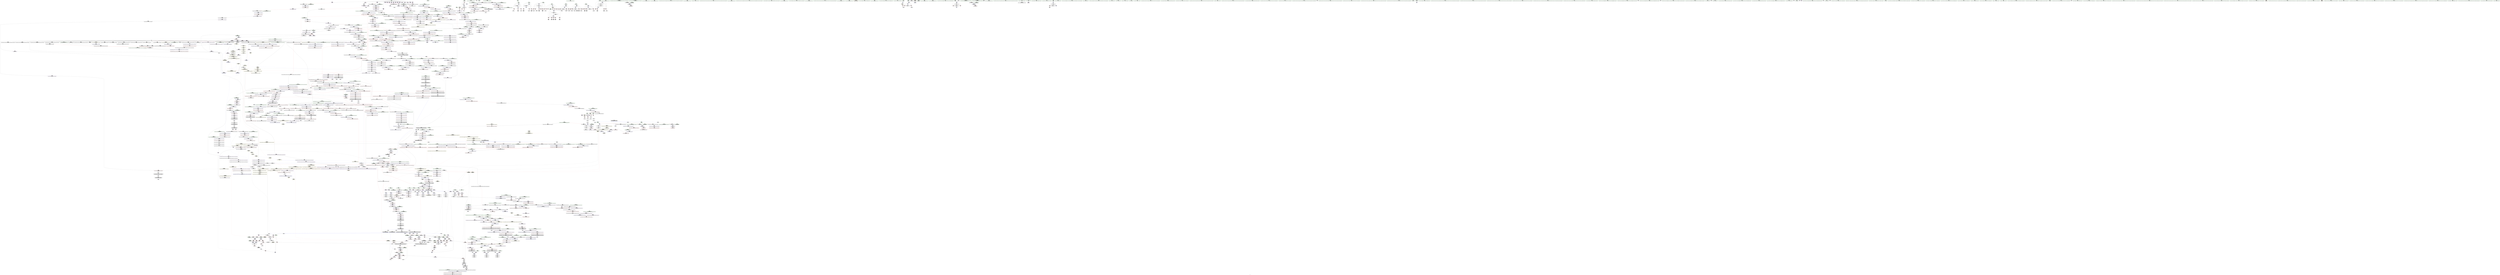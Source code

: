 digraph "SVFG" {
	label="SVFG";

	Node0x5648a471c4f0 [shape=record,color=grey,label="{NodeID: 0\nNullPtr|{|<s33>140}}"];
	Node0x5648a471c4f0 -> Node0x5648a4c4edb0[style=solid];
	Node0x5648a471c4f0 -> Node0x5648a4c4eeb0[style=solid];
	Node0x5648a471c4f0 -> Node0x5648a4c4ef80[style=solid];
	Node0x5648a471c4f0 -> Node0x5648a4c4f050[style=solid];
	Node0x5648a471c4f0 -> Node0x5648a4c4f120[style=solid];
	Node0x5648a471c4f0 -> Node0x5648a4c4f1f0[style=solid];
	Node0x5648a471c4f0 -> Node0x5648a4c4f2c0[style=solid];
	Node0x5648a471c4f0 -> Node0x5648a4c4f390[style=solid];
	Node0x5648a471c4f0 -> Node0x5648a4c4f460[style=solid];
	Node0x5648a471c4f0 -> Node0x5648a4c4f530[style=solid];
	Node0x5648a471c4f0 -> Node0x5648a4c4f600[style=solid];
	Node0x5648a471c4f0 -> Node0x5648a4c4f6d0[style=solid];
	Node0x5648a471c4f0 -> Node0x5648a4c4f7a0[style=solid];
	Node0x5648a471c4f0 -> Node0x5648a4c4f870[style=solid];
	Node0x5648a471c4f0 -> Node0x5648a4c4f940[style=solid];
	Node0x5648a471c4f0 -> Node0x5648a4c4fa10[style=solid];
	Node0x5648a471c4f0 -> Node0x5648a4c4fae0[style=solid];
	Node0x5648a471c4f0 -> Node0x5648a4c4fbb0[style=solid];
	Node0x5648a471c4f0 -> Node0x5648a4c4fc80[style=solid];
	Node0x5648a471c4f0 -> Node0x5648a4c4fd50[style=solid];
	Node0x5648a471c4f0 -> Node0x5648a4c4fe20[style=solid];
	Node0x5648a471c4f0 -> Node0x5648a4c4fef0[style=solid];
	Node0x5648a471c4f0 -> Node0x5648a4c4ffc0[style=solid];
	Node0x5648a471c4f0 -> Node0x5648a4c50090[style=solid];
	Node0x5648a471c4f0 -> Node0x5648a4c50160[style=solid];
	Node0x5648a471c4f0 -> Node0x5648a4c50230[style=solid];
	Node0x5648a471c4f0 -> Node0x5648a4c50300[style=solid];
	Node0x5648a471c4f0 -> Node0x5648a4c503d0[style=solid];
	Node0x5648a471c4f0 -> Node0x5648a4c79b10[style=solid];
	Node0x5648a471c4f0 -> Node0x5648a4c7dc40[style=solid];
	Node0x5648a471c4f0 -> Node0x5648a4caf3c0[style=solid];
	Node0x5648a471c4f0 -> Node0x5648a4caf840[style=solid];
	Node0x5648a471c4f0 -> Node0x5648a4cafcc0[style=solid];
	Node0x5648a471c4f0:s33 -> Node0x5648a4db9330[style=solid,color=red];
	Node0x5648a4c52550 [shape=record,color=red,label="{NodeID: 775\n895\<--870\n\<--__y\n_ZNSt8_Rb_treeISt4pairIiiES1_St9_IdentityIS1_ESt4lessIS1_ESaIS1_EE8_M_eraseEPSt13_Rb_tree_nodeIS1_E\n}"];
	Node0x5648a4c52550 -> Node0x5648a4c7e460[style=solid];
	Node0x5648a4db4140 [shape=record,color=black,label="{NodeID: 2657\n1661 = PHI(1436, )\n|{<s0>128}}"];
	Node0x5648a4db4140:s0 -> Node0x5648a4dabaf0[style=solid,color=red];
	Node0x5648a4c48bc0 [shape=record,color=black,label="{NodeID: 443\n1502\<--1501\n\<--this1\n_ZNSt4pairIPSt18_Rb_tree_node_baseS1_EC2IRPSt13_Rb_tree_nodeIS_IiiEERS1_Lb1EEEOT_OT0_\n}"];
	Node0x5648a4c3c9f0 [shape=record,color=green,label="{NodeID: 111\n637\<--638\n__b.addr\<--__b.addr_field_insensitive\n_ZSt3maxIiERKT_S2_S2_\n}"];
	Node0x5648a4c3c9f0 -> Node0x5648a4c68720[style=solid];
	Node0x5648a4c3c9f0 -> Node0x5648a4c687f0[style=solid];
	Node0x5648a4c3c9f0 -> Node0x5648a4c7ccd0[style=solid];
	Node0x5648a4c57f80 [shape=record,color=red,label="{NodeID: 886\n1732\<--1688\nexn7\<--exn.slot\n_ZNSt8_Rb_treeISt4pairIiiES1_St9_IdentityIS1_ESt4lessIS1_ESaIS1_EE17_M_construct_nodeIJS1_EEEvPSt13_Rb_tree_nodeIS1_EDpOT_\n}"];
	Node0x5648a4c5ea50 [shape=record,color=purple,label="{NodeID: 554\n712\<--683\ncoerce.dive4\<--retval\n_ZNSt8multisetISt4pairIiiESt4lessIS1_ESaIS1_EE5eraseB5cxx11ESt23_Rb_tree_const_iteratorIS1_E\n}"];
	Node0x5648a4c5ea50 -> Node0x5648a4c691b0[style=solid];
	Node0x5648a4c41100 [shape=record,color=green,label="{NodeID: 222\n1357\<--1358\nthis.addr\<--this.addr_field_insensitive\n_ZNSt8_Rb_treeISt4pairIiiES1_St9_IdentityIS1_ESt4lessIS1_ESaIS1_EE10_M_insert_IS1_NS7_11_Alloc_nodeEEESt17_Rb_tree_iteratorIS1_EPSt18_Rb_tree_node_baseSD_OT_RT0_\n}"];
	Node0x5648a4c41100 -> Node0x5648a4c55610[style=solid];
	Node0x5648a4c41100 -> Node0x5648a4c81040[style=solid];
	Node0x5648a4c7d350 [shape=record,color=blue,label="{NodeID: 997\n687\<--681\nthis.addr\<--this\n_ZNSt8multisetISt4pairIiiESt4lessIS1_ESaIS1_EE5eraseB5cxx11ESt23_Rb_tree_const_iteratorIS1_E\n}"];
	Node0x5648a4c7d350 -> Node0x5648a4c69010[style=dashed];
	Node0x5648a4c64480 [shape=record,color=red,label="{NodeID: 665\n99\<--96\nthis1\<--this.addr\n_ZNSt8multisetISt4pairIiiESt4lessIS1_ESaIS1_EED2Ev\n}"];
	Node0x5648a4c64480 -> Node0x5648a4c5ceb0[style=solid];
	Node0x5648a4da8250 [shape=record,color=black,label="{NodeID: 2547\n1457 = PHI(1297, 1390, )\n1st arg _ZNKSt4lessISt4pairIiiEEclERKS1_S4_ }"];
	Node0x5648a4da8250 -> Node0x5648a4c81ba0[style=solid];
	Node0x5648a4c4f600 [shape=record,color=black,label="{NodeID: 333\n986\<--3\n\<--dummyVal\n_ZNSt8_Rb_treeISt4pairIiiES1_St9_IdentityIS1_ESt4lessIS1_ESaIS1_EE15_M_destroy_nodeEPSt13_Rb_tree_nodeIS1_E\n}"];
	Node0x5648a4c82d80 [shape=record,color=blue,label="{NodeID: 1108\n1636\<--1635\n__x.addr\<--__x\n_ZNSt8_Rb_treeISt4pairIiiES1_St9_IdentityIS1_ESt4lessIS1_ESaIS1_EE8_S_valueEPKSt18_Rb_tree_node_base\n}"];
	Node0x5648a4c82d80 -> Node0x5648a4c574f0[style=dashed];
	Node0x5648a471c580 [shape=record,color=green,label="{NodeID: 1\n7\<--1\n__dso_handle\<--dummyObj\nGlob }"];
	Node0x5648a4cec9c0 [shape=record,color=yellow,style=double,label="{NodeID: 1883\n208V_1 = ENCHI(MR_208V_0)\npts\{4860000 6900000 \}\nFun[_ZNSt23_Rb_tree_const_iteratorISt4pairIiiEEC2ERKSt17_Rb_tree_iteratorIS1_E]}"];
	Node0x5648a4cec9c0 -> Node0x5648a4c54b80[style=dashed];
	Node0x5648a4c52620 [shape=record,color=red,label="{NodeID: 776\n904\<--901\nthis1\<--this.addr\n_ZNSt8_Rb_treeISt4pairIiiES1_St9_IdentityIS1_ESt4lessIS1_ESaIS1_EE8_M_beginEv\n}"];
	Node0x5648a4c52620 -> Node0x5648a4c5fdd0[style=solid];
	Node0x5648a4db4310 [shape=record,color=black,label="{NodeID: 2658\n706 = PHI(1904, )\n}"];
	Node0x5648a4db4310 -> Node0x5648a4c7d4f0[style=solid];
	Node0x5648a4c48c90 [shape=record,color=black,label="{NodeID: 444\n1509\<--1508\n\<--\n_ZNSt4pairIPSt18_Rb_tree_node_baseS1_EC2IRPSt13_Rb_tree_nodeIS_IiiEERS1_Lb1EEEOT_OT0_\n}"];
	Node0x5648a4c48c90 -> Node0x5648a4c82080[style=solid];
	Node0x5648a4c3cac0 [shape=record,color=green,label="{NodeID: 112\n658\<--659\nretval\<--retval_field_insensitive\n_ZSt3minIiERKT_S2_S2_\n}"];
	Node0x5648a4c3cac0 -> Node0x5648a4c68a60[style=solid];
	Node0x5648a4c3cac0 -> Node0x5648a4c7d0e0[style=solid];
	Node0x5648a4c3cac0 -> Node0x5648a4c7d1b0[style=solid];
	Node0x5648a4c58050 [shape=record,color=red,label="{NodeID: 887\n1733\<--1690\nsel\<--ehselector.slot\n_ZNSt8_Rb_treeISt4pairIiiES1_St9_IdentityIS1_ESt4lessIS1_ESaIS1_EE17_M_construct_nodeIJS1_EEEvPSt13_Rb_tree_nodeIS1_EDpOT_\n}"];
	Node0x5648a4c5eb20 [shape=record,color=purple,label="{NodeID: 555\n693\<--685\ncoerce.dive\<--__position\n_ZNSt8multisetISt4pairIiiESt4lessIS1_ESaIS1_EE5eraseB5cxx11ESt23_Rb_tree_const_iteratorIS1_E\n}"];
	Node0x5648a4c5eb20 -> Node0x5648a4c7d280[style=solid];
	Node0x5648a4c411d0 [shape=record,color=green,label="{NodeID: 223\n1359\<--1360\n__x.addr\<--__x.addr_field_insensitive\n_ZNSt8_Rb_treeISt4pairIiiES1_St9_IdentityIS1_ESt4lessIS1_ESaIS1_EE10_M_insert_IS1_NS7_11_Alloc_nodeEEESt17_Rb_tree_iteratorIS1_EPSt18_Rb_tree_node_baseSD_OT_RT0_\n}"];
	Node0x5648a4c411d0 -> Node0x5648a4c556e0[style=solid];
	Node0x5648a4c411d0 -> Node0x5648a4c81110[style=solid];
	Node0x5648a4c7d420 [shape=record,color=blue, style = dotted,label="{NodeID: 998\n2021\<--2023\noffset_0\<--dummyVal\n_ZNSt8multisetISt4pairIiiESt4lessIS1_ESaIS1_EE5eraseB5cxx11ESt23_Rb_tree_const_iteratorIS1_E\n}"];
	Node0x5648a4c7d420 -> Node0x5648a4c690e0[style=dashed];
	Node0x5648a4c64550 [shape=record,color=red,label="{NodeID: 666\n178\<--110\n\<--_\nmain\n}"];
	Node0x5648a4c64550 -> Node0x5648a4caef40[style=solid];
	Node0x5648a4da83a0 [shape=record,color=black,label="{NodeID: 2548\n1458 = PHI(1299, 1392, )\n2nd arg _ZNKSt4lessISt4pairIiiEEclERKS1_S4_ }"];
	Node0x5648a4da83a0 -> Node0x5648a4c81c70[style=solid];
	Node0x5648a4c4f6d0 [shape=record,color=black,label="{NodeID: 334\n987\<--3\n\<--dummyVal\n_ZNSt8_Rb_treeISt4pairIiiES1_St9_IdentityIS1_ESt4lessIS1_ESaIS1_EE15_M_destroy_nodeEPSt13_Rb_tree_nodeIS1_E\n|{<s0>77}}"];
	Node0x5648a4c4f6d0:s0 -> Node0x5648a4da7190[style=solid,color=red];
	Node0x5648a4c82e50 [shape=record,color=blue,label="{NodeID: 1109\n1646\<--1644\nthis.addr\<--this\n_ZNSt8_Rb_treeISt4pairIiiES1_St9_IdentityIS1_ESt4lessIS1_ESaIS1_EE14_M_create_nodeIJS1_EEEPSt13_Rb_tree_nodeIS1_EDpOT_\n}"];
	Node0x5648a4c82e50 -> Node0x5648a4c575c0[style=dashed];
	Node0x5648a4bf84d0 [shape=record,color=green,label="{NodeID: 2\n9\<--1\n\<--dummyObj\nCan only get source location for instruction, argument, global var or function.}"];
	Node0x5648a4c526f0 [shape=record,color=red,label="{NodeID: 777\n911\<--910\n\<--_M_parent\n_ZNSt8_Rb_treeISt4pairIiiES1_St9_IdentityIS1_ESt4lessIS1_ESaIS1_EE8_M_beginEv\n}"];
	Node0x5648a4c526f0 -> Node0x5648a4c464c0[style=solid];
	Node0x5648a4db4420 [shape=record,color=black,label="{NodeID: 2659\n821 = PHI()\n}"];
	Node0x5648a4c48d60 [shape=record,color=black,label="{NodeID: 445\n1519\<--1529\n_ZNKSt9_IdentityISt4pairIiiEEclERKS1__ret\<--\n_ZNKSt9_IdentityISt4pairIiiEEclERKS1_\n|{<s0>115|<s1>122}}"];
	Node0x5648a4c48d60:s0 -> Node0x5648a4db6540[style=solid,color=blue];
	Node0x5648a4c48d60:s1 -> Node0x5648a4db3200[style=solid,color=blue];
	Node0x5648a4c3cb90 [shape=record,color=green,label="{NodeID: 113\n660\<--661\n__a.addr\<--__a.addr_field_insensitive\n_ZSt3minIiERKT_S2_S2_\n}"];
	Node0x5648a4c3cb90 -> Node0x5648a4c68b30[style=solid];
	Node0x5648a4c3cb90 -> Node0x5648a4c68c00[style=solid];
	Node0x5648a4c3cb90 -> Node0x5648a4c7cf40[style=solid];
	Node0x5648a4c58120 [shape=record,color=red,label="{NodeID: 888\n1752\<--1746\n\<--__a.addr\n_ZNSt16allocator_traitsISaISt13_Rb_tree_nodeISt4pairIiiEEEE8allocateERS4_m\n}"];
	Node0x5648a4c58120 -> Node0x5648a4c49b30[style=solid];
	Node0x5648a44e3400 [shape=record,color=black,label="{NodeID: 1663\n1397 = PHI(577, 577, 1395, )\n}"];
	Node0x5648a44e3400 -> Node0x5648a4c47f90[style=solid];
	Node0x5648a4c5ebf0 [shape=record,color=purple,label="{NodeID: 556\n709\<--689\ncoerce.dive3\<--ref.tmp\n_ZNSt8multisetISt4pairIiiESt4lessIS1_ESaIS1_EE5eraseB5cxx11ESt23_Rb_tree_const_iteratorIS1_E\n}"];
	Node0x5648a4c5ebf0 -> Node0x5648a4c7d4f0[style=solid];
	Node0x5648a4c412a0 [shape=record,color=green,label="{NodeID: 224\n1361\<--1362\n__p.addr\<--__p.addr_field_insensitive\n_ZNSt8_Rb_treeISt4pairIiiES1_St9_IdentityIS1_ESt4lessIS1_ESaIS1_EE10_M_insert_IS1_NS7_11_Alloc_nodeEEESt17_Rb_tree_iteratorIS1_EPSt18_Rb_tree_node_baseSD_OT_RT0_\n}"];
	Node0x5648a4c412a0 -> Node0x5648a4c557b0[style=solid];
	Node0x5648a4c412a0 -> Node0x5648a4c55880[style=solid];
	Node0x5648a4c412a0 -> Node0x5648a4c55950[style=solid];
	Node0x5648a4c412a0 -> Node0x5648a4c811e0[style=solid];
	Node0x5648a4c7d4f0 [shape=record,color=blue,label="{NodeID: 999\n709\<--706\ncoerce.dive3\<--call\n_ZNSt8multisetISt4pairIiiESt4lessIS1_ESaIS1_EE5eraseB5cxx11ESt23_Rb_tree_const_iteratorIS1_E\n|{<s0>52}}"];
	Node0x5648a4c7d4f0:s0 -> Node0x5648a4cec9c0[style=dashed,color=red];
	Node0x5648a4c64620 [shape=record,color=red,label="{NodeID: 667\n177\<--112\n\<--__\nmain\n}"];
	Node0x5648a4c64620 -> Node0x5648a4caef40[style=solid];
	Node0x5648a4da84f0 [shape=record,color=black,label="{NodeID: 2549\n762 = PHI(739, )\n0th arg _ZNSt20_Rb_tree_key_compareISt4lessISt4pairIiiEEEC2Ev }"];
	Node0x5648a4da84f0 -> Node0x5648a4c7d830[style=solid];
	Node0x5648a4c4f7a0 [shape=record,color=black,label="{NodeID: 335\n1007\<--3\n\<--dummyVal\n_ZNSt8_Rb_treeISt4pairIiiES1_St9_IdentityIS1_ESt4lessIS1_ESaIS1_EE11_M_put_nodeEPSt13_Rb_tree_nodeIS1_E\n}"];
	Node0x5648a4c82f20 [shape=record,color=blue,label="{NodeID: 1110\n1648\<--1645\n__args.addr\<--__args\n_ZNSt8_Rb_treeISt4pairIiiES1_St9_IdentityIS1_ESt4lessIS1_ESaIS1_EE14_M_create_nodeIJS1_EEEPSt13_Rb_tree_nodeIS1_EDpOT_\n}"];
	Node0x5648a4c82f20 -> Node0x5648a4c57690[style=dashed];
	Node0x5648a4c38d20 [shape=record,color=green,label="{NodeID: 3\n18\<--1\n_ZSt3cin\<--dummyObj\nGlob }"];
	Node0x5648a4c527c0 [shape=record,color=red,label="{NodeID: 778\n919\<--916\nthis1\<--this.addr\n_ZNSt8_Rb_treeISt4pairIiiES1_St9_IdentityIS1_ESt4lessIS1_ESaIS1_EE13_Rb_tree_implIS5_Lb1EED2Ev\n}"];
	Node0x5648a4c527c0 -> Node0x5648a4c46660[style=solid];
	Node0x5648a4db44f0 [shape=record,color=black,label="{NodeID: 2660\n841 = PHI(899, )\n|{<s0>63}}"];
	Node0x5648a4db44f0:s0 -> Node0x5648a4dac290[style=solid,color=red];
	Node0x5648a4c48e30 [shape=record,color=black,label="{NodeID: 446\n1531\<--1537\n_ZNSt8_Rb_treeISt4pairIiiES1_St9_IdentityIS1_ESt4lessIS1_ESaIS1_EE8_S_valueEPKSt13_Rb_tree_nodeIS1_E_ret\<--call\n_ZNSt8_Rb_treeISt4pairIiiES1_St9_IdentityIS1_ESt4lessIS1_ESaIS1_EE8_S_valueEPKSt13_Rb_tree_nodeIS1_E\n|{<s0>114}}"];
	Node0x5648a4c48e30:s0 -> Node0x5648a4db6430[style=solid,color=blue];
	Node0x5648a4c41710 [shape=record,color=green,label="{NodeID: 114\n662\<--663\n__b.addr\<--__b.addr_field_insensitive\n_ZSt3minIiERKT_S2_S2_\n}"];
	Node0x5648a4c41710 -> Node0x5648a4c68cd0[style=solid];
	Node0x5648a4c41710 -> Node0x5648a4c68da0[style=solid];
	Node0x5648a4c41710 -> Node0x5648a4c7d010[style=solid];
	Node0x5648a4c581f0 [shape=record,color=red,label="{NodeID: 889\n1754\<--1748\n\<--__n.addr\n_ZNSt16allocator_traitsISaISt13_Rb_tree_nodeISt4pairIiiEEEE8allocateERS4_m\n|{<s0>140}}"];
	Node0x5648a4c581f0:s0 -> Node0x5648a4db9220[style=solid,color=red];
	Node0x5648a44e6f70 [shape=record,color=black,label="{NodeID: 1664\n85 = PHI(83, 86, )\n}"];
	Node0x5648a44e6f70 -> Node0x5648a4c5cde0[style=solid];
	Node0x5648a4c5ecc0 [shape=record,color=purple,label="{NodeID: 557\n704\<--691\ncoerce.dive2\<--agg.tmp\n_ZNSt8multisetISt4pairIiiESt4lessIS1_ESaIS1_EE5eraseB5cxx11ESt23_Rb_tree_const_iteratorIS1_E\n}"];
	Node0x5648a4c5ecc0 -> Node0x5648a4c690e0[style=solid];
	Node0x5648a4c41370 [shape=record,color=green,label="{NodeID: 225\n1363\<--1364\n__v.addr\<--__v.addr_field_insensitive\n_ZNSt8_Rb_treeISt4pairIiiES1_St9_IdentityIS1_ESt4lessIS1_ESaIS1_EE10_M_insert_IS1_NS7_11_Alloc_nodeEEESt17_Rb_tree_iteratorIS1_EPSt18_Rb_tree_node_baseSD_OT_RT0_\n}"];
	Node0x5648a4c41370 -> Node0x5648a4c55a20[style=solid];
	Node0x5648a4c41370 -> Node0x5648a4c55af0[style=solid];
	Node0x5648a4c41370 -> Node0x5648a4c812b0[style=solid];
	Node0x5648a4d23f90 [shape=record,color=yellow,style=double,label="{NodeID: 2107\n94V_1 = ENCHI(MR_94V_0)\npts\{1290000 1290001 \}\nFun[_ZNSt16allocator_traitsISaISt13_Rb_tree_nodeISt4pairIiiEEEE9constructIS2_JS2_EEEvRS4_PT_DpOT0_]|{<s0>145|<s1>145}}"];
	Node0x5648a4d23f90:s0 -> Node0x5648a4d193d0[style=dashed,color=red];
	Node0x5648a4d23f90:s1 -> Node0x5648a4d194b0[style=dashed,color=red];
	Node0x5648a4c7d5c0 [shape=record,color=blue,label="{NodeID: 1000\n720\<--719\nthis.addr\<--this\n_ZNSt8_Rb_treeISt4pairIiiES1_St9_IdentityIS1_ESt4lessIS1_ESaIS1_EEC2Ev\n}"];
	Node0x5648a4c7d5c0 -> Node0x5648a4c69280[style=dashed];
	Node0x5648a4c646f0 [shape=record,color=red,label="{NodeID: 668\n450\<--112\n\<--__\nmain\n}"];
	Node0x5648a4da8600 [shape=record,color=black,label="{NodeID: 2550\n67 = PHI(53, )\n0th arg _ZNSt8multisetISt4pairIiiESt4lessIS1_ESaIS1_EEC2Ev }"];
	Node0x5648a4da8600 -> Node0x5648a4c79c10[style=solid];
	Node0x5648a4c4f870 [shape=record,color=black,label="{NodeID: 336\n1008\<--3\n\<--dummyVal\n_ZNSt8_Rb_treeISt4pairIiiES1_St9_IdentityIS1_ESt4lessIS1_ESaIS1_EE11_M_put_nodeEPSt13_Rb_tree_nodeIS1_E\n|{<s0>80}}"];
	Node0x5648a4c4f870:s0 -> Node0x5648a4da7190[style=solid,color=red];
	Node0x5648a4c82ff0 [shape=record,color=blue,label="{NodeID: 1111\n1650\<--1655\n__tmp\<--call\n_ZNSt8_Rb_treeISt4pairIiiES1_St9_IdentityIS1_ESt4lessIS1_ESaIS1_EE14_M_create_nodeIJS1_EEEPSt13_Rb_tree_nodeIS1_EDpOT_\n}"];
	Node0x5648a4c82ff0 -> Node0x5648a4c57760[style=dashed];
	Node0x5648a4c82ff0 -> Node0x5648a4c57830[style=dashed];
	Node0x5648a4c39470 [shape=record,color=green,label="{NodeID: 4\n19\<--1\n.str\<--dummyObj\nGlob }"];
	Node0x5648a4c52890 [shape=record,color=red,label="{NodeID: 779\n930\<--927\n\<--__x.addr\n_ZNSt8_Rb_treeISt4pairIiiES1_St9_IdentityIS1_ESt4lessIS1_ESaIS1_EE8_S_rightEPSt18_Rb_tree_node_base\n}"];
	Node0x5648a4c52890 -> Node0x5648a4c60110[style=solid];
	Node0x5648a4db4690 [shape=record,color=black,label="{NodeID: 2661\n881 = PHI(925, )\n|{<s0>68}}"];
	Node0x5648a4db4690:s0 -> Node0x5648a4dac290[style=solid,color=red];
	Node0x5648a4c48f00 [shape=record,color=black,label="{NodeID: 447\n1539\<--1546\n_ZNKSt13_Rb_tree_nodeISt4pairIiiEE9_M_valptrEv_ret\<--call\n_ZNKSt13_Rb_tree_nodeISt4pairIiiEE9_M_valptrEv\n|{<s0>46|<s1>48|<s2>118|<s3>125}}"];
	Node0x5648a4c48f00:s0 -> Node0x5648a4db2bf0[style=solid,color=blue];
	Node0x5648a4c48f00:s1 -> Node0x5648a4db22d0[style=solid,color=blue];
	Node0x5648a4c48f00:s2 -> Node0x5648a4db2d00[style=solid,color=blue];
	Node0x5648a4c48f00:s3 -> Node0x5648a4db3ec0[style=solid,color=blue];
	Node0x5648a4c417a0 [shape=record,color=green,label="{NodeID: 115\n683\<--684\nretval\<--retval_field_insensitive\n_ZNSt8multisetISt4pairIiiESt4lessIS1_ESaIS1_EE5eraseB5cxx11ESt23_Rb_tree_const_iteratorIS1_E\n|{|<s1>52}}"];
	Node0x5648a4c417a0 -> Node0x5648a4c5ea50[style=solid];
	Node0x5648a4c417a0:s1 -> Node0x5648a4db8db0[style=solid,color=red];
	Node0x5648a4c582c0 [shape=record,color=red,label="{NodeID: 890\n1772\<--1763\nthis1\<--this.addr\n_ZN9__gnu_cxx13new_allocatorISt13_Rb_tree_nodeISt4pairIiiEEE8allocateEmPKv\n|{<s0>141}}"];
	Node0x5648a4c582c0:s0 -> Node0x5648a4dbab00[style=solid,color=red];
	Node0x5648a44e7040 [shape=record,color=black,label="{NodeID: 1665\n576 = PHI(577, 573, )\n}"];
	Node0x5648a44e7040 -> Node0x5648a4c51850[style=solid];
	Node0x5648a4c5ed90 [shape=record,color=purple,label="{NodeID: 558\n697\<--696\n_M_t\<--this1\n_ZNSt8multisetISt4pairIiiESt4lessIS1_ESaIS1_EE5eraseB5cxx11ESt23_Rb_tree_const_iteratorIS1_E\n|{<s0>51}}"];
	Node0x5648a4c5ed90:s0 -> Node0x5648a4da9810[style=solid,color=red];
	Node0x5648a4c41440 [shape=record,color=green,label="{NodeID: 226\n1365\<--1366\n__node_gen.addr\<--__node_gen.addr_field_insensitive\n_ZNSt8_Rb_treeISt4pairIiiES1_St9_IdentityIS1_ESt4lessIS1_ESaIS1_EE10_M_insert_IS1_NS7_11_Alloc_nodeEEESt17_Rb_tree_iteratorIS1_EPSt18_Rb_tree_node_baseSD_OT_RT0_\n}"];
	Node0x5648a4c41440 -> Node0x5648a4c55bc0[style=solid];
	Node0x5648a4c41440 -> Node0x5648a4c81380[style=solid];
	Node0x5648a4d24070 [shape=record,color=yellow,style=double,label="{NodeID: 2108\n317V_1 = ENCHI(MR_317V_0)\npts\{17870004 17870005 \}\nFun[_ZNSt16allocator_traitsISaISt13_Rb_tree_nodeISt4pairIiiEEEE9constructIS2_JS2_EEEvRS4_PT_DpOT0_]|{<s0>145|<s1>145}}"];
	Node0x5648a4d24070:s0 -> Node0x5648a4c84100[style=dashed,color=red];
	Node0x5648a4d24070:s1 -> Node0x5648a4c841d0[style=dashed,color=red];
	Node0x5648a4c7d690 [shape=record,color=blue,label="{NodeID: 1001\n731\<--730\nthis.addr\<--this\n_ZNSt8_Rb_treeISt4pairIiiES1_St9_IdentityIS1_ESt4lessIS1_ESaIS1_EE13_Rb_tree_implIS5_Lb1EEC2Ev\n}"];
	Node0x5648a4c7d690 -> Node0x5648a4c69350[style=dashed];
	Node0x5648a4c647c0 [shape=record,color=red,label="{NodeID: 669\n457\<--112\n\<--__\nmain\n}"];
	Node0x5648a4c647c0 -> Node0x5648a4cac840[style=solid];
	Node0x5648a4da8710 [shape=record,color=black,label="{NodeID: 2551\n466 = PHI(206, )\n0th arg _ZNSt8multisetISt4pairIiiESt4lessIS1_ESaIS1_EE5clearEv }"];
	Node0x5648a4da8710 -> Node0x5648a4c7c170[style=solid];
	Node0x5648a4c4f940 [shape=record,color=black,label="{NodeID: 337\n1187\<--3\n\<--dummyVal\n_ZNSt8_Rb_treeISt4pairIiiES1_St9_IdentityIS1_ESt4lessIS1_ESaIS1_EE5clearEv\n}"];
	Node0x5648a4c830c0 [shape=record,color=blue,label="{NodeID: 1112\n1669\<--1668\nthis.addr\<--this\n_ZNSt8_Rb_treeISt4pairIiiES1_St9_IdentityIS1_ESt4lessIS1_ESaIS1_EE11_M_get_nodeEv\n}"];
	Node0x5648a4c830c0 -> Node0x5648a4c57900[style=dashed];
	Node0x5648a4c39500 [shape=record,color=green,label="{NodeID: 5\n22\<--1\n\<--dummyObj\nCan only get source location for instruction, argument, global var or function.}"];
	Node0x5648a4c52960 [shape=record,color=red,label="{NodeID: 780\n932\<--931\n\<--_M_right\n_ZNSt8_Rb_treeISt4pairIiiES1_St9_IdentityIS1_ESt4lessIS1_ESaIS1_EE8_S_rightEPSt18_Rb_tree_node_base\n}"];
	Node0x5648a4c52960 -> Node0x5648a4c46730[style=solid];
	Node0x5648a4db47d0 [shape=record,color=black,label="{NodeID: 2662\n887 = PHI(935, )\n}"];
	Node0x5648a4db47d0 -> Node0x5648a4c7e390[style=solid];
	Node0x5648a4c48fd0 [shape=record,color=black,label="{NodeID: 448\n1559\<--1556\n\<--call\n_ZNK9__gnu_cxx16__aligned_membufISt4pairIiiEE6_M_ptrEv\n}"];
	Node0x5648a4c48fd0 -> Node0x5648a4c490a0[style=solid];
	Node0x5648a4c41870 [shape=record,color=green,label="{NodeID: 116\n685\<--686\n__position\<--__position_field_insensitive\n_ZNSt8multisetISt4pairIiiESt4lessIS1_ESaIS1_EE5eraseB5cxx11ESt23_Rb_tree_const_iteratorIS1_E\n}"];
	Node0x5648a4c41870 -> Node0x5648a4c51ed0[style=solid];
	Node0x5648a4c41870 -> Node0x5648a4c5eb20[style=solid];
	Node0x5648a4c58390 [shape=record,color=red,label="{NodeID: 891\n1773\<--1765\n\<--__n.addr\n_ZN9__gnu_cxx13new_allocatorISt13_Rb_tree_nodeISt4pairIiiEEE8allocateEmPKv\n}"];
	Node0x5648a4c58390 -> Node0x5648a4caec40[style=solid];
	Node0x5648a44e6c80 [shape=record,color=black,label="{NodeID: 1666\n573 = PHI(574, 571, )\n}"];
	Node0x5648a44e6c80 -> Node0x5648a44e7040[style=solid];
	Node0x5648a4c5ee60 [shape=record,color=purple,label="{NodeID: 559\n2021\<--698\noffset_0\<--\n}"];
	Node0x5648a4c5ee60 -> Node0x5648a4c7d420[style=solid];
	Node0x5648a4c41510 [shape=record,color=green,label="{NodeID: 227\n1367\<--1368\n__insert_left\<--__insert_left_field_insensitive\n_ZNSt8_Rb_treeISt4pairIiiES1_St9_IdentityIS1_ESt4lessIS1_ESaIS1_EE10_M_insert_IS1_NS7_11_Alloc_nodeEEESt17_Rb_tree_iteratorIS1_EPSt18_Rb_tree_node_baseSD_OT_RT0_\n}"];
	Node0x5648a4c41510 -> Node0x5648a4c55c90[style=solid];
	Node0x5648a4c41510 -> Node0x5648a4c81450[style=solid];
	Node0x5648a4c7d760 [shape=record,color=blue,label="{NodeID: 1002\n752\<--751\nthis.addr\<--this\n_ZNSaISt13_Rb_tree_nodeISt4pairIiiEEEC2Ev\n}"];
	Node0x5648a4c7d760 -> Node0x5648a4c69420[style=dashed];
	Node0x5648a4c64890 [shape=record,color=red,label="{NodeID: 670\n185\<--114\n\<--i\nmain\n}"];
	Node0x5648a4c64890 -> Node0x5648a4caedc0[style=solid];
	Node0x5648a4da8820 [shape=record,color=black,label="{NodeID: 2552\n719 = PHI(72, )\n0th arg _ZNSt8_Rb_treeISt4pairIiiES1_St9_IdentityIS1_ESt4lessIS1_ESaIS1_EEC2Ev }"];
	Node0x5648a4da8820 -> Node0x5648a4c7d5c0[style=solid];
	Node0x5648a4c4fa10 [shape=record,color=black,label="{NodeID: 338\n1188\<--3\n\<--dummyVal\n_ZNSt8_Rb_treeISt4pairIiiES1_St9_IdentityIS1_ESt4lessIS1_ESaIS1_EE5clearEv\n|{<s0>92}}"];
	Node0x5648a4c4fa10:s0 -> Node0x5648a4da7190[style=solid,color=red];
	Node0x5648a4c83190 [shape=record,color=blue,label="{NodeID: 1113\n1682\<--1679\nthis.addr\<--this\n_ZNSt8_Rb_treeISt4pairIiiES1_St9_IdentityIS1_ESt4lessIS1_ESaIS1_EE17_M_construct_nodeIJS1_EEEvPSt13_Rb_tree_nodeIS1_EDpOT_\n}"];
	Node0x5648a4c83190 -> Node0x5648a4c579d0[style=dashed];
	Node0x5648a4c39590 [shape=record,color=green,label="{NodeID: 6\n175\<--1\n\<--dummyObj\nCan only get source location for instruction, argument, global var or function.}"];
	Node0x5648a4c52a30 [shape=record,color=red,label="{NodeID: 781\n940\<--937\n\<--__x.addr\n_ZNSt8_Rb_treeISt4pairIiiES1_St9_IdentityIS1_ESt4lessIS1_ESaIS1_EE7_S_leftEPSt18_Rb_tree_node_base\n}"];
	Node0x5648a4c52a30 -> Node0x5648a4c601e0[style=solid];
	Node0x5648a4db48e0 [shape=record,color=black,label="{NodeID: 2663\n974 = PHI(1027, )\n|{<s0>76}}"];
	Node0x5648a4db48e0:s0 -> Node0x5648a4da8d70[style=solid,color=red];
	Node0x5648a4c490a0 [shape=record,color=black,label="{NodeID: 449\n1550\<--1559\n_ZNK9__gnu_cxx16__aligned_membufISt4pairIiiEE6_M_ptrEv_ret\<--\n_ZNK9__gnu_cxx16__aligned_membufISt4pairIiiEE6_M_ptrEv\n|{<s0>119}}"];
	Node0x5648a4c490a0:s0 -> Node0x5648a4db2e40[style=solid,color=blue];
	Node0x5648a4c41940 [shape=record,color=green,label="{NodeID: 117\n687\<--688\nthis.addr\<--this.addr_field_insensitive\n_ZNSt8multisetISt4pairIiiESt4lessIS1_ESaIS1_EE5eraseB5cxx11ESt23_Rb_tree_const_iteratorIS1_E\n}"];
	Node0x5648a4c41940 -> Node0x5648a4c69010[style=solid];
	Node0x5648a4c41940 -> Node0x5648a4c7d350[style=solid];
	Node0x5648a4c58460 [shape=record,color=red,label="{NodeID: 892\n1783\<--1765\n\<--__n.addr\n_ZN9__gnu_cxx13new_allocatorISt13_Rb_tree_nodeISt4pairIiiEEE8allocateEmPKv\n}"];
	Node0x5648a4c58460 -> Node0x5648a4cac3c0[style=solid];
	Node0x5648a4cab280 [shape=record,color=black,label="{NodeID: 1667\n53 = PHI(51, 54, )\n|{|<s1>3}}"];
	Node0x5648a4cab280 -> Node0x5648a4c5cc40[style=solid];
	Node0x5648a4cab280:s1 -> Node0x5648a4da8600[style=solid,color=red];
	Node0x5648a4c5ef30 [shape=record,color=purple,label="{NodeID: 560\n2022\<--699\noffset_0\<--\n}"];
	Node0x5648a4c5ef30 -> Node0x5648a4c59a50[style=solid];
	Node0x5648a4c415e0 [shape=record,color=green,label="{NodeID: 228\n1369\<--1370\nref.tmp\<--ref.tmp_field_insensitive\n_ZNSt8_Rb_treeISt4pairIiiES1_St9_IdentityIS1_ESt4lessIS1_ESaIS1_EE10_M_insert_IS1_NS7_11_Alloc_nodeEEESt17_Rb_tree_iteratorIS1_EPSt18_Rb_tree_node_baseSD_OT_RT0_\n|{<s0>106}}"];
	Node0x5648a4c415e0:s0 -> Node0x5648a4db9f10[style=solid,color=red];
	Node0x5648a4c7d830 [shape=record,color=blue,label="{NodeID: 1003\n763\<--762\nthis.addr\<--this\n_ZNSt20_Rb_tree_key_compareISt4lessISt4pairIiiEEEC2Ev\n}"];
	Node0x5648a4c7d830 -> Node0x5648a4c694f0[style=dashed];
	Node0x5648a4c64960 [shape=record,color=red,label="{NodeID: 671\n189\<--114\n\<--i\nmain\n}"];
	Node0x5648a4c64960 -> Node0x5648a4c50740[style=solid];
	Node0x5648a4da8930 [shape=record,color=black,label="{NodeID: 2553\n832 = PHI(100, )\n0th arg _ZNSt8_Rb_treeISt4pairIiiES1_St9_IdentityIS1_ESt4lessIS1_ESaIS1_EED2Ev }"];
	Node0x5648a4da8930 -> Node0x5648a4c7df80[style=solid];
	Node0x5648a4c4fae0 [shape=record,color=black,label="{NodeID: 339\n1218\<--3\n\<--dummyVal\n_ZNSt8_Rb_treeISt4pairIiiES1_St9_IdentityIS1_ESt4lessIS1_ESaIS1_EE15_M_insert_equalIS1_EESt17_Rb_tree_iteratorIS1_EOT_\n}"];
	Node0x5648a4c4fae0 -> Node0x5648a4c801a0[style=solid];
	Node0x5648a4c83260 [shape=record,color=blue,label="{NodeID: 1114\n1684\<--1680\n__node.addr\<--__node\n_ZNSt8_Rb_treeISt4pairIiiES1_St9_IdentityIS1_ESt4lessIS1_ESaIS1_EE17_M_construct_nodeIJS1_EEEvPSt13_Rb_tree_nodeIS1_EDpOT_\n}"];
	Node0x5648a4c83260 -> Node0x5648a4c57aa0[style=dashed];
	Node0x5648a4c83260 -> Node0x5648a4c57b70[style=dashed];
	Node0x5648a4c83260 -> Node0x5648a4c57c40[style=dashed];
	Node0x5648a4c83260 -> Node0x5648a4c57d10[style=dashed];
	Node0x5648a4c39620 [shape=record,color=green,label="{NodeID: 7\n230\<--1\n\<--dummyObj\nCan only get source location for instruction, argument, global var or function.}"];
	Node0x5648a4cecf90 [shape=record,color=yellow,style=double,label="{NodeID: 1889\n129V_1 = ENCHI(MR_129V_0)\npts\{1290000 \}\nFun[_ZStltIiiEbRKSt4pairIT_T0_ES5_]}"];
	Node0x5648a4cecf90 -> Node0x5648a4c67af0[style=dashed];
	Node0x5648a4cecf90 -> Node0x5648a4c67d60[style=dashed];
	Node0x5648a4c52b00 [shape=record,color=red,label="{NodeID: 782\n942\<--941\n\<--_M_left\n_ZNSt8_Rb_treeISt4pairIiiES1_St9_IdentityIS1_ESt4lessIS1_ESaIS1_EE7_S_leftEPSt18_Rb_tree_node_base\n}"];
	Node0x5648a4c52b00 -> Node0x5648a4c468d0[style=solid];
	Node0x5648a4db4a50 [shape=record,color=black,label="{NodeID: 2664\n978 = PHI(1036, )\n|{<s0>76}}"];
	Node0x5648a4db4a50:s0 -> Node0x5648a4da8e80[style=solid,color=red];
	Node0x5648a4c49170 [shape=record,color=black,label="{NodeID: 450\n1568\<--1567\n\<--_M_storage\n_ZNK9__gnu_cxx16__aligned_membufISt4pairIiiEE7_M_addrEv\n}"];
	Node0x5648a4c49170 -> Node0x5648a4c49240[style=solid];
	Node0x5648a4c41a10 [shape=record,color=green,label="{NodeID: 118\n689\<--690\nref.tmp\<--ref.tmp_field_insensitive\n_ZNSt8multisetISt4pairIiiESt4lessIS1_ESaIS1_EE5eraseB5cxx11ESt23_Rb_tree_const_iteratorIS1_E\n|{|<s1>52}}"];
	Node0x5648a4c41a10 -> Node0x5648a4c5ebf0[style=solid];
	Node0x5648a4c41a10:s1 -> Node0x5648a4db8f90[style=solid,color=red];
	Node0x5648a4d1ce30 [shape=record,color=yellow,style=double,label="{NodeID: 2000\n223V_1 = ENCHI(MR_223V_0)\npts\{170004 170005 1290000 1290001 17870004 17870005 \}\nFun[_ZNKSt4lessISt4pairIiiEEclERKS1_S4_]|{<s0>113|<s1>113|<s2>113|<s3>113}}"];
	Node0x5648a4d1ce30:s0 -> Node0x5648a4cecf90[style=dashed,color=red];
	Node0x5648a4d1ce30:s1 -> Node0x5648a4ced070[style=dashed,color=red];
	Node0x5648a4d1ce30:s2 -> Node0x5648a4ced150[style=dashed,color=red];
	Node0x5648a4d1ce30:s3 -> Node0x5648a4ced260[style=dashed,color=red];
	Node0x5648a4c58530 [shape=record,color=red,label="{NodeID: 893\n1797\<--1794\nthis1\<--this.addr\n_ZNK9__gnu_cxx13new_allocatorISt13_Rb_tree_nodeISt4pairIiiEEE8max_sizeEv\n}"];
	Node0x5648a4cab820 [shape=record,color=black,label="{NodeID: 1668\n1314 = PHI(1308, 1312, )\n}"];
	Node0x5648a4cab820 -> Node0x5648a4c80b60[style=solid];
	Node0x5648a4c5f000 [shape=record,color=purple,label="{NodeID: 561\n724\<--723\n_M_impl\<--this1\n_ZNSt8_Rb_treeISt4pairIiiES1_St9_IdentityIS1_ESt4lessIS1_ESaIS1_EEC2Ev\n|{<s0>53}}"];
	Node0x5648a4c5f000:s0 -> Node0x5648a4da9350[style=solid,color=red];
	Node0x5648a4c49bf0 [shape=record,color=green,label="{NodeID: 229\n1371\<--1372\n__z\<--__z_field_insensitive\n_ZNSt8_Rb_treeISt4pairIiiES1_St9_IdentityIS1_ESt4lessIS1_ESaIS1_EE10_M_insert_IS1_NS7_11_Alloc_nodeEEESt17_Rb_tree_iteratorIS1_EPSt18_Rb_tree_node_baseSD_OT_RT0_\n}"];
	Node0x5648a4c49bf0 -> Node0x5648a4c55d60[style=solid];
	Node0x5648a4c49bf0 -> Node0x5648a4c55e30[style=solid];
	Node0x5648a4c49bf0 -> Node0x5648a4c81520[style=solid];
	Node0x5648a4c7d900 [shape=record,color=blue,label="{NodeID: 1004\n771\<--770\nthis.addr\<--this\n_ZNSt15_Rb_tree_headerC2Ev\n}"];
	Node0x5648a4c7d900 -> Node0x5648a4c695c0[style=dashed];
	Node0x5648a4c64a30 [shape=record,color=red,label="{NodeID: 672\n194\<--114\n\<--i\nmain\n}"];
	Node0x5648a4c64a30 -> Node0x5648a4cac240[style=solid];
	Node0x5648a4da8a40 [shape=record,color=black,label="{NodeID: 2554\n1562 = PHI(1555, )\n0th arg _ZNK9__gnu_cxx16__aligned_membufISt4pairIiiEE7_M_addrEv }"];
	Node0x5648a4da8a40 -> Node0x5648a4c82630[style=solid];
	Node0x5648a4c4fbb0 [shape=record,color=black,label="{NodeID: 340\n1221\<--3\n\<--dummyVal\n_ZNSt8_Rb_treeISt4pairIiiES1_St9_IdentityIS1_ESt4lessIS1_ESaIS1_EE15_M_insert_equalIS1_EESt17_Rb_tree_iteratorIS1_EOT_\n}"];
	Node0x5648a4c4fbb0 -> Node0x5648a4c80270[style=solid];
	Node0x5648a4c83330 [shape=record,color=blue,label="{NodeID: 1115\n1686\<--1681\n__args.addr\<--__args\n_ZNSt8_Rb_treeISt4pairIiiES1_St9_IdentityIS1_ESt4lessIS1_ESaIS1_EE17_M_construct_nodeIJS1_EEEvPSt13_Rb_tree_nodeIS1_EDpOT_\n}"];
	Node0x5648a4c83330 -> Node0x5648a4c57de0[style=dashed];
	Node0x5648a4c396b0 [shape=record,color=green,label="{NodeID: 8\n236\<--1\n\<--dummyObj\nCan only get source location for instruction, argument, global var or function.}"];
	Node0x5648a4ced070 [shape=record,color=yellow,style=double,label="{NodeID: 1890\n131V_1 = ENCHI(MR_131V_0)\npts\{1290001 \}\nFun[_ZStltIiiEbRKSt4pairIT_T0_ES5_]}"];
	Node0x5648a4ced070 -> Node0x5648a4c67e30[style=dashed];
	Node0x5648a4c52bd0 [shape=record,color=red,label="{NodeID: 783\n954\<--948\nthis1\<--this.addr\n_ZNSt8_Rb_treeISt4pairIiiES1_St9_IdentityIS1_ESt4lessIS1_ESaIS1_EE12_M_drop_nodeEPSt13_Rb_tree_nodeIS1_E\n|{<s0>72|<s1>73}}"];
	Node0x5648a4c52bd0:s0 -> Node0x5648a4da9ca0[style=solid,color=red];
	Node0x5648a4c52bd0:s1 -> Node0x5648a4dab630[style=solid,color=red];
	Node0x5648a4db4b90 [shape=record,color=black,label="{NodeID: 2665\n1000 = PHI(1027, )\n|{<s0>79}}"];
	Node0x5648a4db4b90:s0 -> Node0x5648a4dbb940[style=solid,color=red];
	Node0x5648a4c49240 [shape=record,color=black,label="{NodeID: 451\n1561\<--1568\n_ZNK9__gnu_cxx16__aligned_membufISt4pairIiiEE7_M_addrEv_ret\<--\n_ZNK9__gnu_cxx16__aligned_membufISt4pairIiiEE7_M_addrEv\n|{<s0>120}}"];
	Node0x5648a4c49240:s0 -> Node0x5648a4db2f80[style=solid,color=blue];
	Node0x5648a4c41ae0 [shape=record,color=green,label="{NodeID: 119\n691\<--692\nagg.tmp\<--agg.tmp_field_insensitive\n_ZNSt8multisetISt4pairIiiESt4lessIS1_ESaIS1_EE5eraseB5cxx11ESt23_Rb_tree_const_iteratorIS1_E\n}"];
	Node0x5648a4c41ae0 -> Node0x5648a4c45bd0[style=solid];
	Node0x5648a4c41ae0 -> Node0x5648a4c5ecc0[style=solid];
	Node0x5648a4c58600 [shape=record,color=red,label="{NodeID: 894\n1816\<--1807\n\<--__a.addr\n_ZNSt16allocator_traitsISaISt13_Rb_tree_nodeISt4pairIiiEEEE9constructIS2_JS2_EEEvRS4_PT_DpOT0_\n}"];
	Node0x5648a4c58600 -> Node0x5648a4c5a340[style=solid];
	Node0x5648a4cabdc0 [shape=record,color=grey,label="{NodeID: 1669\n271 = Binary(270, 175, )\n}"];
	Node0x5648a4cabdc0 -> Node0x5648a4c7a910[style=solid];
	Node0x5648a4c5f0d0 [shape=record,color=purple,label="{NodeID: 562\n744\<--743\n\<--\n_ZNSt8_Rb_treeISt4pairIiiES1_St9_IdentityIS1_ESt4lessIS1_ESaIS1_EE13_Rb_tree_implIS5_Lb1EEC2Ev\n}"];
	Node0x5648a4c5f0d0 -> Node0x5648a4c45fe0[style=solid];
	Node0x5648a4c49c80 [shape=record,color=green,label="{NodeID: 230\n1393\<--1394\n_ZNSt8_Rb_treeISt4pairIiiES1_St9_IdentityIS1_ESt4lessIS1_ESaIS1_EE6_S_keyEPKSt18_Rb_tree_node_base\<--_ZNSt8_Rb_treeISt4pairIiiES1_St9_IdentityIS1_ESt4lessIS1_ESaIS1_EE6_S_keyEPKSt18_Rb_tree_node_base_field_insensitive\n}"];
	Node0x5648a4c7d9d0 [shape=record,color=blue,label="{NodeID: 1005\n777\<--9\n_M_color\<--\n_ZNSt15_Rb_tree_headerC2Ev\n|{<s0>56}}"];
	Node0x5648a4c7d9d0:s0 -> Node0x5648a4d3f370[style=dashed,color=blue];
	Node0x5648a4d01510 [shape=record,color=black,label="{NodeID: 1780\nMR_62V_8 = PHI(MR_62V_5, MR_62V_11, )\npts\{170004 \}\n|{|<s4>16|<s5>21|<s6>28|<s7>35}}"];
	Node0x5648a4d01510 -> Node0x5648a4c66ab0[style=dashed];
	Node0x5648a4d01510 -> Node0x5648a4c66c50[style=dashed];
	Node0x5648a4d01510 -> Node0x5648a4cf6610[style=dashed];
	Node0x5648a4d01510 -> Node0x5648a4d07410[style=dashed];
	Node0x5648a4d01510:s4 -> Node0x5648a4d110f0[style=dashed,color=red];
	Node0x5648a4d01510:s5 -> Node0x5648a4ced150[style=dashed,color=red];
	Node0x5648a4d01510:s6 -> Node0x5648a4d11880[style=dashed,color=red];
	Node0x5648a4d01510:s7 -> Node0x5648a4ced890[style=dashed,color=red];
	Node0x5648a4c64b00 [shape=record,color=red,label="{NodeID: 673\n200\<--116\n\<--i7\nmain\n}"];
	Node0x5648a4c64b00 -> Node0x5648a4cae7c0[style=solid];
	Node0x5648a4da8b50 [shape=record,color=black,label="{NodeID: 2555\n1578 = PHI(1512, )\n0th arg _ZSt7forwardIRPSt18_Rb_tree_node_baseEOT_RNSt16remove_referenceIS3_E4typeE }"];
	Node0x5648a4da8b50 -> Node0x5648a4c827d0[style=solid];
	Node0x5648a4c4fc80 [shape=record,color=black,label="{NodeID: 341\n1708\<--3\n\<--dummyVal\n_ZNSt8_Rb_treeISt4pairIiiES1_St9_IdentityIS1_ESt4lessIS1_ESaIS1_EE17_M_construct_nodeIJS1_EEEvPSt13_Rb_tree_nodeIS1_EDpOT_\n}"];
	Node0x5648a4c83400 [shape=record,color=blue,label="{NodeID: 1116\n1688\<--1709\nexn.slot\<--\n_ZNSt8_Rb_treeISt4pairIiiES1_St9_IdentityIS1_ESt4lessIS1_ESaIS1_EE17_M_construct_nodeIJS1_EEEvPSt13_Rb_tree_nodeIS1_EDpOT_\n}"];
	Node0x5648a4c83400 -> Node0x5648a4c57eb0[style=dashed];
	Node0x5648a4c83400 -> Node0x5648a4c835a0[style=dashed];
	Node0x5648a4c397b0 [shape=record,color=green,label="{NodeID: 9\n247\<--1\n\<--dummyObj\nCan only get source location for instruction, argument, global var or function.}"];
	Node0x5648a4ced150 [shape=record,color=yellow,style=double,label="{NodeID: 1891\n133V_1 = ENCHI(MR_133V_0)\npts\{170004 17870004 \}\nFun[_ZStltIiiEbRKSt4pairIT_T0_ES5_]}"];
	Node0x5648a4ced150 -> Node0x5648a4c67af0[style=dashed];
	Node0x5648a4ced150 -> Node0x5648a4c67bc0[style=dashed];
	Node0x5648a4ced150 -> Node0x5648a4c67c90[style=dashed];
	Node0x5648a4ced150 -> Node0x5648a4c67d60[style=dashed];
	Node0x5648a4c52ca0 [shape=record,color=red,label="{NodeID: 784\n955\<--950\n\<--__p.addr\n_ZNSt8_Rb_treeISt4pairIiiES1_St9_IdentityIS1_ESt4lessIS1_ESaIS1_EE12_M_drop_nodeEPSt13_Rb_tree_nodeIS1_E\n|{<s0>72}}"];
	Node0x5648a4c52ca0:s0 -> Node0x5648a4da9db0[style=solid,color=red];
	Node0x5648a4db4ca0 [shape=record,color=black,label="{NodeID: 2666\n1043 = PHI(1059, )\n}"];
	Node0x5648a4db4ca0 -> Node0x5648a4c46ce0[style=solid];
	Node0x5648a4c49310 [shape=record,color=black,label="{NodeID: 452\n1570\<--1575\n_ZSt7forwardIRPSt13_Rb_tree_nodeISt4pairIiiEEEOT_RNSt16remove_referenceIS6_E4typeE_ret\<--\n_ZSt7forwardIRPSt13_Rb_tree_nodeISt4pairIiiEEEOT_RNSt16remove_referenceIS6_E4typeE\n|{<s0>116}}"];
	Node0x5648a4c49310:s0 -> Node0x5648a4db6680[style=solid,color=blue];
	Node0x5648a4c41bb0 [shape=record,color=green,label="{NodeID: 120\n702\<--703\nllvm.memcpy.p0i8.p0i8.i64\<--llvm.memcpy.p0i8.p0i8.i64_field_insensitive\n}"];
	Node0x5648a4c586d0 [shape=record,color=red,label="{NodeID: 895\n1818\<--1809\n\<--__p.addr\n_ZNSt16allocator_traitsISaISt13_Rb_tree_nodeISt4pairIiiEEEE9constructIS2_JS2_EEEvRS4_PT_DpOT0_\n|{<s0>145}}"];
	Node0x5648a4c586d0:s0 -> Node0x5648a4da6d20[style=solid,color=red];
	Node0x5648a4cabf40 [shape=record,color=grey,label="{NodeID: 1670\n430 = Binary(429, 175, )\n}"];
	Node0x5648a4cabf40 -> Node0x5648a4c7be30[style=solid];
	Node0x5648a4c5f1a0 [shape=record,color=purple,label="{NodeID: 563\n767\<--766\n_M_key_compare\<--this1\n_ZNSt20_Rb_tree_key_compareISt4lessISt4pairIiiEEEC2Ev\n}"];
	Node0x5648a4c49d80 [shape=record,color=green,label="{NodeID: 231\n1404\<--1405\n_ZNKSt8_Rb_treeISt4pairIiiES1_St9_IdentityIS1_ESt4lessIS1_ESaIS1_EE11_Alloc_nodeclIS1_EEPSt13_Rb_tree_nodeIS1_EOT_\<--_ZNKSt8_Rb_treeISt4pairIiiES1_St9_IdentityIS1_ESt4lessIS1_ESaIS1_EE11_Alloc_nodeclIS1_EEPSt13_Rb_tree_nodeIS1_EOT__field_insensitive\n}"];
	Node0x5648a4c7daa0 [shape=record,color=blue,label="{NodeID: 1006\n789\<--788\nthis.addr\<--this\n_ZN9__gnu_cxx13new_allocatorISt13_Rb_tree_nodeISt4pairIiiEEEC2Ev\n}"];
	Node0x5648a4c7daa0 -> Node0x5648a4c69690[style=dashed];
	Node0x5648a4c64bd0 [shape=record,color=red,label="{NodeID: 674\n204\<--116\n\<--i7\nmain\n}"];
	Node0x5648a4c64bd0 -> Node0x5648a4c50810[style=solid];
	Node0x5648a4da8c60 [shape=record,color=black,label="{NodeID: 2556\n751 = PHI(735, )\n0th arg _ZNSaISt13_Rb_tree_nodeISt4pairIiiEEEC2Ev }"];
	Node0x5648a4da8c60 -> Node0x5648a4c7d760[style=solid];
	Node0x5648a4c4fd50 [shape=record,color=black,label="{NodeID: 342\n1709\<--3\n\<--dummyVal\n_ZNSt8_Rb_treeISt4pairIiiES1_St9_IdentityIS1_ESt4lessIS1_ESaIS1_EE17_M_construct_nodeIJS1_EEEvPSt13_Rb_tree_nodeIS1_EDpOT_\n}"];
	Node0x5648a4c4fd50 -> Node0x5648a4c83400[style=solid];
	Node0x5648a4c834d0 [shape=record,color=blue,label="{NodeID: 1117\n1690\<--1711\nehselector.slot\<--\n_ZNSt8_Rb_treeISt4pairIiiES1_St9_IdentityIS1_ESt4lessIS1_ESaIS1_EE17_M_construct_nodeIJS1_EEEvPSt13_Rb_tree_nodeIS1_EDpOT_\n}"];
	Node0x5648a4c834d0 -> Node0x5648a4c83670[style=dashed];
	Node0x5648a4c398b0 [shape=record,color=green,label="{NodeID: 10\n277\<--1\n\<--dummyObj\nCan only get source location for instruction, argument, global var or function.}"];
	Node0x5648a4ced260 [shape=record,color=yellow,style=double,label="{NodeID: 1892\n135V_1 = ENCHI(MR_135V_0)\npts\{170005 17870005 \}\nFun[_ZStltIiiEbRKSt4pairIT_T0_ES5_]}"];
	Node0x5648a4ced260 -> Node0x5648a4c67e30[style=dashed];
	Node0x5648a4ced260 -> Node0x5648a4c67f00[style=dashed];
	Node0x5648a4c52d70 [shape=record,color=red,label="{NodeID: 785\n959\<--950\n\<--__p.addr\n_ZNSt8_Rb_treeISt4pairIiiES1_St9_IdentityIS1_ESt4lessIS1_ESaIS1_EE12_M_drop_nodeEPSt13_Rb_tree_nodeIS1_E\n|{<s0>73}}"];
	Node0x5648a4c52d70:s0 -> Node0x5648a4dab780[style=solid,color=red];
	Node0x5648a4db4db0 [shape=record,color=black,label="{NodeID: 2667\n1065 = PHI(1070, )\n}"];
	Node0x5648a4db4db0 -> Node0x5648a4c46db0[style=solid];
	Node0x5648a4c493e0 [shape=record,color=black,label="{NodeID: 453\n1577\<--1582\n_ZSt7forwardIRPSt18_Rb_tree_node_baseEOT_RNSt16remove_referenceIS3_E4typeE_ret\<--\n_ZSt7forwardIRPSt18_Rb_tree_node_baseEOT_RNSt16remove_referenceIS3_E4typeE\n|{<s0>117}}"];
	Node0x5648a4c493e0:s0 -> Node0x5648a4db67c0[style=solid,color=blue];
	Node0x5648a4c41cb0 [shape=record,color=green,label="{NodeID: 121\n707\<--708\n_ZNSt8_Rb_treeISt4pairIiiES1_St9_IdentityIS1_ESt4lessIS1_ESaIS1_EE5eraseB5cxx11ESt23_Rb_tree_const_iteratorIS1_E\<--_ZNSt8_Rb_treeISt4pairIiiES1_St9_IdentityIS1_ESt4lessIS1_ESaIS1_EE5eraseB5cxx11ESt23_Rb_tree_const_iteratorIS1_E_field_insensitive\n}"];
	Node0x5648a4d1d190 [shape=record,color=yellow,style=double,label="{NodeID: 2003\n2V_1 = ENCHI(MR_2V_0)\npts\{170000 170001 170002 170003 170004 \}\nFun[_ZNSt8multisetISt4pairIiiESt4lessIS1_ESaIS1_EEC2Ev]|{<s0>5}}"];
	Node0x5648a4d1d190:s0 -> Node0x5648a4d1d570[style=dashed,color=red];
	Node0x5648a4c587a0 [shape=record,color=red,label="{NodeID: 896\n1819\<--1811\n\<--__args.addr\n_ZNSt16allocator_traitsISaISt13_Rb_tree_nodeISt4pairIiiEEEE9constructIS2_JS2_EEEvRS4_PT_DpOT0_\n|{<s0>144}}"];
	Node0x5648a4c587a0:s0 -> Node0x5648a4dab130[style=solid,color=red];
	Node0x5648a4cac0c0 [shape=record,color=grey,label="{NodeID: 1671\n212 = Binary(211, 175, )\n}"];
	Node0x5648a4cac0c0 -> Node0x5648a4c7a290[style=solid];
	Node0x5648a4c5f270 [shape=record,color=purple,label="{NodeID: 564\n775\<--774\n_M_header\<--this1\n_ZNSt15_Rb_tree_headerC2Ev\n}"];
	Node0x5648a4c49e80 [shape=record,color=green,label="{NodeID: 232\n1418\<--1419\n_ZSt29_Rb_tree_insert_and_rebalancebPSt18_Rb_tree_node_baseS0_RS_\<--_ZSt29_Rb_tree_insert_and_rebalancebPSt18_Rb_tree_node_baseS0_RS__field_insensitive\n}"];
	Node0x5648a4c7db70 [shape=record,color=blue,label="{NodeID: 1007\n796\<--795\nthis.addr\<--this\n_ZNSt15_Rb_tree_header8_M_resetEv\n}"];
	Node0x5648a4c7db70 -> Node0x5648a4c69760[style=dashed];
	Node0x5648a4c64ca0 [shape=record,color=red,label="{NodeID: 675\n211\<--116\n\<--i7\nmain\n}"];
	Node0x5648a4c64ca0 -> Node0x5648a4cac0c0[style=solid];
	Node0x5648a4da8d70 [shape=record,color=black,label="{NodeID: 2557\n1012 = PHI(974, )\n0th arg _ZNSt16allocator_traitsISaISt13_Rb_tree_nodeISt4pairIiiEEEE7destroyIS2_EEvRS4_PT_ }"];
	Node0x5648a4da8d70 -> Node0x5648a4c7ed50[style=solid];
	Node0x5648a4c4fe20 [shape=record,color=black,label="{NodeID: 343\n1711\<--3\n\<--dummyVal\n_ZNSt8_Rb_treeISt4pairIiiES1_St9_IdentityIS1_ESt4lessIS1_ESaIS1_EE17_M_construct_nodeIJS1_EEEvPSt13_Rb_tree_nodeIS1_EDpOT_\n}"];
	Node0x5648a4c4fe20 -> Node0x5648a4c834d0[style=solid];
	Node0x5648a4c835a0 [shape=record,color=blue,label="{NodeID: 1118\n1688\<--1723\nexn.slot\<--\n_ZNSt8_Rb_treeISt4pairIiiES1_St9_IdentityIS1_ESt4lessIS1_ESaIS1_EE17_M_construct_nodeIJS1_EEEvPSt13_Rb_tree_nodeIS1_EDpOT_\n}"];
	Node0x5648a4c835a0 -> Node0x5648a4c57f80[style=dashed];
	Node0x5648a4c399b0 [shape=record,color=green,label="{NodeID: 11\n292\<--1\n\<--dummyObj\nCan only get source location for instruction, argument, global var or function.}"];
	Node0x5648a4c52e40 [shape=record,color=red,label="{NodeID: 786\n973\<--967\nthis1\<--this.addr\n_ZNSt8_Rb_treeISt4pairIiiES1_St9_IdentityIS1_ESt4lessIS1_ESaIS1_EE15_M_destroy_nodeEPSt13_Rb_tree_nodeIS1_E\n|{<s0>74}}"];
	Node0x5648a4c52e40:s0 -> Node0x5648a4dbac10[style=solid,color=red];
	Node0x5648a4db4ec0 [shape=record,color=black,label="{NodeID: 2668\n1164 = PHI(1140, )\n}"];
	Node0x5648a4db4ec0 -> Node0x5648a4c541c0[style=solid];
	Node0x5648a4c494b0 [shape=record,color=black,label="{NodeID: 454\n1584\<--1595\n_ZNSt8_Rb_treeISt4pairIiiES1_St9_IdentityIS1_ESt4lessIS1_ESaIS1_EE6_S_keyEPKSt18_Rb_tree_node_base_ret\<--call1\n_ZNSt8_Rb_treeISt4pairIiiES1_St9_IdentityIS1_ESt4lessIS1_ESaIS1_EE6_S_keyEPKSt18_Rb_tree_node_base\n|{<s0>107}}"];
	Node0x5648a4c494b0:s0 -> Node0x5648a4db5e50[style=solid,color=blue];
	Node0x5648a4c41db0 [shape=record,color=green,label="{NodeID: 122\n720\<--721\nthis.addr\<--this.addr_field_insensitive\n_ZNSt8_Rb_treeISt4pairIiiES1_St9_IdentityIS1_ESt4lessIS1_ESaIS1_EEC2Ev\n}"];
	Node0x5648a4c41db0 -> Node0x5648a4c69280[style=solid];
	Node0x5648a4c41db0 -> Node0x5648a4c7d5c0[style=solid];
	Node0x5648a4c58870 [shape=record,color=red,label="{NodeID: 897\n1840\<--1831\nthis1\<--this.addr\n_ZN9__gnu_cxx13new_allocatorISt13_Rb_tree_nodeISt4pairIiiEEE9constructIS3_JS3_EEEvPT_DpOT0_\n}"];
	Node0x5648a4cac240 [shape=record,color=grey,label="{NodeID: 1672\n195 = Binary(194, 175, )\n}"];
	Node0x5648a4cac240 -> Node0x5648a4c7a0f0[style=solid];
	Node0x5648a4c5f340 [shape=record,color=purple,label="{NodeID: 565\n776\<--774\n_M_header2\<--this1\n_ZNSt15_Rb_tree_headerC2Ev\n}"];
	Node0x5648a4c49f80 [shape=record,color=green,label="{NodeID: 233\n1431\<--1432\n_ZNSt17_Rb_tree_iteratorISt4pairIiiEEC2EPSt18_Rb_tree_node_base\<--_ZNSt17_Rb_tree_iteratorISt4pairIiiEEC2EPSt18_Rb_tree_node_base_field_insensitive\n}"];
	Node0x5648a4c7dc40 [shape=record,color=blue, style = dotted,label="{NodeID: 1008\n801\<--3\n_M_parent\<--dummyVal\n_ZNSt15_Rb_tree_header8_M_resetEv\n|{<s0>58|<s1>91}}"];
	Node0x5648a4c7dc40:s0 -> Node0x5648a4d3f4d0[style=dashed,color=blue];
	Node0x5648a4c7dc40:s1 -> Node0x5648a4d3f630[style=dashed,color=blue];
	Node0x5648a4c64d70 [shape=record,color=red,label="{NodeID: 676\n217\<--118\n\<--i16\nmain\n}"];
	Node0x5648a4c64d70 -> Node0x5648a4cae640[style=solid];
	Node0x5648a4da8e80 [shape=record,color=black,label="{NodeID: 2558\n1013 = PHI(978, )\n1st arg _ZNSt16allocator_traitsISaISt13_Rb_tree_nodeISt4pairIiiEEEE7destroyIS2_EEvRS4_PT_ }"];
	Node0x5648a4da8e80 -> Node0x5648a4c7ee20[style=solid];
	Node0x5648a4c4fef0 [shape=record,color=black,label="{NodeID: 344\n1722\<--3\n\<--dummyVal\n_ZNSt8_Rb_treeISt4pairIiiES1_St9_IdentityIS1_ESt4lessIS1_ESaIS1_EE17_M_construct_nodeIJS1_EEEvPSt13_Rb_tree_nodeIS1_EDpOT_\n}"];
	Node0x5648a4c83670 [shape=record,color=blue,label="{NodeID: 1119\n1690\<--1725\nehselector.slot\<--\n_ZNSt8_Rb_treeISt4pairIiiES1_St9_IdentityIS1_ESt4lessIS1_ESaIS1_EE17_M_construct_nodeIJS1_EEEvPSt13_Rb_tree_nodeIS1_EDpOT_\n}"];
	Node0x5648a4c83670 -> Node0x5648a4c58050[style=dashed];
	Node0x5648a4c39ab0 [shape=record,color=green,label="{NodeID: 12\n574\<--1\n\<--dummyObj\nCan only get source location for instruction, argument, global var or function.}"];
	Node0x5648a4c52f10 [shape=record,color=red,label="{NodeID: 787\n977\<--969\n\<--__p.addr\n_ZNSt8_Rb_treeISt4pairIiiES1_St9_IdentityIS1_ESt4lessIS1_ESaIS1_EE15_M_destroy_nodeEPSt13_Rb_tree_nodeIS1_E\n|{<s0>75}}"];
	Node0x5648a4c52f10:s0 -> Node0x5648a4dbba50[style=solid,color=red];
	Node0x5648a4db5000 [shape=record,color=black,label="{NodeID: 2669\n1169 = PHI(1140, )\n}"];
	Node0x5648a4db5000 -> Node0x5648a4c54290[style=solid];
	Node0x5648a4c49580 [shape=record,color=black,label="{NodeID: 455\n1597\<--1611\n_ZNKSt8_Rb_treeISt4pairIiiES1_St9_IdentityIS1_ESt4lessIS1_ESaIS1_EE11_Alloc_nodeclIS1_EEPSt13_Rb_tree_nodeIS1_EOT__ret\<--call2\n_ZNKSt8_Rb_treeISt4pairIiiES1_St9_IdentityIS1_ESt4lessIS1_ESaIS1_EE11_Alloc_nodeclIS1_EEPSt13_Rb_tree_nodeIS1_EOT_\n|{<s0>110}}"];
	Node0x5648a4c49580:s0 -> Node0x5648a4db6210[style=solid,color=blue];
	Node0x5648a4c41e80 [shape=record,color=green,label="{NodeID: 123\n726\<--727\n_ZNSt8_Rb_treeISt4pairIiiES1_St9_IdentityIS1_ESt4lessIS1_ESaIS1_EE13_Rb_tree_implIS5_Lb1EEC2Ev\<--_ZNSt8_Rb_treeISt4pairIiiES1_St9_IdentityIS1_ESt4lessIS1_ESaIS1_EE13_Rb_tree_implIS5_Lb1EEC2Ev_field_insensitive\n}"];
	Node0x5648a4d1d380 [shape=record,color=yellow,style=double,label="{NodeID: 2005\n98V_1 = ENCHI(MR_98V_0)\npts\{170001 170002 170003 170004 \}\nFun[_ZNSt8multisetISt4pairIiiESt4lessIS1_ESaIS1_EE5clearEv]|{<s0>37|<s1>37}}"];
	Node0x5648a4d1d380:s0 -> Node0x5648a4d23b00[style=dashed,color=red];
	Node0x5648a4d1d380:s1 -> Node0x5648a4d23be0[style=dashed,color=red];
	Node0x5648a4c58940 [shape=record,color=red,label="{NodeID: 898\n1841\<--1833\n\<--__p.addr\n_ZN9__gnu_cxx13new_allocatorISt13_Rb_tree_nodeISt4pairIiiEEE9constructIS3_JS3_EEEvPT_DpOT0_\n}"];
	Node0x5648a4c58940 -> Node0x5648a4c5a410[style=solid];
	Node0x5648a4cac3c0 [shape=record,color=grey,label="{NodeID: 1673\n1784 = Binary(1783, 1785, )\n}"];
	Node0x5648a4c5f410 [shape=record,color=purple,label="{NodeID: 566\n777\<--774\n_M_color\<--this1\n_ZNSt15_Rb_tree_headerC2Ev\n}"];
	Node0x5648a4c5f410 -> Node0x5648a4c7d9d0[style=solid];
	Node0x5648a4c4a080 [shape=record,color=green,label="{NodeID: 234\n1438\<--1439\n__t.addr\<--__t.addr_field_insensitive\n_ZSt7forwardISt4pairIiiEEOT_RNSt16remove_referenceIS2_E4typeE\n}"];
	Node0x5648a4c4a080 -> Node0x5648a4c560a0[style=solid];
	Node0x5648a4c4a080 -> Node0x5648a4c81930[style=solid];
	Node0x5648a4c7dd10 [shape=record,color=blue,label="{NodeID: 1009\n805\<--803\n_M_left\<--_M_header2\n_ZNSt15_Rb_tree_header8_M_resetEv\n|{<s0>58|<s1>91}}"];
	Node0x5648a4c7dd10:s0 -> Node0x5648a4d3f4d0[style=dashed,color=blue];
	Node0x5648a4c7dd10:s1 -> Node0x5648a4d3f790[style=dashed,color=blue];
	Node0x5648a4c64e40 [shape=record,color=red,label="{NodeID: 677\n231\<--118\n\<--i16\nmain\n}"];
	Node0x5648a4c64e40 -> Node0x5648a4c508e0[style=solid];
	Node0x5648a4da8f90 [shape=record,color=black,label="{NodeID: 2559\n1668 = PHI(1654, )\n0th arg _ZNSt8_Rb_treeISt4pairIiiES1_St9_IdentityIS1_ESt4lessIS1_ESaIS1_EE11_M_get_nodeEv }"];
	Node0x5648a4da8f90 -> Node0x5648a4c830c0[style=solid];
	Node0x5648a4c4ffc0 [shape=record,color=black,label="{NodeID: 345\n1723\<--3\n\<--dummyVal\n_ZNSt8_Rb_treeISt4pairIiiES1_St9_IdentityIS1_ESt4lessIS1_ESaIS1_EE17_M_construct_nodeIJS1_EEEvPSt13_Rb_tree_nodeIS1_EDpOT_\n}"];
	Node0x5648a4c4ffc0 -> Node0x5648a4c835a0[style=solid];
	Node0x5648a4c83740 [shape=record,color=blue,label="{NodeID: 1120\n1746\<--1744\n__a.addr\<--__a\n_ZNSt16allocator_traitsISaISt13_Rb_tree_nodeISt4pairIiiEEEE8allocateERS4_m\n}"];
	Node0x5648a4c83740 -> Node0x5648a4c58120[style=dashed];
	Node0x5648a4c39bb0 [shape=record,color=green,label="{NodeID: 13\n577\<--1\n\<--dummyObj\nCan only get source location for instruction, argument, global var or function.}"];
	Node0x5648a4c52fe0 [shape=record,color=red,label="{NodeID: 788\n984\<--969\n\<--__p.addr\n_ZNSt8_Rb_treeISt4pairIiiES1_St9_IdentityIS1_ESt4lessIS1_ESaIS1_EE15_M_destroy_nodeEPSt13_Rb_tree_nodeIS1_E\n}"];
	Node0x5648a4db5140 [shape=record,color=black,label="{NodeID: 2670\n1179 = PHI(899, )\n|{<s0>90}}"];
	Node0x5648a4db5140:s0 -> Node0x5648a4dac290[style=solid,color=red];
	Node0x5648a4c49650 [shape=record,color=black,label="{NodeID: 456\n1640\<--1639\n\<--\n_ZNSt8_Rb_treeISt4pairIiiES1_St9_IdentityIS1_ESt4lessIS1_ESaIS1_EE8_S_valueEPKSt18_Rb_tree_node_base\n|{<s0>125}}"];
	Node0x5648a4c49650:s0 -> Node0x5648a4daaa50[style=solid,color=red];
	Node0x5648a4c41f80 [shape=record,color=green,label="{NodeID: 124\n731\<--732\nthis.addr\<--this.addr_field_insensitive\n_ZNSt8_Rb_treeISt4pairIiiES1_St9_IdentityIS1_ESt4lessIS1_ESaIS1_EE13_Rb_tree_implIS5_Lb1EEC2Ev\n}"];
	Node0x5648a4c41f80 -> Node0x5648a4c69350[style=solid];
	Node0x5648a4c41f80 -> Node0x5648a4c7d690[style=solid];
	Node0x5648a4c58a10 [shape=record,color=red,label="{NodeID: 899\n1844\<--1835\n\<--__args.addr\n_ZN9__gnu_cxx13new_allocatorISt13_Rb_tree_nodeISt4pairIiiEEE9constructIS3_JS3_EEEvPT_DpOT0_\n|{<s0>146}}"];
	Node0x5648a4c58a10:s0 -> Node0x5648a4dab130[style=solid,color=red];
	Node0x5648a4cac540 [shape=record,color=grey,label="{NodeID: 1674\n396 = Binary(395, 175, )\n}"];
	Node0x5648a4cac540 -> Node0x5648a4c7ba20[style=solid];
	Node0x5648a4c5f4e0 [shape=record,color=purple,label="{NodeID: 567\n800\<--799\n_M_header\<--this1\n_ZNSt15_Rb_tree_header8_M_resetEv\n}"];
	Node0x5648a4c4a150 [shape=record,color=green,label="{NodeID: 235\n1445\<--1446\nthis.addr\<--this.addr_field_insensitive\n_ZNSt8_Rb_treeISt4pairIiiES1_St9_IdentityIS1_ESt4lessIS1_ESaIS1_EE6_M_endEv\n}"];
	Node0x5648a4c4a150 -> Node0x5648a4c56170[style=solid];
	Node0x5648a4c4a150 -> Node0x5648a4c81a00[style=solid];
	Node0x5648a4c7dde0 [shape=record,color=blue,label="{NodeID: 1010\n809\<--807\n_M_right\<--_M_header4\n_ZNSt15_Rb_tree_header8_M_resetEv\n|{<s0>58|<s1>91}}"];
	Node0x5648a4c7dde0:s0 -> Node0x5648a4d3f4d0[style=dashed,color=blue];
	Node0x5648a4c7dde0:s1 -> Node0x5648a4d3f790[style=dashed,color=blue];
	Node0x5648a4c64f10 [shape=record,color=red,label="{NodeID: 678\n242\<--118\n\<--i16\nmain\n}"];
	Node0x5648a4c64f10 -> Node0x5648a4c509b0[style=solid];
	Node0x5648a4da90d0 [shape=record,color=black,label="{NodeID: 2560\n477 = PHI(253, )\n0th arg _ZNSt8multisetISt4pairIiiESt4lessIS1_ESaIS1_EE6insertEOS1_ }"];
	Node0x5648a4da90d0 -> Node0x5648a4c7c240[style=solid];
	Node0x5648a4c50090 [shape=record,color=black,label="{NodeID: 346\n1725\<--3\n\<--dummyVal\n_ZNSt8_Rb_treeISt4pairIiiES1_St9_IdentityIS1_ESt4lessIS1_ESaIS1_EE17_M_construct_nodeIJS1_EEEvPSt13_Rb_tree_nodeIS1_EDpOT_\n}"];
	Node0x5648a4c50090 -> Node0x5648a4c83670[style=solid];
	Node0x5648a4c83810 [shape=record,color=blue,label="{NodeID: 1121\n1748\<--1745\n__n.addr\<--__n\n_ZNSt16allocator_traitsISaISt13_Rb_tree_nodeISt4pairIiiEEEE8allocateERS4_m\n}"];
	Node0x5648a4c83810 -> Node0x5648a4c581f0[style=dashed];
	Node0x5648a4c39cb0 [shape=record,color=green,label="{NodeID: 14\n701\<--1\n\<--dummyObj\nCan only get source location for instruction, argument, global var or function.}"];
	Node0x5648a4c530b0 [shape=record,color=red,label="{NodeID: 789\n999\<--993\nthis1\<--this.addr\n_ZNSt8_Rb_treeISt4pairIiiES1_St9_IdentityIS1_ESt4lessIS1_ESaIS1_EE11_M_put_nodeEPSt13_Rb_tree_nodeIS1_E\n|{<s0>78}}"];
	Node0x5648a4c530b0:s0 -> Node0x5648a4dbac10[style=solid,color=red];
	Node0x5648a4db5310 [shape=record,color=black,label="{NodeID: 2671\n1210 = PHI(1323, )\n|{<s0>94}}"];
	Node0x5648a4db5310:s0 -> Node0x5648a4da6b00[style=solid,color=red];
	Node0x5648a4c49720 [shape=record,color=black,label="{NodeID: 457\n1634\<--1641\n_ZNSt8_Rb_treeISt4pairIiiES1_St9_IdentityIS1_ESt4lessIS1_ESaIS1_EE8_S_valueEPKSt18_Rb_tree_node_base_ret\<--call\n_ZNSt8_Rb_treeISt4pairIiiES1_St9_IdentityIS1_ESt4lessIS1_ESaIS1_EE8_S_valueEPKSt18_Rb_tree_node_base\n|{<s0>121}}"];
	Node0x5648a4c49720:s0 -> Node0x5648a4db30c0[style=solid,color=blue];
	Node0x5648a4d32e30 [shape=record,color=yellow,style=double,label="{NodeID: 2339\nRETMU(2V_2)\npts\{170000 170001 170002 170003 170004 \}\nFun[_GLOBAL__sub_I_sevenkplus_1_0.cpp]}"];
	Node0x5648a4c42050 [shape=record,color=green,label="{NodeID: 125\n737\<--738\n_ZNSaISt13_Rb_tree_nodeISt4pairIiiEEEC2Ev\<--_ZNSaISt13_Rb_tree_nodeISt4pairIiiEEEC2Ev_field_insensitive\n}"];
	Node0x5648a4d1d570 [shape=record,color=yellow,style=double,label="{NodeID: 2007\n2V_1 = ENCHI(MR_2V_0)\npts\{170000 170001 170002 170003 170004 \}\nFun[_ZNSt8_Rb_treeISt4pairIiiES1_St9_IdentityIS1_ESt4lessIS1_ESaIS1_EEC2Ev]|{<s0>53}}"];
	Node0x5648a4d1d570:s0 -> Node0x5648a4d1f110[style=dashed,color=red];
	Node0x5648a4c58ae0 [shape=record,color=red,label="{NodeID: 900\n1860\<--1857\nthis1\<--this.addr\n_ZNKSt8_Rb_treeISt4pairIiiES1_St9_IdentityIS1_ESt4lessIS1_ESaIS1_EE5emptyEv\n}"];
	Node0x5648a4c58ae0 -> Node0x5648a4c625a0[style=solid];
	Node0x5648a4cac6c0 [shape=record,color=grey,label="{NodeID: 1675\n337 = Binary(336, 175, )\n}"];
	Node0x5648a4cac6c0 -> Node0x5648a4c7b200[style=solid];
	Node0x5648a4c5f5b0 [shape=record,color=purple,label="{NodeID: 568\n801\<--799\n_M_parent\<--this1\n_ZNSt15_Rb_tree_header8_M_resetEv\n}"];
	Node0x5648a4c5f5b0 -> Node0x5648a4c7dc40[style=solid];
	Node0x5648a4c4a220 [shape=record,color=green,label="{NodeID: 236\n1459\<--1460\nthis.addr\<--this.addr_field_insensitive\n_ZNKSt4lessISt4pairIiiEEclERKS1_S4_\n}"];
	Node0x5648a4c4a220 -> Node0x5648a4c56240[style=solid];
	Node0x5648a4c4a220 -> Node0x5648a4c81ad0[style=solid];
	Node0x5648a4c7deb0 [shape=record,color=blue,label="{NodeID: 1011\n811\<--813\n_M_node_count\<--\n_ZNSt15_Rb_tree_header8_M_resetEv\n|{<s0>58|<s1>91}}"];
	Node0x5648a4c7deb0:s0 -> Node0x5648a4d3f4d0[style=dashed,color=blue];
	Node0x5648a4c7deb0:s1 -> Node0x5648a4d3f790[style=dashed,color=blue];
	Node0x5648a4c64fe0 [shape=record,color=red,label="{NodeID: 679\n251\<--118\n\<--i16\nmain\n}"];
	Node0x5648a4c64fe0 -> Node0x5648a4c50a80[style=solid];
	Node0x5648a4da9210 [shape=record,color=black,label="{NodeID: 2561\n478 = PHI(128, )\n1st arg _ZNSt8multisetISt4pairIiiESt4lessIS1_ESaIS1_EE6insertEOS1_ }"];
	Node0x5648a4da9210 -> Node0x5648a4c7c310[style=solid];
	Node0x5648a4c50160 [shape=record,color=black,label="{NodeID: 347\n1734\<--3\nlpad.val\<--dummyVal\n_ZNSt8_Rb_treeISt4pairIiiES1_St9_IdentityIS1_ESt4lessIS1_ESaIS1_EE17_M_construct_nodeIJS1_EEEvPSt13_Rb_tree_nodeIS1_EDpOT_\n}"];
	Node0x5648a4c838e0 [shape=record,color=blue,label="{NodeID: 1122\n1763\<--1760\nthis.addr\<--this\n_ZN9__gnu_cxx13new_allocatorISt13_Rb_tree_nodeISt4pairIiiEEE8allocateEmPKv\n}"];
	Node0x5648a4c838e0 -> Node0x5648a4c582c0[style=dashed];
	Node0x5648a4c39db0 [shape=record,color=green,label="{NodeID: 15\n813\<--1\n\<--dummyObj\nCan only get source location for instruction, argument, global var or function.}"];
	Node0x5648a4c53180 [shape=record,color=red,label="{NodeID: 790\n1001\<--995\n\<--__p.addr\n_ZNSt8_Rb_treeISt4pairIiiES1_St9_IdentityIS1_ESt4lessIS1_ESaIS1_EE11_M_put_nodeEPSt13_Rb_tree_nodeIS1_E\n|{<s0>79}}"];
	Node0x5648a4c53180:s0 -> Node0x5648a4daa4d0[style=solid,color=red];
	Node0x5648a4db5450 [shape=record,color=black,label="{NodeID: 2672\n1213 = PHI(1265, )\n}"];
	Node0x5648a4c497f0 [shape=record,color=black,label="{NodeID: 458\n1643\<--1665\n_ZNSt8_Rb_treeISt4pairIiiES1_St9_IdentityIS1_ESt4lessIS1_ESaIS1_EE14_M_create_nodeIJS1_EEEPSt13_Rb_tree_nodeIS1_EDpOT__ret\<--\n_ZNSt8_Rb_treeISt4pairIiiES1_St9_IdentityIS1_ESt4lessIS1_ESaIS1_EE14_M_create_nodeIJS1_EEEPSt13_Rb_tree_nodeIS1_EDpOT_\n|{<s0>124}}"];
	Node0x5648a4c497f0:s0 -> Node0x5648a4db3510[style=solid,color=blue];
	Node0x5648a4c42150 [shape=record,color=green,label="{NodeID: 126\n741\<--742\n_ZNSt20_Rb_tree_key_compareISt4lessISt4pairIiiEEEC2Ev\<--_ZNSt20_Rb_tree_key_compareISt4lessISt4pairIiiEEEC2Ev_field_insensitive\n}"];
	Node0x5648a4c58bb0 [shape=record,color=red,label="{NodeID: 901\n1866\<--1865\n\<--_M_node_count\n_ZNKSt8_Rb_treeISt4pairIiiES1_St9_IdentityIS1_ESt4lessIS1_ESaIS1_EE5emptyEv\n}"];
	Node0x5648a4c58bb0 -> Node0x5648a4cae940[style=solid];
	Node0x5648a4cac840 [shape=record,color=grey,label="{NodeID: 1676\n458 = Binary(457, 175, )\n}"];
	Node0x5648a4cac840 -> Node0x5648a4c7c0a0[style=solid];
	Node0x5648a4c5f680 [shape=record,color=purple,label="{NodeID: 569\n803\<--799\n_M_header2\<--this1\n_ZNSt15_Rb_tree_header8_M_resetEv\n}"];
	Node0x5648a4c5f680 -> Node0x5648a4c7dd10[style=solid];
	Node0x5648a4c4a2f0 [shape=record,color=green,label="{NodeID: 237\n1461\<--1462\n__x.addr\<--__x.addr_field_insensitive\n_ZNKSt4lessISt4pairIiiEEclERKS1_S4_\n}"];
	Node0x5648a4c4a2f0 -> Node0x5648a4c56310[style=solid];
	Node0x5648a4c4a2f0 -> Node0x5648a4c81ba0[style=solid];
	Node0x5648a4c7df80 [shape=record,color=blue,label="{NodeID: 1012\n833\<--832\nthis.addr\<--this\n_ZNSt8_Rb_treeISt4pairIiiES1_St9_IdentityIS1_ESt4lessIS1_ESaIS1_EED2Ev\n}"];
	Node0x5648a4c7df80 -> Node0x5648a4c51fa0[style=dashed];
	Node0x5648a4c650b0 [shape=record,color=red,label="{NodeID: 680\n270\<--118\n\<--i16\nmain\n}"];
	Node0x5648a4c650b0 -> Node0x5648a4cabdc0[style=solid];
	Node0x5648a4da9350 [shape=record,color=black,label="{NodeID: 2562\n730 = PHI(724, )\n0th arg _ZNSt8_Rb_treeISt4pairIiiES1_St9_IdentityIS1_ESt4lessIS1_ESaIS1_EE13_Rb_tree_implIS5_Lb1EEC2Ev }"];
	Node0x5648a4da9350 -> Node0x5648a4c7d690[style=solid];
	Node0x5648a4c50230 [shape=record,color=black,label="{NodeID: 348\n1735\<--3\nlpad.val8\<--dummyVal\n_ZNSt8_Rb_treeISt4pairIiiES1_St9_IdentityIS1_ESt4lessIS1_ESaIS1_EE17_M_construct_nodeIJS1_EEEvPSt13_Rb_tree_nodeIS1_EDpOT_\n}"];
	Node0x5648a4c839b0 [shape=record,color=blue,label="{NodeID: 1123\n1765\<--1761\n__n.addr\<--__n\n_ZN9__gnu_cxx13new_allocatorISt13_Rb_tree_nodeISt4pairIiiEEE8allocateEmPKv\n}"];
	Node0x5648a4c839b0 -> Node0x5648a4c58390[style=dashed];
	Node0x5648a4c839b0 -> Node0x5648a4c58460[style=dashed];
	Node0x5648a4c39eb0 [shape=record,color=green,label="{NodeID: 16\n1003\<--1\n\<--dummyObj\nCan only get source location for instruction, argument, global var or function.|{<s0>79|<s1>130}}"];
	Node0x5648a4c39eb0:s0 -> Node0x5648a4daa5e0[style=solid,color=red];
	Node0x5648a4c39eb0:s1 -> Node0x5648a4db3620[style=solid,color=red];
	Node0x5648a4ced890 [shape=record,color=yellow,style=double,label="{NodeID: 1898\n62V_1 = ENCHI(MR_62V_0)\npts\{170004 \}\nFun[_ZNSt8multisetISt4pairIiiESt4lessIS1_ESaIS1_EE5eraseB5cxx11ESt23_Rb_tree_const_iteratorIS1_E]|{<s0>51}}"];
	Node0x5648a4ced890:s0 -> Node0x5648a4d1f710[style=dashed,color=red];
	Node0x5648a4c53250 [shape=record,color=red,label="{NodeID: 791\n1020\<--1014\n\<--__a.addr\n_ZNSt16allocator_traitsISaISt13_Rb_tree_nodeISt4pairIiiEEEE7destroyIS2_EEvRS4_PT_\n}"];
	Node0x5648a4c53250 -> Node0x5648a4c46a70[style=solid];
	Node0x5648a4db5560 [shape=record,color=black,label="{NodeID: 2673\n1231 = PHI(1436, )\n|{<s0>97}}"];
	Node0x5648a4db5560:s0 -> Node0x5648a4db7d80[style=solid,color=red];
	Node0x5648a4c498c0 [shape=record,color=black,label="{NodeID: 459\n1667\<--1674\n_ZNSt8_Rb_treeISt4pairIiiES1_St9_IdentityIS1_ESt4lessIS1_ESaIS1_EE11_M_get_nodeEv_ret\<--call2\n_ZNSt8_Rb_treeISt4pairIiiES1_St9_IdentityIS1_ESt4lessIS1_ESaIS1_EE11_M_get_nodeEv\n|{<s0>126}}"];
	Node0x5648a4c498c0:s0 -> Node0x5648a4db4000[style=solid,color=blue];
	Node0x5648a4c42250 [shape=record,color=green,label="{NodeID: 127\n747\<--748\n_ZNSt15_Rb_tree_headerC2Ev\<--_ZNSt15_Rb_tree_headerC2Ev_field_insensitive\n}"];
	Node0x5648a4d10540 [shape=record,color=yellow,style=double,label="{NodeID: 2009\n249V_1 = ENCHI(MR_249V_0)\npts\{836 \}\nFun[_ZNSt8_Rb_treeISt4pairIiiES1_St9_IdentityIS1_ESt4lessIS1_ESaIS1_EED2Ev]}"];
	Node0x5648a4d10540 -> Node0x5648a4c7e050[style=dashed];
	Node0x5648a4c58c80 [shape=record,color=red,label="{NodeID: 902\n1876\<--1873\nthis1\<--this.addr\n_ZNKSt8_Rb_treeISt4pairIiiES1_St9_IdentityIS1_ESt4lessIS1_ESaIS1_EE5beginEv\n}"];
	Node0x5648a4c58c80 -> Node0x5648a4c628e0[style=solid];
	Node0x5648a4cac9c0 [shape=record,color=grey,label="{NodeID: 1677\n1426 = Binary(1425, 1003, )\n}"];
	Node0x5648a4cac9c0 -> Node0x5648a4c81860[style=solid];
	Node0x5648a4c5f750 [shape=record,color=purple,label="{NodeID: 570\n804\<--799\n_M_header3\<--this1\n_ZNSt15_Rb_tree_header8_M_resetEv\n}"];
	Node0x5648a4c4a3c0 [shape=record,color=green,label="{NodeID: 238\n1463\<--1464\n__y.addr\<--__y.addr_field_insensitive\n_ZNKSt4lessISt4pairIiiEEclERKS1_S4_\n}"];
	Node0x5648a4c4a3c0 -> Node0x5648a4c563e0[style=solid];
	Node0x5648a4c4a3c0 -> Node0x5648a4c81c70[style=solid];
	Node0x5648a4c7e050 [shape=record,color=blue,label="{NodeID: 1013\n835\<--853\nexn.slot\<--\n_ZNSt8_Rb_treeISt4pairIiiES1_St9_IdentityIS1_ESt4lessIS1_ESaIS1_EED2Ev\n}"];
	Node0x5648a4c7e050 -> Node0x5648a4c52070[style=dashed];
	Node0x5648a4c65180 [shape=record,color=red,label="{NodeID: 681\n223\<--120\n\<--j\nmain\n}"];
	Node0x5648a4c65180 -> Node0x5648a4cae4c0[style=solid];
	Node0x5648a4da9490 [shape=record,color=black,label="{NodeID: 2563\n78 = PHI()\n0th arg __cxx_global_array_dtor }"];
	Node0x5648a4da9490 -> Node0x5648a4c79ce0[style=solid];
	Node0x5648a4c50300 [shape=record,color=black,label="{NodeID: 349\n1737\<--3\n\<--dummyVal\n_ZNSt8_Rb_treeISt4pairIiiES1_St9_IdentityIS1_ESt4lessIS1_ESaIS1_EE17_M_construct_nodeIJS1_EEEvPSt13_Rb_tree_nodeIS1_EDpOT_\n}"];
	Node0x5648a4c83a80 [shape=record,color=blue,label="{NodeID: 1124\n1767\<--1762\n.addr\<--\n_ZN9__gnu_cxx13new_allocatorISt13_Rb_tree_nodeISt4pairIiiEEE8allocateEmPKv\n}"];
	Node0x5648a4c39fb0 [shape=record,color=green,label="{NodeID: 17\n1785\<--1\n\<--dummyObj\nCan only get source location for instruction, argument, global var or function.}"];
	Node0x5648a4ced970 [shape=record,color=yellow,style=double,label="{NodeID: 1899\n169V_1 = ENCHI(MR_169V_0)\npts\{6840000 \}\nFun[_ZNSt8multisetISt4pairIiiESt4lessIS1_ESaIS1_EE5eraseB5cxx11ESt23_Rb_tree_const_iteratorIS1_E]|{<s0>52}}"];
	Node0x5648a4ced970:s0 -> Node0x5648a4c80680[style=dashed,color=red];
	Node0x5648a4c53320 [shape=record,color=red,label="{NodeID: 792\n1022\<--1016\n\<--__p.addr\n_ZNSt16allocator_traitsISaISt13_Rb_tree_nodeISt4pairIiiEEEE7destroyIS2_EEvRS4_PT_\n|{<s0>81}}"];
	Node0x5648a4c53320:s0 -> Node0x5648a4db3db0[style=solid,color=red];
	Node0x5648a4db5670 [shape=record,color=black,label="{NodeID: 2674\n1281 = PHI(899, )\n}"];
	Node0x5648a4db5670 -> Node0x5648a4c808f0[style=solid];
	Node0x5648a4c49990 [shape=record,color=black,label="{NodeID: 460\n1697\<--1696\n\<--\n_ZNSt8_Rb_treeISt4pairIiiES1_St9_IdentityIS1_ESt4lessIS1_ESaIS1_EE17_M_construct_nodeIJS1_EEEvPSt13_Rb_tree_nodeIS1_EDpOT_\n}"];
	Node0x5648a4c49990 -> Node0x5648a4c49a60[style=solid];
	Node0x5648a4c42350 [shape=record,color=green,label="{NodeID: 128\n752\<--753\nthis.addr\<--this.addr_field_insensitive\n_ZNSaISt13_Rb_tree_nodeISt4pairIiiEEEC2Ev\n}"];
	Node0x5648a4c42350 -> Node0x5648a4c69420[style=solid];
	Node0x5648a4c42350 -> Node0x5648a4c7d760[style=solid];
	Node0x5648a4d105f0 [shape=record,color=yellow,style=double,label="{NodeID: 2010\n251V_1 = ENCHI(MR_251V_0)\npts\{838 \}\nFun[_ZNSt8_Rb_treeISt4pairIiiES1_St9_IdentityIS1_ESt4lessIS1_ESaIS1_EED2Ev]}"];
	Node0x5648a4d105f0 -> Node0x5648a4c7e120[style=dashed];
	Node0x5648a4c58d50 [shape=record,color=red,label="{NodeID: 903\n1883\<--1882\n\<--_M_left\n_ZNKSt8_Rb_treeISt4pairIiiES1_St9_IdentityIS1_ESt4lessIS1_ESaIS1_EE5beginEv\n|{<s0>148}}"];
	Node0x5648a4c58d50:s0 -> Node0x5648a4dab020[style=solid,color=red];
	Node0x5648a4cacb40 [shape=record,color=grey,label="{NodeID: 1678\n1990 = Binary(1989, 1991, )\n}"];
	Node0x5648a4cacb40 -> Node0x5648a4c84ed0[style=solid];
	Node0x5648a4c5f820 [shape=record,color=purple,label="{NodeID: 571\n805\<--799\n_M_left\<--this1\n_ZNSt15_Rb_tree_header8_M_resetEv\n}"];
	Node0x5648a4c5f820 -> Node0x5648a4c7dd10[style=solid];
	Node0x5648a4c4a490 [shape=record,color=green,label="{NodeID: 239\n1475\<--1476\n__x.addr\<--__x.addr_field_insensitive\n_ZNSt8_Rb_treeISt4pairIiiES1_St9_IdentityIS1_ESt4lessIS1_ESaIS1_EE6_S_keyEPKSt13_Rb_tree_nodeIS1_E\n}"];
	Node0x5648a4c4a490 -> Node0x5648a4c564b0[style=solid];
	Node0x5648a4c4a490 -> Node0x5648a4c81d40[style=solid];
	Node0x5648a4c7e120 [shape=record,color=blue,label="{NodeID: 1014\n837\<--855\nehselector.slot\<--\n_ZNSt8_Rb_treeISt4pairIiiES1_St9_IdentityIS1_ESt4lessIS1_ESaIS1_EED2Ev\n}"];
	Node0x5648a4c65250 [shape=record,color=red,label="{NodeID: 682\n265\<--120\n\<--j\nmain\n}"];
	Node0x5648a4c65250 -> Node0x5648a4cada40[style=solid];
	Node0x5648a4da9560 [shape=record,color=black,label="{NodeID: 2564\n1551 = PHI(1545, )\n0th arg _ZNK9__gnu_cxx16__aligned_membufISt4pairIiiEE6_M_ptrEv }"];
	Node0x5648a4da9560 -> Node0x5648a4c82560[style=solid];
	Node0x5648a4c503d0 [shape=record,color=black,label="{NodeID: 350\n1738\<--3\n\<--dummyVal\n_ZNSt8_Rb_treeISt4pairIiiES1_St9_IdentityIS1_ESt4lessIS1_ESaIS1_EE17_M_construct_nodeIJS1_EEEvPSt13_Rb_tree_nodeIS1_EDpOT_\n|{<s0>139}}"];
	Node0x5648a4c503d0:s0 -> Node0x5648a4da7190[style=solid,color=red];
	Node0x5648a4c83b50 [shape=record,color=blue,label="{NodeID: 1125\n1794\<--1793\nthis.addr\<--this\n_ZNK9__gnu_cxx13new_allocatorISt13_Rb_tree_nodeISt4pairIiiEEE8max_sizeEv\n}"];
	Node0x5648a4c83b50 -> Node0x5648a4c58530[style=dashed];
	Node0x5648a4c3a0b0 [shape=record,color=green,label="{NodeID: 18\n1799\<--1\n\<--dummyObj\nCan only get source location for instruction, argument, global var or function.}"];
	Node0x5648a4c533f0 [shape=record,color=red,label="{NodeID: 793\n1032\<--1029\nthis1\<--this.addr\n_ZNSt8_Rb_treeISt4pairIiiES1_St9_IdentityIS1_ESt4lessIS1_ESaIS1_EE21_M_get_Node_allocatorEv\n}"];
	Node0x5648a4c533f0 -> Node0x5648a4c602b0[style=solid];
	Node0x5648a4db5780 [shape=record,color=black,label="{NodeID: 2675\n1283 = PHI(1443, )\n}"];
	Node0x5648a4db5780 -> Node0x5648a4c809c0[style=solid];
	Node0x5648a4c49a60 [shape=record,color=black,label="{NodeID: 461\n1698\<--1697\n\<--\n_ZNSt8_Rb_treeISt4pairIiiES1_St9_IdentityIS1_ESt4lessIS1_ESaIS1_EE17_M_construct_nodeIJS1_EEEvPSt13_Rb_tree_nodeIS1_EDpOT_\n}"];
	Node0x5648a4c42420 [shape=record,color=green,label="{NodeID: 129\n758\<--759\n_ZN9__gnu_cxx13new_allocatorISt13_Rb_tree_nodeISt4pairIiiEEEC2Ev\<--_ZN9__gnu_cxx13new_allocatorISt13_Rb_tree_nodeISt4pairIiiEEEC2Ev_field_insensitive\n}"];
	Node0x5648a4d106d0 [shape=record,color=yellow,style=double,label="{NodeID: 2011\n9V_1 = ENCHI(MR_9V_0)\npts\{170001 \}\nFun[_ZNSt8_Rb_treeISt4pairIiiES1_St9_IdentityIS1_ESt4lessIS1_ESaIS1_EED2Ev]|{<s0>62}}"];
	Node0x5648a4d106d0:s0 -> Node0x5648a4d20090[style=dashed,color=red];
	Node0x5648a4c58e20 [shape=record,color=red,label="{NodeID: 904\n1888\<--1887\n\<--coerce.dive\n_ZNKSt8_Rb_treeISt4pairIiiES1_St9_IdentityIS1_ESt4lessIS1_ESaIS1_EE5beginEv\n}"];
	Node0x5648a4c58e20 -> Node0x5648a4c5ab60[style=solid];
	Node0x5648a4caccc0 [shape=record,color=grey,label="{NodeID: 1679\n404 = Binary(403, 175, )\n}"];
	Node0x5648a4caccc0 -> Node0x5648a4c7baf0[style=solid];
	Node0x5648a4c5f8f0 [shape=record,color=purple,label="{NodeID: 572\n807\<--799\n_M_header4\<--this1\n_ZNSt15_Rb_tree_header8_M_resetEv\n}"];
	Node0x5648a4c5f8f0 -> Node0x5648a4c7dde0[style=solid];
	Node0x5648a4c4a560 [shape=record,color=green,label="{NodeID: 240\n1477\<--1478\nref.tmp\<--ref.tmp_field_insensitive\n_ZNSt8_Rb_treeISt4pairIiiES1_St9_IdentityIS1_ESt4lessIS1_ESaIS1_EE6_S_keyEPKSt13_Rb_tree_nodeIS1_E\n|{<s0>115}}"];
	Node0x5648a4c4a560:s0 -> Node0x5648a4db8490[style=solid,color=red];
	Node0x5648a4c7e1f0 [shape=record,color=blue,label="{NodeID: 1015\n866\<--864\nthis.addr\<--this\n_ZNSt8_Rb_treeISt4pairIiiES1_St9_IdentityIS1_ESt4lessIS1_ESaIS1_EE8_M_eraseEPSt13_Rb_tree_nodeIS1_E\n}"];
	Node0x5648a4c7e1f0 -> Node0x5648a4c52140[style=dashed];
	Node0x5648a4c65320 [shape=record,color=red,label="{NodeID: 683\n228\<--122\n\<--x\nmain\n}"];
	Node0x5648a4c65320 -> Node0x5648a4cad440[style=solid];
	Node0x5648a4da96d0 [shape=record,color=black,label="{NodeID: 2565\n1071 = PHI(1064, )\n0th arg _ZN9__gnu_cxx16__aligned_membufISt4pairIiiEE7_M_addrEv }"];
	Node0x5648a4da96d0 -> Node0x5648a4c7f300[style=solid];
	Node0x5648a4c504a0 [shape=record,color=black,label="{NodeID: 351\n107\<--9\nmain_ret\<--\nmain\n}"];
	Node0x5648a4c83c20 [shape=record,color=blue,label="{NodeID: 1126\n1807\<--1804\n__a.addr\<--__a\n_ZNSt16allocator_traitsISaISt13_Rb_tree_nodeISt4pairIiiEEEE9constructIS2_JS2_EEEvRS4_PT_DpOT0_\n}"];
	Node0x5648a4c83c20 -> Node0x5648a4c58600[style=dashed];
	Node0x5648a4c3a1b0 [shape=record,color=green,label="{NodeID: 19\n1991\<--1\n\<--dummyObj\nCan only get source location for instruction, argument, global var or function.}"];
	Node0x5648a4c534c0 [shape=record,color=red,label="{NodeID: 794\n1041\<--1038\nthis1\<--this.addr\n_ZNSt13_Rb_tree_nodeISt4pairIiiEE9_M_valptrEv\n}"];
	Node0x5648a4c534c0 -> Node0x5648a4c60380[style=solid];
	Node0x5648a4db58c0 [shape=record,color=black,label="{NodeID: 2676\n1299 = PHI(1473, )\n|{<s0>101}}"];
	Node0x5648a4db58c0:s0 -> Node0x5648a4da83a0[style=solid,color=red];
	Node0x5648a4c49b30 [shape=record,color=black,label="{NodeID: 462\n1753\<--1752\n\<--\n_ZNSt16allocator_traitsISaISt13_Rb_tree_nodeISt4pairIiiEEEE8allocateERS4_m\n|{<s0>140}}"];
	Node0x5648a4c49b30:s0 -> Node0x5648a4db9110[style=solid,color=red];
	Node0x5648a4c42520 [shape=record,color=green,label="{NodeID: 130\n763\<--764\nthis.addr\<--this.addr_field_insensitive\n_ZNSt20_Rb_tree_key_compareISt4lessISt4pairIiiEEEC2Ev\n}"];
	Node0x5648a4c42520 -> Node0x5648a4c694f0[style=solid];
	Node0x5648a4c42520 -> Node0x5648a4c7d830[style=solid];
	Node0x5648a4c58ef0 [shape=record,color=red,label="{NodeID: 905\n1899\<--1893\nthis1\<--this.addr\n_ZNSt23_Rb_tree_const_iteratorISt4pairIiiEEC2EPKSt18_Rb_tree_node_base\n}"];
	Node0x5648a4c58ef0 -> Node0x5648a4c62c20[style=solid];
	Node0x5648a4cace40 [shape=record,color=grey,label="{NodeID: 1680\n237 = Binary(229, 235, )\n}"];
	Node0x5648a4cace40 -> Node0x5648a4c7a500[style=solid];
	Node0x5648a4c5f9c0 [shape=record,color=purple,label="{NodeID: 573\n808\<--799\n_M_header5\<--this1\n_ZNSt15_Rb_tree_header8_M_resetEv\n}"];
	Node0x5648a4c4a630 [shape=record,color=green,label="{NodeID: 241\n1482\<--1483\n_ZNSt8_Rb_treeISt4pairIiiES1_St9_IdentityIS1_ESt4lessIS1_ESaIS1_EE8_S_valueEPKSt13_Rb_tree_nodeIS1_E\<--_ZNSt8_Rb_treeISt4pairIiiES1_St9_IdentityIS1_ESt4lessIS1_ESaIS1_EE8_S_valueEPKSt13_Rb_tree_nodeIS1_E_field_insensitive\n}"];
	Node0x5648a4c7e2c0 [shape=record,color=blue,label="{NodeID: 1016\n868\<--865\n__x.addr\<--__x\n_ZNSt8_Rb_treeISt4pairIiiES1_St9_IdentityIS1_ESt4lessIS1_ESaIS1_EE8_M_eraseEPSt13_Rb_tree_nodeIS1_E\n}"];
	Node0x5648a4c7e2c0 -> Node0x5648a4cef810[style=dashed];
	Node0x5648a4c653f0 [shape=record,color=red,label="{NodeID: 684\n239\<--122\n\<--x\nmain\n}"];
	Node0x5648a4c653f0 -> Node0x5648a4cad140[style=solid];
	Node0x5648a4da9810 [shape=record,color=black,label="{NodeID: 2566\n1905 = PHI(697, )\n0th arg _ZNSt8_Rb_treeISt4pairIiiES1_St9_IdentityIS1_ESt4lessIS1_ESaIS1_EE5eraseB5cxx11ESt23_Rb_tree_const_iteratorIS1_E }"];
	Node0x5648a4da9810 -> Node0x5648a4c84780[style=solid];
	Node0x5648a4c50570 [shape=record,color=black,label="{NodeID: 352\n34\<--35\n\<--_ZNSt8ios_base4InitD1Ev\nCan only get source location for instruction, argument, global var or function.}"];
	Node0x5648a4c83cf0 [shape=record,color=blue,label="{NodeID: 1127\n1809\<--1805\n__p.addr\<--__p\n_ZNSt16allocator_traitsISaISt13_Rb_tree_nodeISt4pairIiiEEEE9constructIS2_JS2_EEEvRS4_PT_DpOT0_\n}"];
	Node0x5648a4c83cf0 -> Node0x5648a4c586d0[style=dashed];
	Node0x5648a4c3a2b0 [shape=record,color=green,label="{NodeID: 20\n4\<--6\n_ZStL8__ioinit\<--_ZStL8__ioinit_field_insensitive\nGlob }"];
	Node0x5648a4c3a2b0 -> Node0x5648a4c5b5f0[style=solid];
	Node0x5648a4c53590 [shape=record,color=red,label="{NodeID: 795\n1056\<--1050\nthis1\<--this.addr\n_ZN9__gnu_cxx13new_allocatorISt13_Rb_tree_nodeISt4pairIiiEEE7destroyIS3_EEvPT_\n}"];
	Node0x5648a4db5a90 [shape=record,color=black,label="{NodeID: 2677\n1302 = PHI(1455, )\n}"];
	Node0x5648a4c5a000 [shape=record,color=black,label="{NodeID: 463\n1743\<--1755\n_ZNSt16allocator_traitsISaISt13_Rb_tree_nodeISt4pairIiiEEEE8allocateERS4_m_ret\<--call\n_ZNSt16allocator_traitsISaISt13_Rb_tree_nodeISt4pairIiiEEEE8allocateERS4_m\n|{<s0>130}}"];
	Node0x5648a4c5a000:s0 -> Node0x5648a4db6ad0[style=solid,color=blue];
	Node0x5648a4c425f0 [shape=record,color=green,label="{NodeID: 131\n771\<--772\nthis.addr\<--this.addr_field_insensitive\n_ZNSt15_Rb_tree_headerC2Ev\n}"];
	Node0x5648a4c425f0 -> Node0x5648a4c695c0[style=solid];
	Node0x5648a4c425f0 -> Node0x5648a4c7d900[style=solid];
	Node0x5648a4c58fc0 [shape=record,color=red,label="{NodeID: 906\n1901\<--1895\n\<--__x.addr\n_ZNSt23_Rb_tree_const_iteratorISt4pairIiiEEC2EPKSt18_Rb_tree_node_base\n}"];
	Node0x5648a4c58fc0 -> Node0x5648a4c845e0[style=solid];
	Node0x5648a4cacfc0 [shape=record,color=grey,label="{NodeID: 1681\n235 = Binary(236, 234, )\n}"];
	Node0x5648a4cacfc0 -> Node0x5648a4cace40[style=solid];
	Node0x5648a4c5fa90 [shape=record,color=purple,label="{NodeID: 574\n809\<--799\n_M_right\<--this1\n_ZNSt15_Rb_tree_header8_M_resetEv\n}"];
	Node0x5648a4c5fa90 -> Node0x5648a4c7dde0[style=solid];
	Node0x5648a4c4a730 [shape=record,color=green,label="{NodeID: 242\n1485\<--1486\n_ZNKSt9_IdentityISt4pairIiiEEclERKS1_\<--_ZNKSt9_IdentityISt4pairIiiEEclERKS1__field_insensitive\n}"];
	Node0x5648a4c7e390 [shape=record,color=blue,label="{NodeID: 1017\n870\<--887\n__y\<--call2\n_ZNSt8_Rb_treeISt4pairIiiES1_St9_IdentityIS1_ESt4lessIS1_ESaIS1_EE8_M_eraseEPSt13_Rb_tree_nodeIS1_E\n}"];
	Node0x5648a4c7e390 -> Node0x5648a4c52550[style=dashed];
	Node0x5648a4c7e390 -> Node0x5648a4cefd10[style=dashed];
	Node0x5648a4c654c0 [shape=record,color=red,label="{NodeID: 685\n403\<--132\n\<--S\nmain\n}"];
	Node0x5648a4c654c0 -> Node0x5648a4caccc0[style=solid];
	Node0x5648a4da9950 [shape=record,color=black,label="{NodeID: 2567\n1906 = PHI(705, )\n1st arg _ZNSt8_Rb_treeISt4pairIiiES1_St9_IdentityIS1_ESt4lessIS1_ESaIS1_EE5eraseB5cxx11ESt23_Rb_tree_const_iteratorIS1_E }"];
	Node0x5648a4da9950 -> Node0x5648a4c846b0[style=solid];
	Node0x5648a4c50670 [shape=record,color=black,label="{NodeID: 353\n257\<--128\n\<--ref.tmp\nmain\n}"];
	Node0x5648a4c50670 -> Node0x5648a4c7a6a0[style=solid];
	Node0x5648a4c83dc0 [shape=record,color=blue,label="{NodeID: 1128\n1811\<--1806\n__args.addr\<--__args\n_ZNSt16allocator_traitsISaISt13_Rb_tree_nodeISt4pairIiiEEEE9constructIS2_JS2_EEEvRS4_PT_DpOT0_\n}"];
	Node0x5648a4c83dc0 -> Node0x5648a4c587a0[style=dashed];
	Node0x5648a4c3a3b0 [shape=record,color=green,label="{NodeID: 21\n8\<--10\nn\<--n_field_insensitive\nGlob }"];
	Node0x5648a4c3a3b0 -> Node0x5648a4c63d30[style=solid];
	Node0x5648a4c3a3b0 -> Node0x5648a4c63e00[style=solid];
	Node0x5648a4c3a3b0 -> Node0x5648a4c63ed0[style=solid];
	Node0x5648a4c3a3b0 -> Node0x5648a4c63fa0[style=solid];
	Node0x5648a4c3a3b0 -> Node0x5648a4c64070[style=solid];
	Node0x5648a4c3a3b0 -> Node0x5648a4c64140[style=solid];
	Node0x5648a4c3a3b0 -> Node0x5648a4c64210[style=solid];
	Node0x5648a4c3a3b0 -> Node0x5648a4c59e60[style=solid];
	Node0x5648a4c53660 [shape=record,color=red,label="{NodeID: 796\n1057\<--1052\n\<--__p.addr\n_ZN9__gnu_cxx13new_allocatorISt13_Rb_tree_nodeISt4pairIiiEEE7destroyIS3_EEvPT_\n}"];
	Node0x5648a4db5ba0 [shape=record,color=black,label="{NodeID: 2678\n1383 = PHI(1443, )\n}"];
	Node0x5648a4db5ba0 -> Node0x5648a4caf6c0[style=solid];
	Node0x5648a4c5a0d0 [shape=record,color=black,label="{NodeID: 464\n1790\<--1786\n\<--call2\n_ZN9__gnu_cxx13new_allocatorISt13_Rb_tree_nodeISt4pairIiiEEE8allocateEmPKv\n}"];
	Node0x5648a4c5a0d0 -> Node0x5648a4c5a1a0[style=solid];
	Node0x5648a4c426c0 [shape=record,color=green,label="{NodeID: 132\n780\<--781\n_ZNSt15_Rb_tree_header8_M_resetEv\<--_ZNSt15_Rb_tree_header8_M_resetEv_field_insensitive\n}"];
	Node0x5648a4c59090 [shape=record,color=red,label="{NodeID: 907\n1920\<--1911\nthis1\<--this.addr\n_ZNSt8_Rb_treeISt4pairIiiES1_St9_IdentityIS1_ESt4lessIS1_ESaIS1_EE5eraseB5cxx11ESt23_Rb_tree_const_iteratorIS1_E\n|{<s0>152}}"];
	Node0x5648a4c59090:s0 -> Node0x5648a4da6f40[style=solid,color=red];
	Node0x5648a4cad140 [shape=record,color=grey,label="{NodeID: 1682\n240 = Binary(230, 239, )\n}"];
	Node0x5648a4cad140 -> Node0x5648a4cad2c0[style=solid];
	Node0x5648a4c5fb60 [shape=record,color=purple,label="{NodeID: 575\n811\<--799\n_M_node_count\<--this1\n_ZNSt15_Rb_tree_header8_M_resetEv\n}"];
	Node0x5648a4c5fb60 -> Node0x5648a4c7deb0[style=solid];
	Node0x5648a4c4a830 [shape=record,color=green,label="{NodeID: 243\n1492\<--1493\nthis.addr\<--this.addr_field_insensitive\n_ZNSt4pairIPSt18_Rb_tree_node_baseS1_EC2IRPSt13_Rb_tree_nodeIS_IiiEERS1_Lb1EEEOT_OT0_\n}"];
	Node0x5648a4c4a830 -> Node0x5648a4c56580[style=solid];
	Node0x5648a4c4a830 -> Node0x5648a4c81e10[style=solid];
	Node0x5648a4c7e460 [shape=record,color=blue,label="{NodeID: 1018\n868\<--895\n__x.addr\<--\n_ZNSt8_Rb_treeISt4pairIiiES1_St9_IdentityIS1_ESt4lessIS1_ESaIS1_EE8_M_eraseEPSt13_Rb_tree_nodeIS1_E\n}"];
	Node0x5648a4c7e460 -> Node0x5648a4cef810[style=dashed];
	Node0x5648a4d05610 [shape=record,color=black,label="{NodeID: 1793\nMR_68V_4 = PHI(MR_68V_5, MR_68V_3, )\npts\{1430000 \}\n}"];
	Node0x5648a4d05610 -> Node0x5648a4c7af90[style=dashed];
	Node0x5648a4d05610 -> Node0x5648a4cf7010[style=dashed];
	Node0x5648a4d05610 -> Node0x5648a4d05610[style=dashed];
	Node0x5648a4c65590 [shape=record,color=red,label="{NodeID: 686\n451\<--132\n\<--S\nmain\n}"];
	Node0x5648a4da9a90 [shape=record,color=black,label="{NodeID: 2568\n1444 = PHI(1280, 1378, )\n0th arg _ZNSt8_Rb_treeISt4pairIiiES1_St9_IdentityIS1_ESt4lessIS1_ESaIS1_EE6_M_endEv }"];
	Node0x5648a4da9a90 -> Node0x5648a4c81a00[style=solid];
	Node0x5648a4c50740 [shape=record,color=black,label="{NodeID: 354\n190\<--189\nidxprom\<--\nmain\n}"];
	Node0x5648a4c83e90 [shape=record,color=blue,label="{NodeID: 1129\n1831\<--1828\nthis.addr\<--this\n_ZN9__gnu_cxx13new_allocatorISt13_Rb_tree_nodeISt4pairIiiEEE9constructIS3_JS3_EEEvPT_DpOT0_\n}"];
	Node0x5648a4c83e90 -> Node0x5648a4c58870[style=dashed];
	Node0x5648a4c3a4b0 [shape=record,color=green,label="{NodeID: 22\n11\<--12\nm\<--m_field_insensitive\nGlob }"];
	Node0x5648a4c3a4b0 -> Node0x5648a4c642e0[style=solid];
	Node0x5648a4c3a4b0 -> Node0x5648a4c79850[style=solid];
	Node0x5648a4c53730 [shape=record,color=red,label="{NodeID: 797\n1064\<--1061\nthis1\<--this.addr\n_ZN9__gnu_cxx16__aligned_membufISt4pairIiiEE6_M_ptrEv\n|{<s0>83}}"];
	Node0x5648a4c53730:s0 -> Node0x5648a4da96d0[style=solid,color=red];
	Node0x5648a4db5cb0 [shape=record,color=black,label="{NodeID: 2679\n1390 = PHI(1323, )\n|{<s0>108}}"];
	Node0x5648a4db5cb0:s0 -> Node0x5648a4da8250[style=solid,color=red];
	Node0x5648a4c5a1a0 [shape=record,color=black,label="{NodeID: 465\n1759\<--1790\n_ZN9__gnu_cxx13new_allocatorISt13_Rb_tree_nodeISt4pairIiiEEE8allocateEmPKv_ret\<--\n_ZN9__gnu_cxx13new_allocatorISt13_Rb_tree_nodeISt4pairIiiEEE8allocateEmPKv\n|{<s0>140}}"];
	Node0x5648a4c5a1a0:s0 -> Node0x5648a4db70a0[style=solid,color=blue];
	Node0x5648a4c427c0 [shape=record,color=green,label="{NodeID: 133\n789\<--790\nthis.addr\<--this.addr_field_insensitive\n_ZN9__gnu_cxx13new_allocatorISt13_Rb_tree_nodeISt4pairIiiEEEC2Ev\n}"];
	Node0x5648a4c427c0 -> Node0x5648a4c69690[style=solid];
	Node0x5648a4c427c0 -> Node0x5648a4c7daa0[style=solid];
	Node0x5648a4c59160 [shape=record,color=red,label="{NodeID: 908\n1931\<--1930\n\<--coerce.dive2\n_ZNSt8_Rb_treeISt4pairIiiES1_St9_IdentityIS1_ESt4lessIS1_ESaIS1_EE5eraseB5cxx11ESt23_Rb_tree_const_iteratorIS1_E\n|{<s0>152}}"];
	Node0x5648a4c59160:s0 -> Node0x5648a4da7050[style=solid,color=red];
	Node0x5648a4cad2c0 [shape=record,color=grey,label="{NodeID: 1683\n241 = Binary(240, 175, )\n}"];
	Node0x5648a4cad2c0 -> Node0x5648a4cad8c0[style=solid];
	Node0x5648a4c5fc30 [shape=record,color=purple,label="{NodeID: 576\n847\<--840\n_M_impl\<--this1\n_ZNSt8_Rb_treeISt4pairIiiES1_St9_IdentityIS1_ESt4lessIS1_ESaIS1_EED2Ev\n|{<s0>64}}"];
	Node0x5648a4c5fc30:s0 -> Node0x5648a4db8280[style=solid,color=red];
	Node0x5648a4c4a900 [shape=record,color=green,label="{NodeID: 244\n1494\<--1495\n__x.addr\<--__x.addr_field_insensitive\n_ZNSt4pairIPSt18_Rb_tree_node_baseS1_EC2IRPSt13_Rb_tree_nodeIS_IiiEERS1_Lb1EEEOT_OT0_\n}"];
	Node0x5648a4c4a900 -> Node0x5648a4c56650[style=solid];
	Node0x5648a4c4a900 -> Node0x5648a4c81ee0[style=solid];
	Node0x5648a4c7e530 [shape=record,color=blue,label="{NodeID: 1019\n901\<--900\nthis.addr\<--this\n_ZNSt8_Rb_treeISt4pairIiiES1_St9_IdentityIS1_ESt4lessIS1_ESaIS1_EE8_M_beginEv\n}"];
	Node0x5648a4c7e530 -> Node0x5648a4c52620[style=dashed];
	Node0x5648a4d05b10 [shape=record,color=black,label="{NodeID: 1794\nMR_70V_4 = PHI(MR_70V_5, MR_70V_3, )\npts\{1450000 \}\n}"];
	Node0x5648a4d05b10 -> Node0x5648a4c7b060[style=dashed];
	Node0x5648a4d05b10 -> Node0x5648a4cf7510[style=dashed];
	Node0x5648a4d05b10 -> Node0x5648a4d05b10[style=dashed];
	Node0x5648a4c65660 [shape=record,color=red,label="{NodeID: 687\n299\<--134\n\<--F\nmain\n}"];
	Node0x5648a4c65660 -> Node0x5648a4c50c20[style=solid];
	Node0x5648a4da9ca0 [shape=record,color=black,label="{NodeID: 2569\n965 = PHI(954, )\n0th arg _ZNSt8_Rb_treeISt4pairIiiES1_St9_IdentityIS1_ESt4lessIS1_ESaIS1_EE15_M_destroy_nodeEPSt13_Rb_tree_nodeIS1_E }"];
	Node0x5648a4da9ca0 -> Node0x5648a4c7ea10[style=solid];
	Node0x5648a4c50810 [shape=record,color=black,label="{NodeID: 355\n205\<--204\nidxprom11\<--\nmain\n}"];
	Node0x5648a4c83f60 [shape=record,color=blue,label="{NodeID: 1130\n1833\<--1829\n__p.addr\<--__p\n_ZN9__gnu_cxx13new_allocatorISt13_Rb_tree_nodeISt4pairIiiEEE9constructIS3_JS3_EEEvPT_DpOT0_\n}"];
	Node0x5648a4c83f60 -> Node0x5648a4c58940[style=dashed];
	Node0x5648a4c3a5b0 [shape=record,color=green,label="{NodeID: 23\n13\<--14\na\<--a_field_insensitive\nGlob }"];
	Node0x5648a4c3a5b0 -> Node0x5648a4c5b6c0[style=solid];
	Node0x5648a4c3a5b0 -> Node0x5648a4c5b790[style=solid];
	Node0x5648a4c3a5b0 -> Node0x5648a4c5b860[style=solid];
	Node0x5648a4c53800 [shape=record,color=red,label="{NodeID: 798\n1075\<--1072\nthis1\<--this.addr\n_ZN9__gnu_cxx16__aligned_membufISt4pairIiiEE7_M_addrEv\n}"];
	Node0x5648a4c53800 -> Node0x5648a4c60450[style=solid];
	Node0x5648a4db5e50 [shape=record,color=black,label="{NodeID: 2680\n1392 = PHI(1584, )\n|{<s0>108}}"];
	Node0x5648a4db5e50:s0 -> Node0x5648a4da83a0[style=solid,color=red];
	Node0x5648a4c5a270 [shape=record,color=black,label="{NodeID: 466\n1792\<--1799\n_ZNK9__gnu_cxx13new_allocatorISt13_Rb_tree_nodeISt4pairIiiEEE8max_sizeEv_ret\<--\n_ZNK9__gnu_cxx13new_allocatorISt13_Rb_tree_nodeISt4pairIiiEEE8max_sizeEv\n|{<s0>141}}"];
	Node0x5648a4c5a270:s0 -> Node0x5648a4db71b0[style=solid,color=blue];
	Node0x5648a4c42890 [shape=record,color=green,label="{NodeID: 134\n796\<--797\nthis.addr\<--this.addr_field_insensitive\n_ZNSt15_Rb_tree_header8_M_resetEv\n}"];
	Node0x5648a4c42890 -> Node0x5648a4c69760[style=solid];
	Node0x5648a4c42890 -> Node0x5648a4c7db70[style=solid];
	Node0x5648a4c59230 [shape=record,color=red,label="{NodeID: 909\n1941\<--1940\n\<--coerce.dive5\n_ZNSt8_Rb_treeISt4pairIiiES1_St9_IdentityIS1_ESt4lessIS1_ESaIS1_EE5eraseB5cxx11ESt23_Rb_tree_const_iteratorIS1_E\n}"];
	Node0x5648a4c59230 -> Node0x5648a4c5af70[style=solid];
	Node0x5648a4cad440 [shape=record,color=grey,label="{NodeID: 1684\n229 = Binary(230, 228, )\n}"];
	Node0x5648a4cad440 -> Node0x5648a4cace40[style=solid];
	Node0x5648a4c5fd00 [shape=record,color=purple,label="{NodeID: 577\n857\<--840\n_M_impl2\<--this1\n_ZNSt8_Rb_treeISt4pairIiiES1_St9_IdentityIS1_ESt4lessIS1_ESaIS1_EED2Ev\n|{<s0>65}}"];
	Node0x5648a4c5fd00:s0 -> Node0x5648a4db8280[style=solid,color=red];
	Node0x5648a4c4a9d0 [shape=record,color=green,label="{NodeID: 245\n1496\<--1497\n__y.addr\<--__y.addr_field_insensitive\n_ZNSt4pairIPSt18_Rb_tree_node_baseS1_EC2IRPSt13_Rb_tree_nodeIS_IiiEERS1_Lb1EEEOT_OT0_\n}"];
	Node0x5648a4c4a9d0 -> Node0x5648a4c56720[style=solid];
	Node0x5648a4c4a9d0 -> Node0x5648a4c81fb0[style=solid];
	Node0x5648a4c7e600 [shape=record,color=blue,label="{NodeID: 1020\n916\<--915\nthis.addr\<--this\n_ZNSt8_Rb_treeISt4pairIiiES1_St9_IdentityIS1_ESt4lessIS1_ESaIS1_EE13_Rb_tree_implIS5_Lb1EED2Ev\n}"];
	Node0x5648a4c7e600 -> Node0x5648a4c527c0[style=dashed];
	Node0x5648a4c65730 [shape=record,color=red,label="{NodeID: 688\n280\<--136\n\<--i42\nmain\n}"];
	Node0x5648a4c65730 -> Node0x5648a4cae040[style=solid];
	Node0x5648a4da9db0 [shape=record,color=black,label="{NodeID: 2570\n966 = PHI(955, )\n1st arg _ZNSt8_Rb_treeISt4pairIiiES1_St9_IdentityIS1_ESt4lessIS1_ESaIS1_EE15_M_destroy_nodeEPSt13_Rb_tree_nodeIS1_E }"];
	Node0x5648a4da9db0 -> Node0x5648a4c7eae0[style=solid];
	Node0x5648a4c508e0 [shape=record,color=black,label="{NodeID: 356\n232\<--231\nidxprom24\<--\nmain\n}"];
	Node0x5648a4c84030 [shape=record,color=blue,label="{NodeID: 1131\n1835\<--1830\n__args.addr\<--__args\n_ZN9__gnu_cxx13new_allocatorISt13_Rb_tree_nodeISt4pairIiiEEE9constructIS3_JS3_EEEvPT_DpOT0_\n}"];
	Node0x5648a4c84030 -> Node0x5648a4c58a10[style=dashed];
	Node0x5648a4c3a6b0 [shape=record,color=green,label="{NodeID: 24\n15\<--17\nA\<--A_field_insensitive\nGlob }"];
	Node0x5648a4c3a6b0 -> Node0x5648a4c5b930[style=solid];
	Node0x5648a4c3a6b0 -> Node0x5648a4c5ba00[style=solid];
	Node0x5648a4c3a6b0 -> Node0x5648a4c5bad0[style=solid];
	Node0x5648a4c3a6b0 -> Node0x5648a4c5bba0[style=solid];
	Node0x5648a4c3a6b0 -> Node0x5648a4c5bc70[style=solid];
	Node0x5648a4c3a6b0 -> Node0x5648a4c5bd40[style=solid];
	Node0x5648a4c3a6b0 -> Node0x5648a4c5be10[style=solid];
	Node0x5648a4c3a6b0 -> Node0x5648a4c5bee0[style=solid];
	Node0x5648a4c3a6b0 -> Node0x5648a4c5bfb0[style=solid];
	Node0x5648a4c3a6b0 -> Node0x5648a4c5c080[style=solid];
	Node0x5648a4c3a6b0 -> Node0x5648a4c5c150[style=solid];
	Node0x5648a4c3a6b0 -> Node0x5648a4c5c220[style=solid];
	Node0x5648a4c3a6b0 -> Node0x5648a4c5c2f0[style=solid];
	Node0x5648a4c3a6b0 -> Node0x5648a4c5c3c0[style=solid];
	Node0x5648a4c3a6b0 -> Node0x5648a4c5c490[style=solid];
	Node0x5648a4c3a6b0 -> Node0x5648a4c5c560[style=solid];
	Node0x5648a4c3a6b0 -> Node0x5648a4c5c630[style=solid];
	Node0x5648a4c3a6b0 -> Node0x5648a4c5c700[style=solid];
	Node0x5648a4c3a6b0 -> Node0x5648a4c5c7d0[style=solid];
	Node0x5648a4cedff0 [shape=record,color=yellow,style=double,label="{NodeID: 1906\n286V_1 = ENCHI(MR_286V_0)\npts\{19140000 \}\nFun[_ZNKSt23_Rb_tree_const_iteratorISt4pairIiiEE13_M_const_castEv]}"];
	Node0x5648a4cedff0 -> Node0x5648a4c598b0[style=dashed];
	Node0x5648a4c538d0 [shape=record,color=red,label="{NodeID: 799\n1092\<--1083\n\<--__a.addr\n_ZNSt16allocator_traitsISaISt13_Rb_tree_nodeISt4pairIiiEEEE10deallocateERS4_PS3_m\n}"];
	Node0x5648a4c538d0 -> Node0x5648a4c470f0[style=solid];
	Node0x5648a4db5f90 [shape=record,color=black,label="{NodeID: 2681\n1395 = PHI(1455, )\n}"];
	Node0x5648a4db5f90 -> Node0x5648a44e3400[style=solid];
	Node0x5648a4c5a340 [shape=record,color=black,label="{NodeID: 467\n1817\<--1816\n\<--\n_ZNSt16allocator_traitsISaISt13_Rb_tree_nodeISt4pairIiiEEEE9constructIS2_JS2_EEEvRS4_PT_DpOT0_\n|{<s0>145}}"];
	Node0x5648a4c5a340:s0 -> Node0x5648a4da6c10[style=solid,color=red];
	Node0x5648a4c42960 [shape=record,color=green,label="{NodeID: 135\n815\<--816\n__gxx_personality_v0\<--__gxx_personality_v0_field_insensitive\n}"];
	Node0x5648a4c59300 [shape=record,color=red,label="{NodeID: 910\n1948\<--1945\nthis1\<--this.addr\n_ZNSt23_Rb_tree_const_iteratorISt4pairIiiEEppEv\n}"];
	Node0x5648a4c59300 -> Node0x5648a4c5b040[style=solid];
	Node0x5648a4c59300 -> Node0x5648a4c63370[style=solid];
	Node0x5648a4c59300 -> Node0x5648a4c63440[style=solid];
	Node0x5648a4cad5c0 [shape=record,color=grey,label="{NodeID: 1685\n246 = Binary(247, 245, )\n}"];
	Node0x5648a4cad5c0 -> Node0x5648a4cad8c0[style=solid];
	Node0x5648a4c5fdd0 [shape=record,color=purple,label="{NodeID: 578\n905\<--904\n_M_impl\<--this1\n_ZNSt8_Rb_treeISt4pairIiiES1_St9_IdentityIS1_ESt4lessIS1_ESaIS1_EE8_M_beginEv\n}"];
	Node0x5648a4c5fdd0 -> Node0x5648a4c46320[style=solid];
	Node0x5648a4c4aaa0 [shape=record,color=green,label="{NodeID: 246\n1506\<--1507\n_ZSt7forwardIRPSt13_Rb_tree_nodeISt4pairIiiEEEOT_RNSt16remove_referenceIS6_E4typeE\<--_ZSt7forwardIRPSt13_Rb_tree_nodeISt4pairIiiEEEOT_RNSt16remove_referenceIS6_E4typeE_field_insensitive\n}"];
	Node0x5648a4c7e6d0 [shape=record,color=blue,label="{NodeID: 1021\n927\<--926\n__x.addr\<--__x\n_ZNSt8_Rb_treeISt4pairIiiES1_St9_IdentityIS1_ESt4lessIS1_ESaIS1_EE8_S_rightEPSt18_Rb_tree_node_base\n}"];
	Node0x5648a4c7e6d0 -> Node0x5648a4c52890[style=dashed];
	Node0x5648a4d06510 [shape=record,color=black,label="{NodeID: 1796\nMR_159V_3 = PHI(MR_159V_4, MR_159V_2, )\npts\{659 \}\n}"];
	Node0x5648a4d06510 -> Node0x5648a4c68a60[style=dashed];
	Node0x5648a4c65800 [shape=record,color=red,label="{NodeID: 689\n284\<--136\n\<--i42\nmain\n}"];
	Node0x5648a4c65800 -> Node0x5648a4c50b50[style=solid];
	Node0x5648a4da9ec0 [shape=record,color=black,label="{NodeID: 2571\n1585 = PHI(1391, )\n0th arg _ZNSt8_Rb_treeISt4pairIiiES1_St9_IdentityIS1_ESt4lessIS1_ESaIS1_EE6_S_keyEPKSt18_Rb_tree_node_base }"];
	Node0x5648a4da9ec0 -> Node0x5648a4c828a0[style=solid];
	Node0x5648a4c509b0 [shape=record,color=black,label="{NodeID: 357\n243\<--242\nidxprom28\<--\nmain\n}"];
	Node0x5648a4c84100 [shape=record,color=blue, style = dotted,label="{NodeID: 1132\n2027\<--2029\noffset_0\<--dummyVal\n_ZN9__gnu_cxx13new_allocatorISt13_Rb_tree_nodeISt4pairIiiEEE9constructIS3_JS3_EEEvPT_DpOT0_\n|{<s0>145}}"];
	Node0x5648a4c84100:s0 -> Node0x5648a4d3fc90[style=dashed,color=blue];
	Node0x5648a4c3a7b0 [shape=record,color=green,label="{NodeID: 25\n21\<--25\nllvm.global_ctors\<--llvm.global_ctors_field_insensitive\nGlob }"];
	Node0x5648a4c3a7b0 -> Node0x5648a4c5c970[style=solid];
	Node0x5648a4c3a7b0 -> Node0x5648a4c5ca40[style=solid];
	Node0x5648a4c3a7b0 -> Node0x5648a4c5cb40[style=solid];
	Node0x5648a4cee0d0 [shape=record,color=yellow,style=double,label="{NodeID: 1907\n303V_1 = ENCHI(MR_303V_0)\npts\{19970000 \}\nFun[_ZNKSt23_Rb_tree_const_iteratorISt4pairIiiEE13_M_const_castEv]|{<s0>157}}"];
	Node0x5648a4cee0d0:s0 -> Node0x5648a4c82cb0[style=dashed,color=red];
	Node0x5648a4c539a0 [shape=record,color=red,label="{NodeID: 800\n1094\<--1085\n\<--__p.addr\n_ZNSt16allocator_traitsISaISt13_Rb_tree_nodeISt4pairIiiEEEE10deallocateERS4_PS3_m\n|{<s0>84}}"];
	Node0x5648a4c539a0:s0 -> Node0x5648a4da7ee0[style=solid,color=red];
	Node0x5648a4db60a0 [shape=record,color=black,label="{NodeID: 2682\n1402 = PHI(1436, )\n|{<s0>110}}"];
	Node0x5648a4db60a0:s0 -> Node0x5648a4dabe20[style=solid,color=red];
	Node0x5648a4c5a410 [shape=record,color=black,label="{NodeID: 468\n1842\<--1841\n\<--\n_ZN9__gnu_cxx13new_allocatorISt13_Rb_tree_nodeISt4pairIiiEEE9constructIS3_JS3_EEEvPT_DpOT0_\n}"];
	Node0x5648a4c5a410 -> Node0x5648a4c5a4e0[style=solid];
	Node0x5648a4c42a60 [shape=record,color=green,label="{NodeID: 136\n822\<--823\n__cxa_begin_catch\<--__cxa_begin_catch_field_insensitive\n}"];
	Node0x5648a4d10de0 [shape=record,color=yellow,style=double,label="{NodeID: 2018\n108V_1 = ENCHI(MR_108V_0)\npts\{170005 1290000 1290001 \}\nFun[_ZNSt8multisetISt4pairIiiESt4lessIS1_ESaIS1_EE6insertEOS1_]|{<s0>39}}"];
	Node0x5648a4d10de0:s0 -> Node0x5648a4d207f0[style=dashed,color=red];
	Node0x5648a4c593d0 [shape=record,color=red,label="{NodeID: 911\n1950\<--1949\n\<--_M_node\n_ZNSt23_Rb_tree_const_iteratorISt4pairIiiEEppEv\n}"];
	Node0x5648a4cad740 [shape=record,color=grey,label="{NodeID: 1686\n249 = Binary(248, 175, )\n}"];
	Node0x5648a4cad740 -> Node0x5648a4c7a5d0[style=solid];
	Node0x5648a4c5fea0 [shape=record,color=purple,label="{NodeID: 579\n907\<--906\nadd.ptr\<--\n_ZNSt8_Rb_treeISt4pairIiiES1_St9_IdentityIS1_ESt4lessIS1_ESaIS1_EE8_M_beginEv\n}"];
	Node0x5648a4c5fea0 -> Node0x5648a4c463f0[style=solid];
	Node0x5648a4c4aba0 [shape=record,color=green,label="{NodeID: 247\n1514\<--1515\n_ZSt7forwardIRPSt18_Rb_tree_node_baseEOT_RNSt16remove_referenceIS3_E4typeE\<--_ZSt7forwardIRPSt18_Rb_tree_node_baseEOT_RNSt16remove_referenceIS3_E4typeE_field_insensitive\n}"];
	Node0x5648a4c7e7a0 [shape=record,color=blue,label="{NodeID: 1022\n937\<--936\n__x.addr\<--__x\n_ZNSt8_Rb_treeISt4pairIiiES1_St9_IdentityIS1_ESt4lessIS1_ESaIS1_EE7_S_leftEPSt18_Rb_tree_node_base\n}"];
	Node0x5648a4c7e7a0 -> Node0x5648a4c52a30[style=dashed];
	Node0x5648a4d06a10 [shape=record,color=black,label="{NodeID: 1797\nMR_151V_3 = PHI(MR_151V_4, MR_151V_2, )\npts\{634 \}\n}"];
	Node0x5648a4d06a10 -> Node0x5648a4c684b0[style=dashed];
	Node0x5648a4c658d0 [shape=record,color=red,label="{NodeID: 690\n295\<--136\n\<--i42\nmain\n}"];
	Node0x5648a4c658d0 -> Node0x5648a4cadbc0[style=solid];
	Node0x5648a4da9fd0 [shape=record,color=black,label="{NodeID: 2572\n900 = PHI(840, 1178, 1280, )\n0th arg _ZNSt8_Rb_treeISt4pairIiiES1_St9_IdentityIS1_ESt4lessIS1_ESaIS1_EE8_M_beginEv }"];
	Node0x5648a4da9fd0 -> Node0x5648a4c7e530[style=solid];
	Node0x5648a4c50a80 [shape=record,color=black,label="{NodeID: 358\n252\<--251\nidxprom32\<--\nmain\n}"];
	Node0x5648a4c841d0 [shape=record,color=blue, style = dotted,label="{NodeID: 1133\n2030\<--2032\noffset_1\<--dummyVal\n_ZN9__gnu_cxx13new_allocatorISt13_Rb_tree_nodeISt4pairIiiEEE9constructIS3_JS3_EEEvPT_DpOT0_\n|{<s0>145}}"];
	Node0x5648a4c841d0:s0 -> Node0x5648a4d3fc90[style=dashed,color=blue];
	Node0x5648a4c3a8b0 [shape=record,color=green,label="{NodeID: 26\n26\<--27\n__cxx_global_var_init\<--__cxx_global_var_init_field_insensitive\n}"];
	Node0x5648a4c53a70 [shape=record,color=red,label="{NodeID: 801\n1095\<--1087\n\<--__n.addr\n_ZNSt16allocator_traitsISaISt13_Rb_tree_nodeISt4pairIiiEEEE10deallocateERS4_PS3_m\n|{<s0>84}}"];
	Node0x5648a4c53a70:s0 -> Node0x5648a4da7ff0[style=solid,color=red];
	Node0x5648a4db6210 [shape=record,color=black,label="{NodeID: 2683\n1403 = PHI(1597, )\n}"];
	Node0x5648a4db6210 -> Node0x5648a4c81520[style=solid];
	Node0x5648a4c5a4e0 [shape=record,color=black,label="{NodeID: 469\n1843\<--1842\n\<--\n_ZN9__gnu_cxx13new_allocatorISt13_Rb_tree_nodeISt4pairIiiEEE9constructIS3_JS3_EEEvPT_DpOT0_\n}"];
	Node0x5648a4c5a4e0 -> Node0x5648a4c5a5b0[style=solid];
	Node0x5648a4c42b60 [shape=record,color=green,label="{NodeID: 137\n825\<--826\n_ZSt9terminatev\<--_ZSt9terminatev_field_insensitive\n}"];
	Node0x5648a4d1eba0 [shape=record,color=yellow,style=double,label="{NodeID: 2019\n110V_1 = ENCHI(MR_110V_0)\npts\{170001 170002 170003 170004 17870004 17870005 \}\nFun[_ZNSt8multisetISt4pairIiiESt4lessIS1_ESaIS1_EE6insertEOS1_]|{<s0>39|<s1>39}}"];
	Node0x5648a4d1eba0:s0 -> Node0x5648a4d206e0[style=dashed,color=red];
	Node0x5648a4d1eba0:s1 -> Node0x5648a4d20900[style=dashed,color=red];
	Node0x5648a4c594a0 [shape=record,color=red,label="{NodeID: 912\n1969\<--1962\nthis1\<--this.addr\n_ZNSt8_Rb_treeISt4pairIiiES1_St9_IdentityIS1_ESt4lessIS1_ESaIS1_EE12_M_erase_auxESt23_Rb_tree_const_iteratorIS1_E\n|{|<s2>156}}"];
	Node0x5648a4c594a0 -> Node0x5648a4c636b0[style=solid];
	Node0x5648a4c594a0 -> Node0x5648a4c63780[style=solid];
	Node0x5648a4c594a0:s2 -> Node0x5648a4dbb330[style=solid,color=red];
	Node0x5648a4cad8c0 [shape=record,color=grey,label="{NodeID: 1687\n248 = Binary(241, 246, )\n}"];
	Node0x5648a4cad8c0 -> Node0x5648a4cad740[style=solid];
	Node0x5648a4c5ff70 [shape=record,color=purple,label="{NodeID: 580\n909\<--908\n_M_header\<--\n_ZNSt8_Rb_treeISt4pairIiiES1_St9_IdentityIS1_ESt4lessIS1_ESaIS1_EE8_M_beginEv\n}"];
	Node0x5648a4c4aca0 [shape=record,color=green,label="{NodeID: 248\n1522\<--1523\nthis.addr\<--this.addr_field_insensitive\n_ZNKSt9_IdentityISt4pairIiiEEclERKS1_\n}"];
	Node0x5648a4c4aca0 -> Node0x5648a4c56990[style=solid];
	Node0x5648a4c4aca0 -> Node0x5648a4c82220[style=solid];
	Node0x5648a4c7e870 [shape=record,color=blue,label="{NodeID: 1023\n948\<--946\nthis.addr\<--this\n_ZNSt8_Rb_treeISt4pairIiiES1_St9_IdentityIS1_ESt4lessIS1_ESaIS1_EE12_M_drop_nodeEPSt13_Rb_tree_nodeIS1_E\n}"];
	Node0x5648a4c7e870 -> Node0x5648a4c52bd0[style=dashed];
	Node0x5648a4c659a0 [shape=record,color=red,label="{NodeID: 691\n321\<--138\n\<--mle\nmain\n}"];
	Node0x5648a4c659a0 -> Node0x5648a4c50dc0[style=solid];
	Node0x5648a4daa2b0 [shape=record,color=black,label="{NodeID: 2573\n1192 = PHI(490, )\n0th arg _ZNSt8_Rb_treeISt4pairIiiES1_St9_IdentityIS1_ESt4lessIS1_ESaIS1_EE15_M_insert_equalIS1_EESt17_Rb_tree_iteratorIS1_EOT_ }"];
	Node0x5648a4daa2b0 -> Node0x5648a4c80000[style=solid];
	Node0x5648a4c50b50 [shape=record,color=black,label="{NodeID: 359\n285\<--284\nidxprom46\<--\nmain\n}"];
	Node0x5648a4c842a0 [shape=record,color=blue,label="{NodeID: 1134\n1857\<--1856\nthis.addr\<--this\n_ZNKSt8_Rb_treeISt4pairIiiES1_St9_IdentityIS1_ESt4lessIS1_ESaIS1_EE5emptyEv\n}"];
	Node0x5648a4c842a0 -> Node0x5648a4c58ae0[style=dashed];
	Node0x5648a4c3a9b0 [shape=record,color=green,label="{NodeID: 27\n30\<--31\n_ZNSt8ios_base4InitC1Ev\<--_ZNSt8ios_base4InitC1Ev_field_insensitive\n}"];
	Node0x5648a4d17b00 [shape=record,color=yellow,style=double,label="{NodeID: 1909\n60V_1 = ENCHI(MR_60V_0)\npts\{170002 \}\nFun[_ZNKSt8multisetISt4pairIiiESt4lessIS1_ESaIS1_EE5beginEv]|{<s0>45}}"];
	Node0x5648a4d17b00:s0 -> Node0x5648a4d1c240[style=dashed,color=red];
	Node0x5648a4c53b40 [shape=record,color=red,label="{NodeID: 802\n1113\<--1104\nthis1\<--this.addr\n_ZN9__gnu_cxx13new_allocatorISt13_Rb_tree_nodeISt4pairIiiEEE10deallocateEPS4_m\n}"];
	Node0x5648a4db6320 [shape=record,color=black,label="{NodeID: 2684\n1471 = PHI(540, )\n}"];
	Node0x5648a4db6320 -> Node0x5648a4c48a20[style=solid];
	Node0x5648a4c5a5b0 [shape=record,color=black,label="{NodeID: 470\n1846\<--1843\n\<--\n_ZN9__gnu_cxx13new_allocatorISt13_Rb_tree_nodeISt4pairIiiEEE9constructIS3_JS3_EEEvPT_DpOT0_\n}"];
	Node0x5648a4c5a5b0 -> Node0x5648a4c62260[style=solid];
	Node0x5648a4c5a5b0 -> Node0x5648a4c62330[style=solid];
	Node0x5648a4c42c60 [shape=record,color=green,label="{NodeID: 138\n833\<--834\nthis.addr\<--this.addr_field_insensitive\n_ZNSt8_Rb_treeISt4pairIiiES1_St9_IdentityIS1_ESt4lessIS1_ESaIS1_EED2Ev\n}"];
	Node0x5648a4c42c60 -> Node0x5648a4c51fa0[style=solid];
	Node0x5648a4c42c60 -> Node0x5648a4c7df80[style=solid];
	Node0x5648a4c59570 [shape=record,color=red,label="{NodeID: 913\n1982\<--1964\n\<--__y\n_ZNSt8_Rb_treeISt4pairIiiES1_St9_IdentityIS1_ESt4lessIS1_ESaIS1_EE12_M_erase_auxESt23_Rb_tree_const_iteratorIS1_E\n|{<s0>156}}"];
	Node0x5648a4c59570:s0 -> Node0x5648a4dbb480[style=solid,color=red];
	Node0x5648a4cada40 [shape=record,color=grey,label="{NodeID: 1688\n266 = Binary(265, 175, )\n}"];
	Node0x5648a4cada40 -> Node0x5648a4c7a840[style=solid];
	Node0x5648a4c60040 [shape=record,color=purple,label="{NodeID: 581\n910\<--908\n_M_parent\<--\n_ZNSt8_Rb_treeISt4pairIiiES1_St9_IdentityIS1_ESt4lessIS1_ESaIS1_EE8_M_beginEv\n}"];
	Node0x5648a4c60040 -> Node0x5648a4c526f0[style=solid];
	Node0x5648a4c4ad70 [shape=record,color=green,label="{NodeID: 249\n1524\<--1525\n__x.addr\<--__x.addr_field_insensitive\n_ZNKSt9_IdentityISt4pairIiiEEclERKS1_\n}"];
	Node0x5648a4c4ad70 -> Node0x5648a4c56a60[style=solid];
	Node0x5648a4c4ad70 -> Node0x5648a4c822f0[style=solid];
	Node0x5648a4c7e940 [shape=record,color=blue,label="{NodeID: 1024\n950\<--947\n__p.addr\<--__p\n_ZNSt8_Rb_treeISt4pairIiiES1_St9_IdentityIS1_ESt4lessIS1_ESaIS1_EE12_M_drop_nodeEPSt13_Rb_tree_nodeIS1_E\n}"];
	Node0x5648a4c7e940 -> Node0x5648a4c52ca0[style=dashed];
	Node0x5648a4c7e940 -> Node0x5648a4c52d70[style=dashed];
	Node0x5648a4d07410 [shape=record,color=black,label="{NodeID: 1799\nMR_62V_9 = PHI(MR_62V_10, MR_62V_8, )\npts\{170004 \}\n|{|<s1>33}}"];
	Node0x5648a4d07410 -> Node0x5648a4d01510[style=dashed];
	Node0x5648a4d07410:s1 -> Node0x5648a4ced890[style=dashed,color=red];
	Node0x5648a4c65a70 [shape=record,color=red,label="{NodeID: 692\n340\<--138\n\<--mle\nmain\n}"];
	Node0x5648a4c65a70 -> Node0x5648a4c50e90[style=solid];
	Node0x5648a4daa3c0 [shape=record,color=black,label="{NodeID: 2574\n1193 = PHI(492, )\n1st arg _ZNSt8_Rb_treeISt4pairIiiES1_St9_IdentityIS1_ESt4lessIS1_ESaIS1_EE15_M_insert_equalIS1_EESt17_Rb_tree_iteratorIS1_EOT_ }"];
	Node0x5648a4daa3c0 -> Node0x5648a4c800d0[style=solid];
	Node0x5648a4c50c20 [shape=record,color=black,label="{NodeID: 360\n300\<--299\ntobool\<--\nmain\n}"];
	Node0x5648a4c84370 [shape=record,color=blue,label="{NodeID: 1135\n1873\<--1870\nthis.addr\<--this\n_ZNKSt8_Rb_treeISt4pairIiiES1_St9_IdentityIS1_ESt4lessIS1_ESaIS1_EE5beginEv\n}"];
	Node0x5648a4c84370 -> Node0x5648a4c58c80[style=dashed];
	Node0x5648a4c3aab0 [shape=record,color=green,label="{NodeID: 28\n36\<--37\n__cxa_atexit\<--__cxa_atexit_field_insensitive\n}"];
	Node0x5648a4c53c10 [shape=record,color=red,label="{NodeID: 803\n1114\<--1106\n\<--__p.addr\n_ZN9__gnu_cxx13new_allocatorISt13_Rb_tree_nodeISt4pairIiiEEE10deallocateEPS4_m\n}"];
	Node0x5648a4c53c10 -> Node0x5648a4c471c0[style=solid];
	Node0x5648a4db6430 [shape=record,color=black,label="{NodeID: 2685\n1481 = PHI(1531, )\n|{<s0>115}}"];
	Node0x5648a4db6430:s0 -> Node0x5648a4db8610[style=solid,color=red];
	Node0x5648a4c5a680 [shape=record,color=black,label="{NodeID: 471\n1847\<--1845\n\<--call\n_ZN9__gnu_cxx13new_allocatorISt13_Rb_tree_nodeISt4pairIiiEEE9constructIS3_JS3_EEEvPT_DpOT0_\n}"];
	Node0x5648a4c5a680 -> Node0x5648a4c62400[style=solid];
	Node0x5648a4c5a680 -> Node0x5648a4c624d0[style=solid];
	Node0x5648a4c42d30 [shape=record,color=green,label="{NodeID: 139\n835\<--836\nexn.slot\<--exn.slot_field_insensitive\n_ZNSt8_Rb_treeISt4pairIiiES1_St9_IdentityIS1_ESt4lessIS1_ESaIS1_EED2Ev\n}"];
	Node0x5648a4c42d30 -> Node0x5648a4c52070[style=solid];
	Node0x5648a4c42d30 -> Node0x5648a4c7e050[style=solid];
	Node0x5648a4c59640 [shape=record,color=red,label="{NodeID: 914\n1971\<--1970\n\<--_M_node\n_ZNSt8_Rb_treeISt4pairIiiES1_St9_IdentityIS1_ESt4lessIS1_ESaIS1_EE12_M_erase_auxESt23_Rb_tree_const_iteratorIS1_E\n}"];
	Node0x5648a4cadbc0 [shape=record,color=grey,label="{NodeID: 1689\n296 = Binary(295, 175, )\n}"];
	Node0x5648a4cadbc0 -> Node0x5648a4c7ad20[style=solid];
	Node0x5648a4c60110 [shape=record,color=purple,label="{NodeID: 582\n931\<--930\n_M_right\<--\n_ZNSt8_Rb_treeISt4pairIiiES1_St9_IdentityIS1_ESt4lessIS1_ESaIS1_EE8_S_rightEPSt18_Rb_tree_node_base\n}"];
	Node0x5648a4c60110 -> Node0x5648a4c52960[style=solid];
	Node0x5648a4c4ae40 [shape=record,color=green,label="{NodeID: 250\n1533\<--1534\n__x.addr\<--__x.addr_field_insensitive\n_ZNSt8_Rb_treeISt4pairIiiES1_St9_IdentityIS1_ESt4lessIS1_ESaIS1_EE8_S_valueEPKSt13_Rb_tree_nodeIS1_E\n}"];
	Node0x5648a4c4ae40 -> Node0x5648a4c56b30[style=solid];
	Node0x5648a4c4ae40 -> Node0x5648a4c823c0[style=solid];
	Node0x5648a4c7ea10 [shape=record,color=blue,label="{NodeID: 1025\n967\<--965\nthis.addr\<--this\n_ZNSt8_Rb_treeISt4pairIiiES1_St9_IdentityIS1_ESt4lessIS1_ESaIS1_EE15_M_destroy_nodeEPSt13_Rb_tree_nodeIS1_E\n}"];
	Node0x5648a4c7ea10 -> Node0x5648a4c52e40[style=dashed];
	Node0x5648a4c65b40 [shape=record,color=red,label="{NodeID: 693\n352\<--138\n\<--mle\nmain\n}"];
	Node0x5648a4c65b40 -> Node0x5648a4c50f60[style=solid];
	Node0x5648a4daa4d0 [shape=record,color=black,label="{NodeID: 2575\n1081 = PHI(1001, )\n1st arg _ZNSt16allocator_traitsISaISt13_Rb_tree_nodeISt4pairIiiEEEE10deallocateERS4_PS3_m }"];
	Node0x5648a4daa4d0 -> Node0x5648a4c7f4a0[style=solid];
	Node0x5648a4c50cf0 [shape=record,color=black,label="{NodeID: 361\n311\<--310\nidxprom59\<--\nmain\n}"];
	Node0x5648a4c84440 [shape=record,color=blue,label="{NodeID: 1136\n1893\<--1891\nthis.addr\<--this\n_ZNSt23_Rb_tree_const_iteratorISt4pairIiiEEC2EPKSt18_Rb_tree_node_base\n}"];
	Node0x5648a4c84440 -> Node0x5648a4c58ef0[style=dashed];
	Node0x5648a4c3abb0 [shape=record,color=green,label="{NodeID: 29\n35\<--41\n_ZNSt8ios_base4InitD1Ev\<--_ZNSt8ios_base4InitD1Ev_field_insensitive\n}"];
	Node0x5648a4c3abb0 -> Node0x5648a4c50570[style=solid];
	Node0x5648a4c53ce0 [shape=record,color=red,label="{NodeID: 804\n1127\<--1124\nthis1\<--this.addr\n_ZNSaISt13_Rb_tree_nodeISt4pairIiiEEED2Ev\n}"];
	Node0x5648a4c53ce0 -> Node0x5648a4c47290[style=solid];
	Node0x5648a4db6540 [shape=record,color=black,label="{NodeID: 2686\n1484 = PHI(1519, )\n}"];
	Node0x5648a4db6540 -> Node0x5648a4c48af0[style=solid];
	Node0x5648a4c5a750 [shape=record,color=black,label="{NodeID: 472\n1862\<--1861\n\<--_M_impl\n_ZNKSt8_Rb_treeISt4pairIiiES1_St9_IdentityIS1_ESt4lessIS1_ESaIS1_EE5emptyEv\n}"];
	Node0x5648a4c5a750 -> Node0x5648a4c62670[style=solid];
	Node0x5648a4c42e00 [shape=record,color=green,label="{NodeID: 140\n837\<--838\nehselector.slot\<--ehselector.slot_field_insensitive\n_ZNSt8_Rb_treeISt4pairIiiES1_St9_IdentityIS1_ESt4lessIS1_ESaIS1_EED2Ev\n}"];
	Node0x5648a4c42e00 -> Node0x5648a4c7e120[style=solid];
	Node0x5648a4d1ee40 [shape=record,color=yellow,style=double,label="{NodeID: 2022\n104V_1 = ENCHI(MR_104V_0)\npts\{4800000 \}\nFun[_ZNSt8multisetISt4pairIiiESt4lessIS1_ESaIS1_EE6insertEOS1_]|{<s0>40}}"];
	Node0x5648a4d1ee40:s0 -> Node0x5648a4c80680[style=dashed,color=red];
	Node0x5648a4c59710 [shape=record,color=red,label="{NodeID: 915\n1989\<--1988\n\<--_M_node_count\n_ZNSt8_Rb_treeISt4pairIiiES1_St9_IdentityIS1_ESt4lessIS1_ESaIS1_EE12_M_erase_auxESt23_Rb_tree_const_iteratorIS1_E\n}"];
	Node0x5648a4c59710 -> Node0x5648a4cacb40[style=solid];
	Node0x5648a4cadd40 [shape=record,color=grey,label="{NodeID: 1690\n60 = cmp(54, 59, )\n}"];
	Node0x5648a4c601e0 [shape=record,color=purple,label="{NodeID: 583\n941\<--940\n_M_left\<--\n_ZNSt8_Rb_treeISt4pairIiiES1_St9_IdentityIS1_ESt4lessIS1_ESaIS1_EE7_S_leftEPSt18_Rb_tree_node_base\n}"];
	Node0x5648a4c601e0 -> Node0x5648a4c52b00[style=solid];
	Node0x5648a4c4af10 [shape=record,color=green,label="{NodeID: 251\n1541\<--1542\nthis.addr\<--this.addr_field_insensitive\n_ZNKSt13_Rb_tree_nodeISt4pairIiiEE9_M_valptrEv\n}"];
	Node0x5648a4c4af10 -> Node0x5648a4c56c00[style=solid];
	Node0x5648a4c4af10 -> Node0x5648a4c82490[style=solid];
	Node0x5648a4c7eae0 [shape=record,color=blue,label="{NodeID: 1026\n969\<--966\n__p.addr\<--__p\n_ZNSt8_Rb_treeISt4pairIiiES1_St9_IdentityIS1_ESt4lessIS1_ESaIS1_EE15_M_destroy_nodeEPSt13_Rb_tree_nodeIS1_E\n}"];
	Node0x5648a4c7eae0 -> Node0x5648a4c52f10[style=dashed];
	Node0x5648a4c7eae0 -> Node0x5648a4c52fe0[style=dashed];
	Node0x5648a4c65c10 [shape=record,color=red,label="{NodeID: 694\n434\<--138\n\<--mle\nmain\n}"];
	Node0x5648a4c65c10 -> Node0x5648a4c51370[style=solid];
	Node0x5648a4daa5e0 [shape=record,color=black,label="{NodeID: 2576\n1082 = PHI(1003, )\n2nd arg _ZNSt16allocator_traitsISaISt13_Rb_tree_nodeISt4pairIiiEEEE10deallocateERS4_PS3_m }"];
	Node0x5648a4daa5e0 -> Node0x5648a4c7f570[style=solid];
	Node0x5648a4c50dc0 [shape=record,color=black,label="{NodeID: 362\n322\<--321\nidxprom65\<--\nmain\n}"];
	Node0x5648a4c84510 [shape=record,color=blue,label="{NodeID: 1137\n1895\<--1892\n__x.addr\<--__x\n_ZNSt23_Rb_tree_const_iteratorISt4pairIiiEEC2EPKSt18_Rb_tree_node_base\n}"];
	Node0x5648a4c84510 -> Node0x5648a4c58fc0[style=dashed];
	Node0x5648a4c3acb0 [shape=record,color=green,label="{NodeID: 30\n48\<--49\n__cxx_global_var_init.1\<--__cxx_global_var_init.1_field_insensitive\n}"];
	Node0x5648a4c53db0 [shape=record,color=red,label="{NodeID: 805\n1138\<--1135\nthis1\<--this.addr\n_ZN9__gnu_cxx13new_allocatorISt13_Rb_tree_nodeISt4pairIiiEEED2Ev\n}"];
	Node0x5648a4db6680 [shape=record,color=black,label="{NodeID: 2687\n1505 = PHI(1570, )\n}"];
	Node0x5648a4db6680 -> Node0x5648a4c567f0[style=solid];
	Node0x5648a4c5a820 [shape=record,color=black,label="{NodeID: 473\n1864\<--1863\n\<--add.ptr\n_ZNKSt8_Rb_treeISt4pairIiiES1_St9_IdentityIS1_ESt4lessIS1_ESaIS1_EE5emptyEv\n}"];
	Node0x5648a4c5a820 -> Node0x5648a4c62740[style=solid];
	Node0x5648a4c42ed0 [shape=record,color=green,label="{NodeID: 141\n842\<--843\n_ZNSt8_Rb_treeISt4pairIiiES1_St9_IdentityIS1_ESt4lessIS1_ESaIS1_EE8_M_beginEv\<--_ZNSt8_Rb_treeISt4pairIiiES1_St9_IdentityIS1_ESt4lessIS1_ESaIS1_EE8_M_beginEv_field_insensitive\n}"];
	Node0x5648a4c597e0 [shape=record,color=red,label="{NodeID: 916\n2001\<--1998\nthis1\<--this.addr\n_ZNKSt23_Rb_tree_const_iteratorISt4pairIiiEE13_M_const_castEv\n}"];
	Node0x5648a4c597e0 -> Node0x5648a4c63c60[style=solid];
	Node0x5648a4cadec0 [shape=record,color=grey,label="{NodeID: 1691\n571 = cmp(567, 570, )\n}"];
	Node0x5648a4cadec0 -> Node0x5648a44e6c80[style=solid];
	Node0x5648a4c602b0 [shape=record,color=purple,label="{NodeID: 584\n1033\<--1032\n_M_impl\<--this1\n_ZNSt8_Rb_treeISt4pairIiiES1_St9_IdentityIS1_ESt4lessIS1_ESaIS1_EE21_M_get_Node_allocatorEv\n}"];
	Node0x5648a4c602b0 -> Node0x5648a4c46b40[style=solid];
	Node0x5648a4c4afe0 [shape=record,color=green,label="{NodeID: 252\n1547\<--1548\n_ZNK9__gnu_cxx16__aligned_membufISt4pairIiiEE6_M_ptrEv\<--_ZNK9__gnu_cxx16__aligned_membufISt4pairIiiEE6_M_ptrEv_field_insensitive\n}"];
	Node0x5648a4c7ebb0 [shape=record,color=blue,label="{NodeID: 1027\n993\<--991\nthis.addr\<--this\n_ZNSt8_Rb_treeISt4pairIiiES1_St9_IdentityIS1_ESt4lessIS1_ESaIS1_EE11_M_put_nodeEPSt13_Rb_tree_nodeIS1_E\n}"];
	Node0x5648a4c7ebb0 -> Node0x5648a4c530b0[style=dashed];
	Node0x5648a4c65ce0 [shape=record,color=red,label="{NodeID: 695\n437\<--138\n\<--mle\nmain\n}"];
	Node0x5648a4c65ce0 -> Node0x5648a4c51440[style=solid];
	Node0x5648a4daa6f0 [shape=record,color=black,label="{NodeID: 2577\n1148 = PHI(509, )\n0th arg _ZNSt4pairIiiEC2IRiS2_Lb1EEEOT_OT0_ }"];
	Node0x5648a4daa6f0 -> Node0x5648a4c7fb20[style=solid];
	Node0x5648a4c50e90 [shape=record,color=black,label="{NodeID: 363\n341\<--340\nidxprom78\<--\nmain\n}"];
	Node0x5648a4c845e0 [shape=record,color=blue,label="{NodeID: 1138\n1900\<--1901\n_M_node\<--\n_ZNSt23_Rb_tree_const_iteratorISt4pairIiiEEC2EPKSt18_Rb_tree_node_base\n|{<s0>148}}"];
	Node0x5648a4c845e0:s0 -> Node0x5648a4d3fdf0[style=dashed,color=blue];
	Node0x5648a4c3adb0 [shape=record,color=green,label="{NodeID: 31\n56\<--57\n_ZNSt8multisetISt4pairIiiESt4lessIS1_ESaIS1_EEC2Ev\<--_ZNSt8multisetISt4pairIiiESt4lessIS1_ESaIS1_EEC2Ev_field_insensitive\n}"];
	Node0x5648a4c53e80 [shape=record,color=red,label="{NodeID: 806\n1145\<--1142\n\<--__t.addr\n_ZSt7forwardIRiEOT_RNSt16remove_referenceIS1_E4typeE\n}"];
	Node0x5648a4c53e80 -> Node0x5648a4c47360[style=solid];
	Node0x5648a4db67c0 [shape=record,color=black,label="{NodeID: 2688\n1513 = PHI(1577, )\n}"];
	Node0x5648a4db67c0 -> Node0x5648a4c568c0[style=solid];
	Node0x5648a4c5a8f0 [shape=record,color=black,label="{NodeID: 474\n1855\<--1867\n_ZNKSt8_Rb_treeISt4pairIiiES1_St9_IdentityIS1_ESt4lessIS1_ESaIS1_EE5emptyEv_ret\<--cmp\n_ZNKSt8_Rb_treeISt4pairIiiES1_St9_IdentityIS1_ESt4lessIS1_ESaIS1_EE5emptyEv\n|{<s0>44}}"];
	Node0x5648a4c5a8f0:s0 -> Node0x5648a4db29d0[style=solid,color=blue];
	Node0x5648a4c42fd0 [shape=record,color=green,label="{NodeID: 142\n845\<--846\n_ZNSt8_Rb_treeISt4pairIiiES1_St9_IdentityIS1_ESt4lessIS1_ESaIS1_EE8_M_eraseEPSt13_Rb_tree_nodeIS1_E\<--_ZNSt8_Rb_treeISt4pairIiiES1_St9_IdentityIS1_ESt4lessIS1_ESaIS1_EE8_M_eraseEPSt13_Rb_tree_nodeIS1_E_field_insensitive\n}"];
	Node0x5648a4c598b0 [shape=record,color=red,label="{NodeID: 917\n2003\<--2002\n\<--_M_node\n_ZNKSt23_Rb_tree_const_iteratorISt4pairIiiEE13_M_const_castEv\n|{<s0>157}}"];
	Node0x5648a4c598b0:s0 -> Node0x5648a4db9a90[style=solid,color=red];
	Node0x5648a4cae040 [shape=record,color=grey,label="{NodeID: 1692\n282 = cmp(280, 281, )\n}"];
	Node0x5648a4c60380 [shape=record,color=purple,label="{NodeID: 585\n1042\<--1041\n_M_storage\<--this1\n_ZNSt13_Rb_tree_nodeISt4pairIiiEE9_M_valptrEv\n|{<s0>82}}"];
	Node0x5648a4c60380:s0 -> Node0x5648a4db8000[style=solid,color=red];
	Node0x5648a4c4b0e0 [shape=record,color=green,label="{NodeID: 253\n1552\<--1553\nthis.addr\<--this.addr_field_insensitive\n_ZNK9__gnu_cxx16__aligned_membufISt4pairIiiEE6_M_ptrEv\n}"];
	Node0x5648a4c4b0e0 -> Node0x5648a4c56cd0[style=solid];
	Node0x5648a4c4b0e0 -> Node0x5648a4c82560[style=solid];
	Node0x5648a4c7ec80 [shape=record,color=blue,label="{NodeID: 1028\n995\<--992\n__p.addr\<--__p\n_ZNSt8_Rb_treeISt4pairIiiES1_St9_IdentityIS1_ESt4lessIS1_ESaIS1_EE11_M_put_nodeEPSt13_Rb_tree_nodeIS1_E\n}"];
	Node0x5648a4c7ec80 -> Node0x5648a4c53180[style=dashed];
	Node0x5648a4c65db0 [shape=record,color=red,label="{NodeID: 696\n306\<--140\n\<--i54\nmain\n}"];
	Node0x5648a4c65db0 -> Node0x5648a4cafe40[style=solid];
	Node0x5648a4daa800 [shape=record,color=black,label="{NodeID: 2578\n1149 = PHI(518, )\n1st arg _ZNSt4pairIiiEC2IRiS2_Lb1EEEOT_OT0_ }"];
	Node0x5648a4daa800 -> Node0x5648a4c7fbf0[style=solid];
	Node0x5648a4c50f60 [shape=record,color=black,label="{NodeID: 364\n353\<--352\nidxprom85\<--\nmain\n}"];
	Node0x5648a4c846b0 [shape=record,color=blue,label="{NodeID: 1139\n1917\<--1906\ncoerce.dive\<--__position.coerce\n_ZNSt8_Rb_treeISt4pairIiiES1_St9_IdentityIS1_ESt4lessIS1_ESaIS1_EE5eraseB5cxx11ESt23_Rb_tree_const_iteratorIS1_E\n}"];
	Node0x5648a4c846b0 -> Node0x5648a4c59cc0[style=dashed];
	Node0x5648a4c846b0 -> Node0x5648a4c59d90[style=dashed];
	Node0x5648a4c3aeb0 [shape=record,color=green,label="{NodeID: 32\n63\<--64\n__cxx_global_array_dtor\<--__cxx_global_array_dtor_field_insensitive\n}"];
	Node0x5648a4d17fc0 [shape=record,color=yellow,style=double,label="{NodeID: 1914\n216V_1 = ENCHI(MR_216V_0)\npts\{1275 \}\nFun[_ZNSt4pairIPSt18_Rb_tree_node_baseS1_EC2IRPSt13_Rb_tree_nodeIS_IiiEERS1_Lb1EEEOT_OT0_]}"];
	Node0x5648a4d17fc0 -> Node0x5648a4c567f0[style=dashed];
	Node0x5648a4c53f50 [shape=record,color=red,label="{NodeID: 807\n1160\<--1151\nthis1\<--this.addr\n_ZNSt4pairIiiEC2IRiS2_Lb1EEEOT_OT0_\n}"];
	Node0x5648a4c53f50 -> Node0x5648a4c47430[style=solid];
	Node0x5648a4c53f50 -> Node0x5648a4c60520[style=solid];
	Node0x5648a4c53f50 -> Node0x5648a4c605f0[style=solid];
	Node0x5648a4db6900 [shape=record,color=black,label="{NodeID: 2689\n1673 = PHI(1027, )\n|{<s0>130}}"];
	Node0x5648a4db6900:s0 -> Node0x5648a4da67d0[style=solid,color=red];
	Node0x5648a4c5a9c0 [shape=record,color=black,label="{NodeID: 475\n1878\<--1877\n\<--_M_impl\n_ZNKSt8_Rb_treeISt4pairIiiES1_St9_IdentityIS1_ESt4lessIS1_ESaIS1_EE5beginEv\n}"];
	Node0x5648a4c5a9c0 -> Node0x5648a4c629b0[style=solid];
	Node0x5648a4c430d0 [shape=record,color=green,label="{NodeID: 143\n849\<--850\n_ZNSt8_Rb_treeISt4pairIiiES1_St9_IdentityIS1_ESt4lessIS1_ESaIS1_EE13_Rb_tree_implIS5_Lb1EED2Ev\<--_ZNSt8_Rb_treeISt4pairIiiES1_St9_IdentityIS1_ESt4lessIS1_ESaIS1_EE13_Rb_tree_implIS5_Lb1EED2Ev_field_insensitive\n}"];
	Node0x5648a4d1f110 [shape=record,color=yellow,style=double,label="{NodeID: 2025\n2V_1 = ENCHI(MR_2V_0)\npts\{170000 170001 170002 170003 170004 \}\nFun[_ZNSt8_Rb_treeISt4pairIiiES1_St9_IdentityIS1_ESt4lessIS1_ESaIS1_EE13_Rb_tree_implIS5_Lb1EEC2Ev]|{<s0>56|<s1>56}}"];
	Node0x5648a4d1f110:s0 -> Node0x5648a4c7d9d0[style=dashed,color=red];
	Node0x5648a4d1f110:s1 -> Node0x5648a4d22f30[style=dashed,color=red];
	Node0x5648a4c59980 [shape=record,color=red,label="{NodeID: 918\n2006\<--2005\n\<--coerce.dive\n_ZNKSt23_Rb_tree_const_iteratorISt4pairIiiEE13_M_const_castEv\n}"];
	Node0x5648a4c59980 -> Node0x5648a4c5b520[style=solid];
	Node0x5648a4cae1c0 [shape=record,color=grey,label="{NodeID: 1693\n555 = cmp(551, 554, )\n}"];
	Node0x5648a4c60450 [shape=record,color=purple,label="{NodeID: 586\n1076\<--1075\n_M_storage\<--this1\n_ZN9__gnu_cxx16__aligned_membufISt4pairIiiEE7_M_addrEv\n}"];
	Node0x5648a4c60450 -> Node0x5648a4c46f50[style=solid];
	Node0x5648a4c4b1b0 [shape=record,color=green,label="{NodeID: 254\n1557\<--1558\n_ZNK9__gnu_cxx16__aligned_membufISt4pairIiiEE7_M_addrEv\<--_ZNK9__gnu_cxx16__aligned_membufISt4pairIiiEE7_M_addrEv_field_insensitive\n}"];
	Node0x5648a4c7ed50 [shape=record,color=blue,label="{NodeID: 1029\n1014\<--1012\n__a.addr\<--__a\n_ZNSt16allocator_traitsISaISt13_Rb_tree_nodeISt4pairIiiEEEE7destroyIS2_EEvRS4_PT_\n}"];
	Node0x5648a4c7ed50 -> Node0x5648a4c53250[style=dashed];
	Node0x5648a4c65e80 [shape=record,color=red,label="{NodeID: 697\n310\<--140\n\<--i54\nmain\n}"];
	Node0x5648a4c65e80 -> Node0x5648a4c50cf0[style=solid];
	Node0x5648a4daa910 [shape=record,color=black,label="{NodeID: 2579\n1150 = PHI(522, )\n2nd arg _ZNSt4pairIiiEC2IRiS2_Lb1EEEOT_OT0_ }"];
	Node0x5648a4daa910 -> Node0x5648a4c7fcc0[style=solid];
	Node0x5648a4c51030 [shape=record,color=black,label="{NodeID: 365\n369\<--368\nidxprom95\<--\nmain\n}"];
	Node0x5648a4c84780 [shape=record,color=blue,label="{NodeID: 1140\n1911\<--1905\nthis.addr\<--this\n_ZNSt8_Rb_treeISt4pairIiiES1_St9_IdentityIS1_ESt4lessIS1_ESaIS1_EE5eraseB5cxx11ESt23_Rb_tree_const_iteratorIS1_E\n}"];
	Node0x5648a4c84780 -> Node0x5648a4c59090[style=dashed];
	Node0x5648a4c3afb0 [shape=record,color=green,label="{NodeID: 33\n68\<--69\nthis.addr\<--this.addr_field_insensitive\n_ZNSt8multisetISt4pairIiiESt4lessIS1_ESaIS1_EEC2Ev\n}"];
	Node0x5648a4c3afb0 -> Node0x5648a4c643b0[style=solid];
	Node0x5648a4c3afb0 -> Node0x5648a4c79c10[style=solid];
	Node0x5648a4d180d0 [shape=record,color=yellow,style=double,label="{NodeID: 1915\n218V_1 = ENCHI(MR_218V_0)\npts\{1277 \}\nFun[_ZNSt4pairIPSt18_Rb_tree_node_baseS1_EC2IRPSt13_Rb_tree_nodeIS_IiiEERS1_Lb1EEEOT_OT0_]}"];
	Node0x5648a4d180d0 -> Node0x5648a4c568c0[style=dashed];
	Node0x5648a4c54020 [shape=record,color=red,label="{NodeID: 808\n1163\<--1153\n\<--__x.addr\n_ZNSt4pairIiiEC2IRiS2_Lb1EEEOT_OT0_\n|{<s0>87}}"];
	Node0x5648a4c54020:s0 -> Node0x5648a4d97690[style=solid,color=red];
	Node0x5648a4db6ad0 [shape=record,color=black,label="{NodeID: 2690\n1674 = PHI(1743, )\n}"];
	Node0x5648a4db6ad0 -> Node0x5648a4c498c0[style=solid];
	Node0x5648a4c5aa90 [shape=record,color=black,label="{NodeID: 476\n1880\<--1879\n\<--add.ptr\n_ZNKSt8_Rb_treeISt4pairIiiES1_St9_IdentityIS1_ESt4lessIS1_ESaIS1_EE5beginEv\n}"];
	Node0x5648a4c5aa90 -> Node0x5648a4c62a80[style=solid];
	Node0x5648a4c5aa90 -> Node0x5648a4c62b50[style=solid];
	Node0x5648a4c431d0 [shape=record,color=green,label="{NodeID: 144\n866\<--867\nthis.addr\<--this.addr_field_insensitive\n_ZNSt8_Rb_treeISt4pairIiiES1_St9_IdentityIS1_ESt4lessIS1_ESaIS1_EE8_M_eraseEPSt13_Rb_tree_nodeIS1_E\n}"];
	Node0x5648a4c431d0 -> Node0x5648a4c52140[style=solid];
	Node0x5648a4c431d0 -> Node0x5648a4c7e1f0[style=solid];
	Node0x5648a4d1f1f0 [shape=record,color=yellow,style=double,label="{NodeID: 2026\n7V_1 = ENCHI(MR_7V_0)\npts\{80 \}\nFun[__cxx_global_array_dtor]}"];
	Node0x5648a4d1f1f0 -> Node0x5648a4c79ce0[style=dashed];
	Node0x5648a4c59a50 [shape=record,color=red,label="{NodeID: 919\n2023\<--2022\ndummyVal\<--offset_0\n_ZNSt8multisetISt4pairIiiESt4lessIS1_ESaIS1_EE5eraseB5cxx11ESt23_Rb_tree_const_iteratorIS1_E\n}"];
	Node0x5648a4c59a50 -> Node0x5648a4c7d420[style=solid];
	Node0x5648a4cae340 [shape=record,color=grey,label="{NodeID: 1694\n563 = cmp(559, 562, )\n}"];
	Node0x5648a4c60520 [shape=record,color=purple,label="{NodeID: 587\n1162\<--1160\nfirst\<--this1\n_ZNSt4pairIiiEC2IRiS2_Lb1EEEOT_OT0_\n}"];
	Node0x5648a4c60520 -> Node0x5648a4c7fd90[style=solid];
	Node0x5648a4c4b2b0 [shape=record,color=green,label="{NodeID: 255\n1563\<--1564\nthis.addr\<--this.addr_field_insensitive\n_ZNK9__gnu_cxx16__aligned_membufISt4pairIiiEE7_M_addrEv\n}"];
	Node0x5648a4c4b2b0 -> Node0x5648a4c56da0[style=solid];
	Node0x5648a4c4b2b0 -> Node0x5648a4c82630[style=solid];
	Node0x5648a4c7ee20 [shape=record,color=blue,label="{NodeID: 1030\n1016\<--1013\n__p.addr\<--__p\n_ZNSt16allocator_traitsISaISt13_Rb_tree_nodeISt4pairIiiEEEE7destroyIS2_EEvRS4_PT_\n}"];
	Node0x5648a4c7ee20 -> Node0x5648a4c53320[style=dashed];
	Node0x5648a4c65f50 [shape=record,color=red,label="{NodeID: 698\n332\<--140\n\<--i54\nmain\n}"];
	Node0x5648a4c65f50 -> Node0x5648a4c7b130[style=solid];
	Node0x5648a4daaa50 [shape=record,color=black,label="{NodeID: 2580\n1540 = PHI(604, 623, 1536, 1640, )\n0th arg _ZNKSt13_Rb_tree_nodeISt4pairIiiEE9_M_valptrEv }"];
	Node0x5648a4daaa50 -> Node0x5648a4c82490[style=solid];
	Node0x5648a4c51100 [shape=record,color=black,label="{NodeID: 366\n382\<--381\nidxprom103\<--\nmain\n}"];
	Node0x5648a4c84850 [shape=record,color=blue, style = dotted,label="{NodeID: 1141\n2033\<--2035\noffset_0\<--dummyVal\n_ZNSt8_Rb_treeISt4pairIiiES1_St9_IdentityIS1_ESt4lessIS1_ESaIS1_EE5eraseB5cxx11ESt23_Rb_tree_const_iteratorIS1_E\n|{<s0>150|<s1>150}}"];
	Node0x5648a4c84850:s0 -> Node0x5648a4c593d0[style=dashed,color=red];
	Node0x5648a4c84850:s1 -> Node0x5648a4c84b90[style=dashed,color=red];
	Node0x5648a4c3b080 [shape=record,color=green,label="{NodeID: 34\n74\<--75\n_ZNSt8_Rb_treeISt4pairIiiES1_St9_IdentityIS1_ESt4lessIS1_ESaIS1_EEC2Ev\<--_ZNSt8_Rb_treeISt4pairIiiES1_St9_IdentityIS1_ESt4lessIS1_ESaIS1_EEC2Ev_field_insensitive\n}"];
	Node0x5648a4c540f0 [shape=record,color=red,label="{NodeID: 809\n1168\<--1155\n\<--__y.addr\n_ZNSt4pairIiiEC2IRiS2_Lb1EEEOT_OT0_\n|{<s0>88}}"];
	Node0x5648a4c540f0:s0 -> Node0x5648a4d97690[style=solid,color=red];
	Node0x5648a4db6be0 [shape=record,color=black,label="{NodeID: 2691\n1699 = PHI(1027, )\n|{<s0>134}}"];
	Node0x5648a4db6be0:s0 -> Node0x5648a4dac530[style=solid,color=red];
	Node0x5648a4c5ab60 [shape=record,color=black,label="{NodeID: 477\n1869\<--1888\n_ZNKSt8_Rb_treeISt4pairIiiES1_St9_IdentityIS1_ESt4lessIS1_ESaIS1_EE5beginEv_ret\<--\n_ZNKSt8_Rb_treeISt4pairIiiES1_St9_IdentityIS1_ESt4lessIS1_ESaIS1_EE5beginEv\n|{<s0>45}}"];
	Node0x5648a4c5ab60:s0 -> Node0x5648a4db2ae0[style=solid,color=blue];
	Node0x5648a4c432a0 [shape=record,color=green,label="{NodeID: 145\n868\<--869\n__x.addr\<--__x.addr_field_insensitive\n_ZNSt8_Rb_treeISt4pairIiiES1_St9_IdentityIS1_ESt4lessIS1_ESaIS1_EE8_M_eraseEPSt13_Rb_tree_nodeIS1_E\n}"];
	Node0x5648a4c432a0 -> Node0x5648a4c52210[style=solid];
	Node0x5648a4c432a0 -> Node0x5648a4c522e0[style=solid];
	Node0x5648a4c432a0 -> Node0x5648a4c523b0[style=solid];
	Node0x5648a4c432a0 -> Node0x5648a4c52480[style=solid];
	Node0x5648a4c432a0 -> Node0x5648a4c7e2c0[style=solid];
	Node0x5648a4c432a0 -> Node0x5648a4c7e460[style=solid];
	Node0x5648a4d1f300 [shape=record,color=yellow,style=double,label="{NodeID: 2027\n9V_1 = ENCHI(MR_9V_0)\npts\{170001 \}\nFun[__cxx_global_array_dtor]|{<s0>6}}"];
	Node0x5648a4d1f300:s0 -> Node0x5648a4d215e0[style=dashed,color=red];
	Node0x5648a4c59b20 [shape=record,color=red,label="{NodeID: 920\n2029\<--2028\ndummyVal\<--offset_0\n_ZN9__gnu_cxx13new_allocatorISt13_Rb_tree_nodeISt4pairIiiEEE9constructIS3_JS3_EEEvPT_DpOT0_\n}"];
	Node0x5648a4c59b20 -> Node0x5648a4c84100[style=solid];
	Node0x5648a4cae4c0 [shape=record,color=grey,label="{NodeID: 1695\n225 = cmp(223, 224, )\n}"];
	Node0x5648a4c605f0 [shape=record,color=purple,label="{NodeID: 588\n1167\<--1160\nsecond\<--this1\n_ZNSt4pairIiiEC2IRiS2_Lb1EEEOT_OT0_\n}"];
	Node0x5648a4c605f0 -> Node0x5648a4c7fe60[style=solid];
	Node0x5648a4c4b380 [shape=record,color=green,label="{NodeID: 256\n1572\<--1573\n__t.addr\<--__t.addr_field_insensitive\n_ZSt7forwardIRPSt13_Rb_tree_nodeISt4pairIiiEEEOT_RNSt16remove_referenceIS6_E4typeE\n}"];
	Node0x5648a4c4b380 -> Node0x5648a4c56e70[style=solid];
	Node0x5648a4c4b380 -> Node0x5648a4c82700[style=solid];
	Node0x5648a4c7eef0 [shape=record,color=blue,label="{NodeID: 1031\n1029\<--1028\nthis.addr\<--this\n_ZNSt8_Rb_treeISt4pairIiiES1_St9_IdentityIS1_ESt4lessIS1_ESaIS1_EE21_M_get_Node_allocatorEv\n}"];
	Node0x5648a4c7eef0 -> Node0x5648a4c533f0[style=dashed];
	Node0x5648a4d09710 [shape=record,color=black,label="{NodeID: 1806\nMR_60V_6 = PHI(MR_60V_7, MR_60V_5, )\npts\{170002 \}\n|{|<s1>15}}"];
	Node0x5648a4d09710 -> Node0x5648a4d0e710[style=dashed];
	Node0x5648a4d09710:s1 -> Node0x5648a4d1eba0[style=dashed,color=red];
	Node0x5648a4c66020 [shape=record,color=red,label="{NodeID: 699\n336\<--140\n\<--i54\nmain\n}"];
	Node0x5648a4c66020 -> Node0x5648a4cac6c0[style=solid];
	Node0x5648a4daae00 [shape=record,color=black,label="{NodeID: 2581\n1243 = PHI(491, )\n0th arg _ZSt4moveIRSt4pairIiiEEONSt16remove_referenceIT_E4typeEOS4_ }"];
	Node0x5648a4daae00 -> Node0x5648a4c80410[style=solid];
	Node0x5648a4c511d0 [shape=record,color=black,label="{NodeID: 367\n413\<--412\nidxprom120\<--\nmain\n}"];
	Node0x5648a4c84920 [shape=record,color=blue, style = dotted,label="{NodeID: 1142\n2036\<--2038\noffset_0\<--dummyVal\n_ZNSt8_Rb_treeISt4pairIiiES1_St9_IdentityIS1_ESt4lessIS1_ESaIS1_EE5eraseB5cxx11ESt23_Rb_tree_const_iteratorIS1_E\n}"];
	Node0x5648a4c84920 -> Node0x5648a4c59160[style=dashed];
	Node0x5648a4c3b180 [shape=record,color=green,label="{NodeID: 35\n79\<--80\n.addr\<--.addr_field_insensitive\n__cxx_global_array_dtor\n}"];
	Node0x5648a4c3b180 -> Node0x5648a4c79ce0[style=solid];
	Node0x5648a4c541c0 [shape=record,color=red,label="{NodeID: 810\n1165\<--1164\n\<--call\n_ZNSt4pairIiiEC2IRiS2_Lb1EEEOT_OT0_\n}"];
	Node0x5648a4c541c0 -> Node0x5648a4c7fd90[style=solid];
	Node0x5648a4db6d50 [shape=record,color=black,label="{NodeID: 2692\n1701 = PHI(1036, )\n|{<s0>134}}"];
	Node0x5648a4db6d50:s0 -> Node0x5648a4dac640[style=solid,color=red];
	Node0x5648a4c5ac30 [shape=record,color=black,label="{NodeID: 478\n1922\<--1909\n\<--__position\n_ZNSt8_Rb_treeISt4pairIiiES1_St9_IdentityIS1_ESt4lessIS1_ESaIS1_EE5eraseB5cxx11ESt23_Rb_tree_const_iteratorIS1_E\n}"];
	Node0x5648a4c5ac30 -> Node0x5648a4c63100[style=solid];
	Node0x5648a4c43370 [shape=record,color=green,label="{NodeID: 146\n870\<--871\n__y\<--__y_field_insensitive\n_ZNSt8_Rb_treeISt4pairIiiES1_St9_IdentityIS1_ESt4lessIS1_ESaIS1_EE8_M_eraseEPSt13_Rb_tree_nodeIS1_E\n}"];
	Node0x5648a4c43370 -> Node0x5648a4c52550[style=solid];
	Node0x5648a4c43370 -> Node0x5648a4c7e390[style=solid];
	Node0x5648a4c59bf0 [shape=record,color=red,label="{NodeID: 921\n2032\<--2031\ndummyVal\<--offset_1\n_ZN9__gnu_cxx13new_allocatorISt13_Rb_tree_nodeISt4pairIiiEEE9constructIS3_JS3_EEEvPT_DpOT0_\n}"];
	Node0x5648a4c59bf0 -> Node0x5648a4c841d0[style=solid];
	Node0x5648a4cae640 [shape=record,color=grey,label="{NodeID: 1696\n219 = cmp(217, 218, )\n}"];
	Node0x5648a4c606c0 [shape=record,color=purple,label="{NodeID: 589\n1181\<--1178\n_M_impl\<--this1\n_ZNSt8_Rb_treeISt4pairIiiES1_St9_IdentityIS1_ESt4lessIS1_ESaIS1_EE5clearEv\n}"];
	Node0x5648a4c606c0 -> Node0x5648a4c47500[style=solid];
	Node0x5648a4c4b450 [shape=record,color=green,label="{NodeID: 257\n1579\<--1580\n__t.addr\<--__t.addr_field_insensitive\n_ZSt7forwardIRPSt18_Rb_tree_node_baseEOT_RNSt16remove_referenceIS3_E4typeE\n}"];
	Node0x5648a4c4b450 -> Node0x5648a4c56f40[style=solid];
	Node0x5648a4c4b450 -> Node0x5648a4c827d0[style=solid];
	Node0x5648a4c7efc0 [shape=record,color=blue,label="{NodeID: 1032\n1038\<--1037\nthis.addr\<--this\n_ZNSt13_Rb_tree_nodeISt4pairIiiEE9_M_valptrEv\n}"];
	Node0x5648a4c7efc0 -> Node0x5648a4c534c0[style=dashed];
	Node0x5648a4d09c10 [shape=record,color=black,label="{NodeID: 1807\nMR_62V_6 = PHI(MR_62V_7, MR_62V_5, )\npts\{170004 \}\n|{|<s2>15}}"];
	Node0x5648a4d09c10 -> Node0x5648a4d01510[style=dashed];
	Node0x5648a4d09c10 -> Node0x5648a4d09c10[style=dashed];
	Node0x5648a4d09c10:s2 -> Node0x5648a4d1eba0[style=dashed,color=red];
	Node0x5648a4c660f0 [shape=record,color=red,label="{NodeID: 700\n399\<--146\n\<--le76\nmain\n}"];
	Node0x5648a4c660f0 -> Node0x5648a4cafb40[style=solid];
	Node0x5648a4daaf10 [shape=record,color=black,label="{NodeID: 2582\n1891 = PHI(1871, )\n0th arg _ZNSt23_Rb_tree_const_iteratorISt4pairIiiEEC2EPKSt18_Rb_tree_node_base }"];
	Node0x5648a4daaf10 -> Node0x5648a4c84440[style=solid];
	Node0x5648a4c512a0 [shape=record,color=black,label="{NodeID: 368\n416\<--415\nidxprom122\<--\nmain\n}"];
	Node0x5648a4c849f0 [shape=record,color=blue,label="{NodeID: 1143\n1938\<--1935\ncoerce.dive4\<--call3\n_ZNSt8_Rb_treeISt4pairIiiES1_St9_IdentityIS1_ESt4lessIS1_ESaIS1_EE5eraseB5cxx11ESt23_Rb_tree_const_iteratorIS1_E\n}"];
	Node0x5648a4c849f0 -> Node0x5648a4c59230[style=dashed];
	Node0x5648a4c3b250 [shape=record,color=green,label="{NodeID: 36\n88\<--89\n_ZNSt8multisetISt4pairIiiESt4lessIS1_ESaIS1_EED2Ev\<--_ZNSt8multisetISt4pairIiiESt4lessIS1_ESaIS1_EED2Ev_field_insensitive\n}"];
	Node0x5648a4c54290 [shape=record,color=red,label="{NodeID: 811\n1170\<--1169\n\<--call2\n_ZNSt4pairIiiEC2IRiS2_Lb1EEEOT_OT0_\n}"];
	Node0x5648a4c54290 -> Node0x5648a4c7fe60[style=solid];
	Node0x5648a4db6e90 [shape=record,color=black,label="{NodeID: 2693\n1703 = PHI(1436, )\n|{<s0>134}}"];
	Node0x5648a4db6e90:s0 -> Node0x5648a4dac750[style=solid,color=red];
	Node0x5648a4c5ad00 [shape=record,color=black,label="{NodeID: 479\n1928\<--1909\n\<--__position\n_ZNSt8_Rb_treeISt4pairIiiES1_St9_IdentityIS1_ESt4lessIS1_ESaIS1_EE5eraseB5cxx11ESt23_Rb_tree_const_iteratorIS1_E\n}"];
	Node0x5648a4c5ad00 -> Node0x5648a4c632a0[style=solid];
	Node0x5648a4c43440 [shape=record,color=green,label="{NodeID: 147\n882\<--883\n_ZNSt8_Rb_treeISt4pairIiiES1_St9_IdentityIS1_ESt4lessIS1_ESaIS1_EE8_S_rightEPSt18_Rb_tree_node_base\<--_ZNSt8_Rb_treeISt4pairIiiES1_St9_IdentityIS1_ESt4lessIS1_ESaIS1_EE8_S_rightEPSt18_Rb_tree_node_base_field_insensitive\n}"];
	Node0x5648a4c59cc0 [shape=record,color=red,label="{NodeID: 922\n2035\<--2034\ndummyVal\<--offset_0\n_ZNSt8_Rb_treeISt4pairIiiES1_St9_IdentityIS1_ESt4lessIS1_ESaIS1_EE5eraseB5cxx11ESt23_Rb_tree_const_iteratorIS1_E\n}"];
	Node0x5648a4c59cc0 -> Node0x5648a4c84850[style=solid];
	Node0x5648a4cae7c0 [shape=record,color=grey,label="{NodeID: 1697\n202 = cmp(200, 201, )\n}"];
	Node0x5648a4c60790 [shape=record,color=purple,label="{NodeID: 590\n1183\<--1182\nadd.ptr\<--\n_ZNSt8_Rb_treeISt4pairIiiES1_St9_IdentityIS1_ESt4lessIS1_ESaIS1_EE5clearEv\n}"];
	Node0x5648a4c60790 -> Node0x5648a4c475d0[style=solid];
	Node0x5648a4c4b520 [shape=record,color=green,label="{NodeID: 258\n1586\<--1587\n__x.addr\<--__x.addr_field_insensitive\n_ZNSt8_Rb_treeISt4pairIiiES1_St9_IdentityIS1_ESt4lessIS1_ESaIS1_EE6_S_keyEPKSt18_Rb_tree_node_base\n}"];
	Node0x5648a4c4b520 -> Node0x5648a4c57010[style=solid];
	Node0x5648a4c4b520 -> Node0x5648a4c828a0[style=solid];
	Node0x5648a4c7f090 [shape=record,color=blue,label="{NodeID: 1033\n1050\<--1048\nthis.addr\<--this\n_ZN9__gnu_cxx13new_allocatorISt13_Rb_tree_nodeISt4pairIiiEEE7destroyIS3_EEvPT_\n}"];
	Node0x5648a4c7f090 -> Node0x5648a4c53590[style=dashed];
	Node0x5648a4c661c0 [shape=record,color=red,label="{NodeID: 701\n400\<--150\n\<--ri83\nmain\n}"];
	Node0x5648a4c661c0 -> Node0x5648a4cafb40[style=solid];
	Node0x5648a4dab020 [shape=record,color=black,label="{NodeID: 2583\n1892 = PHI(1883, )\n1st arg _ZNSt23_Rb_tree_const_iteratorISt4pairIiiEEC2EPKSt18_Rb_tree_node_base }"];
	Node0x5648a4dab020 -> Node0x5648a4c84510[style=solid];
	Node0x5648a4c51370 [shape=record,color=black,label="{NodeID: 369\n435\<--434\nidxprom133\<--\nmain\n}"];
	Node0x5648a4c84ac0 [shape=record,color=blue,label="{NodeID: 1144\n1945\<--1944\nthis.addr\<--this\n_ZNSt23_Rb_tree_const_iteratorISt4pairIiiEEppEv\n}"];
	Node0x5648a4c84ac0 -> Node0x5648a4c59300[style=dashed];
	Node0x5648a4c3b350 [shape=record,color=green,label="{NodeID: 37\n96\<--97\nthis.addr\<--this.addr_field_insensitive\n_ZNSt8multisetISt4pairIiiESt4lessIS1_ESaIS1_EED2Ev\n}"];
	Node0x5648a4c3b350 -> Node0x5648a4c64480[style=solid];
	Node0x5648a4c3b350 -> Node0x5648a4c79db0[style=solid];
	Node0x5648a4c54360 [shape=record,color=red,label="{NodeID: 812\n1178\<--1175\nthis1\<--this.addr\n_ZNSt8_Rb_treeISt4pairIiiES1_St9_IdentityIS1_ESt4lessIS1_ESaIS1_EE5clearEv\n|{|<s1>89|<s2>90}}"];
	Node0x5648a4c54360 -> Node0x5648a4c606c0[style=solid];
	Node0x5648a4c54360:s1 -> Node0x5648a4da9fd0[style=solid,color=red];
	Node0x5648a4c54360:s2 -> Node0x5648a4dac100[style=solid,color=red];
	Node0x5648a4db6fd0 [shape=record,color=black,label="{NodeID: 2694\n1715 = PHI()\n}"];
	Node0x5648a4c5add0 [shape=record,color=black,label="{NodeID: 480\n1921\<--1913\n\<--__result\n_ZNSt8_Rb_treeISt4pairIiiES1_St9_IdentityIS1_ESt4lessIS1_ESaIS1_EE5eraseB5cxx11ESt23_Rb_tree_const_iteratorIS1_E\n}"];
	Node0x5648a4c5add0 -> Node0x5648a4c63030[style=solid];
	Node0x5648a4c43540 [shape=record,color=green,label="{NodeID: 148\n888\<--889\n_ZNSt8_Rb_treeISt4pairIiiES1_St9_IdentityIS1_ESt4lessIS1_ESaIS1_EE7_S_leftEPSt18_Rb_tree_node_base\<--_ZNSt8_Rb_treeISt4pairIiiES1_St9_IdentityIS1_ESt4lessIS1_ESaIS1_EE7_S_leftEPSt18_Rb_tree_node_base_field_insensitive\n}"];
	Node0x5648a4c59d90 [shape=record,color=red,label="{NodeID: 923\n2038\<--2037\ndummyVal\<--offset_0\n_ZNSt8_Rb_treeISt4pairIiiES1_St9_IdentityIS1_ESt4lessIS1_ESaIS1_EE5eraseB5cxx11ESt23_Rb_tree_const_iteratorIS1_E\n}"];
	Node0x5648a4c59d90 -> Node0x5648a4c84920[style=solid];
	Node0x5648a4cae940 [shape=record,color=grey,label="{NodeID: 1698\n1867 = cmp(1866, 813, )\n}"];
	Node0x5648a4cae940 -> Node0x5648a4c5a8f0[style=solid];
	Node0x5648a4c60860 [shape=record,color=purple,label="{NodeID: 591\n1237\<--1194\ncoerce.dive\<--retval\n_ZNSt8_Rb_treeISt4pairIiiES1_St9_IdentityIS1_ESt4lessIS1_ESaIS1_EE15_M_insert_equalIS1_EESt17_Rb_tree_iteratorIS1_EOT_\n}"];
	Node0x5648a4c60860 -> Node0x5648a4c80340[style=solid];
	Node0x5648a4c4b5f0 [shape=record,color=green,label="{NodeID: 259\n1588\<--1589\nref.tmp\<--ref.tmp_field_insensitive\n_ZNSt8_Rb_treeISt4pairIiiES1_St9_IdentityIS1_ESt4lessIS1_ESaIS1_EE6_S_keyEPKSt18_Rb_tree_node_base\n|{<s0>122}}"];
	Node0x5648a4c4b5f0:s0 -> Node0x5648a4db8490[style=solid,color=red];
	Node0x5648a4c7f160 [shape=record,color=blue,label="{NodeID: 1034\n1052\<--1049\n__p.addr\<--__p\n_ZN9__gnu_cxx13new_allocatorISt13_Rb_tree_nodeISt4pairIiiEEE7destroyIS3_EEvPT_\n}"];
	Node0x5648a4c7f160 -> Node0x5648a4c53660[style=dashed];
	Node0x5648a4d0a610 [shape=record,color=black,label="{NodeID: 1809\nMR_88V_4 = PHI(MR_88V_5, MR_88V_3, )\npts\{17870004 \}\n|{|<s1>15}}"];
	Node0x5648a4d0a610 -> Node0x5648a4d0f610[style=dashed];
	Node0x5648a4d0a610:s1 -> Node0x5648a4d1eba0[style=dashed,color=red];
	Node0x5648a4c66290 [shape=record,color=red,label="{NodeID: 702\n364\<--154\n\<--i90\nmain\n}"];
	Node0x5648a4c66290 -> Node0x5648a4caf540[style=solid];
	Node0x5648a4dab130 [shape=record,color=black,label="{NodeID: 2584\n1437 = PHI(1230, 1401, 1609, 1660, 1702, 1819, 1844, )\n0th arg _ZSt7forwardISt4pairIiiEEOT_RNSt16remove_referenceIS2_E4typeE }"];
	Node0x5648a4dab130 -> Node0x5648a4c81930[style=solid];
	Node0x5648a4c51440 [shape=record,color=black,label="{NodeID: 370\n438\<--437\nidxprom136\<--\nmain\n}"];
	Node0x5648a4c84b90 [shape=record,color=blue,label="{NodeID: 1145\n1954\<--1951\n_M_node2\<--call\n_ZNSt23_Rb_tree_const_iteratorISt4pairIiiEEppEv\n|{<s0>150}}"];
	Node0x5648a4c84b90:s0 -> Node0x5648a4d3ff50[style=dashed,color=blue];
	Node0x5648a4c3b420 [shape=record,color=green,label="{NodeID: 38\n102\<--103\n_ZNSt8_Rb_treeISt4pairIiiES1_St9_IdentityIS1_ESt4lessIS1_ESaIS1_EED2Ev\<--_ZNSt8_Rb_treeISt4pairIiiES1_St9_IdentityIS1_ESt4lessIS1_ESaIS1_EED2Ev_field_insensitive\n}"];
	Node0x5648a4c54430 [shape=record,color=red,label="{NodeID: 813\n1208\<--1196\nthis1\<--this.addr\n_ZNSt8_Rb_treeISt4pairIiiES1_St9_IdentityIS1_ESt4lessIS1_ESaIS1_EE15_M_insert_equalIS1_EESt17_Rb_tree_iteratorIS1_EOT_\n|{<s0>94|<s1>95|<s2>97}}"];
	Node0x5648a4c54430:s0 -> Node0x5648a4da69f0[style=solid,color=red];
	Node0x5648a4c54430:s1 -> Node0x5648a4db8ca0[style=solid,color=red];
	Node0x5648a4c54430:s2 -> Node0x5648a4db7960[style=solid,color=red];
	Node0x5648a4db70a0 [shape=record,color=black,label="{NodeID: 2695\n1755 = PHI(1759, )\n}"];
	Node0x5648a4db70a0 -> Node0x5648a4c5a000[style=solid];
	Node0x5648a4c5aea0 [shape=record,color=black,label="{NodeID: 481\n1927\<--1915\n\<--agg.tmp\n_ZNSt8_Rb_treeISt4pairIiiES1_St9_IdentityIS1_ESt4lessIS1_ESaIS1_EE5eraseB5cxx11ESt23_Rb_tree_const_iteratorIS1_E\n}"];
	Node0x5648a4c5aea0 -> Node0x5648a4c631d0[style=solid];
	Node0x5648a4c43640 [shape=record,color=green,label="{NodeID: 149\n893\<--894\n_ZNSt8_Rb_treeISt4pairIiiES1_St9_IdentityIS1_ESt4lessIS1_ESaIS1_EE12_M_drop_nodeEPSt13_Rb_tree_nodeIS1_E\<--_ZNSt8_Rb_treeISt4pairIiiES1_St9_IdentityIS1_ESt4lessIS1_ESaIS1_EE12_M_drop_nodeEPSt13_Rb_tree_nodeIS1_E_field_insensitive\n}"];
	Node0x5648a4d1f710 [shape=record,color=yellow,style=double,label="{NodeID: 2031\n62V_1 = ENCHI(MR_62V_0)\npts\{170004 \}\nFun[_ZNSt8_Rb_treeISt4pairIiiES1_St9_IdentityIS1_ESt4lessIS1_ESaIS1_EE5eraseB5cxx11ESt23_Rb_tree_const_iteratorIS1_E]|{<s0>152|<s1>152}}"];
	Node0x5648a4d1f710:s0 -> Node0x5648a4c59710[style=dashed,color=red];
	Node0x5648a4d1f710:s1 -> Node0x5648a4c84ed0[style=dashed,color=red];
	Node0x5648a4c59e60 [shape=record,color=blue,label="{NodeID: 924\n8\<--9\nn\<--\nGlob }"];
	Node0x5648a4c59e60 -> Node0x5648a4d19750[style=dashed];
	Node0x5648a4caeac0 [shape=record,color=grey,label="{NodeID: 1699\n645 = cmp(642, 644, )\n}"];
	Node0x5648a4c60930 [shape=record,color=purple,label="{NodeID: 592\n1239\<--1194\ncoerce.dive5\<--retval\n_ZNSt8_Rb_treeISt4pairIiiES1_St9_IdentityIS1_ESt4lessIS1_ESaIS1_EE15_M_insert_equalIS1_EESt17_Rb_tree_iteratorIS1_EOT_\n}"];
	Node0x5648a4c60930 -> Node0x5648a4c54840[style=solid];
	Node0x5648a4c4b6c0 [shape=record,color=green,label="{NodeID: 260\n1593\<--1594\n_ZNSt8_Rb_treeISt4pairIiiES1_St9_IdentityIS1_ESt4lessIS1_ESaIS1_EE8_S_valueEPKSt18_Rb_tree_node_base\<--_ZNSt8_Rb_treeISt4pairIiiES1_St9_IdentityIS1_ESt4lessIS1_ESaIS1_EE8_S_valueEPKSt18_Rb_tree_node_base_field_insensitive\n}"];
	Node0x5648a4c7f230 [shape=record,color=blue,label="{NodeID: 1035\n1061\<--1060\nthis.addr\<--this\n_ZN9__gnu_cxx16__aligned_membufISt4pairIiiEE6_M_ptrEv\n}"];
	Node0x5648a4c7f230 -> Node0x5648a4c53730[style=dashed];
	Node0x5648a4d0ab10 [shape=record,color=black,label="{NodeID: 1810\nMR_90V_4 = PHI(MR_90V_5, MR_90V_3, )\npts\{17870005 \}\n|{|<s1>15}}"];
	Node0x5648a4d0ab10 -> Node0x5648a4d0fb10[style=dashed];
	Node0x5648a4d0ab10:s1 -> Node0x5648a4d1eba0[style=dashed,color=red];
	Node0x5648a4c66360 [shape=record,color=red,label="{NodeID: 703\n368\<--154\n\<--i90\nmain\n}"];
	Node0x5648a4c66360 -> Node0x5648a4c51030[style=solid];
	Node0x5648a4dab630 [shape=record,color=black,label="{NodeID: 2585\n991 = PHI(954, 1695, )\n0th arg _ZNSt8_Rb_treeISt4pairIiiES1_St9_IdentityIS1_ESt4lessIS1_ESaIS1_EE11_M_put_nodeEPSt13_Rb_tree_nodeIS1_E }"];
	Node0x5648a4dab630 -> Node0x5648a4c7ebb0[style=solid];
	Node0x5648a4c51510 [shape=record,color=black,label="{NodeID: 371\n476\<--504\n_ZNSt8multisetISt4pairIiiESt4lessIS1_ESaIS1_EE6insertEOS1__ret\<--\n_ZNSt8multisetISt4pairIiiESt4lessIS1_ESaIS1_EE6insertEOS1_\n|{<s0>15}}"];
	Node0x5648a4c51510:s0 -> Node0x5648a4db0040[style=solid,color=blue];
	Node0x5648a4c84c60 [shape=record,color=blue,label="{NodeID: 1146\n1966\<--1959\ncoerce.dive\<--__position.coerce\n_ZNSt8_Rb_treeISt4pairIiiES1_St9_IdentityIS1_ESt4lessIS1_ESaIS1_EE12_M_erase_auxESt23_Rb_tree_const_iteratorIS1_E\n}"];
	Node0x5648a4c84c60 -> Node0x5648a4c59640[style=dashed];
	Node0x5648a4c3b520 [shape=record,color=green,label="{NodeID: 39\n105\<--106\nmain\<--main_field_insensitive\n}"];
	Node0x5648a4c54500 [shape=record,color=red,label="{NodeID: 814\n1209\<--1198\n\<--__v.addr\n_ZNSt8_Rb_treeISt4pairIiiES1_St9_IdentityIS1_ESt4lessIS1_ESaIS1_EE15_M_insert_equalIS1_EESt17_Rb_tree_iteratorIS1_EOT_\n|{<s0>93}}"];
	Node0x5648a4c54500:s0 -> Node0x5648a4dba090[style=solid,color=red];
	Node0x5648a4db71b0 [shape=record,color=black,label="{NodeID: 2696\n1774 = PHI(1792, )\n}"];
	Node0x5648a4db71b0 -> Node0x5648a4caec40[style=solid];
	Node0x5648a4c5af70 [shape=record,color=black,label="{NodeID: 482\n1904\<--1941\n_ZNSt8_Rb_treeISt4pairIiiES1_St9_IdentityIS1_ESt4lessIS1_ESaIS1_EE5eraseB5cxx11ESt23_Rb_tree_const_iteratorIS1_E_ret\<--\n_ZNSt8_Rb_treeISt4pairIiiES1_St9_IdentityIS1_ESt4lessIS1_ESaIS1_EE5eraseB5cxx11ESt23_Rb_tree_const_iteratorIS1_E\n|{<s0>51}}"];
	Node0x5648a4c5af70:s0 -> Node0x5648a4db4310[style=solid,color=blue];
	Node0x5648a4c43740 [shape=record,color=green,label="{NodeID: 150\n901\<--902\nthis.addr\<--this.addr_field_insensitive\n_ZNSt8_Rb_treeISt4pairIiiES1_St9_IdentityIS1_ESt4lessIS1_ESaIS1_EE8_M_beginEv\n}"];
	Node0x5648a4c43740 -> Node0x5648a4c52620[style=solid];
	Node0x5648a4c43740 -> Node0x5648a4c7e530[style=solid];
	Node0x5648a4c79850 [shape=record,color=blue,label="{NodeID: 925\n11\<--9\nm\<--\nGlob }"];
	Node0x5648a4c79850 -> Node0x5648a4d19860[style=dashed];
	Node0x5648a4caec40 [shape=record,color=grey,label="{NodeID: 1700\n1777 = cmp(1773, 1774, )\n}"];
	Node0x5648a4c60a00 [shape=record,color=purple,label="{NodeID: 593\n1226\<--1200\nfirst\<--__res\n_ZNSt8_Rb_treeISt4pairIiiES1_St9_IdentityIS1_ESt4lessIS1_ESaIS1_EE15_M_insert_equalIS1_EESt17_Rb_tree_iteratorIS1_EOT_\n}"];
	Node0x5648a4c60a00 -> Node0x5648a4c546a0[style=solid];
	Node0x5648a4c4b7c0 [shape=record,color=green,label="{NodeID: 261\n1600\<--1601\nthis.addr\<--this.addr_field_insensitive\n_ZNKSt8_Rb_treeISt4pairIiiES1_St9_IdentityIS1_ESt4lessIS1_ESaIS1_EE11_Alloc_nodeclIS1_EEPSt13_Rb_tree_nodeIS1_EOT_\n}"];
	Node0x5648a4c4b7c0 -> Node0x5648a4c570e0[style=solid];
	Node0x5648a4c4b7c0 -> Node0x5648a4c82970[style=solid];
	Node0x5648a4c7f300 [shape=record,color=blue,label="{NodeID: 1036\n1072\<--1071\nthis.addr\<--this\n_ZN9__gnu_cxx16__aligned_membufISt4pairIiiEE7_M_addrEv\n}"];
	Node0x5648a4c7f300 -> Node0x5648a4c53800[style=dashed];
	Node0x5648a4d0b010 [shape=record,color=black,label="{NodeID: 1811\nMR_92V_6 = PHI(MR_92V_7, MR_92V_5, )\npts\{170001 170003 \}\n|{|<s2>15}}"];
	Node0x5648a4d0b010 -> Node0x5648a4cfac10[style=dashed];
	Node0x5648a4d0b010 -> Node0x5648a4d0b010[style=dashed];
	Node0x5648a4d0b010:s2 -> Node0x5648a4d1eba0[style=dashed,color=red];
	Node0x5648a4c66430 [shape=record,color=red,label="{NodeID: 704\n381\<--154\n\<--i90\nmain\n}"];
	Node0x5648a4c66430 -> Node0x5648a4c51100[style=solid];
	Node0x5648a4dab780 [shape=record,color=black,label="{NodeID: 2586\n992 = PHI(959, 1717, )\n1st arg _ZNSt8_Rb_treeISt4pairIiiES1_St9_IdentityIS1_ESt4lessIS1_ESaIS1_EE11_M_put_nodeEPSt13_Rb_tree_nodeIS1_E }"];
	Node0x5648a4dab780 -> Node0x5648a4c7ec80[style=solid];
	Node0x5648a4c515e0 [shape=record,color=black,label="{NodeID: 372\n526\<--509\n\<--retval\n_ZSt9make_pairIRiS0_ESt4pairINSt17__decay_and_stripIT_E6__typeENS2_IT0_E6__typeEEOS3_OS6_\n}"];
	Node0x5648a4c515e0 -> Node0x5648a4c67470[style=solid];
	Node0x5648a4c84d30 [shape=record,color=blue,label="{NodeID: 1147\n1962\<--1958\nthis.addr\<--this\n_ZNSt8_Rb_treeISt4pairIiiES1_St9_IdentityIS1_ESt4lessIS1_ESaIS1_EE12_M_erase_auxESt23_Rb_tree_const_iteratorIS1_E\n}"];
	Node0x5648a4c84d30 -> Node0x5648a4c594a0[style=dashed];
	Node0x5648a4c3b620 [shape=record,color=green,label="{NodeID: 40\n108\<--109\nretval\<--retval_field_insensitive\nmain\n}"];
	Node0x5648a4c3b620 -> Node0x5648a4c79e80[style=solid];
	Node0x5648a4c545d0 [shape=record,color=red,label="{NodeID: 815\n1230\<--1198\n\<--__v.addr\n_ZNSt8_Rb_treeISt4pairIiiES1_St9_IdentityIS1_ESt4lessIS1_ESaIS1_EE15_M_insert_equalIS1_EESt17_Rb_tree_iteratorIS1_EOT_\n|{<s0>96}}"];
	Node0x5648a4c545d0:s0 -> Node0x5648a4dab130[style=solid,color=red];
	Node0x5648a4db72c0 [shape=record,color=black,label="{NodeID: 2697\n1820 = PHI(1436, )\n|{<s0>145}}"];
	Node0x5648a4db72c0:s0 -> Node0x5648a4da6e30[style=solid,color=red];
	Node0x5648a4c5b040 [shape=record,color=black,label="{NodeID: 483\n1943\<--1948\n_ZNSt23_Rb_tree_const_iteratorISt4pairIiiEEppEv_ret\<--this1\n_ZNSt23_Rb_tree_const_iteratorISt4pairIiiEEppEv\n|{<s0>150}}"];
	Node0x5648a4c5b040:s0 -> Node0x5648a4db75a0[style=solid,color=blue];
	Node0x5648a4c43810 [shape=record,color=green,label="{NodeID: 151\n916\<--917\nthis.addr\<--this.addr_field_insensitive\n_ZNSt8_Rb_treeISt4pairIiiES1_St9_IdentityIS1_ESt4lessIS1_ESaIS1_EE13_Rb_tree_implIS5_Lb1EED2Ev\n}"];
	Node0x5648a4c43810 -> Node0x5648a4c527c0[style=solid];
	Node0x5648a4c43810 -> Node0x5648a4c7e600[style=solid];
	Node0x5648a4c79910 [shape=record,color=blue,label="{NodeID: 926\n2018\<--22\nllvm.global_ctors_0\<--\nGlob }"];
	Node0x5648a4caedc0 [shape=record,color=grey,label="{NodeID: 1701\n187 = cmp(185, 186, )\n}"];
	Node0x5648a4c60ad0 [shape=record,color=purple,label="{NodeID: 594\n1228\<--1200\nsecond\<--__res\n_ZNSt8_Rb_treeISt4pairIiiES1_St9_IdentityIS1_ESt4lessIS1_ESaIS1_EE15_M_insert_equalIS1_EESt17_Rb_tree_iteratorIS1_EOT_\n}"];
	Node0x5648a4c60ad0 -> Node0x5648a4c54770[style=solid];
	Node0x5648a4c4b890 [shape=record,color=green,label="{NodeID: 262\n1602\<--1603\n__arg.addr\<--__arg.addr_field_insensitive\n_ZNKSt8_Rb_treeISt4pairIiiES1_St9_IdentityIS1_ESt4lessIS1_ESaIS1_EE11_Alloc_nodeclIS1_EEPSt13_Rb_tree_nodeIS1_EOT_\n}"];
	Node0x5648a4c4b890 -> Node0x5648a4c571b0[style=solid];
	Node0x5648a4c4b890 -> Node0x5648a4c82a40[style=solid];
	Node0x5648a4c7f3d0 [shape=record,color=blue,label="{NodeID: 1037\n1083\<--1080\n__a.addr\<--__a\n_ZNSt16allocator_traitsISaISt13_Rb_tree_nodeISt4pairIiiEEEE10deallocateERS4_PS3_m\n}"];
	Node0x5648a4c7f3d0 -> Node0x5648a4c538d0[style=dashed];
	Node0x5648a4d0b510 [shape=record,color=black,label="{NodeID: 1812\nMR_50V_5 = PHI(MR_50V_6, MR_50V_4, )\npts\{147 \}\n|{|<s5>28}}"];
	Node0x5648a4d0b510 -> Node0x5648a4c660f0[style=dashed];
	Node0x5648a4d0b510 -> Node0x5648a4c66c50[style=dashed];
	Node0x5648a4d0b510 -> Node0x5648a4c7b3a0[style=dashed];
	Node0x5648a4d0b510 -> Node0x5648a4c7b7b0[style=dashed];
	Node0x5648a4d0b510 -> Node0x5648a4cf4d10[style=dashed];
	Node0x5648a4d0b510:s5 -> Node0x5648a4d114d0[style=dashed,color=red];
	Node0x5648a4c66500 [shape=record,color=red,label="{NodeID: 705\n395\<--154\n\<--i90\nmain\n}"];
	Node0x5648a4c66500 -> Node0x5648a4cac540[style=solid];
	Node0x5648a4dab8d0 [shape=record,color=black,label="{NodeID: 2587\n1679 = PHI(1654, )\n0th arg _ZNSt8_Rb_treeISt4pairIiiES1_St9_IdentityIS1_ESt4lessIS1_ESaIS1_EE17_M_construct_nodeIJS1_EEEvPSt13_Rb_tree_nodeIS1_EDpOT_ }"];
	Node0x5648a4dab8d0 -> Node0x5648a4c83190[style=solid];
	Node0x5648a4c516b0 [shape=record,color=black,label="{NodeID: 373\n506\<--527\n_ZSt9make_pairIRiS0_ESt4pairINSt17__decay_and_stripIT_E6__typeENS2_IT0_E6__typeEEOS3_OS6__ret\<--\n_ZSt9make_pairIRiS0_ESt4pairINSt17__decay_and_stripIT_E6__typeENS2_IT0_E6__typeEEOS3_OS6_\n|{<s0>14}}"];
	Node0x5648a4c516b0:s0 -> Node0x5648a4dafea0[style=solid,color=blue];
	Node0x5648a4c84e00 [shape=record,color=blue,label="{NodeID: 1148\n1964\<--1980\n__y\<--\n_ZNSt8_Rb_treeISt4pairIiiES1_St9_IdentityIS1_ESt4lessIS1_ESaIS1_EE12_M_erase_auxESt23_Rb_tree_const_iteratorIS1_E\n}"];
	Node0x5648a4c84e00 -> Node0x5648a4c59570[style=dashed];
	Node0x5648a4c3b6f0 [shape=record,color=green,label="{NodeID: 41\n110\<--111\n_\<--__field_insensitive\nmain\n}"];
	Node0x5648a4c3b6f0 -> Node0x5648a4c64550[style=solid];
	Node0x5648a4c546a0 [shape=record,color=red,label="{NodeID: 816\n1227\<--1226\n\<--first\n_ZNSt8_Rb_treeISt4pairIiiES1_St9_IdentityIS1_ESt4lessIS1_ESaIS1_EE15_M_insert_equalIS1_EESt17_Rb_tree_iteratorIS1_EOT_\n|{<s0>97}}"];
	Node0x5648a4c546a0:s0 -> Node0x5648a4db7b00[style=solid,color=red];
	Node0x5648a4db7490 [shape=record,color=black,label="{NodeID: 2698\n1845 = PHI(1436, )\n}"];
	Node0x5648a4db7490 -> Node0x5648a4c5a680[style=solid];
	Node0x5648a4c5b110 [shape=record,color=black,label="{NodeID: 484\n1973\<--1972\n\<--_M_impl\n_ZNSt8_Rb_treeISt4pairIiiES1_St9_IdentityIS1_ESt4lessIS1_ESaIS1_EE12_M_erase_auxESt23_Rb_tree_const_iteratorIS1_E\n}"];
	Node0x5648a4c5b110 -> Node0x5648a4c63850[style=solid];
	Node0x5648a4c438e0 [shape=record,color=green,label="{NodeID: 152\n922\<--923\n_ZNSaISt13_Rb_tree_nodeISt4pairIiiEEED2Ev\<--_ZNSaISt13_Rb_tree_nodeISt4pairIiiEEED2Ev_field_insensitive\n}"];
	Node0x5648a4c79a10 [shape=record,color=blue,label="{NodeID: 927\n2019\<--23\nllvm.global_ctors_1\<--_GLOBAL__sub_I_sevenkplus_1_0.cpp\nGlob }"];
	Node0x5648a4caef40 [shape=record,color=grey,label="{NodeID: 1702\n179 = cmp(177, 178, )\n}"];
	Node0x5648a4c60ba0 [shape=record,color=purple,label="{NodeID: 595\n1217\<--1216\n\<--\n_ZNSt8_Rb_treeISt4pairIiiES1_St9_IdentityIS1_ESt4lessIS1_ESaIS1_EE15_M_insert_equalIS1_EESt17_Rb_tree_iteratorIS1_EOT_\n}"];
	Node0x5648a4c60ba0 -> Node0x5648a4c801a0[style=solid];
	Node0x5648a4c4b960 [shape=record,color=green,label="{NodeID: 263\n1612\<--1613\n_ZNSt8_Rb_treeISt4pairIiiES1_St9_IdentityIS1_ESt4lessIS1_ESaIS1_EE14_M_create_nodeIJS1_EEEPSt13_Rb_tree_nodeIS1_EDpOT_\<--_ZNSt8_Rb_treeISt4pairIiiES1_St9_IdentityIS1_ESt4lessIS1_ESaIS1_EE14_M_create_nodeIJS1_EEEPSt13_Rb_tree_nodeIS1_EDpOT__field_insensitive\n}"];
	Node0x5648a4c7f4a0 [shape=record,color=blue,label="{NodeID: 1038\n1085\<--1081\n__p.addr\<--__p\n_ZNSt16allocator_traitsISaISt13_Rb_tree_nodeISt4pairIiiEEEE10deallocateERS4_PS3_m\n}"];
	Node0x5648a4c7f4a0 -> Node0x5648a4c539a0[style=dashed];
	Node0x5648a4d0ba10 [shape=record,color=black,label="{NodeID: 1813\nMR_52V_5 = PHI(MR_52V_6, MR_52V_4, )\npts\{151 \}\n|{|<s5>31}}"];
	Node0x5648a4d0ba10 -> Node0x5648a4c661c0[style=dashed];
	Node0x5648a4d0ba10 -> Node0x5648a4c66d20[style=dashed];
	Node0x5648a4d0ba10 -> Node0x5648a4c7b540[style=dashed];
	Node0x5648a4d0ba10 -> Node0x5648a4c7b950[style=dashed];
	Node0x5648a4d0ba10 -> Node0x5648a4cf5210[style=dashed];
	Node0x5648a4d0ba10:s5 -> Node0x5648a4d132b0[style=dashed,color=red];
	Node0x5648a4c665d0 [shape=record,color=red,label="{NodeID: 706\n408\<--160\n\<--i116\nmain\n}"];
	Node0x5648a4c665d0 -> Node0x5648a4caf9c0[style=solid];
	Node0x5648a4dab9e0 [shape=record,color=black,label="{NodeID: 2588\n1680 = PHI(1659, )\n1st arg _ZNSt8_Rb_treeISt4pairIiiES1_St9_IdentityIS1_ESt4lessIS1_ESaIS1_EE17_M_construct_nodeIJS1_EEEvPSt13_Rb_tree_nodeIS1_EDpOT_ }"];
	Node0x5648a4dab9e0 -> Node0x5648a4c83260[style=solid];
	Node0x5648a4c51780 [shape=record,color=black,label="{NodeID: 374\n529\<--536\n_ZNKSt8multisetISt4pairIiiESt4lessIS1_ESaIS1_EE5emptyEv_ret\<--call\n_ZNKSt8multisetISt4pairIiiESt4lessIS1_ESaIS1_EE5emptyEv\n|{<s0>16}}"];
	Node0x5648a4c51780:s0 -> Node0x5648a4db16c0[style=solid,color=blue];
	Node0x5648a4c84ed0 [shape=record,color=blue,label="{NodeID: 1149\n1988\<--1990\n_M_node_count\<--dec\n_ZNSt8_Rb_treeISt4pairIiiES1_St9_IdentityIS1_ESt4lessIS1_ESaIS1_EE12_M_erase_auxESt23_Rb_tree_const_iteratorIS1_E\n|{<s0>152}}"];
	Node0x5648a4c84ed0:s0 -> Node0x5648a4d400b0[style=dashed,color=blue];
	Node0x5648a4c3b7c0 [shape=record,color=green,label="{NodeID: 42\n112\<--113\n__\<--___field_insensitive\nmain\n}"];
	Node0x5648a4c3b7c0 -> Node0x5648a4c64620[style=solid];
	Node0x5648a4c3b7c0 -> Node0x5648a4c646f0[style=solid];
	Node0x5648a4c3b7c0 -> Node0x5648a4c647c0[style=solid];
	Node0x5648a4c3b7c0 -> Node0x5648a4c79f50[style=solid];
	Node0x5648a4c3b7c0 -> Node0x5648a4c7c0a0[style=solid];
	Node0x5648a4d18970 [shape=record,color=yellow,style=double,label="{NodeID: 1924\n210V_1 = ENCHI(MR_210V_0)\npts\{1269 \}\nFun[_ZNSt8_Rb_treeISt4pairIiiES1_St9_IdentityIS1_ESt4lessIS1_ESaIS1_EE23_M_get_insert_equal_posERKS1_]}"];
	Node0x5648a4d18970 -> Node0x5648a4c55200[style=dashed];
	Node0x5648a4c54770 [shape=record,color=red,label="{NodeID: 817\n1229\<--1228\n\<--second\n_ZNSt8_Rb_treeISt4pairIiiES1_St9_IdentityIS1_ESt4lessIS1_ESaIS1_EE15_M_insert_equalIS1_EESt17_Rb_tree_iteratorIS1_EOT_\n|{<s0>97}}"];
	Node0x5648a4c54770:s0 -> Node0x5648a4db7c40[style=solid,color=red];
	Node0x5648a4db75a0 [shape=record,color=black,label="{NodeID: 2699\n1924 = PHI(1943, )\n}"];
	Node0x5648a4c5b1e0 [shape=record,color=black,label="{NodeID: 485\n1975\<--1974\n\<--add.ptr\n_ZNSt8_Rb_treeISt4pairIiiES1_St9_IdentityIS1_ESt4lessIS1_ESaIS1_EE12_M_erase_auxESt23_Rb_tree_const_iteratorIS1_E\n}"];
	Node0x5648a4c5b1e0 -> Node0x5648a4c63920[style=solid];
	Node0x5648a4c439e0 [shape=record,color=green,label="{NodeID: 153\n927\<--928\n__x.addr\<--__x.addr_field_insensitive\n_ZNSt8_Rb_treeISt4pairIiiES1_St9_IdentityIS1_ESt4lessIS1_ESaIS1_EE8_S_rightEPSt18_Rb_tree_node_base\n}"];
	Node0x5648a4c439e0 -> Node0x5648a4c52890[style=solid];
	Node0x5648a4c439e0 -> Node0x5648a4c7e6d0[style=solid];
	Node0x5648a4c79b10 [shape=record,color=blue, style = dotted,label="{NodeID: 928\n2020\<--3\nllvm.global_ctors_2\<--dummyVal\nGlob }"];
	Node0x5648a4caf0c0 [shape=record,color=grey,label="{NodeID: 1703\n670 = cmp(667, 669, )\n}"];
	Node0x5648a4c60c70 [shape=record,color=purple,label="{NodeID: 596\n1220\<--1216\n\<--\n_ZNSt8_Rb_treeISt4pairIiiES1_St9_IdentityIS1_ESt4lessIS1_ESaIS1_EE15_M_insert_equalIS1_EESt17_Rb_tree_iteratorIS1_EOT_\n}"];
	Node0x5648a4c60c70 -> Node0x5648a4c80270[style=solid];
	Node0x5648a4c4ba60 [shape=record,color=green,label="{NodeID: 264\n1623\<--1624\nthis.addr\<--this.addr_field_insensitive\n_ZNSt17_Rb_tree_iteratorISt4pairIiiEEC2EPSt18_Rb_tree_node_base\n}"];
	Node0x5648a4c4ba60 -> Node0x5648a4c57350[style=solid];
	Node0x5648a4c4ba60 -> Node0x5648a4c82b10[style=solid];
	Node0x5648a4c7f570 [shape=record,color=blue,label="{NodeID: 1039\n1087\<--1082\n__n.addr\<--__n\n_ZNSt16allocator_traitsISaISt13_Rb_tree_nodeISt4pairIiiEEEE10deallocateERS4_PS3_m\n}"];
	Node0x5648a4c7f570 -> Node0x5648a4c53a70[style=dashed];
	Node0x5648a4c666a0 [shape=record,color=red,label="{NodeID: 707\n412\<--160\n\<--i116\nmain\n}"];
	Node0x5648a4c666a0 -> Node0x5648a4c511d0[style=solid];
	Node0x5648a4dabaf0 [shape=record,color=black,label="{NodeID: 2589\n1681 = PHI(1661, )\n2nd arg _ZNSt8_Rb_treeISt4pairIiiES1_St9_IdentityIS1_ESt4lessIS1_ESaIS1_EE17_M_construct_nodeIJS1_EEEvPSt13_Rb_tree_nodeIS1_EDpOT_ }"];
	Node0x5648a4dabaf0 -> Node0x5648a4c83330[style=solid];
	Node0x5648a4c51850 [shape=record,color=black,label="{NodeID: 375\n540\<--576\n_ZStltIiiEbRKSt4pairIT_T0_ES5__ret\<--\n_ZStltIiiEbRKSt4pairIT_T0_ES5_\n|{<s0>21|<s1>113}}"];
	Node0x5648a4c51850:s0 -> Node0x5648a4db1d00[style=solid,color=blue];
	Node0x5648a4c51850:s1 -> Node0x5648a4db6320[style=solid,color=blue];
	Node0x5648a4c84fa0 [shape=record,color=blue,label="{NodeID: 1150\n1998\<--1995\nthis.addr\<--this\n_ZNKSt23_Rb_tree_const_iteratorISt4pairIiiEE13_M_const_castEv\n}"];
	Node0x5648a4c84fa0 -> Node0x5648a4c597e0[style=dashed];
	Node0x5648a4c3b890 [shape=record,color=green,label="{NodeID: 43\n114\<--115\ni\<--i_field_insensitive\nmain\n}"];
	Node0x5648a4c3b890 -> Node0x5648a4c64890[style=solid];
	Node0x5648a4c3b890 -> Node0x5648a4c64960[style=solid];
	Node0x5648a4c3b890 -> Node0x5648a4c64a30[style=solid];
	Node0x5648a4c3b890 -> Node0x5648a4c7a020[style=solid];
	Node0x5648a4c3b890 -> Node0x5648a4c7a0f0[style=solid];
	Node0x5648a4c54840 [shape=record,color=red,label="{NodeID: 818\n1240\<--1239\n\<--coerce.dive5\n_ZNSt8_Rb_treeISt4pairIiiES1_St9_IdentityIS1_ESt4lessIS1_ESaIS1_EE15_M_insert_equalIS1_EESt17_Rb_tree_iteratorIS1_EOT_\n}"];
	Node0x5648a4c54840 -> Node0x5648a4c47770[style=solid];
	Node0x5648a4db76b0 [shape=record,color=black,label="{NodeID: 2700\n1935 = PHI(1994, )\n}"];
	Node0x5648a4db76b0 -> Node0x5648a4c849f0[style=solid];
	Node0x5648a4c5b2b0 [shape=record,color=black,label="{NodeID: 486\n1980\<--1977\n\<--call\n_ZNSt8_Rb_treeISt4pairIiiES1_St9_IdentityIS1_ESt4lessIS1_ESaIS1_EE12_M_erase_auxESt23_Rb_tree_const_iteratorIS1_E\n}"];
	Node0x5648a4c5b2b0 -> Node0x5648a4c84e00[style=solid];
	Node0x5648a4c43ab0 [shape=record,color=green,label="{NodeID: 154\n937\<--938\n__x.addr\<--__x.addr_field_insensitive\n_ZNSt8_Rb_treeISt4pairIiiES1_St9_IdentityIS1_ESt4lessIS1_ESaIS1_EE7_S_leftEPSt18_Rb_tree_node_base\n}"];
	Node0x5648a4c43ab0 -> Node0x5648a4c52a30[style=solid];
	Node0x5648a4c43ab0 -> Node0x5648a4c7e7a0[style=solid];
	Node0x5648a4c79c10 [shape=record,color=blue,label="{NodeID: 929\n68\<--67\nthis.addr\<--this\n_ZNSt8multisetISt4pairIiiESt4lessIS1_ESaIS1_EEC2Ev\n}"];
	Node0x5648a4c79c10 -> Node0x5648a4c643b0[style=dashed];
	Node0x5648a4caf240 [shape=record,color=grey,label="{NodeID: 1704\n91 = cmp(86, 90, )\n}"];
	Node0x5648a4c60d40 [shape=record,color=purple,label="{NodeID: 597\n1259\<--1258\n_M_node\<--this1\n_ZNSt23_Rb_tree_const_iteratorISt4pairIiiEEC2ERKSt17_Rb_tree_iteratorIS1_E\n}"];
	Node0x5648a4c60d40 -> Node0x5648a4c80680[style=solid];
	Node0x5648a4c4bb30 [shape=record,color=green,label="{NodeID: 265\n1625\<--1626\n__x.addr\<--__x.addr_field_insensitive\n_ZNSt17_Rb_tree_iteratorISt4pairIiiEEC2EPSt18_Rb_tree_node_base\n}"];
	Node0x5648a4c4bb30 -> Node0x5648a4c57420[style=solid];
	Node0x5648a4c4bb30 -> Node0x5648a4c82be0[style=solid];
	Node0x5648a4c7f640 [shape=record,color=blue,label="{NodeID: 1040\n1104\<--1101\nthis.addr\<--this\n_ZN9__gnu_cxx13new_allocatorISt13_Rb_tree_nodeISt4pairIiiEEE10deallocateEPS4_m\n}"];
	Node0x5648a4c7f640 -> Node0x5648a4c53b40[style=dashed];
	Node0x5648a4d0c410 [shape=record,color=black,label="{NodeID: 1815\nMR_76V_4 = PHI(MR_76V_5, MR_76V_3, )\npts\{1570000 \}\n}"];
	Node0x5648a4d0c410 -> Node0x5648a4c7b6e0[style=dashed];
	Node0x5648a4d0c410 -> Node0x5648a4cf8410[style=dashed];
	Node0x5648a4d0c410 -> Node0x5648a4d0c410[style=dashed];
	Node0x5648a4c66770 [shape=record,color=red,label="{NodeID: 708\n415\<--160\n\<--i116\nmain\n}"];
	Node0x5648a4c66770 -> Node0x5648a4c512a0[style=solid];
	Node0x5648a4dabc00 [shape=record,color=black,label="{NodeID: 2590\n770 = PHI(745, )\n0th arg _ZNSt15_Rb_tree_headerC2Ev }"];
	Node0x5648a4dabc00 -> Node0x5648a4c7d900[style=solid];
	Node0x5648a4c51920 [shape=record,color=black,label="{NodeID: 376\n579\<--594\n_ZNKSt8multisetISt4pairIiiESt4lessIS1_ESaIS1_EE5beginEv_ret\<--\n_ZNKSt8multisetISt4pairIiiESt4lessIS1_ESaIS1_EE5beginEv\n|{<s0>17|<s1>19|<s2>22|<s3>24|<s4>26|<s5>29|<s6>32|<s7>34}}"];
	Node0x5648a4c51920:s0 -> Node0x5648a4db17d0[style=solid,color=blue];
	Node0x5648a4c51920:s1 -> Node0x5648a4db1a80[style=solid,color=blue];
	Node0x5648a4c51920:s2 -> Node0x5648a4db1e10[style=solid,color=blue];
	Node0x5648a4c51920:s3 -> Node0x5648a4db03c0[style=solid,color=blue];
	Node0x5648a4c51920:s4 -> Node0x5648a4db0640[style=solid,color=blue];
	Node0x5648a4c51920:s5 -> Node0x5648a4db0a00[style=solid,color=blue];
	Node0x5648a4c51920:s6 -> Node0x5648a4db1f80[style=solid,color=blue];
	Node0x5648a4c51920:s7 -> Node0x5648a4db1440[style=solid,color=blue];
	Node0x5648a4c3b960 [shape=record,color=green,label="{NodeID: 44\n116\<--117\ni7\<--i7_field_insensitive\nmain\n}"];
	Node0x5648a4c3b960 -> Node0x5648a4c64b00[style=solid];
	Node0x5648a4c3b960 -> Node0x5648a4c64bd0[style=solid];
	Node0x5648a4c3b960 -> Node0x5648a4c64ca0[style=solid];
	Node0x5648a4c3b960 -> Node0x5648a4c7a1c0[style=solid];
	Node0x5648a4c3b960 -> Node0x5648a4c7a290[style=solid];
	Node0x5648a4c54910 [shape=record,color=red,label="{NodeID: 819\n1247\<--1244\n\<--__t.addr\n_ZSt4moveIRSt4pairIiiEEONSt16remove_referenceIT_E4typeEOS4_\n}"];
	Node0x5648a4c54910 -> Node0x5648a4c47840[style=solid];
	Node0x5648a4db77c0 [shape=record,color=black,label="{NodeID: 2701\n1951 = PHI()\n}"];
	Node0x5648a4db77c0 -> Node0x5648a4c84b90[style=solid];
	Node0x5648a4c5b380 [shape=record,color=black,label="{NodeID: 487\n1985\<--1984\n\<--_M_impl2\n_ZNSt8_Rb_treeISt4pairIiiES1_St9_IdentityIS1_ESt4lessIS1_ESaIS1_EE12_M_erase_auxESt23_Rb_tree_const_iteratorIS1_E\n}"];
	Node0x5648a4c5b380 -> Node0x5648a4c639f0[style=solid];
	Node0x5648a4c43b80 [shape=record,color=green,label="{NodeID: 155\n948\<--949\nthis.addr\<--this.addr_field_insensitive\n_ZNSt8_Rb_treeISt4pairIiiES1_St9_IdentityIS1_ESt4lessIS1_ESaIS1_EE12_M_drop_nodeEPSt13_Rb_tree_nodeIS1_E\n}"];
	Node0x5648a4c43b80 -> Node0x5648a4c52bd0[style=solid];
	Node0x5648a4c43b80 -> Node0x5648a4c7e870[style=solid];
	Node0x5648a4c79ce0 [shape=record,color=blue,label="{NodeID: 930\n79\<--78\n.addr\<--\n__cxx_global_array_dtor\n}"];
	Node0x5648a4caf3c0 [shape=record,color=grey,label="{NodeID: 1705\n877 = cmp(876, 3, )\n}"];
	Node0x5648a4c60e10 [shape=record,color=purple,label="{NodeID: 598\n1261\<--1260\n_M_node2\<--\n_ZNSt23_Rb_tree_const_iteratorISt4pairIiiEEC2ERKSt17_Rb_tree_iteratorIS1_E\n}"];
	Node0x5648a4c60e10 -> Node0x5648a4c54b80[style=solid];
	Node0x5648a4c4bc00 [shape=record,color=green,label="{NodeID: 266\n1636\<--1637\n__x.addr\<--__x.addr_field_insensitive\n_ZNSt8_Rb_treeISt4pairIiiES1_St9_IdentityIS1_ESt4lessIS1_ESaIS1_EE8_S_valueEPKSt18_Rb_tree_node_base\n}"];
	Node0x5648a4c4bc00 -> Node0x5648a4c574f0[style=solid];
	Node0x5648a4c4bc00 -> Node0x5648a4c82d80[style=solid];
	Node0x5648a4c7f710 [shape=record,color=blue,label="{NodeID: 1041\n1106\<--1102\n__p.addr\<--__p\n_ZN9__gnu_cxx13new_allocatorISt13_Rb_tree_nodeISt4pairIiiEEE10deallocateEPS4_m\n}"];
	Node0x5648a4c7f710 -> Node0x5648a4c53c10[style=dashed];
	Node0x5648a4d0c910 [shape=record,color=black,label="{NodeID: 1816\nMR_78V_4 = PHI(MR_78V_5, MR_78V_3, )\npts\{1590000 \}\n}"];
	Node0x5648a4d0c910 -> Node0x5648a4c7b880[style=dashed];
	Node0x5648a4d0c910 -> Node0x5648a4cf8910[style=dashed];
	Node0x5648a4d0c910 -> Node0x5648a4d0c910[style=dashed];
	Node0x5648a4c66840 [shape=record,color=red,label="{NodeID: 709\n429\<--160\n\<--i116\nmain\n}"];
	Node0x5648a4c66840 -> Node0x5648a4cabf40[style=solid];
	Node0x5648a4dabd10 [shape=record,color=black,label="{NodeID: 2591\n1598 = PHI(1400, )\n0th arg _ZNKSt8_Rb_treeISt4pairIiiES1_St9_IdentityIS1_ESt4lessIS1_ESaIS1_EE11_Alloc_nodeclIS1_EEPSt13_Rb_tree_nodeIS1_EOT_ }"];
	Node0x5648a4dabd10 -> Node0x5648a4c82970[style=solid];
	Node0x5648a4c519f0 [shape=record,color=black,label="{NodeID: 377\n604\<--603\n\<--\n_ZNKSt23_Rb_tree_const_iteratorISt4pairIiiEEdeEv\n|{<s0>46}}"];
	Node0x5648a4c519f0:s0 -> Node0x5648a4daaa50[style=solid,color=red];
	Node0x5648a4c3ba30 [shape=record,color=green,label="{NodeID: 45\n118\<--119\ni16\<--i16_field_insensitive\nmain\n}"];
	Node0x5648a4c3ba30 -> Node0x5648a4c64d70[style=solid];
	Node0x5648a4c3ba30 -> Node0x5648a4c64e40[style=solid];
	Node0x5648a4c3ba30 -> Node0x5648a4c64f10[style=solid];
	Node0x5648a4c3ba30 -> Node0x5648a4c64fe0[style=solid];
	Node0x5648a4c3ba30 -> Node0x5648a4c650b0[style=solid];
	Node0x5648a4c3ba30 -> Node0x5648a4c7a360[style=solid];
	Node0x5648a4c3ba30 -> Node0x5648a4c7a910[style=solid];
	Node0x5648a4c549e0 [shape=record,color=red,label="{NodeID: 820\n1258\<--1252\nthis1\<--this.addr\n_ZNSt23_Rb_tree_const_iteratorISt4pairIiiEEC2ERKSt17_Rb_tree_iteratorIS1_E\n}"];
	Node0x5648a4c549e0 -> Node0x5648a4c60d40[style=solid];
	Node0x5648a4db7890 [shape=record,color=black,label="{NodeID: 2702\n1977 = PHI()\n}"];
	Node0x5648a4db7890 -> Node0x5648a4c5b2b0[style=solid];
	Node0x5648a4c5b450 [shape=record,color=black,label="{NodeID: 488\n1987\<--1986\n\<--add.ptr3\n_ZNSt8_Rb_treeISt4pairIiiES1_St9_IdentityIS1_ESt4lessIS1_ESaIS1_EE12_M_erase_auxESt23_Rb_tree_const_iteratorIS1_E\n}"];
	Node0x5648a4c5b450 -> Node0x5648a4c63ac0[style=solid];
	Node0x5648a4c43c50 [shape=record,color=green,label="{NodeID: 156\n950\<--951\n__p.addr\<--__p.addr_field_insensitive\n_ZNSt8_Rb_treeISt4pairIiiES1_St9_IdentityIS1_ESt4lessIS1_ESaIS1_EE12_M_drop_nodeEPSt13_Rb_tree_nodeIS1_E\n}"];
	Node0x5648a4c43c50 -> Node0x5648a4c52ca0[style=solid];
	Node0x5648a4c43c50 -> Node0x5648a4c52d70[style=solid];
	Node0x5648a4c43c50 -> Node0x5648a4c7e940[style=solid];
	Node0x5648a4c79db0 [shape=record,color=blue,label="{NodeID: 931\n96\<--95\nthis.addr\<--this\n_ZNSt8multisetISt4pairIiiESt4lessIS1_ESaIS1_EED2Ev\n}"];
	Node0x5648a4c79db0 -> Node0x5648a4c64480[style=dashed];
	Node0x5648a4caf540 [shape=record,color=grey,label="{NodeID: 1706\n366 = cmp(364, 365, )\n}"];
	Node0x5648a4c60ee0 [shape=record,color=purple,label="{NodeID: 599\n1294\<--1280\n_M_impl\<--this1\n_ZNSt8_Rb_treeISt4pairIiiES1_St9_IdentityIS1_ESt4lessIS1_ESaIS1_EE23_M_get_insert_equal_posERKS1_\n}"];
	Node0x5648a4c60ee0 -> Node0x5648a4c47ab0[style=solid];
	Node0x5648a4c4bcd0 [shape=record,color=green,label="{NodeID: 267\n1646\<--1647\nthis.addr\<--this.addr_field_insensitive\n_ZNSt8_Rb_treeISt4pairIiiES1_St9_IdentityIS1_ESt4lessIS1_ESaIS1_EE14_M_create_nodeIJS1_EEEPSt13_Rb_tree_nodeIS1_EDpOT_\n}"];
	Node0x5648a4c4bcd0 -> Node0x5648a4c575c0[style=solid];
	Node0x5648a4c4bcd0 -> Node0x5648a4c82e50[style=solid];
	Node0x5648a4c7f7e0 [shape=record,color=blue,label="{NodeID: 1042\n1108\<--1103\n.addr\<--\n_ZN9__gnu_cxx13new_allocatorISt13_Rb_tree_nodeISt4pairIiiEEE10deallocateEPS4_m\n}"];
	Node0x5648a4c66910 [shape=record,color=red,label="{NodeID: 710\n234\<--233\n\<--arrayidx25\nmain\n}"];
	Node0x5648a4c66910 -> Node0x5648a4cacfc0[style=solid];
	Node0x5648a4dabe20 [shape=record,color=black,label="{NodeID: 2592\n1599 = PHI(1402, )\n1st arg _ZNKSt8_Rb_treeISt4pairIiiES1_St9_IdentityIS1_ESt4lessIS1_ESaIS1_EE11_Alloc_nodeclIS1_EEPSt13_Rb_tree_nodeIS1_EOT_ }"];
	Node0x5648a4dabe20 -> Node0x5648a4c82a40[style=solid];
	Node0x5648a4c51ac0 [shape=record,color=black,label="{NodeID: 378\n596\<--605\n_ZNKSt23_Rb_tree_const_iteratorISt4pairIiiEEdeEv_ret\<--call\n_ZNKSt23_Rb_tree_const_iteratorISt4pairIiiEEdeEv\n|{<s0>18|<s1>20}}"];
	Node0x5648a4c51ac0:s0 -> Node0x5648a4db1940[style=solid,color=blue];
	Node0x5648a4c51ac0:s1 -> Node0x5648a4db1bc0[style=solid,color=blue];
	Node0x5648a4c3bb00 [shape=record,color=green,label="{NodeID: 46\n120\<--121\nj\<--j_field_insensitive\nmain\n}"];
	Node0x5648a4c3bb00 -> Node0x5648a4c65180[style=solid];
	Node0x5648a4c3bb00 -> Node0x5648a4c65250[style=solid];
	Node0x5648a4c3bb00 -> Node0x5648a4c7a430[style=solid];
	Node0x5648a4c3bb00 -> Node0x5648a4c7a840[style=solid];
	Node0x5648a4c54ab0 [shape=record,color=red,label="{NodeID: 821\n1260\<--1254\n\<--__it.addr\n_ZNSt23_Rb_tree_const_iteratorISt4pairIiiEEC2ERKSt17_Rb_tree_iteratorIS1_E\n}"];
	Node0x5648a4c54ab0 -> Node0x5648a4c60e10[style=solid];
	Node0x5648a4db7960 [shape=record,color=black,label="{NodeID: 2703\n1350 = PHI(1208, )\n0th arg _ZNSt8_Rb_treeISt4pairIiiES1_St9_IdentityIS1_ESt4lessIS1_ESaIS1_EE10_M_insert_IS1_NS7_11_Alloc_nodeEEESt17_Rb_tree_iteratorIS1_EPSt18_Rb_tree_node_baseSD_OT_RT0_ }"];
	Node0x5648a4db7960 -> Node0x5648a4c81040[style=solid];
	Node0x5648a4c5b520 [shape=record,color=black,label="{NodeID: 489\n1994\<--2006\n_ZNKSt23_Rb_tree_const_iteratorISt4pairIiiEE13_M_const_castEv_ret\<--\n_ZNKSt23_Rb_tree_const_iteratorISt4pairIiiEE13_M_const_castEv\n|{<s0>153}}"];
	Node0x5648a4c5b520:s0 -> Node0x5648a4db76b0[style=solid,color=blue];
	Node0x5648a4c43d20 [shape=record,color=green,label="{NodeID: 157\n957\<--958\n_ZNSt8_Rb_treeISt4pairIiiES1_St9_IdentityIS1_ESt4lessIS1_ESaIS1_EE15_M_destroy_nodeEPSt13_Rb_tree_nodeIS1_E\<--_ZNSt8_Rb_treeISt4pairIiiES1_St9_IdentityIS1_ESt4lessIS1_ESaIS1_EE15_M_destroy_nodeEPSt13_Rb_tree_nodeIS1_E_field_insensitive\n}"];
	Node0x5648a4c79e80 [shape=record,color=blue,label="{NodeID: 932\n108\<--9\nretval\<--\nmain\n}"];
	Node0x5648a4caf6c0 [shape=record,color=grey,label="{NodeID: 1707\n1384 = cmp(1382, 1383, )\n}"];
	Node0x5648a4c60fb0 [shape=record,color=purple,label="{NodeID: 600\n1296\<--1295\n_M_key_compare\<--\n_ZNSt8_Rb_treeISt4pairIiiES1_St9_IdentityIS1_ESt4lessIS1_ESaIS1_EE23_M_get_insert_equal_posERKS1_\n|{<s0>101}}"];
	Node0x5648a4c60fb0:s0 -> Node0x5648a4da8100[style=solid,color=red];
	Node0x5648a4c4bda0 [shape=record,color=green,label="{NodeID: 268\n1648\<--1649\n__args.addr\<--__args.addr_field_insensitive\n_ZNSt8_Rb_treeISt4pairIiiES1_St9_IdentityIS1_ESt4lessIS1_ESaIS1_EE14_M_create_nodeIJS1_EEEPSt13_Rb_tree_nodeIS1_EDpOT_\n}"];
	Node0x5648a4c4bda0 -> Node0x5648a4c57690[style=solid];
	Node0x5648a4c4bda0 -> Node0x5648a4c82f20[style=solid];
	Node0x5648a4c7f8b0 [shape=record,color=blue,label="{NodeID: 1043\n1124\<--1123\nthis.addr\<--this\n_ZNSaISt13_Rb_tree_nodeISt4pairIiiEEED2Ev\n}"];
	Node0x5648a4c7f8b0 -> Node0x5648a4c53ce0[style=dashed];
	Node0x5648a4c669e0 [shape=record,color=red,label="{NodeID: 711\n245\<--244\n\<--arrayidx29\nmain\n}"];
	Node0x5648a4c669e0 -> Node0x5648a4cad5c0[style=solid];
	Node0x5648a4dabf30 [shape=record,color=black,label="{NodeID: 2593\n616 = PHI(148, 152, 156, 158, )\n0th arg _ZNKSt23_Rb_tree_const_iteratorISt4pairIiiEEptEv }"];
	Node0x5648a4dabf30 -> Node0x5648a4c7cb30[style=solid];
	Node0x5648a4c51b90 [shape=record,color=black,label="{NodeID: 379\n623\<--622\n\<--\n_ZNKSt23_Rb_tree_const_iteratorISt4pairIiiEEptEv\n|{<s0>48}}"];
	Node0x5648a4c51b90:s0 -> Node0x5648a4daaa50[style=solid,color=red];
	Node0x5648a4c3bbd0 [shape=record,color=green,label="{NodeID: 47\n122\<--123\nx\<--x_field_insensitive\nmain\n}"];
	Node0x5648a4c3bbd0 -> Node0x5648a4c65320[style=solid];
	Node0x5648a4c3bbd0 -> Node0x5648a4c653f0[style=solid];
	Node0x5648a4d18e00 [shape=record,color=yellow,style=double,label="{NodeID: 1929\n9V_1 = ENCHI(MR_9V_0)\npts\{170001 \}\nFun[_ZNSt8_Rb_treeISt4pairIiiES1_St9_IdentityIS1_ESt4lessIS1_ESaIS1_EE23_M_get_insert_equal_posERKS1_]|{<s0>98}}"];
	Node0x5648a4d18e00:s0 -> Node0x5648a4d20090[style=dashed,color=red];
	Node0x5648a4c54b80 [shape=record,color=red,label="{NodeID: 822\n1262\<--1261\n\<--_M_node2\n_ZNSt23_Rb_tree_const_iteratorISt4pairIiiEEC2ERKSt17_Rb_tree_iteratorIS1_E\n}"];
	Node0x5648a4c54b80 -> Node0x5648a4c80680[style=solid];
	Node0x5648a4db7b00 [shape=record,color=black,label="{NodeID: 2704\n1351 = PHI(1227, )\n1st arg _ZNSt8_Rb_treeISt4pairIiiES1_St9_IdentityIS1_ESt4lessIS1_ESaIS1_EE10_M_insert_IS1_NS7_11_Alloc_nodeEEESt17_Rb_tree_iteratorIS1_EPSt18_Rb_tree_node_baseSD_OT_RT0_ }"];
	Node0x5648a4db7b00 -> Node0x5648a4c81110[style=solid];
	Node0x5648a4c5b5f0 [shape=record,color=purple,label="{NodeID: 490\n32\<--4\n\<--_ZStL8__ioinit\n__cxx_global_var_init\n}"];
	Node0x5648a4c43e20 [shape=record,color=green,label="{NodeID: 158\n961\<--962\n_ZNSt8_Rb_treeISt4pairIiiES1_St9_IdentityIS1_ESt4lessIS1_ESaIS1_EE11_M_put_nodeEPSt13_Rb_tree_nodeIS1_E\<--_ZNSt8_Rb_treeISt4pairIiiES1_St9_IdentityIS1_ESt4lessIS1_ESaIS1_EE11_M_put_nodeEPSt13_Rb_tree_nodeIS1_E_field_insensitive\n}"];
	Node0x5648a4c79f50 [shape=record,color=blue,label="{NodeID: 933\n112\<--175\n__\<--\nmain\n}"];
	Node0x5648a4c79f50 -> Node0x5648a4cf0c10[style=dashed];
	Node0x5648a4caf840 [shape=record,color=grey,label="{NodeID: 1708\n1380 = cmp(1379, 3, )\n}"];
	Node0x5648a4c61080 [shape=record,color=purple,label="{NodeID: 601\n1345\<--1344\n_M_t\<--this1\n_ZNSt8_Rb_treeISt4pairIiiES1_St9_IdentityIS1_ESt4lessIS1_ESaIS1_EE11_Alloc_nodeC2ERS7_\n}"];
	Node0x5648a4c61080 -> Node0x5648a4c80f70[style=solid];
	Node0x5648a4c4be70 [shape=record,color=green,label="{NodeID: 269\n1650\<--1651\n__tmp\<--__tmp_field_insensitive\n_ZNSt8_Rb_treeISt4pairIiiES1_St9_IdentityIS1_ESt4lessIS1_ESaIS1_EE14_M_create_nodeIJS1_EEEPSt13_Rb_tree_nodeIS1_EDpOT_\n}"];
	Node0x5648a4c4be70 -> Node0x5648a4c57760[style=solid];
	Node0x5648a4c4be70 -> Node0x5648a4c57830[style=solid];
	Node0x5648a4c4be70 -> Node0x5648a4c82ff0[style=solid];
	Node0x5648a4c7f980 [shape=record,color=blue,label="{NodeID: 1044\n1135\<--1134\nthis.addr\<--this\n_ZN9__gnu_cxx13new_allocatorISt13_Rb_tree_nodeISt4pairIiiEEED2Ev\n}"];
	Node0x5648a4c7f980 -> Node0x5648a4c53db0[style=dashed];
	Node0x5648a4d0d810 [shape=record,color=black,label="{NodeID: 1819\nMR_34V_3 = PHI(MR_34V_4, MR_34V_2, )\npts\{125 \}\n}"];
	Node0x5648a4d0d810 -> Node0x5648a4c7a500[style=dashed];
	Node0x5648a4d0d810 -> Node0x5648a4cf2510[style=dashed];
	Node0x5648a4d0d810 -> Node0x5648a4d0d810[style=dashed];
	Node0x5648a4c66ab0 [shape=record,color=red,label="{NodeID: 712\n350\<--349\n\<--first\nmain\n}"];
	Node0x5648a4c66ab0 -> Node0x5648a4c7b3a0[style=solid];
	Node0x5648a4dac100 [shape=record,color=black,label="{NodeID: 2594\n864 = PHI(840, 874, 1178, )\n0th arg _ZNSt8_Rb_treeISt4pairIiiES1_St9_IdentityIS1_ESt4lessIS1_ESaIS1_EE8_M_eraseEPSt13_Rb_tree_nodeIS1_E }"];
	Node0x5648a4dac100 -> Node0x5648a4c7e1f0[style=solid];
	Node0x5648a4c51c60 [shape=record,color=black,label="{NodeID: 380\n615\<--624\n_ZNKSt23_Rb_tree_const_iteratorISt4pairIiiEEptEv_ret\<--call\n_ZNKSt23_Rb_tree_const_iteratorISt4pairIiiEEptEv\n|{<s0>23|<s1>25|<s2>27|<s3>30}}"];
	Node0x5648a4c51c60:s0 -> Node0x5648a4db0250[style=solid,color=blue];
	Node0x5648a4c51c60:s1 -> Node0x5648a4db0500[style=solid,color=blue];
	Node0x5648a4c51c60:s2 -> Node0x5648a4db0780[style=solid,color=blue];
	Node0x5648a4c51c60:s3 -> Node0x5648a4db0b40[style=solid,color=blue];
	Node0x5648a4c3ccc0 [shape=record,color=green,label="{NodeID: 48\n124\<--125\nri\<--ri_field_insensitive\nmain\n|{|<s1>14}}"];
	Node0x5648a4c3ccc0 -> Node0x5648a4c7a500[style=solid];
	Node0x5648a4c3ccc0:s1 -> Node0x5648a4dbb220[style=solid,color=red];
	Node0x5648a4d18ee0 [shape=record,color=yellow,style=double,label="{NodeID: 1930\n221V_1 = ENCHI(MR_221V_0)\npts\{12690000 12690001 \}\nFun[_ZNSt8_Rb_treeISt4pairIiiES1_St9_IdentityIS1_ESt4lessIS1_ESaIS1_EE23_M_get_insert_equal_posERKS1_]|{<s0>104|<s1>104}}"];
	Node0x5648a4d18ee0:s0 -> Node0x5648a4c82080[style=dashed,color=red];
	Node0x5648a4d18ee0:s1 -> Node0x5648a4c82150[style=dashed,color=red];
	Node0x5648a4c54c50 [shape=record,color=red,label="{NodeID: 823\n1280\<--1270\nthis1\<--this.addr\n_ZNSt8_Rb_treeISt4pairIiiES1_St9_IdentityIS1_ESt4lessIS1_ESaIS1_EE23_M_get_insert_equal_posERKS1_\n|{|<s1>98|<s2>99}}"];
	Node0x5648a4c54c50 -> Node0x5648a4c60ee0[style=solid];
	Node0x5648a4c54c50:s1 -> Node0x5648a4da9fd0[style=solid,color=red];
	Node0x5648a4c54c50:s2 -> Node0x5648a4da9a90[style=solid,color=red];
	Node0x5648a4db7c40 [shape=record,color=black,label="{NodeID: 2705\n1352 = PHI(1229, )\n2nd arg _ZNSt8_Rb_treeISt4pairIiiES1_St9_IdentityIS1_ESt4lessIS1_ESaIS1_EE10_M_insert_IS1_NS7_11_Alloc_nodeEEESt17_Rb_tree_iteratorIS1_EPSt18_Rb_tree_node_baseSD_OT_RT0_ }"];
	Node0x5648a4db7c40 -> Node0x5648a4c811e0[style=solid];
	Node0x5648a4c5b6c0 [shape=record,color=purple,label="{NodeID: 491\n191\<--13\narrayidx\<--a\nmain\n}"];
	Node0x5648a4c43f20 [shape=record,color=green,label="{NodeID: 159\n967\<--968\nthis.addr\<--this.addr_field_insensitive\n_ZNSt8_Rb_treeISt4pairIiiES1_St9_IdentityIS1_ESt4lessIS1_ESaIS1_EE15_M_destroy_nodeEPSt13_Rb_tree_nodeIS1_E\n}"];
	Node0x5648a4c43f20 -> Node0x5648a4c52e40[style=solid];
	Node0x5648a4c43f20 -> Node0x5648a4c7ea10[style=solid];
	Node0x5648a4d20090 [shape=record,color=yellow,style=double,label="{NodeID: 2041\n9V_1 = ENCHI(MR_9V_0)\npts\{170001 \}\nFun[_ZNSt8_Rb_treeISt4pairIiiES1_St9_IdentityIS1_ESt4lessIS1_ESaIS1_EE8_M_beginEv]}"];
	Node0x5648a4d20090 -> Node0x5648a4c526f0[style=dashed];
	Node0x5648a4c7a020 [shape=record,color=blue,label="{NodeID: 934\n114\<--9\ni\<--\nmain\n}"];
	Node0x5648a4c7a020 -> Node0x5648a4c64890[style=dashed];
	Node0x5648a4c7a020 -> Node0x5648a4c64960[style=dashed];
	Node0x5648a4c7a020 -> Node0x5648a4c64a30[style=dashed];
	Node0x5648a4c7a020 -> Node0x5648a4c7a0f0[style=dashed];
	Node0x5648a4c7a020 -> Node0x5648a4cf1110[style=dashed];
	Node0x5648a4caf9c0 [shape=record,color=grey,label="{NodeID: 1709\n410 = cmp(408, 409, )\n}"];
	Node0x5648a4c61150 [shape=record,color=purple,label="{NodeID: 602\n1433\<--1355\ncoerce.dive\<--retval\n_ZNSt8_Rb_treeISt4pairIiiES1_St9_IdentityIS1_ESt4lessIS1_ESaIS1_EE10_M_insert_IS1_NS7_11_Alloc_nodeEEESt17_Rb_tree_iteratorIS1_EPSt18_Rb_tree_node_baseSD_OT_RT0_\n}"];
	Node0x5648a4c61150 -> Node0x5648a4c55fd0[style=solid];
	Node0x5648a4c4bf40 [shape=record,color=green,label="{NodeID: 270\n1656\<--1657\n_ZNSt8_Rb_treeISt4pairIiiES1_St9_IdentityIS1_ESt4lessIS1_ESaIS1_EE11_M_get_nodeEv\<--_ZNSt8_Rb_treeISt4pairIiiES1_St9_IdentityIS1_ESt4lessIS1_ESaIS1_EE11_M_get_nodeEv_field_insensitive\n}"];
	Node0x5648a4c7fa50 [shape=record,color=blue,label="{NodeID: 1045\n1142\<--1141\n__t.addr\<--__t\n_ZSt7forwardIRiEOT_RNSt16remove_referenceIS1_E4typeE\n}"];
	Node0x5648a4c7fa50 -> Node0x5648a4c53e80[style=dashed];
	Node0x5648a4d0dd10 [shape=record,color=black,label="{NodeID: 1820\nMR_36V_3 = PHI(MR_36V_4, MR_36V_2, )\npts\{127 \}\n}"];
	Node0x5648a4d0dd10 -> Node0x5648a4c7a5d0[style=dashed];
	Node0x5648a4d0dd10 -> Node0x5648a4cf2a10[style=dashed];
	Node0x5648a4d0dd10 -> Node0x5648a4d0dd10[style=dashed];
	Node0x5648a4c66b80 [shape=record,color=red,label="{NodeID: 713\n360\<--359\n\<--second\nmain\n}"];
	Node0x5648a4c66b80 -> Node0x5648a4c7b540[style=solid];
	Node0x5648a4dac290 [shape=record,color=black,label="{NodeID: 2595\n865 = PHI(841, 881, 1179, )\n1st arg _ZNSt8_Rb_treeISt4pairIiiES1_St9_IdentityIS1_ESt4lessIS1_ESaIS1_EE8_M_eraseEPSt13_Rb_tree_nodeIS1_E }"];
	Node0x5648a4dac290 -> Node0x5648a4c7e2c0[style=solid];
	Node0x5648a4c51d30 [shape=record,color=black,label="{NodeID: 381\n630\<--653\n_ZSt3maxIiERKT_S2_S2__ret\<--\n_ZSt3maxIiERKT_S2_S2_\n|{<s0>28}}"];
	Node0x5648a4c51d30:s0 -> Node0x5648a4db08c0[style=solid,color=blue];
	Node0x5648a4c3cd90 [shape=record,color=green,label="{NodeID: 49\n126\<--127\nle\<--le_field_insensitive\nmain\n|{|<s1>14}}"];
	Node0x5648a4c3cd90 -> Node0x5648a4c7a5d0[style=solid];
	Node0x5648a4c3cd90:s1 -> Node0x5648a4dbb110[style=solid,color=red];
	Node0x5648a4d18fc0 [shape=record,color=yellow,style=double,label="{NodeID: 1931\n223V_1 = ENCHI(MR_223V_0)\npts\{170004 170005 1290000 1290001 17870004 17870005 \}\nFun[_ZNSt8_Rb_treeISt4pairIiiES1_St9_IdentityIS1_ESt4lessIS1_ESaIS1_EE23_M_get_insert_equal_posERKS1_]|{<s0>101}}"];
	Node0x5648a4d18fc0:s0 -> Node0x5648a4d1ce30[style=dashed,color=red];
	Node0x5648a4c54d20 [shape=record,color=red,label="{NodeID: 824\n1297\<--1272\n\<--__k.addr\n_ZNSt8_Rb_treeISt4pairIiiES1_St9_IdentityIS1_ESt4lessIS1_ESaIS1_EE23_M_get_insert_equal_posERKS1_\n|{<s0>101}}"];
	Node0x5648a4c54d20:s0 -> Node0x5648a4da8250[style=solid,color=red];
	Node0x5648a4db7d80 [shape=record,color=black,label="{NodeID: 2706\n1353 = PHI(1231, )\n3rd arg _ZNSt8_Rb_treeISt4pairIiiES1_St9_IdentityIS1_ESt4lessIS1_ESaIS1_EE10_M_insert_IS1_NS7_11_Alloc_nodeEEESt17_Rb_tree_iteratorIS1_EPSt18_Rb_tree_node_baseSD_OT_RT0_ }"];
	Node0x5648a4db7d80 -> Node0x5648a4c812b0[style=solid];
	Node0x5648a4c5b790 [shape=record,color=purple,label="{NodeID: 492\n233\<--13\narrayidx25\<--a\nmain\n}"];
	Node0x5648a4c5b790 -> Node0x5648a4c66910[style=solid];
	Node0x5648a4c43ff0 [shape=record,color=green,label="{NodeID: 160\n969\<--970\n__p.addr\<--__p.addr_field_insensitive\n_ZNSt8_Rb_treeISt4pairIiiES1_St9_IdentityIS1_ESt4lessIS1_ESaIS1_EE15_M_destroy_nodeEPSt13_Rb_tree_nodeIS1_E\n}"];
	Node0x5648a4c43ff0 -> Node0x5648a4c52f10[style=solid];
	Node0x5648a4c43ff0 -> Node0x5648a4c52fe0[style=solid];
	Node0x5648a4c43ff0 -> Node0x5648a4c7eae0[style=solid];
	Node0x5648a4c7a0f0 [shape=record,color=blue,label="{NodeID: 935\n114\<--195\ni\<--inc\nmain\n}"];
	Node0x5648a4c7a0f0 -> Node0x5648a4c64890[style=dashed];
	Node0x5648a4c7a0f0 -> Node0x5648a4c64960[style=dashed];
	Node0x5648a4c7a0f0 -> Node0x5648a4c64a30[style=dashed];
	Node0x5648a4c7a0f0 -> Node0x5648a4c7a0f0[style=dashed];
	Node0x5648a4c7a0f0 -> Node0x5648a4cf1110[style=dashed];
	Node0x5648a4cafb40 [shape=record,color=grey,label="{NodeID: 1710\n401 = cmp(399, 400, )\n}"];
	Node0x5648a4c61220 [shape=record,color=purple,label="{NodeID: 603\n1386\<--1378\n_M_impl\<--this1\n_ZNSt8_Rb_treeISt4pairIiiES1_St9_IdentityIS1_ESt4lessIS1_ESaIS1_EE10_M_insert_IS1_NS7_11_Alloc_nodeEEESt17_Rb_tree_iteratorIS1_EPSt18_Rb_tree_node_baseSD_OT_RT0_\n}"];
	Node0x5648a4c61220 -> Node0x5648a4c47ec0[style=solid];
	Node0x5648a4c4c040 [shape=record,color=green,label="{NodeID: 271\n1663\<--1664\n_ZNSt8_Rb_treeISt4pairIiiES1_St9_IdentityIS1_ESt4lessIS1_ESaIS1_EE17_M_construct_nodeIJS1_EEEvPSt13_Rb_tree_nodeIS1_EDpOT_\<--_ZNSt8_Rb_treeISt4pairIiiES1_St9_IdentityIS1_ESt4lessIS1_ESaIS1_EE17_M_construct_nodeIJS1_EEEvPSt13_Rb_tree_nodeIS1_EDpOT__field_insensitive\n}"];
	Node0x5648a4c7fb20 [shape=record,color=blue,label="{NodeID: 1046\n1151\<--1148\nthis.addr\<--this\n_ZNSt4pairIiiEC2IRiS2_Lb1EEEOT_OT0_\n}"];
	Node0x5648a4c7fb20 -> Node0x5648a4c53f50[style=dashed];
	Node0x5648a4d0e210 [shape=record,color=black,label="{NodeID: 1821\nMR_38V_3 = PHI(MR_38V_4, MR_38V_2, )\npts\{129 \}\n}"];
	Node0x5648a4d0e210 -> Node0x5648a4c7a6a0[style=dashed];
	Node0x5648a4d0e210 -> Node0x5648a4cf2f10[style=dashed];
	Node0x5648a4d0e210 -> Node0x5648a4d0e210[style=dashed];
	Node0x5648a4c66c50 [shape=record,color=red,label="{NodeID: 714\n379\<--376\n\<--call101\nmain\n}"];
	Node0x5648a4c66c50 -> Node0x5648a4c7b7b0[style=solid];
	Node0x5648a4dac420 [shape=record,color=black,label="{NodeID: 2596\n1174 = PHI(471, )\n0th arg _ZNSt8_Rb_treeISt4pairIiiES1_St9_IdentityIS1_ESt4lessIS1_ESaIS1_EE5clearEv }"];
	Node0x5648a4dac420 -> Node0x5648a4c7ff30[style=solid];
	Node0x5648a4c51e00 [shape=record,color=black,label="{NodeID: 382\n655\<--678\n_ZSt3minIiERKT_S2_S2__ret\<--\n_ZSt3minIiERKT_S2_S2_\n|{<s0>31}}"];
	Node0x5648a4c51e00:s0 -> Node0x5648a4db0c80[style=solid,color=blue];
	Node0x5648a4c3ce60 [shape=record,color=green,label="{NodeID: 50\n128\<--129\nref.tmp\<--ref.tmp_field_insensitive\nmain\n|{|<s1>15}}"];
	Node0x5648a4c3ce60 -> Node0x5648a4c50670[style=solid];
	Node0x5648a4c3ce60:s1 -> Node0x5648a4da9210[style=solid,color=red];
	Node0x5648a4c54df0 [shape=record,color=red,label="{NodeID: 825\n1288\<--1274\n\<--__x\n_ZNSt8_Rb_treeISt4pairIiiES1_St9_IdentityIS1_ESt4lessIS1_ESaIS1_EE23_M_get_insert_equal_posERKS1_\n}"];
	Node0x5648a4c54df0 -> Node0x5648a4cafcc0[style=solid];
	Node0x5648a4db7ec0 [shape=record,color=black,label="{NodeID: 2707\n1354 = PHI(1204, )\n4th arg _ZNSt8_Rb_treeISt4pairIiiES1_St9_IdentityIS1_ESt4lessIS1_ESaIS1_EE10_M_insert_IS1_NS7_11_Alloc_nodeEEESt17_Rb_tree_iteratorIS1_EPSt18_Rb_tree_node_baseSD_OT_RT0_ }"];
	Node0x5648a4db7ec0 -> Node0x5648a4c81380[style=solid];
	Node0x5648a4c5b860 [shape=record,color=purple,label="{NodeID: 493\n244\<--13\narrayidx29\<--a\nmain\n}"];
	Node0x5648a4c5b860 -> Node0x5648a4c669e0[style=solid];
	Node0x5648a4c440c0 [shape=record,color=green,label="{NodeID: 161\n975\<--976\n_ZNSt8_Rb_treeISt4pairIiiES1_St9_IdentityIS1_ESt4lessIS1_ESaIS1_EE21_M_get_Node_allocatorEv\<--_ZNSt8_Rb_treeISt4pairIiiES1_St9_IdentityIS1_ESt4lessIS1_ESaIS1_EE21_M_get_Node_allocatorEv_field_insensitive\n}"];
	Node0x5648a4c7a1c0 [shape=record,color=blue,label="{NodeID: 936\n116\<--9\ni7\<--\nmain\n}"];
	Node0x5648a4c7a1c0 -> Node0x5648a4c64b00[style=dashed];
	Node0x5648a4c7a1c0 -> Node0x5648a4c64bd0[style=dashed];
	Node0x5648a4c7a1c0 -> Node0x5648a4c64ca0[style=dashed];
	Node0x5648a4c7a1c0 -> Node0x5648a4c7a290[style=dashed];
	Node0x5648a4c7a1c0 -> Node0x5648a4cf1610[style=dashed];
	Node0x5648a4cafcc0 [shape=record,color=grey,label="{NodeID: 1711\n1289 = cmp(1288, 3, )\n}"];
	Node0x5648a4c612f0 [shape=record,color=purple,label="{NodeID: 604\n1412\<--1378\n_M_impl8\<--this1\n_ZNSt8_Rb_treeISt4pairIiiES1_St9_IdentityIS1_ESt4lessIS1_ESaIS1_EE10_M_insert_IS1_NS7_11_Alloc_nodeEEESt17_Rb_tree_iteratorIS1_EPSt18_Rb_tree_node_baseSD_OT_RT0_\n}"];
	Node0x5648a4c612f0 -> Node0x5648a4c48200[style=solid];
	Node0x5648a4c4c140 [shape=record,color=green,label="{NodeID: 272\n1669\<--1670\nthis.addr\<--this.addr_field_insensitive\n_ZNSt8_Rb_treeISt4pairIiiES1_St9_IdentityIS1_ESt4lessIS1_ESaIS1_EE11_M_get_nodeEv\n}"];
	Node0x5648a4c4c140 -> Node0x5648a4c57900[style=solid];
	Node0x5648a4c4c140 -> Node0x5648a4c830c0[style=solid];
	Node0x5648a4c7fbf0 [shape=record,color=blue,label="{NodeID: 1047\n1153\<--1149\n__x.addr\<--__x\n_ZNSt4pairIiiEC2IRiS2_Lb1EEEOT_OT0_\n}"];
	Node0x5648a4c7fbf0 -> Node0x5648a4c54020[style=dashed];
	Node0x5648a4d0e710 [shape=record,color=black,label="{NodeID: 1822\nMR_60V_5 = PHI(MR_60V_6, MR_60V_3, )\npts\{170002 \}\n|{|<s2>17|<s3>19|<s4>22|<s5>24|<s6>26|<s7>29|<s8>32|<s9>34}}"];
	Node0x5648a4d0e710 -> Node0x5648a4cf6110[style=dashed];
	Node0x5648a4d0e710 -> Node0x5648a4d09710[style=dashed];
	Node0x5648a4d0e710:s2 -> Node0x5648a4d17b00[style=dashed,color=red];
	Node0x5648a4d0e710:s3 -> Node0x5648a4d17b00[style=dashed,color=red];
	Node0x5648a4d0e710:s4 -> Node0x5648a4d17b00[style=dashed,color=red];
	Node0x5648a4d0e710:s5 -> Node0x5648a4d17b00[style=dashed,color=red];
	Node0x5648a4d0e710:s6 -> Node0x5648a4d17b00[style=dashed,color=red];
	Node0x5648a4d0e710:s7 -> Node0x5648a4d17b00[style=dashed,color=red];
	Node0x5648a4d0e710:s8 -> Node0x5648a4d17b00[style=dashed,color=red];
	Node0x5648a4d0e710:s9 -> Node0x5648a4d17b00[style=dashed,color=red];
	Node0x5648a4c66d20 [shape=record,color=red,label="{NodeID: 715\n392\<--389\n\<--call109\nmain\n}"];
	Node0x5648a4c66d20 -> Node0x5648a4c7b950[style=solid];
	Node0x5648a4dac530 [shape=record,color=black,label="{NodeID: 2597\n1804 = PHI(1699, )\n0th arg _ZNSt16allocator_traitsISaISt13_Rb_tree_nodeISt4pairIiiEEEE9constructIS2_JS2_EEEvRS4_PT_DpOT0_ }"];
	Node0x5648a4dac530 -> Node0x5648a4c83c20[style=solid];
	Node0x5648a4c51ed0 [shape=record,color=black,label="{NodeID: 383\n699\<--685\n\<--__position\n_ZNSt8multisetISt4pairIiiESt4lessIS1_ESaIS1_EE5eraseB5cxx11ESt23_Rb_tree_const_iteratorIS1_E\n}"];
	Node0x5648a4c51ed0 -> Node0x5648a4c5ef30[style=solid];
	Node0x5648a4c3cf30 [shape=record,color=green,label="{NodeID: 51\n130\<--131\ncoerce\<--coerce_field_insensitive\nmain\n}"];
	Node0x5648a4c3cf30 -> Node0x5648a4c5cf80[style=solid];
	Node0x5648a4c54ec0 [shape=record,color=red,label="{NodeID: 826\n1291\<--1274\n\<--__x\n_ZNSt8_Rb_treeISt4pairIiiES1_St9_IdentityIS1_ESt4lessIS1_ESaIS1_EE23_M_get_insert_equal_posERKS1_\n}"];
	Node0x5648a4c54ec0 -> Node0x5648a4c479e0[style=solid];
	Node0x5648a4db8000 [shape=record,color=black,label="{NodeID: 2708\n1060 = PHI(1042, )\n0th arg _ZN9__gnu_cxx16__aligned_membufISt4pairIiiEE6_M_ptrEv }"];
	Node0x5648a4db8000 -> Node0x5648a4c7f230[style=solid];
	Node0x5648a4c5b930 [shape=record,color=purple,label="{NodeID: 494\n51\<--15\n\<--A\n__cxx_global_var_init.1\n}"];
	Node0x5648a4c5b930 -> Node0x5648a4cab280[style=solid];
	Node0x5648a4c441c0 [shape=record,color=green,label="{NodeID: 162\n979\<--980\n_ZNSt13_Rb_tree_nodeISt4pairIiiEE9_M_valptrEv\<--_ZNSt13_Rb_tree_nodeISt4pairIiiEE9_M_valptrEv_field_insensitive\n}"];
	Node0x5648a4c7a290 [shape=record,color=blue,label="{NodeID: 937\n116\<--212\ni7\<--inc14\nmain\n}"];
	Node0x5648a4c7a290 -> Node0x5648a4c64b00[style=dashed];
	Node0x5648a4c7a290 -> Node0x5648a4c64bd0[style=dashed];
	Node0x5648a4c7a290 -> Node0x5648a4c64ca0[style=dashed];
	Node0x5648a4c7a290 -> Node0x5648a4c7a290[style=dashed];
	Node0x5648a4c7a290 -> Node0x5648a4cf1610[style=dashed];
	Node0x5648a4cafe40 [shape=record,color=grey,label="{NodeID: 1712\n308 = cmp(306, 307, )\n}"];
	Node0x5648a4c613c0 [shape=record,color=purple,label="{NodeID: 605\n1420\<--1378\n_M_impl9\<--this1\n_ZNSt8_Rb_treeISt4pairIiiES1_St9_IdentityIS1_ESt4lessIS1_ESaIS1_EE10_M_insert_IS1_NS7_11_Alloc_nodeEEESt17_Rb_tree_iteratorIS1_EPSt18_Rb_tree_node_baseSD_OT_RT0_\n}"];
	Node0x5648a4c613c0 -> Node0x5648a4c483a0[style=solid];
	Node0x5648a4d3d430 [shape=record,color=yellow,style=double,label="{NodeID: 2487\n195V_2 = CSCHI(MR_195V_1)\npts\{170002 170003 \}\nCS[]|{<s0>39}}"];
	Node0x5648a4d3d430:s0 -> Node0x5648a4d3e840[style=dashed,color=blue];
	Node0x5648a4c4c210 [shape=record,color=green,label="{NodeID: 273\n1675\<--1676\n_ZNSt16allocator_traitsISaISt13_Rb_tree_nodeISt4pairIiiEEEE8allocateERS4_m\<--_ZNSt16allocator_traitsISaISt13_Rb_tree_nodeISt4pairIiiEEEE8allocateERS4_m_field_insensitive\n}"];
	Node0x5648a4c7fcc0 [shape=record,color=blue,label="{NodeID: 1048\n1155\<--1150\n__y.addr\<--__y\n_ZNSt4pairIiiEC2IRiS2_Lb1EEEOT_OT0_\n}"];
	Node0x5648a4c7fcc0 -> Node0x5648a4c540f0[style=dashed];
	Node0x5648a4c66df0 [shape=record,color=red,label="{NodeID: 716\n422\<--421\n\<--coerce.dive126\nmain\n|{<s0>33}}"];
	Node0x5648a4c66df0:s0 -> Node0x5648a4db9d90[style=solid,color=red];
	Node0x5648a4dac640 [shape=record,color=black,label="{NodeID: 2598\n1805 = PHI(1701, )\n1st arg _ZNSt16allocator_traitsISaISt13_Rb_tree_nodeISt4pairIiiEEEE9constructIS2_JS2_EEEvRS4_PT_DpOT0_ }"];
	Node0x5648a4dac640 -> Node0x5648a4c83cf0[style=solid];
	Node0x5648a4c45bd0 [shape=record,color=black,label="{NodeID: 384\n698\<--691\n\<--agg.tmp\n_ZNSt8multisetISt4pairIiiESt4lessIS1_ESaIS1_EE5eraseB5cxx11ESt23_Rb_tree_const_iteratorIS1_E\n}"];
	Node0x5648a4c45bd0 -> Node0x5648a4c5ee60[style=solid];
	Node0x5648a4c3d000 [shape=record,color=green,label="{NodeID: 52\n132\<--133\nS\<--S_field_insensitive\nmain\n}"];
	Node0x5648a4c3d000 -> Node0x5648a4c654c0[style=solid];
	Node0x5648a4c3d000 -> Node0x5648a4c65590[style=solid];
	Node0x5648a4c3d000 -> Node0x5648a4c7a9e0[style=solid];
	Node0x5648a4c3d000 -> Node0x5648a4c7baf0[style=solid];
	Node0x5648a4c54f90 [shape=record,color=red,label="{NodeID: 827\n1298\<--1274\n\<--__x\n_ZNSt8_Rb_treeISt4pairIiiES1_St9_IdentityIS1_ESt4lessIS1_ESaIS1_EE23_M_get_insert_equal_posERKS1_\n|{<s0>100}}"];
	Node0x5648a4c54f90:s0 -> Node0x5648a4da7880[style=solid,color=red];
	Node0x5648a4db8140 [shape=record,color=black,label="{NodeID: 2709\n1856 = PHI(535, )\n0th arg _ZNKSt8_Rb_treeISt4pairIiiES1_St9_IdentityIS1_ESt4lessIS1_ESaIS1_EE5emptyEv }"];
	Node0x5648a4db8140 -> Node0x5648a4c842a0[style=solid];
	Node0x5648a4c5ba00 [shape=record,color=purple,label="{NodeID: 495\n58\<--15\n\<--A\n__cxx_global_var_init.1\n}"];
	Node0x5648a4c442c0 [shape=record,color=green,label="{NodeID: 163\n982\<--983\n_ZNSt16allocator_traitsISaISt13_Rb_tree_nodeISt4pairIiiEEEE7destroyIS2_EEvRS4_PT_\<--_ZNSt16allocator_traitsISaISt13_Rb_tree_nodeISt4pairIiiEEEE7destroyIS2_EEvRS4_PT__field_insensitive\n}"];
	Node0x5648a4c7a360 [shape=record,color=blue,label="{NodeID: 938\n118\<--9\ni16\<--\nmain\n}"];
	Node0x5648a4c7a360 -> Node0x5648a4c64d70[style=dashed];
	Node0x5648a4c7a360 -> Node0x5648a4c64e40[style=dashed];
	Node0x5648a4c7a360 -> Node0x5648a4c64f10[style=dashed];
	Node0x5648a4c7a360 -> Node0x5648a4c64fe0[style=dashed];
	Node0x5648a4c7a360 -> Node0x5648a4c650b0[style=dashed];
	Node0x5648a4c7a360 -> Node0x5648a4c7a910[style=dashed];
	Node0x5648a4c7a360 -> Node0x5648a4cf1b10[style=dashed];
	Node0x5648a4c61490 [shape=record,color=purple,label="{NodeID: 606\n1388\<--1387\n_M_key_compare\<--\n_ZNSt8_Rb_treeISt4pairIiiES1_St9_IdentityIS1_ESt4lessIS1_ESaIS1_EE10_M_insert_IS1_NS7_11_Alloc_nodeEEESt17_Rb_tree_iteratorIS1_EPSt18_Rb_tree_node_baseSD_OT_RT0_\n|{<s0>108}}"];
	Node0x5648a4c61490:s0 -> Node0x5648a4da8100[style=solid,color=red];
	Node0x5648a4d3d590 [shape=record,color=yellow,style=double,label="{NodeID: 2488\n198V_2 = CSCHI(MR_198V_1)\npts\{170001 170004 17870004 17870005 \}\nCS[]|{<s0>39}}"];
	Node0x5648a4d3d590:s0 -> Node0x5648a4d3e840[style=dashed,color=blue];
	Node0x5648a4c4c310 [shape=record,color=green,label="{NodeID: 274\n1682\<--1683\nthis.addr\<--this.addr_field_insensitive\n_ZNSt8_Rb_treeISt4pairIiiES1_St9_IdentityIS1_ESt4lessIS1_ESaIS1_EE17_M_construct_nodeIJS1_EEEvPSt13_Rb_tree_nodeIS1_EDpOT_\n}"];
	Node0x5648a4c4c310 -> Node0x5648a4c579d0[style=solid];
	Node0x5648a4c4c310 -> Node0x5648a4c83190[style=solid];
	Node0x5648a4c7fd90 [shape=record,color=blue,label="{NodeID: 1049\n1162\<--1165\nfirst\<--\n_ZNSt4pairIiiEC2IRiS2_Lb1EEEOT_OT0_\n|{<s0>43}}"];
	Node0x5648a4c7fd90:s0 -> Node0x5648a4d3eb30[style=dashed,color=blue];
	Node0x5648a4d0f110 [shape=record,color=black,label="{NodeID: 1824\nMR_66V_3 = PHI(MR_66V_4, MR_66V_2, )\npts\{1310000 \}\n}"];
	Node0x5648a4d0f110 -> Node0x5648a4c7a770[style=dashed];
	Node0x5648a4d0f110 -> Node0x5648a4cf6b10[style=dashed];
	Node0x5648a4d0f110 -> Node0x5648a4d0f110[style=dashed];
	Node0x5648a4c66ec0 [shape=record,color=red,label="{NodeID: 717\n444\<--443\n\<--coerce.dive140\nmain\n|{<s0>35}}"];
	Node0x5648a4c66ec0:s0 -> Node0x5648a4db9d90[style=solid,color=red];
	Node0x5648a4dac750 [shape=record,color=black,label="{NodeID: 2599\n1806 = PHI(1703, )\n2nd arg _ZNSt16allocator_traitsISaISt13_Rb_tree_nodeISt4pairIiiEEEE9constructIS2_JS2_EEEvRS4_PT_DpOT0_ }"];
	Node0x5648a4dac750 -> Node0x5648a4c83dc0[style=solid];
	Node0x5648a4c45ca0 [shape=record,color=black,label="{NodeID: 385\n680\<--713\n_ZNSt8multisetISt4pairIiiESt4lessIS1_ESaIS1_EE5eraseB5cxx11ESt23_Rb_tree_const_iteratorIS1_E_ret\<--\n_ZNSt8multisetISt4pairIiiESt4lessIS1_ESaIS1_EE5eraseB5cxx11ESt23_Rb_tree_const_iteratorIS1_E\n|{<s0>33|<s1>35}}"];
	Node0x5648a4c45ca0:s0 -> Node0x5648a4db20c0[style=solid,color=blue];
	Node0x5648a4c45ca0:s1 -> Node0x5648a4db1580[style=solid,color=blue];
	Node0x5648a4c3d0d0 [shape=record,color=green,label="{NodeID: 53\n134\<--135\nF\<--F_field_insensitive\nmain\n}"];
	Node0x5648a4c3d0d0 -> Node0x5648a4c65660[style=solid];
	Node0x5648a4c3d0d0 -> Node0x5648a4c7aab0[style=solid];
	Node0x5648a4c3d0d0 -> Node0x5648a4c7ac50[style=solid];
	Node0x5648a4d193d0 [shape=record,color=yellow,style=double,label="{NodeID: 1935\n129V_1 = ENCHI(MR_129V_0)\npts\{1290000 \}\nFun[_ZN9__gnu_cxx13new_allocatorISt13_Rb_tree_nodeISt4pairIiiEEE9constructIS3_JS3_EEEvPT_DpOT0_]}"];
	Node0x5648a4d193d0 -> Node0x5648a4c59b20[style=dashed];
	Node0x5648a4c55060 [shape=record,color=red,label="{NodeID: 828\n1306\<--1274\n\<--__x\n_ZNSt8_Rb_treeISt4pairIiiES1_St9_IdentityIS1_ESt4lessIS1_ESaIS1_EE23_M_get_insert_equal_posERKS1_\n}"];
	Node0x5648a4c55060 -> Node0x5648a4c47b80[style=solid];
	Node0x5648a4db8280 [shape=record,color=black,label="{NodeID: 2710\n915 = PHI(847, 857, )\n0th arg _ZNSt8_Rb_treeISt4pairIiiES1_St9_IdentityIS1_ESt4lessIS1_ESaIS1_EE13_Rb_tree_implIS5_Lb1EED2Ev }"];
	Node0x5648a4db8280 -> Node0x5648a4c7e600[style=solid];
	Node0x5648a4c5bad0 [shape=record,color=purple,label="{NodeID: 496\n59\<--15\n\<--A\n__cxx_global_var_init.1\n}"];
	Node0x5648a4c5bad0 -> Node0x5648a4cadd40[style=solid];
	Node0x5648a4c443c0 [shape=record,color=green,label="{NodeID: 164\n993\<--994\nthis.addr\<--this.addr_field_insensitive\n_ZNSt8_Rb_treeISt4pairIiiES1_St9_IdentityIS1_ESt4lessIS1_ESaIS1_EE11_M_put_nodeEPSt13_Rb_tree_nodeIS1_E\n}"];
	Node0x5648a4c443c0 -> Node0x5648a4c530b0[style=solid];
	Node0x5648a4c443c0 -> Node0x5648a4c7ebb0[style=solid];
	Node0x5648a4c7a430 [shape=record,color=blue,label="{NodeID: 939\n120\<--9\nj\<--\nmain\n}"];
	Node0x5648a4c7a430 -> Node0x5648a4c65180[style=dashed];
	Node0x5648a4c7a430 -> Node0x5648a4c65250[style=dashed];
	Node0x5648a4c7a430 -> Node0x5648a4c7a430[style=dashed];
	Node0x5648a4c7a430 -> Node0x5648a4c7a840[style=dashed];
	Node0x5648a4c7a430 -> Node0x5648a4cf2010[style=dashed];
	Node0x5648a4ceab00 [shape=record,color=black,label="{NodeID: 1714\nMR_56V_7 = PHI(MR_56V_3, MR_56V_5, )\npts\{161 \}\n}"];
	Node0x5648a4ceab00 -> Node0x5648a4c7bbc0[style=dashed];
	Node0x5648a4ceab00 -> Node0x5648a4ceab00[style=dashed];
	Node0x5648a4ceab00 -> Node0x5648a4cf5c10[style=dashed];
	Node0x5648a4c61560 [shape=record,color=purple,label="{NodeID: 607\n1414\<--1413\nadd.ptr\<--\n_ZNSt8_Rb_treeISt4pairIiiES1_St9_IdentityIS1_ESt4lessIS1_ESaIS1_EE10_M_insert_IS1_NS7_11_Alloc_nodeEEESt17_Rb_tree_iteratorIS1_EPSt18_Rb_tree_node_baseSD_OT_RT0_\n}"];
	Node0x5648a4c61560 -> Node0x5648a4c482d0[style=solid];
	Node0x5648a4d3d6a0 [shape=record,color=yellow,style=double,label="{NodeID: 2489\n2V_3 = CSCHI(MR_2V_2)\npts\{170000 170001 170002 170003 170004 \}\nCS[]|{|<s1>159}}"];
	Node0x5648a4d3d6a0 -> Node0x5648a4ceee70[style=dashed];
	Node0x5648a4d3d6a0:s1 -> Node0x5648a4d40370[style=dashed,color=blue];
	Node0x5648a4c4c3e0 [shape=record,color=green,label="{NodeID: 275\n1684\<--1685\n__node.addr\<--__node.addr_field_insensitive\n_ZNSt8_Rb_treeISt4pairIiiES1_St9_IdentityIS1_ESt4lessIS1_ESaIS1_EE17_M_construct_nodeIJS1_EEEvPSt13_Rb_tree_nodeIS1_EDpOT_\n}"];
	Node0x5648a4c4c3e0 -> Node0x5648a4c57aa0[style=solid];
	Node0x5648a4c4c3e0 -> Node0x5648a4c57b70[style=solid];
	Node0x5648a4c4c3e0 -> Node0x5648a4c57c40[style=solid];
	Node0x5648a4c4c3e0 -> Node0x5648a4c57d10[style=solid];
	Node0x5648a4c4c3e0 -> Node0x5648a4c83260[style=solid];
	Node0x5648a4c7fe60 [shape=record,color=blue,label="{NodeID: 1050\n1167\<--1170\nsecond\<--\n_ZNSt4pairIiiEC2IRiS2_Lb1EEEOT_OT0_\n|{<s0>43}}"];
	Node0x5648a4c7fe60:s0 -> Node0x5648a4d3eb30[style=dashed,color=blue];
	Node0x5648a4d0f610 [shape=record,color=black,label="{NodeID: 1825\nMR_88V_3 = PHI(MR_88V_4, MR_88V_2, )\npts\{17870004 \}\n|{|<s4>21|<s5>28}}"];
	Node0x5648a4d0f610 -> Node0x5648a4c66ab0[style=dashed];
	Node0x5648a4d0f610 -> Node0x5648a4c66c50[style=dashed];
	Node0x5648a4d0f610 -> Node0x5648a4cfa210[style=dashed];
	Node0x5648a4d0f610 -> Node0x5648a4d0a610[style=dashed];
	Node0x5648a4d0f610:s4 -> Node0x5648a4ced150[style=dashed,color=red];
	Node0x5648a4d0f610:s5 -> Node0x5648a4d11880[style=dashed,color=red];
	Node0x5648a4c66f90 [shape=record,color=red,label="{NodeID: 718\n470\<--467\nthis1\<--this.addr\n_ZNSt8multisetISt4pairIiiESt4lessIS1_ESaIS1_EE5clearEv\n}"];
	Node0x5648a4c66f90 -> Node0x5648a4c5dd50[style=solid];
	Node0x5648a4dafad0 [shape=record,color=black,label="{NodeID: 2600\n1234 = PHI(1349, )\n}"];
	Node0x5648a4dafad0 -> Node0x5648a4c80340[style=solid];
	Node0x5648a4c45d70 [shape=record,color=black,label="{NodeID: 386\n735\<--734\n\<--this1\n_ZNSt8_Rb_treeISt4pairIiiES1_St9_IdentityIS1_ESt4lessIS1_ESaIS1_EE13_Rb_tree_implIS5_Lb1EEC2Ev\n|{<s0>54}}"];
	Node0x5648a4c45d70:s0 -> Node0x5648a4da8c60[style=solid,color=red];
	Node0x5648a4c3d1a0 [shape=record,color=green,label="{NodeID: 54\n136\<--137\ni42\<--i42_field_insensitive\nmain\n}"];
	Node0x5648a4c3d1a0 -> Node0x5648a4c65730[style=solid];
	Node0x5648a4c3d1a0 -> Node0x5648a4c65800[style=solid];
	Node0x5648a4c3d1a0 -> Node0x5648a4c658d0[style=solid];
	Node0x5648a4c3d1a0 -> Node0x5648a4c7ab80[style=solid];
	Node0x5648a4c3d1a0 -> Node0x5648a4c7ad20[style=solid];
	Node0x5648a4d194b0 [shape=record,color=yellow,style=double,label="{NodeID: 1936\n131V_1 = ENCHI(MR_131V_0)\npts\{1290001 \}\nFun[_ZN9__gnu_cxx13new_allocatorISt13_Rb_tree_nodeISt4pairIiiEEE9constructIS3_JS3_EEEvPT_DpOT0_]}"];
	Node0x5648a4d194b0 -> Node0x5648a4c59bf0[style=dashed];
	Node0x5648a4c55130 [shape=record,color=red,label="{NodeID: 829\n1310\<--1274\n\<--__x\n_ZNSt8_Rb_treeISt4pairIiiES1_St9_IdentityIS1_ESt4lessIS1_ESaIS1_EE23_M_get_insert_equal_posERKS1_\n}"];
	Node0x5648a4c55130 -> Node0x5648a4c47c50[style=solid];
	Node0x5648a4db8490 [shape=record,color=black,label="{NodeID: 2711\n1520 = PHI(1477, 1588, )\n0th arg _ZNKSt9_IdentityISt4pairIiiEEclERKS1_ }"];
	Node0x5648a4db8490 -> Node0x5648a4c82220[style=solid];
	Node0x5648a4c5bba0 [shape=record,color=purple,label="{NodeID: 497\n82\<--15\n\<--A\n__cxx_global_array_dtor\n}"];
	Node0x5648a4c44490 [shape=record,color=green,label="{NodeID: 165\n995\<--996\n__p.addr\<--__p.addr_field_insensitive\n_ZNSt8_Rb_treeISt4pairIiiES1_St9_IdentityIS1_ESt4lessIS1_ESaIS1_EE11_M_put_nodeEPSt13_Rb_tree_nodeIS1_E\n}"];
	Node0x5648a4c44490 -> Node0x5648a4c53180[style=solid];
	Node0x5648a4c44490 -> Node0x5648a4c7ec80[style=solid];
	Node0x5648a4d20600 [shape=record,color=yellow,style=double,label="{NodeID: 2047\n193V_1 = ENCHI(MR_193V_0)\npts\{12050000 \}\nFun[_ZNSt8_Rb_treeISt4pairIiiES1_St9_IdentityIS1_ESt4lessIS1_ESaIS1_EE15_M_insert_equalIS1_EESt17_Rb_tree_iteratorIS1_EOT_]|{<s0>95}}"];
	Node0x5648a4d20600:s0 -> Node0x5648a4c80f70[style=dashed,color=red];
	Node0x5648a4c7a500 [shape=record,color=blue,label="{NodeID: 940\n124\<--237\nri\<--div\nmain\n|{|<s2>14}}"];
	Node0x5648a4c7a500 -> Node0x5648a4c7a500[style=dashed];
	Node0x5648a4c7a500 -> Node0x5648a4d0d810[style=dashed];
	Node0x5648a4c7a500:s2 -> Node0x5648a4d20ce0[style=dashed,color=red];
	Node0x5648a4c61630 [shape=record,color=purple,label="{NodeID: 608\n1416\<--1415\n_M_header\<--\n_ZNSt8_Rb_treeISt4pairIiiES1_St9_IdentityIS1_ESt4lessIS1_ESaIS1_EE10_M_insert_IS1_NS7_11_Alloc_nodeEEESt17_Rb_tree_iteratorIS1_EPSt18_Rb_tree_node_baseSD_OT_RT0_\n}"];
	Node0x5648a4d3d800 [shape=record,color=yellow,style=double,label="{NodeID: 2490\n2V_2 = CSCHI(MR_2V_1)\npts\{170000 170001 170002 170003 170004 \}\nCS[]|{<s0>3}}"];
	Node0x5648a4d3d800:s0 -> Node0x5648a4d3d6a0[style=dashed,color=blue];
	Node0x5648a4c4c4b0 [shape=record,color=green,label="{NodeID: 276\n1686\<--1687\n__args.addr\<--__args.addr_field_insensitive\n_ZNSt8_Rb_treeISt4pairIiiES1_St9_IdentityIS1_ESt4lessIS1_ESaIS1_EE17_M_construct_nodeIJS1_EEEvPSt13_Rb_tree_nodeIS1_EDpOT_\n}"];
	Node0x5648a4c4c4b0 -> Node0x5648a4c57de0[style=solid];
	Node0x5648a4c4c4b0 -> Node0x5648a4c83330[style=solid];
	Node0x5648a4c7ff30 [shape=record,color=blue,label="{NodeID: 1051\n1175\<--1174\nthis.addr\<--this\n_ZNSt8_Rb_treeISt4pairIiiES1_St9_IdentityIS1_ESt4lessIS1_ESaIS1_EE5clearEv\n}"];
	Node0x5648a4c7ff30 -> Node0x5648a4c54360[style=dashed];
	Node0x5648a4d0fb10 [shape=record,color=black,label="{NodeID: 1826\nMR_90V_3 = PHI(MR_90V_4, MR_90V_2, )\npts\{17870005 \}\n|{|<s4>21|<s5>31}}"];
	Node0x5648a4d0fb10 -> Node0x5648a4c66b80[style=dashed];
	Node0x5648a4d0fb10 -> Node0x5648a4c66d20[style=dashed];
	Node0x5648a4d0fb10 -> Node0x5648a4cfa710[style=dashed];
	Node0x5648a4d0fb10 -> Node0x5648a4d0ab10[style=dashed];
	Node0x5648a4d0fb10:s4 -> Node0x5648a4ced260[style=dashed,color=red];
	Node0x5648a4d0fb10:s5 -> Node0x5648a4d13660[style=dashed,color=red];
	Node0x5648a4c67060 [shape=record,color=red,label="{NodeID: 719\n489\<--481\nthis1\<--this.addr\n_ZNSt8multisetISt4pairIiiESt4lessIS1_ESaIS1_EE6insertEOS1_\n}"];
	Node0x5648a4c67060 -> Node0x5648a4c5dfc0[style=solid];
	Node0x5648a4dafd00 [shape=record,color=black,label="{NodeID: 2601\n62 = PHI()\n}"];
	Node0x5648a4c45e40 [shape=record,color=black,label="{NodeID: 387\n739\<--734\n\<--this1\n_ZNSt8_Rb_treeISt4pairIiiES1_St9_IdentityIS1_ESt4lessIS1_ESaIS1_EE13_Rb_tree_implIS5_Lb1EEC2Ev\n|{<s0>55}}"];
	Node0x5648a4c45e40:s0 -> Node0x5648a4da84f0[style=solid,color=red];
	Node0x5648a4c3d270 [shape=record,color=green,label="{NodeID: 55\n138\<--139\nmle\<--mle_field_insensitive\nmain\n}"];
	Node0x5648a4c3d270 -> Node0x5648a4c659a0[style=solid];
	Node0x5648a4c3d270 -> Node0x5648a4c65a70[style=solid];
	Node0x5648a4c3d270 -> Node0x5648a4c65b40[style=solid];
	Node0x5648a4c3d270 -> Node0x5648a4c65c10[style=solid];
	Node0x5648a4c3d270 -> Node0x5648a4c65ce0[style=solid];
	Node0x5648a4c3d270 -> Node0x5648a4c7adf0[style=solid];
	Node0x5648a4c3d270 -> Node0x5648a4c7b130[style=solid];
	Node0x5648a4c55200 [shape=record,color=red,label="{NodeID: 830\n1321\<--1320\n\<--\n_ZNSt8_Rb_treeISt4pairIiiES1_St9_IdentityIS1_ESt4lessIS1_ESaIS1_EE23_M_get_insert_equal_posERKS1_\n}"];
	Node0x5648a4c55200 -> Node0x5648a4c47d20[style=solid];
	Node0x5648a4db8610 [shape=record,color=black,label="{NodeID: 2712\n1521 = PHI(1481, 1592, )\n1st arg _ZNKSt9_IdentityISt4pairIiiEEclERKS1_ }"];
	Node0x5648a4db8610 -> Node0x5648a4c822f0[style=solid];
	Node0x5648a4c5bc70 [shape=record,color=purple,label="{NodeID: 498\n83\<--15\n\<--A\n__cxx_global_array_dtor\n}"];
	Node0x5648a4c5bc70 -> Node0x5648a44e6f70[style=solid];
	Node0x5648a4c44560 [shape=record,color=green,label="{NodeID: 166\n1004\<--1005\n_ZNSt16allocator_traitsISaISt13_Rb_tree_nodeISt4pairIiiEEEE10deallocateERS4_PS3_m\<--_ZNSt16allocator_traitsISaISt13_Rb_tree_nodeISt4pairIiiEEEE10deallocateERS4_PS3_m_field_insensitive\n}"];
	Node0x5648a4d206e0 [shape=record,color=yellow,style=double,label="{NodeID: 2048\n195V_1 = ENCHI(MR_195V_0)\npts\{170002 170003 \}\nFun[_ZNSt8_Rb_treeISt4pairIiiES1_St9_IdentityIS1_ESt4lessIS1_ESaIS1_EE15_M_insert_equalIS1_EESt17_Rb_tree_iteratorIS1_EOT_]|{<s0>97|<s1>97}}"];
	Node0x5648a4d206e0:s0 -> Node0x5648a4c816c0[style=dashed,color=red];
	Node0x5648a4d206e0:s1 -> Node0x5648a4c81790[style=dashed,color=red];
	Node0x5648a4c7a5d0 [shape=record,color=blue,label="{NodeID: 941\n126\<--249\nle\<--add\nmain\n|{|<s2>14}}"];
	Node0x5648a4c7a5d0 -> Node0x5648a4c7a5d0[style=dashed];
	Node0x5648a4c7a5d0 -> Node0x5648a4d0dd10[style=dashed];
	Node0x5648a4c7a5d0:s2 -> Node0x5648a4d20ce0[style=dashed,color=red];
	Node0x5648a4ceb500 [shape=record,color=black,label="{NodeID: 1716\nMR_80V_6 = PHI(MR_80V_3, MR_80V_4, )\npts\{1630000 \}\n}"];
	Node0x5648a4ceb500 -> Node0x5648a4c7bc90[style=dashed];
	Node0x5648a4ceb500 -> Node0x5648a4ceb500[style=dashed];
	Node0x5648a4ceb500 -> Node0x5648a4cf8e10[style=dashed];
	Node0x5648a4c61700 [shape=record,color=purple,label="{NodeID: 609\n2024\<--1415\n_M_header_1\<--\n}"];
	Node0x5648a4c61700 -> Node0x5648a4c815f0[style=solid];
	Node0x5648a4c4c580 [shape=record,color=green,label="{NodeID: 277\n1688\<--1689\nexn.slot\<--exn.slot_field_insensitive\n_ZNSt8_Rb_treeISt4pairIiiES1_St9_IdentityIS1_ESt4lessIS1_ESaIS1_EE17_M_construct_nodeIJS1_EEEvPSt13_Rb_tree_nodeIS1_EDpOT_\n}"];
	Node0x5648a4c4c580 -> Node0x5648a4c57eb0[style=solid];
	Node0x5648a4c4c580 -> Node0x5648a4c57f80[style=solid];
	Node0x5648a4c4c580 -> Node0x5648a4c83400[style=solid];
	Node0x5648a4c4c580 -> Node0x5648a4c835a0[style=solid];
	Node0x5648a4c80000 [shape=record,color=blue,label="{NodeID: 1052\n1196\<--1192\nthis.addr\<--this\n_ZNSt8_Rb_treeISt4pairIiiES1_St9_IdentityIS1_ESt4lessIS1_ESaIS1_EE15_M_insert_equalIS1_EESt17_Rb_tree_iteratorIS1_EOT_\n}"];
	Node0x5648a4c80000 -> Node0x5648a4c54430[style=dashed];
	Node0x5648a4c67130 [shape=record,color=red,label="{NodeID: 720\n491\<--483\n\<--__x.addr\n_ZNSt8multisetISt4pairIiiESt4lessIS1_ESaIS1_EE6insertEOS1_\n|{<s0>38}}"];
	Node0x5648a4c67130:s0 -> Node0x5648a4daae00[style=solid,color=red];
	Node0x5648a4dafdd0 [shape=record,color=black,label="{NodeID: 2602\n227 = PHI()\n}"];
	Node0x5648a4c45f10 [shape=record,color=black,label="{NodeID: 388\n743\<--734\n\<--this1\n_ZNSt8_Rb_treeISt4pairIiiES1_St9_IdentityIS1_ESt4lessIS1_ESaIS1_EE13_Rb_tree_implIS5_Lb1EEC2Ev\n}"];
	Node0x5648a4c45f10 -> Node0x5648a4c5f0d0[style=solid];
	Node0x5648a4c3d340 [shape=record,color=green,label="{NodeID: 56\n140\<--141\ni54\<--i54_field_insensitive\nmain\n}"];
	Node0x5648a4c3d340 -> Node0x5648a4c65db0[style=solid];
	Node0x5648a4c3d340 -> Node0x5648a4c65e80[style=solid];
	Node0x5648a4c3d340 -> Node0x5648a4c65f50[style=solid];
	Node0x5648a4c3d340 -> Node0x5648a4c66020[style=solid];
	Node0x5648a4c3d340 -> Node0x5648a4c7aec0[style=solid];
	Node0x5648a4c3d340 -> Node0x5648a4c7b200[style=solid];
	Node0x5648a4c552d0 [shape=record,color=red,label="{NodeID: 831\n1332\<--1326\nthis1\<--this.addr\n_ZNKSt9_IdentityISt4pairIiiEEclERS1_\n}"];
	Node0x5648a4db8790 [shape=record,color=black,label="{NodeID: 2713\n656 = PHI(150, )\n0th arg _ZSt3minIiERKT_S2_S2_ }"];
	Node0x5648a4db8790 -> Node0x5648a4c7cf40[style=solid];
	Node0x5648a4c5bd40 [shape=record,color=purple,label="{NodeID: 499\n90\<--15\n\<--A\n__cxx_global_array_dtor\n}"];
	Node0x5648a4c5bd40 -> Node0x5648a4caf240[style=solid];
	Node0x5648a4c44660 [shape=record,color=green,label="{NodeID: 167\n1014\<--1015\n__a.addr\<--__a.addr_field_insensitive\n_ZNSt16allocator_traitsISaISt13_Rb_tree_nodeISt4pairIiiEEEE7destroyIS2_EEvRS4_PT_\n}"];
	Node0x5648a4c44660 -> Node0x5648a4c53250[style=solid];
	Node0x5648a4c44660 -> Node0x5648a4c7ed50[style=solid];
	Node0x5648a4d207f0 [shape=record,color=yellow,style=double,label="{NodeID: 2049\n108V_1 = ENCHI(MR_108V_0)\npts\{170005 1290000 1290001 \}\nFun[_ZNSt8_Rb_treeISt4pairIiiES1_St9_IdentityIS1_ESt4lessIS1_ESaIS1_EE15_M_insert_equalIS1_EESt17_Rb_tree_iteratorIS1_EOT_]|{<s0>94|<s1>97|<s2>97}}"];
	Node0x5648a4d207f0:s0 -> Node0x5648a4d18fc0[style=dashed,color=red];
	Node0x5648a4d207f0:s1 -> Node0x5648a4d12850[style=dashed,color=red];
	Node0x5648a4d207f0:s2 -> Node0x5648a4d12af0[style=dashed,color=red];
	Node0x5648a4c7a6a0 [shape=record,color=blue,label="{NodeID: 942\n257\<--254\n\<--call34\nmain\n}"];
	Node0x5648a4c7a6a0 -> Node0x5648a4c7a6a0[style=dashed];
	Node0x5648a4c7a6a0 -> Node0x5648a4d0e210[style=dashed];
	Node0x5648a4ceba00 [shape=record,color=black,label="{NodeID: 1717\nMR_82V_6 = PHI(MR_82V_3, MR_82V_4, )\npts\{1650000 \}\n}"];
	Node0x5648a4ceba00 -> Node0x5648a4c7bd60[style=dashed];
	Node0x5648a4ceba00 -> Node0x5648a4ceba00[style=dashed];
	Node0x5648a4ceba00 -> Node0x5648a4cf9310[style=dashed];
	Node0x5648a4c617d0 [shape=record,color=purple,label="{NodeID: 610\n2025\<--1415\n_M_header_2\<--\n}"];
	Node0x5648a4c617d0 -> Node0x5648a4c816c0[style=solid];
	Node0x5648a4c4c650 [shape=record,color=green,label="{NodeID: 278\n1690\<--1691\nehselector.slot\<--ehselector.slot_field_insensitive\n_ZNSt8_Rb_treeISt4pairIiiES1_St9_IdentityIS1_ESt4lessIS1_ESaIS1_EE17_M_construct_nodeIJS1_EEEvPSt13_Rb_tree_nodeIS1_EDpOT_\n}"];
	Node0x5648a4c4c650 -> Node0x5648a4c58050[style=solid];
	Node0x5648a4c4c650 -> Node0x5648a4c834d0[style=solid];
	Node0x5648a4c4c650 -> Node0x5648a4c83670[style=solid];
	Node0x5648a4c800d0 [shape=record,color=blue,label="{NodeID: 1053\n1198\<--1193\n__v.addr\<--__v\n_ZNSt8_Rb_treeISt4pairIiiES1_St9_IdentityIS1_ESt4lessIS1_ESaIS1_EE15_M_insert_equalIS1_EESt17_Rb_tree_iteratorIS1_EOT_\n}"];
	Node0x5648a4c800d0 -> Node0x5648a4c54500[style=dashed];
	Node0x5648a4c800d0 -> Node0x5648a4c545d0[style=dashed];
	Node0x5648a4c67200 [shape=record,color=red,label="{NodeID: 721\n504\<--503\n\<--coerce.dive3\n_ZNSt8multisetISt4pairIiiESt4lessIS1_ESaIS1_EE6insertEOS1_\n}"];
	Node0x5648a4c67200 -> Node0x5648a4c51510[style=solid];
	Node0x5648a4dafea0 [shape=record,color=black,label="{NodeID: 2603\n254 = PHI(506, )\n}"];
	Node0x5648a4dafea0 -> Node0x5648a4c7a6a0[style=solid];
	Node0x5648a4c45fe0 [shape=record,color=black,label="{NodeID: 389\n745\<--744\n\<--\n_ZNSt8_Rb_treeISt4pairIiiES1_St9_IdentityIS1_ESt4lessIS1_ESaIS1_EE13_Rb_tree_implIS5_Lb1EEC2Ev\n|{<s0>56}}"];
	Node0x5648a4c45fe0:s0 -> Node0x5648a4dabc00[style=solid,color=red];
	Node0x5648a4c3d410 [shape=record,color=green,label="{NodeID: 57\n142\<--143\nref.tmp58\<--ref.tmp58_field_insensitive\nmain\n|{|<s1>18}}"];
	Node0x5648a4c3d410 -> Node0x5648a4c5d050[style=solid];
	Node0x5648a4c3d410:s1 -> Node0x5648a4dbb5d0[style=solid,color=red];
	Node0x5648a4d19750 [shape=record,color=yellow,style=double,label="{NodeID: 1939\n14V_1 = ENCHI(MR_14V_0)\npts\{10 \}\nFun[main]}"];
	Node0x5648a4d19750 -> Node0x5648a4c63d30[style=dashed];
	Node0x5648a4d19750 -> Node0x5648a4c63e00[style=dashed];
	Node0x5648a4d19750 -> Node0x5648a4c63ed0[style=dashed];
	Node0x5648a4d19750 -> Node0x5648a4c63fa0[style=dashed];
	Node0x5648a4d19750 -> Node0x5648a4c64070[style=dashed];
	Node0x5648a4d19750 -> Node0x5648a4c64140[style=dashed];
	Node0x5648a4d19750 -> Node0x5648a4c64210[style=dashed];
	Node0x5648a4c553a0 [shape=record,color=red,label="{NodeID: 832\n1333\<--1328\n\<--__x.addr\n_ZNKSt9_IdentityISt4pairIiiEEclERS1_\n}"];
	Node0x5648a4c553a0 -> Node0x5648a4c47df0[style=solid];
	Node0x5648a4db88a0 [shape=record,color=black,label="{NodeID: 2714\n657 = PHI(388, )\n1st arg _ZSt3minIiERKT_S2_S2_ }"];
	Node0x5648a4db88a0 -> Node0x5648a4c7d010[style=solid];
	Node0x5648a4c5be10 [shape=record,color=purple,label="{NodeID: 500\n206\<--15\narrayidx12\<--A\nmain\n|{<s0>12}}"];
	Node0x5648a4c5be10:s0 -> Node0x5648a4da8710[style=solid,color=red];
	Node0x5648a4c44730 [shape=record,color=green,label="{NodeID: 168\n1016\<--1017\n__p.addr\<--__p.addr_field_insensitive\n_ZNSt16allocator_traitsISaISt13_Rb_tree_nodeISt4pairIiiEEEE7destroyIS2_EEvRS4_PT_\n}"];
	Node0x5648a4c44730 -> Node0x5648a4c53320[style=solid];
	Node0x5648a4c44730 -> Node0x5648a4c7ee20[style=solid];
	Node0x5648a4d20900 [shape=record,color=yellow,style=double,label="{NodeID: 2050\n198V_1 = ENCHI(MR_198V_0)\npts\{170001 170004 17870004 17870005 \}\nFun[_ZNSt8_Rb_treeISt4pairIiiES1_St9_IdentityIS1_ESt4lessIS1_ESaIS1_EE15_M_insert_equalIS1_EESt17_Rb_tree_iteratorIS1_EOT_]|{<s0>94|<s1>94|<s2>97|<s3>97|<s4>97}}"];
	Node0x5648a4d20900:s0 -> Node0x5648a4d18e00[style=dashed,color=red];
	Node0x5648a4d20900:s1 -> Node0x5648a4d18fc0[style=dashed,color=red];
	Node0x5648a4d20900:s2 -> Node0x5648a4c815f0[style=dashed,color=red];
	Node0x5648a4d20900:s3 -> Node0x5648a4d12770[style=dashed,color=red];
	Node0x5648a4d20900:s4 -> Node0x5648a4d12bd0[style=dashed,color=red];
	Node0x5648a4c7a770 [shape=record,color=blue,label="{NodeID: 943\n262\<--259\ncoerce.dive\<--call35\nmain\n}"];
	Node0x5648a4c7a770 -> Node0x5648a4c7a770[style=dashed];
	Node0x5648a4c7a770 -> Node0x5648a4d0f110[style=dashed];
	Node0x5648a4cebf00 [shape=record,color=black,label="{NodeID: 1718\nMR_84V_4 = PHI(MR_84V_5, MR_84V_3, )\npts\{1670000 \}\n}"];
	Node0x5648a4cebf00 -> Node0x5648a4c7bf00[style=dashed];
	Node0x5648a4cebf00 -> Node0x5648a4cebf00[style=dashed];
	Node0x5648a4cebf00 -> Node0x5648a4cf9810[style=dashed];
	Node0x5648a4c618a0 [shape=record,color=purple,label="{NodeID: 611\n2026\<--1415\n_M_header_3\<--\n}"];
	Node0x5648a4c618a0 -> Node0x5648a4c81790[style=solid];
	Node0x5648a4c4c720 [shape=record,color=green,label="{NodeID: 279\n1705\<--1706\n_ZNSt16allocator_traitsISaISt13_Rb_tree_nodeISt4pairIiiEEEE9constructIS2_JS2_EEEvRS4_PT_DpOT0_\<--_ZNSt16allocator_traitsISaISt13_Rb_tree_nodeISt4pairIiiEEEE9constructIS2_JS2_EEEvRS4_PT_DpOT0__field_insensitive\n}"];
	Node0x5648a4c801a0 [shape=record,color=blue,label="{NodeID: 1054\n1217\<--1218\n\<--\n_ZNSt8_Rb_treeISt4pairIiiES1_St9_IdentityIS1_ESt4lessIS1_ESaIS1_EE15_M_insert_equalIS1_EESt17_Rb_tree_iteratorIS1_EOT_\n}"];
	Node0x5648a4c801a0 -> Node0x5648a4c546a0[style=dashed];
	Node0x5648a4c672d0 [shape=record,color=red,label="{NodeID: 722\n517\<--511\n\<--__x.addr\n_ZSt9make_pairIRiS0_ESt4pairINSt17__decay_and_stripIT_E6__typeENS2_IT0_E6__typeEEOS3_OS6_\n|{<s0>41}}"];
	Node0x5648a4c672d0:s0 -> Node0x5648a4d97690[style=solid,color=red];
	Node0x5648a4db0040 [shape=record,color=black,label="{NodeID: 2604\n259 = PHI(476, )\n}"];
	Node0x5648a4db0040 -> Node0x5648a4c7a770[style=solid];
	Node0x5648a4c460b0 [shape=record,color=black,label="{NodeID: 390\n756\<--755\n\<--this1\n_ZNSaISt13_Rb_tree_nodeISt4pairIiiEEEC2Ev\n|{<s0>57}}"];
	Node0x5648a4c460b0:s0 -> Node0x5648a4dbb720[style=solid,color=red];
	Node0x5648a4c3d4e0 [shape=record,color=green,label="{NodeID: 58\n144\<--145\nref.tmp64\<--ref.tmp64_field_insensitive\nmain\n|{|<s1>20}}"];
	Node0x5648a4c3d4e0 -> Node0x5648a4c5d120[style=solid];
	Node0x5648a4c3d4e0:s1 -> Node0x5648a4dbb5d0[style=solid,color=red];
	Node0x5648a4d19860 [shape=record,color=yellow,style=double,label="{NodeID: 1940\n16V_1 = ENCHI(MR_16V_0)\npts\{12 \}\nFun[main]}"];
	Node0x5648a4d19860 -> Node0x5648a4c642e0[style=dashed];
	Node0x5648a4c55470 [shape=record,color=red,label="{NodeID: 833\n1344\<--1338\nthis1\<--this.addr\n_ZNSt8_Rb_treeISt4pairIiiES1_St9_IdentityIS1_ESt4lessIS1_ESaIS1_EE11_Alloc_nodeC2ERS7_\n}"];
	Node0x5648a4c55470 -> Node0x5648a4c61080[style=solid];
	Node0x5648a4db89b0 [shape=record,color=black,label="{NodeID: 2715\n795 = PHI(774, 1184, )\n0th arg _ZNSt15_Rb_tree_header8_M_resetEv }"];
	Node0x5648a4db89b0 -> Node0x5648a4c7db70[style=solid];
	Node0x5648a4c5bee0 [shape=record,color=purple,label="{NodeID: 501\n253\<--15\narrayidx33\<--A\nmain\n|{<s0>15}}"];
	Node0x5648a4c5bee0:s0 -> Node0x5648a4da90d0[style=solid,color=red];
	Node0x5648a4c44800 [shape=record,color=green,label="{NodeID: 169\n1024\<--1025\n_ZN9__gnu_cxx13new_allocatorISt13_Rb_tree_nodeISt4pairIiiEEE7destroyIS3_EEvPT_\<--_ZN9__gnu_cxx13new_allocatorISt13_Rb_tree_nodeISt4pairIiiEEE7destroyIS3_EEvPT__field_insensitive\n}"];
	Node0x5648a4d20a10 [shape=record,color=yellow,style=double,label="{NodeID: 2051\n112V_1 = ENCHI(MR_112V_0)\npts\{510 \}\nFun[_ZSt9make_pairIRiS0_ESt4pairINSt17__decay_and_stripIT_E6__typeENS2_IT0_E6__typeEEOS3_OS6_]}"];
	Node0x5648a4d20a10 -> Node0x5648a4c67470[style=dashed];
	Node0x5648a4c7a840 [shape=record,color=blue,label="{NodeID: 944\n120\<--266\nj\<--inc37\nmain\n}"];
	Node0x5648a4c7a840 -> Node0x5648a4c65180[style=dashed];
	Node0x5648a4c7a840 -> Node0x5648a4c65250[style=dashed];
	Node0x5648a4c7a840 -> Node0x5648a4c7a430[style=dashed];
	Node0x5648a4c7a840 -> Node0x5648a4c7a840[style=dashed];
	Node0x5648a4c7a840 -> Node0x5648a4cf2010[style=dashed];
	Node0x5648a4cebff0 [shape=record,color=black,label="{NodeID: 1719\nMR_86V_4 = PHI(MR_86V_5, MR_86V_3, )\npts\{1690000 \}\n}"];
	Node0x5648a4cebff0 -> Node0x5648a4c7bfd0[style=dashed];
	Node0x5648a4cebff0 -> Node0x5648a4cebff0[style=dashed];
	Node0x5648a4cebff0 -> Node0x5648a4cf9d10[style=dashed];
	Node0x5648a4c61970 [shape=record,color=purple,label="{NodeID: 612\n1422\<--1421\nadd.ptr10\<--\n_ZNSt8_Rb_treeISt4pairIiiES1_St9_IdentityIS1_ESt4lessIS1_ESaIS1_EE10_M_insert_IS1_NS7_11_Alloc_nodeEEESt17_Rb_tree_iteratorIS1_EPSt18_Rb_tree_node_baseSD_OT_RT0_\n}"];
	Node0x5648a4c61970 -> Node0x5648a4c48470[style=solid];
	Node0x5648a4c4c820 [shape=record,color=green,label="{NodeID: 280\n1720\<--1721\n__cxa_rethrow\<--__cxa_rethrow_field_insensitive\n}"];
	Node0x5648a4c80270 [shape=record,color=blue,label="{NodeID: 1055\n1220\<--1221\n\<--\n_ZNSt8_Rb_treeISt4pairIiiES1_St9_IdentityIS1_ESt4lessIS1_ESaIS1_EE15_M_insert_equalIS1_EESt17_Rb_tree_iteratorIS1_EOT_\n}"];
	Node0x5648a4c80270 -> Node0x5648a4c54770[style=dashed];
	Node0x5648a4c673a0 [shape=record,color=red,label="{NodeID: 723\n521\<--513\n\<--__y.addr\n_ZSt9make_pairIRiS0_ESt4pairINSt17__decay_and_stripIT_E6__typeENS2_IT0_E6__typeEEOS3_OS6_\n|{<s0>42}}"];
	Node0x5648a4c673a0:s0 -> Node0x5648a4d97690[style=solid,color=red];
	Node0x5648a4db0180 [shape=record,color=black,label="{NodeID: 2605\n33 = PHI()\n}"];
	Node0x5648a4c46180 [shape=record,color=black,label="{NodeID: 391\n880\<--879\n\<--\n_ZNSt8_Rb_treeISt4pairIiiES1_St9_IdentityIS1_ESt4lessIS1_ESaIS1_EE8_M_eraseEPSt13_Rb_tree_nodeIS1_E\n|{<s0>67}}"];
	Node0x5648a4c46180:s0 -> Node0x5648a4db3980[style=solid,color=red];
	Node0x5648a4c3d5b0 [shape=record,color=green,label="{NodeID: 59\n146\<--147\nle76\<--le76_field_insensitive\nmain\n|{|<s3>28}}"];
	Node0x5648a4c3d5b0 -> Node0x5648a4c660f0[style=solid];
	Node0x5648a4c3d5b0 -> Node0x5648a4c7b3a0[style=solid];
	Node0x5648a4c3d5b0 -> Node0x5648a4c7b7b0[style=solid];
	Node0x5648a4c3d5b0:s3 -> Node0x5648a4db3730[style=solid,color=red];
	Node0x5648a4c55540 [shape=record,color=red,label="{NodeID: 834\n1346\<--1340\n\<--__t.addr\n_ZNSt8_Rb_treeISt4pairIiiES1_St9_IdentityIS1_ESt4lessIS1_ESaIS1_EE11_Alloc_nodeC2ERS7_\n}"];
	Node0x5648a4c55540 -> Node0x5648a4c80f70[style=solid];
	Node0x5648a4db8b90 [shape=record,color=black,label="{NodeID: 2716\n1336 = PHI(1204, )\n0th arg _ZNSt8_Rb_treeISt4pairIiiES1_St9_IdentityIS1_ESt4lessIS1_ESaIS1_EE11_Alloc_nodeC2ERS7_ }"];
	Node0x5648a4db8b90 -> Node0x5648a4c80dd0[style=solid];
	Node0x5648a4c5bfb0 [shape=record,color=purple,label="{NodeID: 502\n286\<--15\narrayidx47\<--A\nmain\n|{<s0>16}}"];
	Node0x5648a4c5bfb0:s0 -> Node0x5648a4da66c0[style=solid,color=red];
	Node0x5648a4c44900 [shape=record,color=green,label="{NodeID: 170\n1029\<--1030\nthis.addr\<--this.addr_field_insensitive\n_ZNSt8_Rb_treeISt4pairIiiES1_St9_IdentityIS1_ESt4lessIS1_ESaIS1_EE21_M_get_Node_allocatorEv\n}"];
	Node0x5648a4c44900 -> Node0x5648a4c533f0[style=solid];
	Node0x5648a4c44900 -> Node0x5648a4c7eef0[style=solid];
	Node0x5648a4c7a910 [shape=record,color=blue,label="{NodeID: 945\n118\<--271\ni16\<--inc40\nmain\n}"];
	Node0x5648a4c7a910 -> Node0x5648a4c64d70[style=dashed];
	Node0x5648a4c7a910 -> Node0x5648a4c64e40[style=dashed];
	Node0x5648a4c7a910 -> Node0x5648a4c64f10[style=dashed];
	Node0x5648a4c7a910 -> Node0x5648a4c64fe0[style=dashed];
	Node0x5648a4c7a910 -> Node0x5648a4c650b0[style=dashed];
	Node0x5648a4c7a910 -> Node0x5648a4c7a910[style=dashed];
	Node0x5648a4c7a910 -> Node0x5648a4cf1b10[style=dashed];
	Node0x5648a4c61a40 [shape=record,color=purple,label="{NodeID: 613\n1424\<--1423\n_M_node_count\<--\n_ZNSt8_Rb_treeISt4pairIiiES1_St9_IdentityIS1_ESt4lessIS1_ESaIS1_EE10_M_insert_IS1_NS7_11_Alloc_nodeEEESt17_Rb_tree_iteratorIS1_EPSt18_Rb_tree_node_baseSD_OT_RT0_\n}"];
	Node0x5648a4c61a40 -> Node0x5648a4c55f00[style=solid];
	Node0x5648a4c61a40 -> Node0x5648a4c81860[style=solid];
	Node0x5648a4c4c920 [shape=record,color=green,label="{NodeID: 281\n1728\<--1729\n__cxa_end_catch\<--__cxa_end_catch_field_insensitive\n}"];
	Node0x5648a4c80340 [shape=record,color=blue,label="{NodeID: 1056\n1237\<--1234\ncoerce.dive\<--call4\n_ZNSt8_Rb_treeISt4pairIiiES1_St9_IdentityIS1_ESt4lessIS1_ESaIS1_EE15_M_insert_equalIS1_EESt17_Rb_tree_iteratorIS1_EOT_\n}"];
	Node0x5648a4c80340 -> Node0x5648a4c54840[style=dashed];
	Node0x5648a4d110f0 [shape=record,color=yellow,style=double,label="{NodeID: 1831\n62V_1 = ENCHI(MR_62V_0)\npts\{170004 \}\nFun[_ZNKSt8multisetISt4pairIiiESt4lessIS1_ESaIS1_EE5emptyEv]|{<s0>44}}"];
	Node0x5648a4d110f0:s0 -> Node0x5648a4d12ed0[style=dashed,color=red];
	Node0x5648a4c67470 [shape=record,color=red,label="{NodeID: 724\n527\<--526\n\<--\n_ZSt9make_pairIRiS0_ESt4pairINSt17__decay_and_stripIT_E6__typeENS2_IT0_E6__typeEEOS3_OS6_\n}"];
	Node0x5648a4c67470 -> Node0x5648a4c516b0[style=solid];
	Node0x5648a4db0250 [shape=record,color=black,label="{NodeID: 2606\n346 = PHI(615, )\n}"];
	Node0x5648a4db0250 -> Node0x5648a4c5da10[style=solid];
	Node0x5648a4c46250 [shape=record,color=black,label="{NodeID: 392\n886\<--885\n\<--\n_ZNSt8_Rb_treeISt4pairIiiES1_St9_IdentityIS1_ESt4lessIS1_ESaIS1_EE8_M_eraseEPSt13_Rb_tree_nodeIS1_E\n|{<s0>69}}"];
	Node0x5648a4c46250:s0 -> Node0x5648a4dba9b0[style=solid,color=red];
	Node0x5648a4c3d680 [shape=record,color=green,label="{NodeID: 60\n148\<--149\nref.tmp77\<--ref.tmp77_field_insensitive\nmain\n|{|<s1>23}}"];
	Node0x5648a4c3d680 -> Node0x5648a4c5d1f0[style=solid];
	Node0x5648a4c3d680:s1 -> Node0x5648a4dabf30[style=solid,color=red];
	Node0x5648a4d19a20 [shape=record,color=yellow,style=double,label="{NodeID: 1942\n20V_1 = ENCHI(MR_20V_0)\npts\{111 \}\nFun[main]}"];
	Node0x5648a4d19a20 -> Node0x5648a4c64550[style=dashed];
	Node0x5648a4c55610 [shape=record,color=red,label="{NodeID: 835\n1378\<--1357\nthis1\<--this.addr\n_ZNSt8_Rb_treeISt4pairIiiES1_St9_IdentityIS1_ESt4lessIS1_ESaIS1_EE10_M_insert_IS1_NS7_11_Alloc_nodeEEESt17_Rb_tree_iteratorIS1_EPSt18_Rb_tree_node_baseSD_OT_RT0_\n|{|<s3>105}}"];
	Node0x5648a4c55610 -> Node0x5648a4c61220[style=solid];
	Node0x5648a4c55610 -> Node0x5648a4c612f0[style=solid];
	Node0x5648a4c55610 -> Node0x5648a4c613c0[style=solid];
	Node0x5648a4c55610:s3 -> Node0x5648a4da9a90[style=solid,color=red];
	Node0x5648a4db8ca0 [shape=record,color=black,label="{NodeID: 2717\n1337 = PHI(1208, )\n1st arg _ZNSt8_Rb_treeISt4pairIiiES1_St9_IdentityIS1_ESt4lessIS1_ESaIS1_EE11_Alloc_nodeC2ERS7_ }"];
	Node0x5648a4db8ca0 -> Node0x5648a4c80ea0[style=solid];
	Node0x5648a4c5c080 [shape=record,color=purple,label="{NodeID: 503\n312\<--15\narrayidx60\<--A\nmain\n|{<s0>17}}"];
	Node0x5648a4c5c080:s0 -> Node0x5648a4dba320[style=solid,color=red];
	Node0x5648a4c449d0 [shape=record,color=green,label="{NodeID: 171\n1038\<--1039\nthis.addr\<--this.addr_field_insensitive\n_ZNSt13_Rb_tree_nodeISt4pairIiiEE9_M_valptrEv\n}"];
	Node0x5648a4c449d0 -> Node0x5648a4c534c0[style=solid];
	Node0x5648a4c449d0 -> Node0x5648a4c7efc0[style=solid];
	Node0x5648a4c7a9e0 [shape=record,color=blue,label="{NodeID: 946\n132\<--9\nS\<--\nmain\n}"];
	Node0x5648a4c7a9e0 -> Node0x5648a4cfe810[style=dashed];
	Node0x5648a4ceee70 [shape=record,color=black,label="{NodeID: 1721\nMR_2V_2 = PHI(MR_2V_3, MR_2V_1, )\npts\{170000 170001 170002 170003 170004 \}\n|{<s0>3}}"];
	Node0x5648a4ceee70:s0 -> Node0x5648a4d1d190[style=dashed,color=red];
	Node0x5648a4c61b10 [shape=record,color=purple,label="{NodeID: 614\n1449\<--1448\n_M_impl\<--this1\n_ZNSt8_Rb_treeISt4pairIiiES1_St9_IdentityIS1_ESt4lessIS1_ESaIS1_EE6_M_endEv\n}"];
	Node0x5648a4c61b10 -> Node0x5648a4c487b0[style=solid];
	Node0x5648a4c4ca20 [shape=record,color=green,label="{NodeID: 282\n1746\<--1747\n__a.addr\<--__a.addr_field_insensitive\n_ZNSt16allocator_traitsISaISt13_Rb_tree_nodeISt4pairIiiEEEE8allocateERS4_m\n}"];
	Node0x5648a4c4ca20 -> Node0x5648a4c58120[style=solid];
	Node0x5648a4c4ca20 -> Node0x5648a4c83740[style=solid];
	Node0x5648a4c80410 [shape=record,color=blue,label="{NodeID: 1057\n1244\<--1243\n__t.addr\<--__t\n_ZSt4moveIRSt4pairIiiEEONSt16remove_referenceIT_E4typeEOS4_\n}"];
	Node0x5648a4c80410 -> Node0x5648a4c54910[style=dashed];
	Node0x5648a4c67540 [shape=record,color=red,label="{NodeID: 725\n534\<--531\nthis1\<--this.addr\n_ZNKSt8multisetISt4pairIiiESt4lessIS1_ESaIS1_EE5emptyEv\n}"];
	Node0x5648a4c67540 -> Node0x5648a4c5e090[style=solid];
	Node0x5648a4db03c0 [shape=record,color=black,label="{NodeID: 2607\n355 = PHI(579, )\n}"];
	Node0x5648a4db03c0 -> Node0x5648a4c7b470[style=solid];
	Node0x5648a4c46320 [shape=record,color=black,label="{NodeID: 393\n906\<--905\n\<--_M_impl\n_ZNSt8_Rb_treeISt4pairIiiES1_St9_IdentityIS1_ESt4lessIS1_ESaIS1_EE8_M_beginEv\n}"];
	Node0x5648a4c46320 -> Node0x5648a4c5fea0[style=solid];
	Node0x5648a4c3d750 [shape=record,color=green,label="{NodeID: 61\n150\<--151\nri83\<--ri83_field_insensitive\nmain\n|{|<s3>31}}"];
	Node0x5648a4c3d750 -> Node0x5648a4c661c0[style=solid];
	Node0x5648a4c3d750 -> Node0x5648a4c7b540[style=solid];
	Node0x5648a4c3d750 -> Node0x5648a4c7b950[style=solid];
	Node0x5648a4c3d750:s3 -> Node0x5648a4db8790[style=solid,color=red];
	Node0x5648a4c556e0 [shape=record,color=red,label="{NodeID: 836\n1379\<--1359\n\<--__x.addr\n_ZNSt8_Rb_treeISt4pairIiiES1_St9_IdentityIS1_ESt4lessIS1_ESaIS1_EE10_M_insert_IS1_NS7_11_Alloc_nodeEEESt17_Rb_tree_iteratorIS1_EPSt18_Rb_tree_node_baseSD_OT_RT0_\n}"];
	Node0x5648a4c556e0 -> Node0x5648a4caf840[style=solid];
	Node0x5648a4db8db0 [shape=record,color=black,label="{NodeID: 2718\n1250 = PHI(479, 683, )\n0th arg _ZNSt23_Rb_tree_const_iteratorISt4pairIiiEEC2ERKSt17_Rb_tree_iteratorIS1_E }"];
	Node0x5648a4db8db0 -> Node0x5648a4c804e0[style=solid];
	Node0x5648a4c5c150 [shape=record,color=purple,label="{NodeID: 504\n323\<--15\narrayidx66\<--A\nmain\n|{<s0>19}}"];
	Node0x5648a4c5c150:s0 -> Node0x5648a4dba320[style=solid,color=red];
	Node0x5648a4c44aa0 [shape=record,color=green,label="{NodeID: 172\n1044\<--1045\n_ZN9__gnu_cxx16__aligned_membufISt4pairIiiEE6_M_ptrEv\<--_ZN9__gnu_cxx16__aligned_membufISt4pairIiiEE6_M_ptrEv_field_insensitive\n}"];
	Node0x5648a4d20ce0 [shape=record,color=yellow,style=double,label="{NodeID: 2054\n118V_1 = ENCHI(MR_118V_0)\npts\{125 127 \}\nFun[_ZSt9make_pairIRiS0_ESt4pairINSt17__decay_and_stripIT_E6__typeENS2_IT0_E6__typeEEOS3_OS6_]|{<s0>43}}"];
	Node0x5648a4d20ce0:s0 -> Node0x5648a4d21e20[style=dashed,color=red];
	Node0x5648a4c7aab0 [shape=record,color=blue,label="{NodeID: 947\n134\<--277\nF\<--\nmain\n}"];
	Node0x5648a4c7aab0 -> Node0x5648a4cfc010[style=dashed];
	Node0x5648a4cef340 [shape=record,color=black,label="{NodeID: 1722\nMR_46V_7 = PHI(MR_46V_6, MR_46V_5, )\npts\{139 \}\n}"];
	Node0x5648a4cef340 -> Node0x5648a4c659a0[style=dashed];
	Node0x5648a4cef340 -> Node0x5648a4c65a70[style=dashed];
	Node0x5648a4cef340 -> Node0x5648a4c65b40[style=dashed];
	Node0x5648a4cef340 -> Node0x5648a4c65c10[style=dashed];
	Node0x5648a4cef340 -> Node0x5648a4c65ce0[style=dashed];
	Node0x5648a4cef340 -> Node0x5648a4c7adf0[style=dashed];
	Node0x5648a4cef340 -> Node0x5648a4c7b130[style=dashed];
	Node0x5648a4cef340 -> Node0x5648a4cef340[style=dashed];
	Node0x5648a4cef340 -> Node0x5648a4cf4310[style=dashed];
	Node0x5648a4c61be0 [shape=record,color=purple,label="{NodeID: 615\n1451\<--1450\nadd.ptr\<--\n_ZNSt8_Rb_treeISt4pairIiiES1_St9_IdentityIS1_ESt4lessIS1_ESaIS1_EE6_M_endEv\n}"];
	Node0x5648a4c61be0 -> Node0x5648a4c48880[style=solid];
	Node0x5648a4c4caf0 [shape=record,color=green,label="{NodeID: 283\n1748\<--1749\n__n.addr\<--__n.addr_field_insensitive\n_ZNSt16allocator_traitsISaISt13_Rb_tree_nodeISt4pairIiiEEEE8allocateERS4_m\n}"];
	Node0x5648a4c4caf0 -> Node0x5648a4c581f0[style=solid];
	Node0x5648a4c4caf0 -> Node0x5648a4c83810[style=solid];
	Node0x5648a4c804e0 [shape=record,color=blue,label="{NodeID: 1058\n1252\<--1250\nthis.addr\<--this\n_ZNSt23_Rb_tree_const_iteratorISt4pairIiiEEC2ERKSt17_Rb_tree_iteratorIS1_E\n}"];
	Node0x5648a4c804e0 -> Node0x5648a4c549e0[style=dashed];
	Node0x5648a4c67610 [shape=record,color=red,label="{NodeID: 726\n549\<--543\n\<--__x.addr\n_ZStltIiiEbRKSt4pairIT_T0_ES5_\n}"];
	Node0x5648a4c67610 -> Node0x5648a4c5e160[style=solid];
	Node0x5648a4db0500 [shape=record,color=black,label="{NodeID: 2608\n358 = PHI(615, )\n}"];
	Node0x5648a4db0500 -> Node0x5648a4c5dae0[style=solid];
	Node0x5648a4c463f0 [shape=record,color=black,label="{NodeID: 394\n908\<--907\n\<--add.ptr\n_ZNSt8_Rb_treeISt4pairIiiES1_St9_IdentityIS1_ESt4lessIS1_ESaIS1_EE8_M_beginEv\n}"];
	Node0x5648a4c463f0 -> Node0x5648a4c5ff70[style=solid];
	Node0x5648a4c463f0 -> Node0x5648a4c60040[style=solid];
	Node0x5648a4c3d820 [shape=record,color=green,label="{NodeID: 62\n152\<--153\nref.tmp84\<--ref.tmp84_field_insensitive\nmain\n|{|<s1>25}}"];
	Node0x5648a4c3d820 -> Node0x5648a4c5d2c0[style=solid];
	Node0x5648a4c3d820:s1 -> Node0x5648a4dabf30[style=solid,color=red];
	Node0x5648a4c557b0 [shape=record,color=red,label="{NodeID: 837\n1382\<--1361\n\<--__p.addr\n_ZNSt8_Rb_treeISt4pairIiiES1_St9_IdentityIS1_ESt4lessIS1_ESaIS1_EE10_M_insert_IS1_NS7_11_Alloc_nodeEEESt17_Rb_tree_iteratorIS1_EPSt18_Rb_tree_node_baseSD_OT_RT0_\n}"];
	Node0x5648a4c557b0 -> Node0x5648a4caf6c0[style=solid];
	Node0x5648a4db8f90 [shape=record,color=black,label="{NodeID: 2719\n1251 = PHI(485, 689, )\n1st arg _ZNSt23_Rb_tree_const_iteratorISt4pairIiiEEC2ERKSt17_Rb_tree_iteratorIS1_E }"];
	Node0x5648a4db8f90 -> Node0x5648a4c805b0[style=solid];
	Node0x5648a4c5c220 [shape=record,color=purple,label="{NodeID: 505\n342\<--15\narrayidx79\<--A\nmain\n|{<s0>22}}"];
	Node0x5648a4c5c220:s0 -> Node0x5648a4dba320[style=solid,color=red];
	Node0x5648a4c44ba0 [shape=record,color=green,label="{NodeID: 173\n1050\<--1051\nthis.addr\<--this.addr_field_insensitive\n_ZN9__gnu_cxx13new_allocatorISt13_Rb_tree_nodeISt4pairIiiEEE7destroyIS3_EEvPT_\n}"];
	Node0x5648a4c44ba0 -> Node0x5648a4c53590[style=solid];
	Node0x5648a4c44ba0 -> Node0x5648a4c7f090[style=solid];
	Node0x5648a4d20dc0 [shape=record,color=yellow,style=double,label="{NodeID: 2055\n120V_1 = ENCHI(MR_120V_0)\npts\{5100000 5100001 \}\nFun[_ZSt9make_pairIRiS0_ESt4pairINSt17__decay_and_stripIT_E6__typeENS2_IT0_E6__typeEEOS3_OS6_]|{<s0>43|<s1>43}}"];
	Node0x5648a4d20dc0:s0 -> Node0x5648a4c7fd90[style=dashed,color=red];
	Node0x5648a4d20dc0:s1 -> Node0x5648a4c7fe60[style=dashed,color=red];
	Node0x5648a4c7ab80 [shape=record,color=blue,label="{NodeID: 948\n136\<--9\ni42\<--\nmain\n}"];
	Node0x5648a4c7ab80 -> Node0x5648a4c65730[style=dashed];
	Node0x5648a4c7ab80 -> Node0x5648a4c65800[style=dashed];
	Node0x5648a4c7ab80 -> Node0x5648a4c658d0[style=dashed];
	Node0x5648a4c7ab80 -> Node0x5648a4c7ab80[style=dashed];
	Node0x5648a4c7ab80 -> Node0x5648a4c7ad20[style=dashed];
	Node0x5648a4c7ab80 -> Node0x5648a4cf3e10[style=dashed];
	Node0x5648a4cef810 [shape=record,color=black,label="{NodeID: 1723\nMR_256V_3 = PHI(MR_256V_4, MR_256V_2, )\npts\{869 \}\n}"];
	Node0x5648a4cef810 -> Node0x5648a4c52210[style=dashed];
	Node0x5648a4cef810 -> Node0x5648a4c522e0[style=dashed];
	Node0x5648a4cef810 -> Node0x5648a4c523b0[style=dashed];
	Node0x5648a4cef810 -> Node0x5648a4c52480[style=dashed];
	Node0x5648a4cef810 -> Node0x5648a4c7e460[style=dashed];
	Node0x5648a4c61cb0 [shape=record,color=purple,label="{NodeID: 616\n1453\<--1452\n_M_header\<--\n_ZNSt8_Rb_treeISt4pairIiiES1_St9_IdentityIS1_ESt4lessIS1_ESaIS1_EE6_M_endEv\n}"];
	Node0x5648a4c61cb0 -> Node0x5648a4c48950[style=solid];
	Node0x5648a4c4cbc0 [shape=record,color=green,label="{NodeID: 284\n1756\<--1757\n_ZN9__gnu_cxx13new_allocatorISt13_Rb_tree_nodeISt4pairIiiEEE8allocateEmPKv\<--_ZN9__gnu_cxx13new_allocatorISt13_Rb_tree_nodeISt4pairIiiEEE8allocateEmPKv_field_insensitive\n}"];
	Node0x5648a4c805b0 [shape=record,color=blue,label="{NodeID: 1059\n1254\<--1251\n__it.addr\<--__it\n_ZNSt23_Rb_tree_const_iteratorISt4pairIiiEEC2ERKSt17_Rb_tree_iteratorIS1_E\n}"];
	Node0x5648a4c805b0 -> Node0x5648a4c54ab0[style=dashed];
	Node0x5648a4c676e0 [shape=record,color=red,label="{NodeID: 727\n560\<--543\n\<--__x.addr\n_ZStltIiiEbRKSt4pairIT_T0_ES5_\n}"];
	Node0x5648a4c676e0 -> Node0x5648a4c5e3d0[style=solid];
	Node0x5648a4db0640 [shape=record,color=black,label="{NodeID: 2609\n371 = PHI(579, )\n}"];
	Node0x5648a4db0640 -> Node0x5648a4c7b6e0[style=solid];
	Node0x5648a4c464c0 [shape=record,color=black,label="{NodeID: 395\n912\<--911\n\<--\n_ZNSt8_Rb_treeISt4pairIiiES1_St9_IdentityIS1_ESt4lessIS1_ESaIS1_EE8_M_beginEv\n}"];
	Node0x5648a4c464c0 -> Node0x5648a4c46590[style=solid];
	Node0x5648a4c3d8f0 [shape=record,color=green,label="{NodeID: 63\n154\<--155\ni90\<--i90_field_insensitive\nmain\n}"];
	Node0x5648a4c3d8f0 -> Node0x5648a4c66290[style=solid];
	Node0x5648a4c3d8f0 -> Node0x5648a4c66360[style=solid];
	Node0x5648a4c3d8f0 -> Node0x5648a4c66430[style=solid];
	Node0x5648a4c3d8f0 -> Node0x5648a4c66500[style=solid];
	Node0x5648a4c3d8f0 -> Node0x5648a4c7b610[style=solid];
	Node0x5648a4c3d8f0 -> Node0x5648a4c7ba20[style=solid];
	Node0x5648a4c55880 [shape=record,color=red,label="{NodeID: 838\n1391\<--1361\n\<--__p.addr\n_ZNSt8_Rb_treeISt4pairIiiES1_St9_IdentityIS1_ESt4lessIS1_ESaIS1_EE10_M_insert_IS1_NS7_11_Alloc_nodeEEESt17_Rb_tree_iteratorIS1_EPSt18_Rb_tree_node_baseSD_OT_RT0_\n|{<s0>107}}"];
	Node0x5648a4c55880:s0 -> Node0x5648a4da9ec0[style=solid,color=red];
	Node0x5648a4db9110 [shape=record,color=black,label="{NodeID: 2720\n1760 = PHI(1753, )\n0th arg _ZN9__gnu_cxx13new_allocatorISt13_Rb_tree_nodeISt4pairIiiEEE8allocateEmPKv }"];
	Node0x5648a4db9110 -> Node0x5648a4c838e0[style=solid];
	Node0x5648a4c5c2f0 [shape=record,color=purple,label="{NodeID: 506\n354\<--15\narrayidx86\<--A\nmain\n|{<s0>24}}"];
	Node0x5648a4c5c2f0:s0 -> Node0x5648a4dba320[style=solid,color=red];
	Node0x5648a4c44c70 [shape=record,color=green,label="{NodeID: 174\n1052\<--1053\n__p.addr\<--__p.addr_field_insensitive\n_ZN9__gnu_cxx13new_allocatorISt13_Rb_tree_nodeISt4pairIiiEEE7destroyIS3_EEvPT_\n}"];
	Node0x5648a4c44c70 -> Node0x5648a4c53660[style=solid];
	Node0x5648a4c44c70 -> Node0x5648a4c7f160[style=solid];
	Node0x5648a4c7ac50 [shape=record,color=blue,label="{NodeID: 949\n134\<--292\nF\<--\nmain\n}"];
	Node0x5648a4c7ac50 -> Node0x5648a4cfc010[style=dashed];
	Node0x5648a4cefd10 [shape=record,color=black,label="{NodeID: 1724\nMR_258V_2 = PHI(MR_258V_3, MR_258V_1, )\npts\{871 \}\n}"];
	Node0x5648a4cefd10 -> Node0x5648a4c7e390[style=dashed];
	Node0x5648a4c61d80 [shape=record,color=purple,label="{NodeID: 617\n1503\<--1501\nfirst\<--this1\n_ZNSt4pairIPSt18_Rb_tree_node_baseS1_EC2IRPSt13_Rb_tree_nodeIS_IiiEERS1_Lb1EEEOT_OT0_\n}"];
	Node0x5648a4c61d80 -> Node0x5648a4c82080[style=solid];
	Node0x5648a4d3e160 [shape=record,color=yellow,style=double,label="{NodeID: 2499\n221V_2 = CSCHI(MR_221V_1)\npts\{12690000 12690001 \}\nCS[]}"];
	Node0x5648a4c4ccc0 [shape=record,color=green,label="{NodeID: 285\n1763\<--1764\nthis.addr\<--this.addr_field_insensitive\n_ZN9__gnu_cxx13new_allocatorISt13_Rb_tree_nodeISt4pairIiiEEE8allocateEmPKv\n}"];
	Node0x5648a4c4ccc0 -> Node0x5648a4c582c0[style=solid];
	Node0x5648a4c4ccc0 -> Node0x5648a4c838e0[style=solid];
	Node0x5648a4c80680 [shape=record,color=blue,label="{NodeID: 1060\n1259\<--1262\n_M_node\<--\n_ZNSt23_Rb_tree_const_iteratorISt4pairIiiEEC2ERKSt17_Rb_tree_iteratorIS1_E\n|{<s0>40|<s1>52}}"];
	Node0x5648a4c80680:s0 -> Node0x5648a4d3e9d0[style=dashed,color=blue];
	Node0x5648a4c80680:s1 -> Node0x5648a4d3f0b0[style=dashed,color=blue];
	Node0x5648a4d114d0 [shape=record,color=yellow,style=double,label="{NodeID: 1835\n50V_1 = ENCHI(MR_50V_0)\npts\{147 \}\nFun[_ZSt3maxIiERKT_S2_S2_]}"];
	Node0x5648a4d114d0 -> Node0x5648a4c688c0[style=dashed];
	Node0x5648a4c677b0 [shape=record,color=red,label="{NodeID: 728\n565\<--543\n\<--__x.addr\n_ZStltIiiEbRKSt4pairIT_T0_ES5_\n}"];
	Node0x5648a4c677b0 -> Node0x5648a4c5e4a0[style=solid];
	Node0x5648a4db0780 [shape=record,color=black,label="{NodeID: 2610\n374 = PHI(615, )\n}"];
	Node0x5648a4db0780 -> Node0x5648a4c5dbb0[style=solid];
	Node0x5648a4c46590 [shape=record,color=black,label="{NodeID: 396\n899\<--912\n_ZNSt8_Rb_treeISt4pairIiiES1_St9_IdentityIS1_ESt4lessIS1_ESaIS1_EE8_M_beginEv_ret\<--\n_ZNSt8_Rb_treeISt4pairIiiES1_St9_IdentityIS1_ESt4lessIS1_ESaIS1_EE8_M_beginEv\n|{<s0>62|<s1>89|<s2>98}}"];
	Node0x5648a4c46590:s0 -> Node0x5648a4db44f0[style=solid,color=blue];
	Node0x5648a4c46590:s1 -> Node0x5648a4db5140[style=solid,color=blue];
	Node0x5648a4c46590:s2 -> Node0x5648a4db5670[style=solid,color=blue];
	Node0x5648a4c3d9c0 [shape=record,color=green,label="{NodeID: 64\n156\<--157\nref.tmp94\<--ref.tmp94_field_insensitive\nmain\n|{|<s1>27}}"];
	Node0x5648a4c3d9c0 -> Node0x5648a4c5d390[style=solid];
	Node0x5648a4c3d9c0:s1 -> Node0x5648a4dabf30[style=solid,color=red];
	Node0x5648a4c55950 [shape=record,color=red,label="{NodeID: 839\n1411\<--1361\n\<--__p.addr\n_ZNSt8_Rb_treeISt4pairIiiES1_St9_IdentityIS1_ESt4lessIS1_ESaIS1_EE10_M_insert_IS1_NS7_11_Alloc_nodeEEESt17_Rb_tree_iteratorIS1_EPSt18_Rb_tree_node_baseSD_OT_RT0_\n}"];
	Node0x5648a4db9220 [shape=record,color=black,label="{NodeID: 2721\n1761 = PHI(1754, )\n1st arg _ZN9__gnu_cxx13new_allocatorISt13_Rb_tree_nodeISt4pairIiiEEE8allocateEmPKv }"];
	Node0x5648a4db9220 -> Node0x5648a4c839b0[style=solid];
	Node0x5648a4c5c3c0 [shape=record,color=purple,label="{NodeID: 507\n370\<--15\narrayidx96\<--A\nmain\n|{<s0>26}}"];
	Node0x5648a4c5c3c0:s0 -> Node0x5648a4dba320[style=solid,color=red];
	Node0x5648a4c44d40 [shape=record,color=green,label="{NodeID: 175\n1061\<--1062\nthis.addr\<--this.addr_field_insensitive\n_ZN9__gnu_cxx16__aligned_membufISt4pairIiiEE6_M_ptrEv\n}"];
	Node0x5648a4c44d40 -> Node0x5648a4c53730[style=solid];
	Node0x5648a4c44d40 -> Node0x5648a4c7f230[style=solid];
	Node0x5648a4c7ad20 [shape=record,color=blue,label="{NodeID: 950\n136\<--296\ni42\<--inc50\nmain\n}"];
	Node0x5648a4c7ad20 -> Node0x5648a4c65730[style=dashed];
	Node0x5648a4c7ad20 -> Node0x5648a4c65800[style=dashed];
	Node0x5648a4c7ad20 -> Node0x5648a4c658d0[style=dashed];
	Node0x5648a4c7ad20 -> Node0x5648a4c7ab80[style=dashed];
	Node0x5648a4c7ad20 -> Node0x5648a4c7ad20[style=dashed];
	Node0x5648a4c7ad20 -> Node0x5648a4cf3e10[style=dashed];
	Node0x5648a4cf0210 [shape=record,color=black,label="{NodeID: 1725\nMR_216V_3 = PHI(MR_216V_4, MR_216V_2, )\npts\{1275 \}\n|{|<s6>104}}"];
	Node0x5648a4cf0210 -> Node0x5648a4c54df0[style=dashed];
	Node0x5648a4cf0210 -> Node0x5648a4c54ec0[style=dashed];
	Node0x5648a4cf0210 -> Node0x5648a4c54f90[style=dashed];
	Node0x5648a4cf0210 -> Node0x5648a4c55060[style=dashed];
	Node0x5648a4cf0210 -> Node0x5648a4c55130[style=dashed];
	Node0x5648a4cf0210 -> Node0x5648a4c80b60[style=dashed];
	Node0x5648a4cf0210:s6 -> Node0x5648a4d17fc0[style=dashed,color=red];
	Node0x5648a4c61e50 [shape=record,color=purple,label="{NodeID: 618\n1511\<--1501\nsecond\<--this1\n_ZNSt4pairIPSt18_Rb_tree_node_baseS1_EC2IRPSt13_Rb_tree_nodeIS_IiiEERS1_Lb1EEEOT_OT0_\n}"];
	Node0x5648a4c61e50 -> Node0x5648a4c82150[style=solid];
	Node0x5648a4d3e2c0 [shape=record,color=yellow,style=double,label="{NodeID: 2500\n317V_2 = CSCHI(MR_317V_1)\npts\{17870004 17870005 \}\nCS[]|{<s0>128}}"];
	Node0x5648a4d3e2c0:s0 -> Node0x5648a4d3edf0[style=dashed,color=blue];
	Node0x5648a4c4cd90 [shape=record,color=green,label="{NodeID: 286\n1765\<--1766\n__n.addr\<--__n.addr_field_insensitive\n_ZN9__gnu_cxx13new_allocatorISt13_Rb_tree_nodeISt4pairIiiEEE8allocateEmPKv\n}"];
	Node0x5648a4c4cd90 -> Node0x5648a4c58390[style=solid];
	Node0x5648a4c4cd90 -> Node0x5648a4c58460[style=solid];
	Node0x5648a4c4cd90 -> Node0x5648a4c839b0[style=solid];
	Node0x5648a4c80750 [shape=record,color=blue,label="{NodeID: 1061\n1270\<--1266\nthis.addr\<--this\n_ZNSt8_Rb_treeISt4pairIiiES1_St9_IdentityIS1_ESt4lessIS1_ESaIS1_EE23_M_get_insert_equal_posERKS1_\n}"];
	Node0x5648a4c80750 -> Node0x5648a4c54c50[style=dashed];
	Node0x5648a4c67880 [shape=record,color=red,label="{NodeID: 729\n552\<--545\n\<--__y.addr\n_ZStltIiiEbRKSt4pairIT_T0_ES5_\n}"];
	Node0x5648a4c67880 -> Node0x5648a4c5e230[style=solid];
	Node0x5648a4db08c0 [shape=record,color=black,label="{NodeID: 2611\n376 = PHI(630, )\n}"];
	Node0x5648a4db08c0 -> Node0x5648a4c66c50[style=solid];
	Node0x5648a4c46660 [shape=record,color=black,label="{NodeID: 397\n920\<--919\n\<--this1\n_ZNSt8_Rb_treeISt4pairIiiES1_St9_IdentityIS1_ESt4lessIS1_ESaIS1_EE13_Rb_tree_implIS5_Lb1EED2Ev\n|{<s0>71}}"];
	Node0x5648a4c46660:s0 -> Node0x5648a4db97d0[style=solid,color=red];
	Node0x5648a4c3da90 [shape=record,color=green,label="{NodeID: 65\n158\<--159\nref.tmp102\<--ref.tmp102_field_insensitive\nmain\n|{|<s1>30}}"];
	Node0x5648a4c3da90 -> Node0x5648a4c5d460[style=solid];
	Node0x5648a4c3da90:s1 -> Node0x5648a4dabf30[style=solid,color=red];
	Node0x5648a4c55a20 [shape=record,color=red,label="{NodeID: 840\n1389\<--1363\n\<--__v.addr\n_ZNSt8_Rb_treeISt4pairIiiES1_St9_IdentityIS1_ESt4lessIS1_ESaIS1_EE10_M_insert_IS1_NS7_11_Alloc_nodeEEESt17_Rb_tree_iteratorIS1_EPSt18_Rb_tree_node_baseSD_OT_RT0_\n|{<s0>106}}"];
	Node0x5648a4c55a20:s0 -> Node0x5648a4dba090[style=solid,color=red];
	Node0x5648a4db9330 [shape=record,color=black,label="{NodeID: 2722\n1762 = PHI(3, )\n2nd arg _ZN9__gnu_cxx13new_allocatorISt13_Rb_tree_nodeISt4pairIiiEEE8allocateEmPKv }"];
	Node0x5648a4db9330 -> Node0x5648a4c83a80[style=solid];
	Node0x5648a4c5c490 [shape=record,color=purple,label="{NodeID: 508\n383\<--15\narrayidx104\<--A\nmain\n|{<s0>29}}"];
	Node0x5648a4c5c490:s0 -> Node0x5648a4dba320[style=solid,color=red];
	Node0x5648a4c44e10 [shape=record,color=green,label="{NodeID: 176\n1066\<--1067\n_ZN9__gnu_cxx16__aligned_membufISt4pairIiiEE7_M_addrEv\<--_ZN9__gnu_cxx16__aligned_membufISt4pairIiiEE7_M_addrEv_field_insensitive\n}"];
	Node0x5648a4d21090 [shape=record,color=yellow,style=double,label="{NodeID: 2058\n2V_1 = ENCHI(MR_2V_0)\npts\{170000 170001 170002 170003 170004 \}\nFun[_GLOBAL__sub_I_sevenkplus_1_0.cpp]|{<s0>159}}"];
	Node0x5648a4d21090:s0 -> Node0x5648a4ceee70[style=dashed,color=red];
	Node0x5648a4c7adf0 [shape=record,color=blue,label="{NodeID: 951\n138\<--9\nmle\<--\nmain\n}"];
	Node0x5648a4c7adf0 -> Node0x5648a4c659a0[style=dashed];
	Node0x5648a4c7adf0 -> Node0x5648a4c65a70[style=dashed];
	Node0x5648a4c7adf0 -> Node0x5648a4c65b40[style=dashed];
	Node0x5648a4c7adf0 -> Node0x5648a4c65c10[style=dashed];
	Node0x5648a4c7adf0 -> Node0x5648a4c65ce0[style=dashed];
	Node0x5648a4c7adf0 -> Node0x5648a4c7adf0[style=dashed];
	Node0x5648a4c7adf0 -> Node0x5648a4c7b130[style=dashed];
	Node0x5648a4c7adf0 -> Node0x5648a4cef340[style=dashed];
	Node0x5648a4c7adf0 -> Node0x5648a4cf4310[style=dashed];
	Node0x5648a4cf0710 [shape=record,color=black,label="{NodeID: 1726\nMR_218V_3 = PHI(MR_218V_4, MR_218V_2, )\npts\{1277 \}\n|{|<s1>104}}"];
	Node0x5648a4cf0710 -> Node0x5648a4c80a90[style=dashed];
	Node0x5648a4cf0710:s1 -> Node0x5648a4d180d0[style=dashed,color=red];
	Node0x5648a4c61f20 [shape=record,color=purple,label="{NodeID: 619\n1545\<--1544\n_M_storage\<--this1\n_ZNKSt13_Rb_tree_nodeISt4pairIiiEE9_M_valptrEv\n|{<s0>119}}"];
	Node0x5648a4c61f20:s0 -> Node0x5648a4da9560[style=solid,color=red];
	Node0x5648a4c4ce60 [shape=record,color=green,label="{NodeID: 287\n1767\<--1768\n.addr\<--.addr_field_insensitive\n_ZN9__gnu_cxx13new_allocatorISt13_Rb_tree_nodeISt4pairIiiEEE8allocateEmPKv\n}"];
	Node0x5648a4c4ce60 -> Node0x5648a4c83a80[style=solid];
	Node0x5648a4c80820 [shape=record,color=blue,label="{NodeID: 1062\n1272\<--1267\n__k.addr\<--__k\n_ZNSt8_Rb_treeISt4pairIiiES1_St9_IdentityIS1_ESt4lessIS1_ESaIS1_EE23_M_get_insert_equal_posERKS1_\n}"];
	Node0x5648a4c80820 -> Node0x5648a4c54d20[style=dashed];
	Node0x5648a4c67950 [shape=record,color=red,label="{NodeID: 730\n557\<--545\n\<--__y.addr\n_ZStltIiiEbRKSt4pairIT_T0_ES5_\n}"];
	Node0x5648a4c67950 -> Node0x5648a4c5e300[style=solid];
	Node0x5648a4db0a00 [shape=record,color=black,label="{NodeID: 2612\n384 = PHI(579, )\n}"];
	Node0x5648a4db0a00 -> Node0x5648a4c7b880[style=solid];
	Node0x5648a4c46730 [shape=record,color=black,label="{NodeID: 398\n933\<--932\n\<--\n_ZNSt8_Rb_treeISt4pairIiiES1_St9_IdentityIS1_ESt4lessIS1_ESaIS1_EE8_S_rightEPSt18_Rb_tree_node_base\n}"];
	Node0x5648a4c46730 -> Node0x5648a4c46800[style=solid];
	Node0x5648a4c3db60 [shape=record,color=green,label="{NodeID: 66\n160\<--161\ni116\<--i116_field_insensitive\nmain\n}"];
	Node0x5648a4c3db60 -> Node0x5648a4c665d0[style=solid];
	Node0x5648a4c3db60 -> Node0x5648a4c666a0[style=solid];
	Node0x5648a4c3db60 -> Node0x5648a4c66770[style=solid];
	Node0x5648a4c3db60 -> Node0x5648a4c66840[style=solid];
	Node0x5648a4c3db60 -> Node0x5648a4c7bbc0[style=solid];
	Node0x5648a4c3db60 -> Node0x5648a4c7be30[style=solid];
	Node0x5648a4d19f60 [shape=record,color=yellow,style=double,label="{NodeID: 1948\n32V_1 = ENCHI(MR_32V_0)\npts\{123 \}\nFun[main]}"];
	Node0x5648a4d19f60 -> Node0x5648a4c65320[style=dashed];
	Node0x5648a4d19f60 -> Node0x5648a4c653f0[style=dashed];
	Node0x5648a4c55af0 [shape=record,color=red,label="{NodeID: 841\n1401\<--1363\n\<--__v.addr\n_ZNSt8_Rb_treeISt4pairIiiES1_St9_IdentityIS1_ESt4lessIS1_ESaIS1_EE10_M_insert_IS1_NS7_11_Alloc_nodeEEESt17_Rb_tree_iteratorIS1_EPSt18_Rb_tree_node_baseSD_OT_RT0_\n|{<s0>109}}"];
	Node0x5648a4c55af0:s0 -> Node0x5648a4dab130[style=solid,color=red];
	Node0x5648a4db9440 [shape=record,color=black,label="{NodeID: 2723\n541 = PHI(318, 1469, )\n0th arg _ZStltIiiEbRKSt4pairIT_T0_ES5_ }"];
	Node0x5648a4db9440 -> Node0x5648a4c7c720[style=solid];
	Node0x5648a4c5c560 [shape=record,color=purple,label="{NodeID: 509\n414\<--15\narrayidx121\<--A\nmain\n|{<s0>33}}"];
	Node0x5648a4c5c560:s0 -> Node0x5648a4db9c10[style=solid,color=red];
	Node0x5648a4c44f10 [shape=record,color=green,label="{NodeID: 177\n1072\<--1073\nthis.addr\<--this.addr_field_insensitive\n_ZN9__gnu_cxx16__aligned_membufISt4pairIiiEE7_M_addrEv\n}"];
	Node0x5648a4c44f10 -> Node0x5648a4c53800[style=solid];
	Node0x5648a4c44f10 -> Node0x5648a4c7f300[style=solid];
	Node0x5648a4c7aec0 [shape=record,color=blue,label="{NodeID: 952\n140\<--9\ni54\<--\nmain\n}"];
	Node0x5648a4c7aec0 -> Node0x5648a4c65db0[style=dashed];
	Node0x5648a4c7aec0 -> Node0x5648a4c65e80[style=dashed];
	Node0x5648a4c7aec0 -> Node0x5648a4c65f50[style=dashed];
	Node0x5648a4c7aec0 -> Node0x5648a4c66020[style=dashed];
	Node0x5648a4c7aec0 -> Node0x5648a4c7aec0[style=dashed];
	Node0x5648a4c7aec0 -> Node0x5648a4c7b200[style=dashed];
	Node0x5648a4c7aec0 -> Node0x5648a4cf4810[style=dashed];
	Node0x5648a4cf0c10 [shape=record,color=black,label="{NodeID: 1727\nMR_22V_3 = PHI(MR_22V_4, MR_22V_2, )\npts\{113 \}\n}"];
	Node0x5648a4cf0c10 -> Node0x5648a4c64620[style=dashed];
	Node0x5648a4cf0c10 -> Node0x5648a4c646f0[style=dashed];
	Node0x5648a4cf0c10 -> Node0x5648a4c647c0[style=dashed];
	Node0x5648a4cf0c10 -> Node0x5648a4c7c0a0[style=dashed];
	Node0x5648a4c61ff0 [shape=record,color=purple,label="{NodeID: 620\n1567\<--1566\n_M_storage\<--this1\n_ZNK9__gnu_cxx16__aligned_membufISt4pairIiiEE7_M_addrEv\n}"];
	Node0x5648a4c61ff0 -> Node0x5648a4c49170[style=solid];
	Node0x5648a4c4cf30 [shape=record,color=green,label="{NodeID: 288\n1775\<--1776\n_ZNK9__gnu_cxx13new_allocatorISt13_Rb_tree_nodeISt4pairIiiEEE8max_sizeEv\<--_ZNK9__gnu_cxx13new_allocatorISt13_Rb_tree_nodeISt4pairIiiEEE8max_sizeEv_field_insensitive\n}"];
	Node0x5648a4c808f0 [shape=record,color=blue,label="{NodeID: 1063\n1274\<--1281\n__x\<--call\n_ZNSt8_Rb_treeISt4pairIiiES1_St9_IdentityIS1_ESt4lessIS1_ESaIS1_EE23_M_get_insert_equal_posERKS1_\n}"];
	Node0x5648a4c808f0 -> Node0x5648a4cf0210[style=dashed];
	Node0x5648a4c67a20 [shape=record,color=red,label="{NodeID: 731\n568\<--545\n\<--__y.addr\n_ZStltIiiEbRKSt4pairIT_T0_ES5_\n}"];
	Node0x5648a4c67a20 -> Node0x5648a4c5e570[style=solid];
	Node0x5648a4db0b40 [shape=record,color=black,label="{NodeID: 2613\n387 = PHI(615, )\n}"];
	Node0x5648a4db0b40 -> Node0x5648a4c5dc80[style=solid];
	Node0x5648a4c46800 [shape=record,color=black,label="{NodeID: 399\n925\<--933\n_ZNSt8_Rb_treeISt4pairIiiES1_St9_IdentityIS1_ESt4lessIS1_ESaIS1_EE8_S_rightEPSt18_Rb_tree_node_base_ret\<--\n_ZNSt8_Rb_treeISt4pairIiiES1_St9_IdentityIS1_ESt4lessIS1_ESaIS1_EE8_S_rightEPSt18_Rb_tree_node_base\n|{<s0>67|<s1>103}}"];
	Node0x5648a4c46800:s0 -> Node0x5648a4db4690[style=solid,color=blue];
	Node0x5648a4c46800:s1 -> Node0x5648a4db1300[style=solid,color=blue];
	Node0x5648a4c3dc30 [shape=record,color=green,label="{NodeID: 67\n162\<--163\nagg.tmp\<--agg.tmp_field_insensitive\nmain\n}"];
	Node0x5648a4c3dc30 -> Node0x5648a4c5d530[style=solid];
	Node0x5648a4c3dc30 -> Node0x5648a4c5d600[style=solid];
	Node0x5648a4c55bc0 [shape=record,color=red,label="{NodeID: 842\n1400\<--1365\n\<--__node_gen.addr\n_ZNSt8_Rb_treeISt4pairIiiES1_St9_IdentityIS1_ESt4lessIS1_ESaIS1_EE10_M_insert_IS1_NS7_11_Alloc_nodeEEESt17_Rb_tree_iteratorIS1_EPSt18_Rb_tree_node_baseSD_OT_RT0_\n|{<s0>110}}"];
	Node0x5648a4c55bc0:s0 -> Node0x5648a4dabd10[style=solid,color=red];
	Node0x5648a4db9650 [shape=record,color=black,label="{NodeID: 2724\n542 = PHI(327, 1470, )\n1st arg _ZStltIiiEbRKSt4pairIT_T0_ES5_ }"];
	Node0x5648a4db9650 -> Node0x5648a4c7c7f0[style=solid];
	Node0x5648a4c5c630 [shape=record,color=purple,label="{NodeID: 510\n417\<--15\narrayidx123\<--A\nmain\n|{<s0>32}}"];
	Node0x5648a4c5c630:s0 -> Node0x5648a4dba320[style=solid,color=red];
	Node0x5648a4c44fe0 [shape=record,color=green,label="{NodeID: 178\n1083\<--1084\n__a.addr\<--__a.addr_field_insensitive\n_ZNSt16allocator_traitsISaISt13_Rb_tree_nodeISt4pairIiiEEEE10deallocateERS4_PS3_m\n}"];
	Node0x5648a4c44fe0 -> Node0x5648a4c538d0[style=solid];
	Node0x5648a4c44fe0 -> Node0x5648a4c7f3d0[style=solid];
	Node0x5648a4d212b0 [shape=record,color=yellow,style=double,label="{NodeID: 2060\n144V_1 = ENCHI(MR_144V_0)\npts\{1430000 1450000 \}\nFun[_ZNKSt23_Rb_tree_const_iteratorISt4pairIiiEEdeEv]}"];
	Node0x5648a4d212b0 -> Node0x5648a4c68240[style=dashed];
	Node0x5648a4c7af90 [shape=record,color=blue,label="{NodeID: 953\n316\<--313\ncoerce.dive62\<--call61\nmain\n|{|<s1>18}}"];
	Node0x5648a4c7af90 -> Node0x5648a4d05610[style=dashed];
	Node0x5648a4c7af90:s1 -> Node0x5648a4d212b0[style=dashed,color=red];
	Node0x5648a4cf1110 [shape=record,color=black,label="{NodeID: 1728\nMR_24V_2 = PHI(MR_24V_4, MR_24V_1, )\npts\{115 \}\n}"];
	Node0x5648a4cf1110 -> Node0x5648a4c7a020[style=dashed];
	Node0x5648a4c620c0 [shape=record,color=purple,label="{NodeID: 621\n1607\<--1606\n_M_t\<--this1\n_ZNKSt8_Rb_treeISt4pairIiiES1_St9_IdentityIS1_ESt4lessIS1_ESaIS1_EE11_Alloc_nodeclIS1_EEPSt13_Rb_tree_nodeIS1_EOT_\n}"];
	Node0x5648a4c620c0 -> Node0x5648a4c57280[style=solid];
	Node0x5648a4d3e6e0 [shape=record,color=yellow,style=double,label="{NodeID: 2503\n98V_2 = CSCHI(MR_98V_1)\npts\{170001 170002 170003 170004 \}\nCS[]|{<s0>12|<s1>12|<s2>12}}"];
	Node0x5648a4d3e6e0:s0 -> Node0x5648a4cfcf10[style=dashed,color=blue];
	Node0x5648a4d3e6e0:s1 -> Node0x5648a4cfd410[style=dashed,color=blue];
	Node0x5648a4d3e6e0:s2 -> Node0x5648a4cfd910[style=dashed,color=blue];
	Node0x5648a4c4d030 [shape=record,color=green,label="{NodeID: 289\n1780\<--1781\n_ZSt17__throw_bad_allocv\<--_ZSt17__throw_bad_allocv_field_insensitive\n}"];
	Node0x5648a4c809c0 [shape=record,color=blue,label="{NodeID: 1064\n1276\<--1283\n__y\<--call2\n_ZNSt8_Rb_treeISt4pairIiiES1_St9_IdentityIS1_ESt4lessIS1_ESaIS1_EE23_M_get_insert_equal_posERKS1_\n}"];
	Node0x5648a4c809c0 -> Node0x5648a4cf0710[style=dashed];
	Node0x5648a4d11880 [shape=record,color=yellow,style=double,label="{NodeID: 1839\n133V_1 = ENCHI(MR_133V_0)\npts\{170004 17870004 \}\nFun[_ZSt3maxIiERKT_S2_S2_]}"];
	Node0x5648a4d11880 -> Node0x5648a4c68990[style=dashed];
	Node0x5648a4c67af0 [shape=record,color=red,label="{NodeID: 732\n551\<--550\n\<--first\n_ZStltIiiEbRKSt4pairIT_T0_ES5_\n}"];
	Node0x5648a4c67af0 -> Node0x5648a4cae1c0[style=solid];
	Node0x5648a4db0c80 [shape=record,color=black,label="{NodeID: 2614\n389 = PHI(655, )\n}"];
	Node0x5648a4db0c80 -> Node0x5648a4c66d20[style=solid];
	Node0x5648a4c468d0 [shape=record,color=black,label="{NodeID: 400\n943\<--942\n\<--\n_ZNSt8_Rb_treeISt4pairIiiES1_St9_IdentityIS1_ESt4lessIS1_ESaIS1_EE7_S_leftEPSt18_Rb_tree_node_base\n}"];
	Node0x5648a4c468d0 -> Node0x5648a4c469a0[style=solid];
	Node0x5648a4c3dd00 [shape=record,color=green,label="{NodeID: 68\n164\<--165\ncoerce128\<--coerce128_field_insensitive\nmain\n}"];
	Node0x5648a4c3dd00 -> Node0x5648a4c5d6d0[style=solid];
	Node0x5648a4c55c90 [shape=record,color=red,label="{NodeID: 843\n1407\<--1367\n\<--__insert_left\n_ZNSt8_Rb_treeISt4pairIiiES1_St9_IdentityIS1_ESt4lessIS1_ESaIS1_EE10_M_insert_IS1_NS7_11_Alloc_nodeEEESt17_Rb_tree_iteratorIS1_EPSt18_Rb_tree_node_baseSD_OT_RT0_\n}"];
	Node0x5648a4c55c90 -> Node0x5648a4c48060[style=solid];
	Node0x5648a4db97d0 [shape=record,color=black,label="{NodeID: 2725\n1123 = PHI(920, )\n0th arg _ZNSaISt13_Rb_tree_nodeISt4pairIiiEEED2Ev }"];
	Node0x5648a4db97d0 -> Node0x5648a4c7f8b0[style=solid];
	Node0x5648a4c5c700 [shape=record,color=purple,label="{NodeID: 511\n436\<--15\narrayidx134\<--A\nmain\n|{<s0>35}}"];
	Node0x5648a4c5c700:s0 -> Node0x5648a4db9c10[style=solid,color=red];
	Node0x5648a4c450b0 [shape=record,color=green,label="{NodeID: 179\n1085\<--1086\n__p.addr\<--__p.addr_field_insensitive\n_ZNSt16allocator_traitsISaISt13_Rb_tree_nodeISt4pairIiiEEEE10deallocateERS4_PS3_m\n}"];
	Node0x5648a4c450b0 -> Node0x5648a4c539a0[style=solid];
	Node0x5648a4c450b0 -> Node0x5648a4c7f4a0[style=solid];
	Node0x5648a4c7b060 [shape=record,color=blue,label="{NodeID: 954\n325\<--324\ncoerce.dive68\<--call67\nmain\n|{|<s1>20}}"];
	Node0x5648a4c7b060 -> Node0x5648a4d05b10[style=dashed];
	Node0x5648a4c7b060:s1 -> Node0x5648a4d212b0[style=dashed,color=red];
	Node0x5648a4cf1610 [shape=record,color=black,label="{NodeID: 1729\nMR_26V_2 = PHI(MR_26V_4, MR_26V_1, )\npts\{117 \}\n}"];
	Node0x5648a4cf1610 -> Node0x5648a4c7a1c0[style=dashed];
	Node0x5648a4c62190 [shape=record,color=purple,label="{NodeID: 622\n1630\<--1629\n_M_node\<--this1\n_ZNSt17_Rb_tree_iteratorISt4pairIiiEEC2EPSt18_Rb_tree_node_base\n}"];
	Node0x5648a4c62190 -> Node0x5648a4c82cb0[style=solid];
	Node0x5648a4d3e840 [shape=record,color=yellow,style=double,label="{NodeID: 2504\n110V_2 = CSCHI(MR_110V_1)\npts\{170001 170002 170003 170004 17870004 17870005 \}\nCS[]|{<s0>15|<s1>15|<s2>15|<s3>15|<s4>15}}"];
	Node0x5648a4d3e840:s0 -> Node0x5648a4d09710[style=dashed,color=blue];
	Node0x5648a4d3e840:s1 -> Node0x5648a4d09c10[style=dashed,color=blue];
	Node0x5648a4d3e840:s2 -> Node0x5648a4d0a610[style=dashed,color=blue];
	Node0x5648a4d3e840:s3 -> Node0x5648a4d0ab10[style=dashed,color=blue];
	Node0x5648a4d3e840:s4 -> Node0x5648a4d0b010[style=dashed,color=blue];
	Node0x5648a4c4d130 [shape=record,color=green,label="{NodeID: 290\n1786\<--1787\ncall2\<--call2_field_insensitive\n_ZN9__gnu_cxx13new_allocatorISt13_Rb_tree_nodeISt4pairIiiEEE8allocateEmPKv\n}"];
	Node0x5648a4c4d130 -> Node0x5648a4c5a0d0[style=solid];
	Node0x5648a4c80a90 [shape=record,color=blue,label="{NodeID: 1065\n1276\<--1292\n__y\<--\n_ZNSt8_Rb_treeISt4pairIiiES1_St9_IdentityIS1_ESt4lessIS1_ESaIS1_EE23_M_get_insert_equal_posERKS1_\n}"];
	Node0x5648a4c80a90 -> Node0x5648a4cf0710[style=dashed];
	Node0x5648a4c67bc0 [shape=record,color=red,label="{NodeID: 733\n554\<--553\n\<--first1\n_ZStltIiiEbRKSt4pairIT_T0_ES5_\n}"];
	Node0x5648a4c67bc0 -> Node0x5648a4cae1c0[style=solid];
	Node0x5648a4db0dc0 [shape=record,color=black,label="{NodeID: 2615\n171 = PHI()\n}"];
	Node0x5648a4c469a0 [shape=record,color=black,label="{NodeID: 401\n935\<--943\n_ZNSt8_Rb_treeISt4pairIiiES1_St9_IdentityIS1_ESt4lessIS1_ESaIS1_EE7_S_leftEPSt18_Rb_tree_node_base_ret\<--\n_ZNSt8_Rb_treeISt4pairIiiES1_St9_IdentityIS1_ESt4lessIS1_ESaIS1_EE7_S_leftEPSt18_Rb_tree_node_base\n|{<s0>69|<s1>102}}"];
	Node0x5648a4c469a0:s0 -> Node0x5648a4db47d0[style=solid,color=blue];
	Node0x5648a4c469a0:s1 -> Node0x5648a4db1100[style=solid,color=blue];
	Node0x5648a4c3ddd0 [shape=record,color=green,label="{NodeID: 69\n166\<--167\nagg.tmp135\<--agg.tmp135_field_insensitive\nmain\n}"];
	Node0x5648a4c3ddd0 -> Node0x5648a4c5d7a0[style=solid];
	Node0x5648a4c3ddd0 -> Node0x5648a4c5d870[style=solid];
	Node0x5648a4c55d60 [shape=record,color=red,label="{NodeID: 844\n1409\<--1371\n\<--__z\n_ZNSt8_Rb_treeISt4pairIiiES1_St9_IdentityIS1_ESt4lessIS1_ESaIS1_EE10_M_insert_IS1_NS7_11_Alloc_nodeEEESt17_Rb_tree_iteratorIS1_EPSt18_Rb_tree_node_baseSD_OT_RT0_\n}"];
	Node0x5648a4c55d60 -> Node0x5648a4c48130[style=solid];
	Node0x5648a4db98e0 [shape=record,color=black,label="{NodeID: 2726\n1621 = PHI(1355, 1996, )\n0th arg _ZNSt17_Rb_tree_iteratorISt4pairIiiEEC2EPSt18_Rb_tree_node_base }"];
	Node0x5648a4db98e0 -> Node0x5648a4c82b10[style=solid];
	Node0x5648a4c5c7d0 [shape=record,color=purple,label="{NodeID: 512\n439\<--15\narrayidx137\<--A\nmain\n|{<s0>34}}"];
	Node0x5648a4c5c7d0:s0 -> Node0x5648a4dba320[style=solid,color=red];
	Node0x5648a4c45180 [shape=record,color=green,label="{NodeID: 180\n1087\<--1088\n__n.addr\<--__n.addr_field_insensitive\n_ZNSt16allocator_traitsISaISt13_Rb_tree_nodeISt4pairIiiEEEE10deallocateERS4_PS3_m\n}"];
	Node0x5648a4c45180 -> Node0x5648a4c53a70[style=solid];
	Node0x5648a4c45180 -> Node0x5648a4c7f570[style=solid];
	Node0x5648a4c7b130 [shape=record,color=blue,label="{NodeID: 955\n138\<--332\nmle\<--\nmain\n}"];
	Node0x5648a4c7b130 -> Node0x5648a4cef340[style=dashed];
	Node0x5648a4cf1b10 [shape=record,color=black,label="{NodeID: 1730\nMR_28V_2 = PHI(MR_28V_4, MR_28V_1, )\npts\{119 \}\n}"];
	Node0x5648a4cf1b10 -> Node0x5648a4c7a360[style=dashed];
	Node0x5648a4c62260 [shape=record,color=purple,label="{NodeID: 623\n2027\<--1846\noffset_0\<--\n}"];
	Node0x5648a4c62260 -> Node0x5648a4c84100[style=solid];
	Node0x5648a4d3e9d0 [shape=record,color=yellow,style=double,label="{NodeID: 2505\n104V_2 = CSCHI(MR_104V_1)\npts\{4800000 \}\nCS[]}"];
	Node0x5648a4d3e9d0 -> Node0x5648a4c67200[style=dashed];
	Node0x5648a4c4d200 [shape=record,color=green,label="{NodeID: 291\n1788\<--1789\n_Znwm\<--_Znwm_field_insensitive\n}"];
	Node0x5648a4c80b60 [shape=record,color=blue,label="{NodeID: 1066\n1274\<--1314\n__x\<--cond\n_ZNSt8_Rb_treeISt4pairIiiES1_St9_IdentityIS1_ESt4lessIS1_ESaIS1_EE23_M_get_insert_equal_posERKS1_\n}"];
	Node0x5648a4c80b60 -> Node0x5648a4cf0210[style=dashed];
	Node0x5648a4c67c90 [shape=record,color=red,label="{NodeID: 734\n559\<--558\n\<--first2\n_ZStltIiiEbRKSt4pairIT_T0_ES5_\n}"];
	Node0x5648a4c67c90 -> Node0x5648a4cae340[style=solid];
	Node0x5648a4db0e90 [shape=record,color=black,label="{NodeID: 2616\n181 = PHI()\n}"];
	Node0x5648a4c46a70 [shape=record,color=black,label="{NodeID: 402\n1021\<--1020\n\<--\n_ZNSt16allocator_traitsISaISt13_Rb_tree_nodeISt4pairIiiEEEE7destroyIS2_EEvRS4_PT_\n|{<s0>81}}"];
	Node0x5648a4c46a70:s0 -> Node0x5648a4db3ca0[style=solid,color=red];
	Node0x5648a4c3dea0 [shape=record,color=green,label="{NodeID: 70\n168\<--169\ncoerce142\<--coerce142_field_insensitive\nmain\n}"];
	Node0x5648a4c3dea0 -> Node0x5648a4c5d940[style=solid];
	Node0x5648a4c55e30 [shape=record,color=red,label="{NodeID: 845\n1428\<--1371\n\<--__z\n_ZNSt8_Rb_treeISt4pairIiiES1_St9_IdentityIS1_ESt4lessIS1_ESaIS1_EE10_M_insert_IS1_NS7_11_Alloc_nodeEEESt17_Rb_tree_iteratorIS1_EPSt18_Rb_tree_node_baseSD_OT_RT0_\n}"];
	Node0x5648a4c55e30 -> Node0x5648a4c48540[style=solid];
	Node0x5648a4db9a90 [shape=record,color=black,label="{NodeID: 2727\n1622 = PHI(1429, 2003, )\n1st arg _ZNSt17_Rb_tree_iteratorISt4pairIiiEEC2EPSt18_Rb_tree_node_base }"];
	Node0x5648a4db9a90 -> Node0x5648a4c82be0[style=solid];
	Node0x5648a4c5c8a0 [shape=record,color=purple,label="{NodeID: 513\n452\<--19\n\<--.str\nmain\n}"];
	Node0x5648a4c45250 [shape=record,color=green,label="{NodeID: 181\n1097\<--1098\n_ZN9__gnu_cxx13new_allocatorISt13_Rb_tree_nodeISt4pairIiiEEE10deallocateEPS4_m\<--_ZN9__gnu_cxx13new_allocatorISt13_Rb_tree_nodeISt4pairIiiEEE10deallocateEPS4_m_field_insensitive\n}"];
	Node0x5648a4d215e0 [shape=record,color=yellow,style=double,label="{NodeID: 2063\n9V_1 = ENCHI(MR_9V_0)\npts\{170001 \}\nFun[_ZNSt8multisetISt4pairIiiESt4lessIS1_ESaIS1_EED2Ev]|{<s0>7}}"];
	Node0x5648a4d215e0:s0 -> Node0x5648a4d106d0[style=dashed,color=red];
	Node0x5648a4c7b200 [shape=record,color=blue,label="{NodeID: 956\n140\<--337\ni54\<--inc74\nmain\n}"];
	Node0x5648a4c7b200 -> Node0x5648a4c65db0[style=dashed];
	Node0x5648a4c7b200 -> Node0x5648a4c65e80[style=dashed];
	Node0x5648a4c7b200 -> Node0x5648a4c65f50[style=dashed];
	Node0x5648a4c7b200 -> Node0x5648a4c66020[style=dashed];
	Node0x5648a4c7b200 -> Node0x5648a4c7aec0[style=dashed];
	Node0x5648a4c7b200 -> Node0x5648a4c7b200[style=dashed];
	Node0x5648a4c7b200 -> Node0x5648a4cf4810[style=dashed];
	Node0x5648a4cf2010 [shape=record,color=black,label="{NodeID: 1731\nMR_30V_2 = PHI(MR_30V_3, MR_30V_1, )\npts\{121 \}\n}"];
	Node0x5648a4cf2010 -> Node0x5648a4c7a430[style=dashed];
	Node0x5648a4cf2010 -> Node0x5648a4cf2010[style=dashed];
	Node0x5648a4c62330 [shape=record,color=purple,label="{NodeID: 624\n2030\<--1846\noffset_1\<--\n}"];
	Node0x5648a4c62330 -> Node0x5648a4c841d0[style=solid];
	Node0x5648a4d3eb30 [shape=record,color=yellow,style=double,label="{NodeID: 2506\n120V_2 = CSCHI(MR_120V_1)\npts\{5100000 5100001 \}\nCS[]}"];
	Node0x5648a4c4d300 [shape=record,color=green,label="{NodeID: 292\n1794\<--1795\nthis.addr\<--this.addr_field_insensitive\n_ZNK9__gnu_cxx13new_allocatorISt13_Rb_tree_nodeISt4pairIiiEEE8max_sizeEv\n}"];
	Node0x5648a4c4d300 -> Node0x5648a4c58530[style=solid];
	Node0x5648a4c4d300 -> Node0x5648a4c83b50[style=solid];
	Node0x5648a4c80c30 [shape=record,color=blue,label="{NodeID: 1067\n1326\<--1324\nthis.addr\<--this\n_ZNKSt9_IdentityISt4pairIiiEEclERS1_\n}"];
	Node0x5648a4c80c30 -> Node0x5648a4c552d0[style=dashed];
	Node0x5648a4c67d60 [shape=record,color=red,label="{NodeID: 735\n562\<--561\n\<--first3\n_ZStltIiiEbRKSt4pairIT_T0_ES5_\n}"];
	Node0x5648a4c67d60 -> Node0x5648a4cae340[style=solid];
	Node0x5648a4db0f60 [shape=record,color=black,label="{NodeID: 2617\n182 = PHI()\n}"];
	Node0x5648a4c46b40 [shape=record,color=black,label="{NodeID: 403\n1034\<--1033\n\<--_M_impl\n_ZNSt8_Rb_treeISt4pairIiiES1_St9_IdentityIS1_ESt4lessIS1_ESaIS1_EE21_M_get_Node_allocatorEv\n}"];
	Node0x5648a4c46b40 -> Node0x5648a4c46c10[style=solid];
	Node0x5648a4c3df70 [shape=record,color=green,label="{NodeID: 71\n172\<--173\n_ZNSirsERi\<--_ZNSirsERi_field_insensitive\n}"];
	Node0x5648a4c55f00 [shape=record,color=red,label="{NodeID: 846\n1425\<--1424\n\<--_M_node_count\n_ZNSt8_Rb_treeISt4pairIiiES1_St9_IdentityIS1_ESt4lessIS1_ESaIS1_EE10_M_insert_IS1_NS7_11_Alloc_nodeEEESt17_Rb_tree_iteratorIS1_EPSt18_Rb_tree_node_baseSD_OT_RT0_\n}"];
	Node0x5648a4c55f00 -> Node0x5648a4cac9c0[style=solid];
	Node0x5648a4db9c10 [shape=record,color=black,label="{NodeID: 2728\n681 = PHI(414, 436, )\n0th arg _ZNSt8multisetISt4pairIiiESt4lessIS1_ESaIS1_EE5eraseB5cxx11ESt23_Rb_tree_const_iteratorIS1_E }"];
	Node0x5648a4db9c10 -> Node0x5648a4c7d350[style=solid];
	Node0x5648a4c5c970 [shape=record,color=purple,label="{NodeID: 514\n2018\<--21\nllvm.global_ctors_0\<--llvm.global_ctors\nGlob }"];
	Node0x5648a4c5c970 -> Node0x5648a4c79910[style=solid];
	Node0x5648a4c45350 [shape=record,color=green,label="{NodeID: 182\n1104\<--1105\nthis.addr\<--this.addr_field_insensitive\n_ZN9__gnu_cxx13new_allocatorISt13_Rb_tree_nodeISt4pairIiiEEE10deallocateEPS4_m\n}"];
	Node0x5648a4c45350 -> Node0x5648a4c53b40[style=solid];
	Node0x5648a4c45350 -> Node0x5648a4c7f640[style=solid];
	Node0x5648a4c7b2d0 [shape=record,color=blue,label="{NodeID: 957\n344\<--343\ncoerce.dive81\<--call80\nmain\n|{|<s2>23}}"];
	Node0x5648a4c7b2d0 -> Node0x5648a4c7b2d0[style=dashed];
	Node0x5648a4c7b2d0 -> Node0x5648a4cf7a10[style=dashed];
	Node0x5648a4c7b2d0:s2 -> Node0x5648a4d235b0[style=dashed,color=red];
	Node0x5648a4cf2510 [shape=record,color=black,label="{NodeID: 1732\nMR_34V_2 = PHI(MR_34V_3, MR_34V_1, )\npts\{125 \}\n}"];
	Node0x5648a4cf2510 -> Node0x5648a4d0d810[style=dashed];
	Node0x5648a4c62400 [shape=record,color=purple,label="{NodeID: 625\n2028\<--1847\noffset_0\<--\n}"];
	Node0x5648a4c62400 -> Node0x5648a4c59b20[style=solid];
	Node0x5648a4d3ec90 [shape=record,color=yellow,style=double,label="{NodeID: 2507\n317V_2 = CSCHI(MR_317V_1)\npts\{17870004 17870005 \}\nCS[]|{<s0>110}}"];
	Node0x5648a4d3ec90:s0 -> Node0x5648a4d3f9d0[style=dashed,color=blue];
	Node0x5648a4c4d3d0 [shape=record,color=green,label="{NodeID: 293\n1807\<--1808\n__a.addr\<--__a.addr_field_insensitive\n_ZNSt16allocator_traitsISaISt13_Rb_tree_nodeISt4pairIiiEEEE9constructIS2_JS2_EEEvRS4_PT_DpOT0_\n}"];
	Node0x5648a4c4d3d0 -> Node0x5648a4c58600[style=solid];
	Node0x5648a4c4d3d0 -> Node0x5648a4c83c20[style=solid];
	Node0x5648a4c80d00 [shape=record,color=blue,label="{NodeID: 1068\n1328\<--1325\n__x.addr\<--__x\n_ZNKSt9_IdentityISt4pairIiiEEclERS1_\n}"];
	Node0x5648a4c80d00 -> Node0x5648a4c553a0[style=dashed];
	Node0x5648a4c67e30 [shape=record,color=red,label="{NodeID: 736\n567\<--566\n\<--second\n_ZStltIiiEbRKSt4pairIT_T0_ES5_\n}"];
	Node0x5648a4c67e30 -> Node0x5648a4cadec0[style=solid];
	Node0x5648a4db1030 [shape=record,color=black,label="{NodeID: 2618\n192 = PHI()\n}"];
	Node0x5648a4c46c10 [shape=record,color=black,label="{NodeID: 404\n1027\<--1034\n_ZNSt8_Rb_treeISt4pairIiiES1_St9_IdentityIS1_ESt4lessIS1_ESaIS1_EE21_M_get_Node_allocatorEv_ret\<--\n_ZNSt8_Rb_treeISt4pairIiiES1_St9_IdentityIS1_ESt4lessIS1_ESaIS1_EE21_M_get_Node_allocatorEv\n|{<s0>74|<s1>78|<s2>129|<s3>131}}"];
	Node0x5648a4c46c10:s0 -> Node0x5648a4db48e0[style=solid,color=blue];
	Node0x5648a4c46c10:s1 -> Node0x5648a4db4b90[style=solid,color=blue];
	Node0x5648a4c46c10:s2 -> Node0x5648a4db6900[style=solid,color=blue];
	Node0x5648a4c46c10:s3 -> Node0x5648a4db6be0[style=solid,color=blue];
	Node0x5648a4c3e070 [shape=record,color=green,label="{NodeID: 72\n208\<--209\n_ZNSt8multisetISt4pairIiiESt4lessIS1_ESaIS1_EE5clearEv\<--_ZNSt8multisetISt4pairIiiESt4lessIS1_ESaIS1_EE5clearEv_field_insensitive\n}"];
	Node0x5648a4c55fd0 [shape=record,color=red,label="{NodeID: 847\n1434\<--1433\n\<--coerce.dive\n_ZNSt8_Rb_treeISt4pairIiiES1_St9_IdentityIS1_ESt4lessIS1_ESaIS1_EE10_M_insert_IS1_NS7_11_Alloc_nodeEEESt17_Rb_tree_iteratorIS1_EPSt18_Rb_tree_node_baseSD_OT_RT0_\n}"];
	Node0x5648a4c55fd0 -> Node0x5648a4c48610[style=solid];
	Node0x5648a4db9d90 [shape=record,color=black,label="{NodeID: 2729\n682 = PHI(422, 444, )\n1st arg _ZNSt8multisetISt4pairIiiESt4lessIS1_ESaIS1_EE5eraseB5cxx11ESt23_Rb_tree_const_iteratorIS1_E }"];
	Node0x5648a4db9d90 -> Node0x5648a4c7d280[style=solid];
	Node0x5648a4c5ca40 [shape=record,color=purple,label="{NodeID: 515\n2019\<--21\nllvm.global_ctors_1\<--llvm.global_ctors\nGlob }"];
	Node0x5648a4c5ca40 -> Node0x5648a4c79a10[style=solid];
	Node0x5648a4c45420 [shape=record,color=green,label="{NodeID: 183\n1106\<--1107\n__p.addr\<--__p.addr_field_insensitive\n_ZN9__gnu_cxx13new_allocatorISt13_Rb_tree_nodeISt4pairIiiEEE10deallocateEPS4_m\n}"];
	Node0x5648a4c45420 -> Node0x5648a4c53c10[style=solid];
	Node0x5648a4c45420 -> Node0x5648a4c7f710[style=solid];
	Node0x5648a4c7b3a0 [shape=record,color=blue,label="{NodeID: 958\n146\<--350\nle76\<--\nmain\n}"];
	Node0x5648a4c7b3a0 -> Node0x5648a4d0b510[style=dashed];
	Node0x5648a4cf2a10 [shape=record,color=black,label="{NodeID: 1733\nMR_36V_2 = PHI(MR_36V_3, MR_36V_1, )\npts\{127 \}\n}"];
	Node0x5648a4cf2a10 -> Node0x5648a4d0dd10[style=dashed];
	Node0x5648a4c624d0 [shape=record,color=purple,label="{NodeID: 626\n2031\<--1847\noffset_1\<--\n}"];
	Node0x5648a4c624d0 -> Node0x5648a4c59bf0[style=solid];
	Node0x5648a4d3edf0 [shape=record,color=yellow,style=double,label="{NodeID: 2508\n317V_2 = CSCHI(MR_317V_1)\npts\{17870004 17870005 \}\nCS[]|{<s0>124}}"];
	Node0x5648a4d3edf0:s0 -> Node0x5648a4d3ec90[style=dashed,color=blue];
	Node0x5648a4c4d4a0 [shape=record,color=green,label="{NodeID: 294\n1809\<--1810\n__p.addr\<--__p.addr_field_insensitive\n_ZNSt16allocator_traitsISaISt13_Rb_tree_nodeISt4pairIiiEEEE9constructIS2_JS2_EEEvRS4_PT_DpOT0_\n}"];
	Node0x5648a4c4d4a0 -> Node0x5648a4c586d0[style=solid];
	Node0x5648a4c4d4a0 -> Node0x5648a4c83cf0[style=solid];
	Node0x5648a4c80dd0 [shape=record,color=blue,label="{NodeID: 1069\n1338\<--1336\nthis.addr\<--this\n_ZNSt8_Rb_treeISt4pairIiiES1_St9_IdentityIS1_ESt4lessIS1_ESaIS1_EE11_Alloc_nodeC2ERS7_\n}"];
	Node0x5648a4c80dd0 -> Node0x5648a4c55470[style=dashed];
	Node0x5648a4c67f00 [shape=record,color=red,label="{NodeID: 737\n570\<--569\n\<--second5\n_ZStltIiiEbRKSt4pairIT_T0_ES5_\n}"];
	Node0x5648a4c67f00 -> Node0x5648a4cadec0[style=solid];
	Node0x5648a4db1100 [shape=record,color=black,label="{NodeID: 2619\n1308 = PHI(935, )\n}"];
	Node0x5648a4db1100 -> Node0x5648a4cab820[style=solid];
	Node0x5648a4c46ce0 [shape=record,color=black,label="{NodeID: 405\n1036\<--1043\n_ZNSt13_Rb_tree_nodeISt4pairIiiEE9_M_valptrEv_ret\<--call\n_ZNSt13_Rb_tree_nodeISt4pairIiiEE9_M_valptrEv\n|{<s0>75|<s1>132}}"];
	Node0x5648a4c46ce0:s0 -> Node0x5648a4db4a50[style=solid,color=blue];
	Node0x5648a4c46ce0:s1 -> Node0x5648a4db6d50[style=solid,color=blue];
	Node0x5648a4c3e170 [shape=record,color=green,label="{NodeID: 73\n255\<--256\n_ZSt9make_pairIRiS0_ESt4pairINSt17__decay_and_stripIT_E6__typeENS2_IT0_E6__typeEEOS3_OS6_\<--_ZSt9make_pairIRiS0_ESt4pairINSt17__decay_and_stripIT_E6__typeENS2_IT0_E6__typeEEOS3_OS6__field_insensitive\n}"];
	Node0x5648a4c560a0 [shape=record,color=red,label="{NodeID: 848\n1441\<--1438\n\<--__t.addr\n_ZSt7forwardISt4pairIiiEEOT_RNSt16remove_referenceIS2_E4typeE\n}"];
	Node0x5648a4c560a0 -> Node0x5648a4c486e0[style=solid];
	Node0x5648a4db9f10 [shape=record,color=black,label="{NodeID: 2730\n1324 = PHI(1202, 1369, )\n0th arg _ZNKSt9_IdentityISt4pairIiiEEclERS1_ }"];
	Node0x5648a4db9f10 -> Node0x5648a4c80c30[style=solid];
	Node0x5648a4c5cb40 [shape=record,color=purple,label="{NodeID: 516\n2020\<--21\nllvm.global_ctors_2\<--llvm.global_ctors\nGlob }"];
	Node0x5648a4c5cb40 -> Node0x5648a4c79b10[style=solid];
	Node0x5648a4c454f0 [shape=record,color=green,label="{NodeID: 184\n1108\<--1109\n.addr\<--.addr_field_insensitive\n_ZN9__gnu_cxx13new_allocatorISt13_Rb_tree_nodeISt4pairIiiEEE10deallocateEPS4_m\n}"];
	Node0x5648a4c454f0 -> Node0x5648a4c7f7e0[style=solid];
	Node0x5648a4c7b470 [shape=record,color=blue,label="{NodeID: 959\n356\<--355\ncoerce.dive88\<--call87\nmain\n|{|<s2>25}}"];
	Node0x5648a4c7b470 -> Node0x5648a4c7b470[style=dashed];
	Node0x5648a4c7b470 -> Node0x5648a4cf7f10[style=dashed];
	Node0x5648a4c7b470:s2 -> Node0x5648a4d235b0[style=dashed,color=red];
	Node0x5648a4cf2f10 [shape=record,color=black,label="{NodeID: 1734\nMR_38V_2 = PHI(MR_38V_3, MR_38V_1, )\npts\{129 \}\n}"];
	Node0x5648a4cf2f10 -> Node0x5648a4d0e210[style=dashed];
	Node0x5648a4c625a0 [shape=record,color=purple,label="{NodeID: 627\n1861\<--1860\n_M_impl\<--this1\n_ZNKSt8_Rb_treeISt4pairIiiES1_St9_IdentityIS1_ESt4lessIS1_ESaIS1_EE5emptyEv\n}"];
	Node0x5648a4c625a0 -> Node0x5648a4c5a750[style=solid];
	Node0x5648a4d3ef50 [shape=record,color=yellow,style=double,label="{NodeID: 2509\n62V_2 = CSCHI(MR_62V_1)\npts\{170004 \}\nCS[]|{<s0>33|<s1>35}}"];
	Node0x5648a4d3ef50:s0 -> Node0x5648a4d07410[style=dashed,color=blue];
	Node0x5648a4d3ef50:s1 -> Node0x5648a4d01510[style=dashed,color=blue];
	Node0x5648a4c4d570 [shape=record,color=green,label="{NodeID: 295\n1811\<--1812\n__args.addr\<--__args.addr_field_insensitive\n_ZNSt16allocator_traitsISaISt13_Rb_tree_nodeISt4pairIiiEEEE9constructIS2_JS2_EEEvRS4_PT_DpOT0_\n}"];
	Node0x5648a4c4d570 -> Node0x5648a4c587a0[style=solid];
	Node0x5648a4c4d570 -> Node0x5648a4c83dc0[style=solid];
	Node0x5648a4c80ea0 [shape=record,color=blue,label="{NodeID: 1070\n1340\<--1337\n__t.addr\<--__t\n_ZNSt8_Rb_treeISt4pairIiiES1_St9_IdentityIS1_ESt4lessIS1_ESaIS1_EE11_Alloc_nodeC2ERS7_\n}"];
	Node0x5648a4c80ea0 -> Node0x5648a4c55540[style=dashed];
	Node0x5648a4c67fd0 [shape=record,color=red,label="{NodeID: 738\n586\<--583\nthis1\<--this.addr\n_ZNKSt8multisetISt4pairIiiESt4lessIS1_ESaIS1_EE5beginEv\n}"];
	Node0x5648a4c67fd0 -> Node0x5648a4c5e7e0[style=solid];
	Node0x5648a4db1300 [shape=record,color=black,label="{NodeID: 2620\n1312 = PHI(925, )\n}"];
	Node0x5648a4db1300 -> Node0x5648a4cab820[style=solid];
	Node0x5648a4c46db0 [shape=record,color=black,label="{NodeID: 406\n1068\<--1065\n\<--call\n_ZN9__gnu_cxx16__aligned_membufISt4pairIiiEE6_M_ptrEv\n}"];
	Node0x5648a4c46db0 -> Node0x5648a4c46e80[style=solid];
	Node0x5648a4c3e270 [shape=record,color=green,label="{NodeID: 74\n260\<--261\n_ZNSt8multisetISt4pairIiiESt4lessIS1_ESaIS1_EE6insertEOS1_\<--_ZNSt8multisetISt4pairIiiESt4lessIS1_ESaIS1_EE6insertEOS1__field_insensitive\n}"];
	Node0x5648a4c56170 [shape=record,color=red,label="{NodeID: 849\n1448\<--1445\nthis1\<--this.addr\n_ZNSt8_Rb_treeISt4pairIiiES1_St9_IdentityIS1_ESt4lessIS1_ESaIS1_EE6_M_endEv\n}"];
	Node0x5648a4c56170 -> Node0x5648a4c61b10[style=solid];
	Node0x5648a4dba090 [shape=record,color=black,label="{NodeID: 2731\n1325 = PHI(1209, 1389, )\n1st arg _ZNKSt9_IdentityISt4pairIiiEEclERS1_ }"];
	Node0x5648a4dba090 -> Node0x5648a4c80d00[style=solid];
	Node0x5648a4c5cc40 [shape=record,color=purple,label="{NodeID: 517\n54\<--53\narrayctor.next\<--arrayctor.cur\n__cxx_global_var_init.1\n}"];
	Node0x5648a4c5cc40 -> Node0x5648a4cab280[style=solid];
	Node0x5648a4c5cc40 -> Node0x5648a4cadd40[style=solid];
	Node0x5648a4c455c0 [shape=record,color=green,label="{NodeID: 185\n1117\<--1118\n_ZdlPv\<--_ZdlPv_field_insensitive\n}"];
	Node0x5648a4c7b540 [shape=record,color=blue,label="{NodeID: 960\n150\<--360\nri83\<--\nmain\n}"];
	Node0x5648a4c7b540 -> Node0x5648a4d0ba10[style=dashed];
	Node0x5648a4cf3410 [shape=record,color=black,label="{NodeID: 1735\nMR_40V_2 = PHI(MR_40V_4, MR_40V_1, )\npts\{133 \}\n}"];
	Node0x5648a4cf3410 -> Node0x5648a4c7a9e0[style=dashed];
	Node0x5648a4c62670 [shape=record,color=purple,label="{NodeID: 628\n1863\<--1862\nadd.ptr\<--\n_ZNKSt8_Rb_treeISt4pairIiiES1_St9_IdentityIS1_ESt4lessIS1_ESaIS1_EE5emptyEv\n}"];
	Node0x5648a4c62670 -> Node0x5648a4c5a820[style=solid];
	Node0x5648a4d3f0b0 [shape=record,color=yellow,style=double,label="{NodeID: 2510\n169V_2 = CSCHI(MR_169V_1)\npts\{6840000 \}\nCS[]}"];
	Node0x5648a4d3f0b0 -> Node0x5648a4c691b0[style=dashed];
	Node0x5648a4c4d640 [shape=record,color=green,label="{NodeID: 296\n1822\<--1823\n_ZN9__gnu_cxx13new_allocatorISt13_Rb_tree_nodeISt4pairIiiEEE9constructIS3_JS3_EEEvPT_DpOT0_\<--_ZN9__gnu_cxx13new_allocatorISt13_Rb_tree_nodeISt4pairIiiEEE9constructIS3_JS3_EEEvPT_DpOT0__field_insensitive\n}"];
	Node0x5648a4c80f70 [shape=record,color=blue,label="{NodeID: 1071\n1345\<--1346\n_M_t\<--\n_ZNSt8_Rb_treeISt4pairIiiES1_St9_IdentityIS1_ESt4lessIS1_ESaIS1_EE11_Alloc_nodeC2ERS7_\n|{<s0>95}}"];
	Node0x5648a4c80f70:s0 -> Node0x5648a4d3f870[style=dashed,color=blue];
	Node0x5648a4c680a0 [shape=record,color=red,label="{NodeID: 739\n594\<--593\n\<--coerce.dive2\n_ZNKSt8multisetISt4pairIiiESt4lessIS1_ESaIS1_EE5beginEv\n}"];
	Node0x5648a4c680a0 -> Node0x5648a4c51920[style=solid];
	Node0x5648a4db1440 [shape=record,color=black,label="{NodeID: 2621\n440 = PHI(579, )\n}"];
	Node0x5648a4db1440 -> Node0x5648a4c7bf00[style=solid];
	Node0x5648a4c46e80 [shape=record,color=black,label="{NodeID: 407\n1059\<--1068\n_ZN9__gnu_cxx16__aligned_membufISt4pairIiiEE6_M_ptrEv_ret\<--\n_ZN9__gnu_cxx16__aligned_membufISt4pairIiiEE6_M_ptrEv\n|{<s0>82}}"];
	Node0x5648a4c46e80:s0 -> Node0x5648a4db4ca0[style=solid,color=blue];
	Node0x5648a4c3e370 [shape=record,color=green,label="{NodeID: 75\n288\<--289\n_ZNKSt8multisetISt4pairIiiESt4lessIS1_ESaIS1_EE5emptyEv\<--_ZNKSt8multisetISt4pairIiiESt4lessIS1_ESaIS1_EE5emptyEv_field_insensitive\n}"];
	Node0x5648a4c56240 [shape=record,color=red,label="{NodeID: 850\n1468\<--1459\nthis1\<--this.addr\n_ZNKSt4lessISt4pairIiiEEclERKS1_S4_\n}"];
	Node0x5648a4dba210 [shape=record,color=black,label="{NodeID: 2732\n1995 = PHI(1913, )\n0th arg _ZNKSt23_Rb_tree_const_iteratorISt4pairIiiEE13_M_const_castEv }"];
	Node0x5648a4dba210 -> Node0x5648a4c84fa0[style=solid];
	Node0x5648a4c5cd10 [shape=record,color=purple,label="{NodeID: 518\n72\<--71\n_M_t\<--this1\n_ZNSt8multisetISt4pairIiiESt4lessIS1_ESaIS1_EEC2Ev\n|{<s0>5}}"];
	Node0x5648a4c5cd10:s0 -> Node0x5648a4da8820[style=solid,color=red];
	Node0x5648a4c456c0 [shape=record,color=green,label="{NodeID: 186\n1124\<--1125\nthis.addr\<--this.addr_field_insensitive\n_ZNSaISt13_Rb_tree_nodeISt4pairIiiEEED2Ev\n}"];
	Node0x5648a4c456c0 -> Node0x5648a4c53ce0[style=solid];
	Node0x5648a4c456c0 -> Node0x5648a4c7f8b0[style=solid];
	Node0x5648a4c7b610 [shape=record,color=blue,label="{NodeID: 961\n154\<--9\ni90\<--\nmain\n}"];
	Node0x5648a4c7b610 -> Node0x5648a4c66290[style=dashed];
	Node0x5648a4c7b610 -> Node0x5648a4c66360[style=dashed];
	Node0x5648a4c7b610 -> Node0x5648a4c66430[style=dashed];
	Node0x5648a4c7b610 -> Node0x5648a4c66500[style=dashed];
	Node0x5648a4c7b610 -> Node0x5648a4c7b610[style=dashed];
	Node0x5648a4c7b610 -> Node0x5648a4c7ba20[style=dashed];
	Node0x5648a4c7b610 -> Node0x5648a4cf5710[style=dashed];
	Node0x5648a4cf3910 [shape=record,color=black,label="{NodeID: 1736\nMR_42V_2 = PHI(MR_42V_5, MR_42V_1, )\npts\{135 \}\n}"];
	Node0x5648a4cf3910 -> Node0x5648a4c7aab0[style=dashed];
	Node0x5648a4c62740 [shape=record,color=purple,label="{NodeID: 629\n1865\<--1864\n_M_node_count\<--\n_ZNKSt8_Rb_treeISt4pairIiiES1_St9_IdentityIS1_ESt4lessIS1_ESaIS1_EE5emptyEv\n}"];
	Node0x5648a4c62740 -> Node0x5648a4c58bb0[style=solid];
	Node0x5648a4d3f210 [shape=record,color=yellow,style=double,label="{NodeID: 2511\n2V_2 = CSCHI(MR_2V_1)\npts\{170000 170001 170002 170003 170004 \}\nCS[]|{<s0>5}}"];
	Node0x5648a4d3f210:s0 -> Node0x5648a4d3d800[style=dashed,color=blue];
	Node0x5648a4c4d740 [shape=record,color=green,label="{NodeID: 297\n1831\<--1832\nthis.addr\<--this.addr_field_insensitive\n_ZN9__gnu_cxx13new_allocatorISt13_Rb_tree_nodeISt4pairIiiEEE9constructIS3_JS3_EEEvPT_DpOT0_\n}"];
	Node0x5648a4c4d740 -> Node0x5648a4c58870[style=solid];
	Node0x5648a4c4d740 -> Node0x5648a4c83e90[style=solid];
	Node0x5648a4c81040 [shape=record,color=blue,label="{NodeID: 1072\n1357\<--1350\nthis.addr\<--this\n_ZNSt8_Rb_treeISt4pairIiiES1_St9_IdentityIS1_ESt4lessIS1_ESaIS1_EE10_M_insert_IS1_NS7_11_Alloc_nodeEEESt17_Rb_tree_iteratorIS1_EPSt18_Rb_tree_node_baseSD_OT_RT0_\n}"];
	Node0x5648a4c81040 -> Node0x5648a4c55610[style=dashed];
	Node0x5648a4c68170 [shape=record,color=red,label="{NodeID: 740\n601\<--598\nthis1\<--this.addr\n_ZNKSt23_Rb_tree_const_iteratorISt4pairIiiEEdeEv\n}"];
	Node0x5648a4c68170 -> Node0x5648a4c5e8b0[style=solid];
	Node0x5648a4db1580 [shape=record,color=black,label="{NodeID: 2622\n445 = PHI(680, )\n}"];
	Node0x5648a4db1580 -> Node0x5648a4c7bfd0[style=solid];
	Node0x5648a4c46f50 [shape=record,color=black,label="{NodeID: 408\n1077\<--1076\n\<--_M_storage\n_ZN9__gnu_cxx16__aligned_membufISt4pairIiiEE7_M_addrEv\n}"];
	Node0x5648a4c46f50 -> Node0x5648a4c47020[style=solid];
	Node0x5648a4c3e470 [shape=record,color=green,label="{NodeID: 76\n314\<--315\n_ZNKSt8multisetISt4pairIiiESt4lessIS1_ESaIS1_EE5beginEv\<--_ZNKSt8multisetISt4pairIiiESt4lessIS1_ESaIS1_EE5beginEv_field_insensitive\n}"];
	Node0x5648a4c56310 [shape=record,color=red,label="{NodeID: 851\n1469\<--1461\n\<--__x.addr\n_ZNKSt4lessISt4pairIiiEEclERKS1_S4_\n|{<s0>113}}"];
	Node0x5648a4c56310:s0 -> Node0x5648a4db9440[style=solid,color=red];
	Node0x5648a4dba320 [shape=record,color=black,label="{NodeID: 2733\n580 = PHI(312, 323, 342, 354, 370, 383, 417, 439, )\n0th arg _ZNKSt8multisetISt4pairIiiESt4lessIS1_ESaIS1_EE5beginEv }"];
	Node0x5648a4dba320 -> Node0x5648a4c7c8c0[style=solid];
	Node0x5648a4c5cde0 [shape=record,color=purple,label="{NodeID: 519\n86\<--85\narraydestroy.element\<--arraydestroy.elementPast\n__cxx_global_array_dtor\n|{|<s2>6}}"];
	Node0x5648a4c5cde0 -> Node0x5648a44e6f70[style=solid];
	Node0x5648a4c5cde0 -> Node0x5648a4caf240[style=solid];
	Node0x5648a4c5cde0:s2 -> Node0x5648a4dbb830[style=solid,color=red];
	Node0x5648a4c45790 [shape=record,color=green,label="{NodeID: 187\n1130\<--1131\n_ZN9__gnu_cxx13new_allocatorISt13_Rb_tree_nodeISt4pairIiiEEED2Ev\<--_ZN9__gnu_cxx13new_allocatorISt13_Rb_tree_nodeISt4pairIiiEEED2Ev_field_insensitive\n}"];
	Node0x5648a4c7b6e0 [shape=record,color=blue,label="{NodeID: 962\n372\<--371\ncoerce.dive98\<--call97\nmain\n|{|<s1>27}}"];
	Node0x5648a4c7b6e0 -> Node0x5648a4d0c410[style=dashed];
	Node0x5648a4c7b6e0:s1 -> Node0x5648a4d235b0[style=dashed,color=red];
	Node0x5648a4cf3e10 [shape=record,color=black,label="{NodeID: 1737\nMR_44V_2 = PHI(MR_44V_5, MR_44V_1, )\npts\{137 \}\n}"];
	Node0x5648a4cf3e10 -> Node0x5648a4c7ab80[style=dashed];
	Node0x5648a4c62810 [shape=record,color=purple,label="{NodeID: 630\n1887\<--1871\ncoerce.dive\<--retval\n_ZNKSt8_Rb_treeISt4pairIiiES1_St9_IdentityIS1_ESt4lessIS1_ESaIS1_EE5beginEv\n}"];
	Node0x5648a4c62810 -> Node0x5648a4c58e20[style=solid];
	Node0x5648a4d3f370 [shape=record,color=yellow,style=double,label="{NodeID: 2512\n2V_2 = CSCHI(MR_2V_1)\npts\{170000 170001 170002 170003 170004 \}\nCS[]|{<s0>53}}"];
	Node0x5648a4d3f370:s0 -> Node0x5648a4d3f210[style=dashed,color=blue];
	Node0x5648a4c4d810 [shape=record,color=green,label="{NodeID: 298\n1833\<--1834\n__p.addr\<--__p.addr_field_insensitive\n_ZN9__gnu_cxx13new_allocatorISt13_Rb_tree_nodeISt4pairIiiEEE9constructIS3_JS3_EEEvPT_DpOT0_\n}"];
	Node0x5648a4c4d810 -> Node0x5648a4c58940[style=solid];
	Node0x5648a4c4d810 -> Node0x5648a4c83f60[style=solid];
	Node0x5648a4c81110 [shape=record,color=blue,label="{NodeID: 1073\n1359\<--1351\n__x.addr\<--__x\n_ZNSt8_Rb_treeISt4pairIiiES1_St9_IdentityIS1_ESt4lessIS1_ESaIS1_EE10_M_insert_IS1_NS7_11_Alloc_nodeEEESt17_Rb_tree_iteratorIS1_EPSt18_Rb_tree_node_baseSD_OT_RT0_\n}"];
	Node0x5648a4c81110 -> Node0x5648a4c556e0[style=dashed];
	Node0x5648a4c68240 [shape=record,color=red,label="{NodeID: 741\n603\<--602\n\<--_M_node\n_ZNKSt23_Rb_tree_const_iteratorISt4pairIiiEEdeEv\n}"];
	Node0x5648a4c68240 -> Node0x5648a4c519f0[style=solid];
	Node0x5648a4db16c0 [shape=record,color=black,label="{NodeID: 2623\n287 = PHI(529, )\n}"];
	Node0x5648a4c47020 [shape=record,color=black,label="{NodeID: 409\n1070\<--1077\n_ZN9__gnu_cxx16__aligned_membufISt4pairIiiEE7_M_addrEv_ret\<--\n_ZN9__gnu_cxx16__aligned_membufISt4pairIiiEE7_M_addrEv\n|{<s0>83}}"];
	Node0x5648a4c47020:s0 -> Node0x5648a4db4db0[style=solid,color=blue];
	Node0x5648a4c3e570 [shape=record,color=green,label="{NodeID: 77\n319\<--320\n_ZNKSt23_Rb_tree_const_iteratorISt4pairIiiEEdeEv\<--_ZNKSt23_Rb_tree_const_iteratorISt4pairIiiEEdeEv_field_insensitive\n}"];
	Node0x5648a4c563e0 [shape=record,color=red,label="{NodeID: 852\n1470\<--1463\n\<--__y.addr\n_ZNKSt4lessISt4pairIiiEEclERKS1_S4_\n|{<s0>113}}"];
	Node0x5648a4c563e0:s0 -> Node0x5648a4db9650[style=solid,color=red];
	Node0x5648a4dba9b0 [shape=record,color=black,label="{NodeID: 2734\n936 = PHI(886, 1307, )\n0th arg _ZNSt8_Rb_treeISt4pairIiiES1_St9_IdentityIS1_ESt4lessIS1_ESaIS1_EE7_S_leftEPSt18_Rb_tree_node_base }"];
	Node0x5648a4dba9b0 -> Node0x5648a4c7e7a0[style=solid];
	Node0x5648a4c5ceb0 [shape=record,color=purple,label="{NodeID: 520\n100\<--99\n_M_t\<--this1\n_ZNSt8multisetISt4pairIiiESt4lessIS1_ESaIS1_EED2Ev\n|{<s0>7}}"];
	Node0x5648a4c5ceb0:s0 -> Node0x5648a4da8930[style=solid,color=red];
	Node0x5648a4c45890 [shape=record,color=green,label="{NodeID: 188\n1135\<--1136\nthis.addr\<--this.addr_field_insensitive\n_ZN9__gnu_cxx13new_allocatorISt13_Rb_tree_nodeISt4pairIiiEEED2Ev\n}"];
	Node0x5648a4c45890 -> Node0x5648a4c53db0[style=solid];
	Node0x5648a4c45890 -> Node0x5648a4c7f980[style=solid];
	Node0x5648a4c7b7b0 [shape=record,color=blue,label="{NodeID: 963\n146\<--379\nle76\<--\nmain\n}"];
	Node0x5648a4c7b7b0 -> Node0x5648a4d0b510[style=dashed];
	Node0x5648a4cf4310 [shape=record,color=black,label="{NodeID: 1738\nMR_46V_2 = PHI(MR_46V_3, MR_46V_1, )\npts\{139 \}\n}"];
	Node0x5648a4cf4310 -> Node0x5648a4c7adf0[style=dashed];
	Node0x5648a4cf4310 -> Node0x5648a4cf4310[style=dashed];
	Node0x5648a4c628e0 [shape=record,color=purple,label="{NodeID: 631\n1877\<--1876\n_M_impl\<--this1\n_ZNKSt8_Rb_treeISt4pairIiiES1_St9_IdentityIS1_ESt4lessIS1_ESaIS1_EE5beginEv\n}"];
	Node0x5648a4c628e0 -> Node0x5648a4c5a9c0[style=solid];
	Node0x5648a4d3f4d0 [shape=record,color=yellow,style=double,label="{NodeID: 2513\n98V_2 = CSCHI(MR_98V_1)\npts\{170001 170002 170003 170004 \}\nCS[]|{<s0>56}}"];
	Node0x5648a4d3f4d0:s0 -> Node0x5648a4d3f370[style=dashed,color=blue];
	Node0x5648a4c4d8e0 [shape=record,color=green,label="{NodeID: 299\n1835\<--1836\n__args.addr\<--__args.addr_field_insensitive\n_ZN9__gnu_cxx13new_allocatorISt13_Rb_tree_nodeISt4pairIiiEEE9constructIS3_JS3_EEEvPT_DpOT0_\n}"];
	Node0x5648a4c4d8e0 -> Node0x5648a4c58a10[style=solid];
	Node0x5648a4c4d8e0 -> Node0x5648a4c84030[style=solid];
	Node0x5648a4c811e0 [shape=record,color=blue,label="{NodeID: 1074\n1361\<--1352\n__p.addr\<--__p\n_ZNSt8_Rb_treeISt4pairIiiES1_St9_IdentityIS1_ESt4lessIS1_ESaIS1_EE10_M_insert_IS1_NS7_11_Alloc_nodeEEESt17_Rb_tree_iteratorIS1_EPSt18_Rb_tree_node_baseSD_OT_RT0_\n}"];
	Node0x5648a4c811e0 -> Node0x5648a4c557b0[style=dashed];
	Node0x5648a4c811e0 -> Node0x5648a4c55880[style=dashed];
	Node0x5648a4c811e0 -> Node0x5648a4c55950[style=dashed];
	Node0x5648a4c68310 [shape=record,color=red,label="{NodeID: 742\n620\<--617\nthis1\<--this.addr\n_ZNKSt23_Rb_tree_const_iteratorISt4pairIiiEEptEv\n}"];
	Node0x5648a4c68310 -> Node0x5648a4c5e980[style=solid];
	Node0x5648a4db17d0 [shape=record,color=black,label="{NodeID: 2624\n313 = PHI(579, )\n}"];
	Node0x5648a4db17d0 -> Node0x5648a4c7af90[style=solid];
	Node0x5648a4c470f0 [shape=record,color=black,label="{NodeID: 410\n1093\<--1092\n\<--\n_ZNSt16allocator_traitsISaISt13_Rb_tree_nodeISt4pairIiiEEEE10deallocateERS4_PS3_m\n|{<s0>84}}"];
	Node0x5648a4c470f0:s0 -> Node0x5648a4da7dd0[style=solid,color=red];
	Node0x5648a4c3e670 [shape=record,color=green,label="{NodeID: 78\n329\<--330\n_ZStltIiiEbRKSt4pairIT_T0_ES5_\<--_ZStltIiiEbRKSt4pairIT_T0_ES5__field_insensitive\n}"];
	Node0x5648a4c564b0 [shape=record,color=red,label="{NodeID: 853\n1480\<--1475\n\<--__x.addr\n_ZNSt8_Rb_treeISt4pairIiiES1_St9_IdentityIS1_ESt4lessIS1_ESaIS1_EE6_S_keyEPKSt13_Rb_tree_nodeIS1_E\n|{<s0>114}}"];
	Node0x5648a4c564b0:s0 -> Node0x5648a4d97760[style=solid,color=red];
	Node0x5648a4dbab00 [shape=record,color=black,label="{NodeID: 2735\n1793 = PHI(1772, )\n0th arg _ZNK9__gnu_cxx13new_allocatorISt13_Rb_tree_nodeISt4pairIiiEEE8max_sizeEv }"];
	Node0x5648a4dbab00 -> Node0x5648a4c83b50[style=solid];
	Node0x5648a4c5cf80 [shape=record,color=purple,label="{NodeID: 521\n262\<--130\ncoerce.dive\<--coerce\nmain\n}"];
	Node0x5648a4c5cf80 -> Node0x5648a4c7a770[style=solid];
	Node0x5648a4c45960 [shape=record,color=green,label="{NodeID: 189\n1142\<--1143\n__t.addr\<--__t.addr_field_insensitive\n_ZSt7forwardIRiEOT_RNSt16remove_referenceIS1_E4typeE\n}"];
	Node0x5648a4c45960 -> Node0x5648a4c53e80[style=solid];
	Node0x5648a4c45960 -> Node0x5648a4c7fa50[style=solid];
	Node0x5648a4c7b880 [shape=record,color=blue,label="{NodeID: 964\n385\<--384\ncoerce.dive106\<--call105\nmain\n|{|<s1>30}}"];
	Node0x5648a4c7b880 -> Node0x5648a4d0c910[style=dashed];
	Node0x5648a4c7b880:s1 -> Node0x5648a4d235b0[style=dashed,color=red];
	Node0x5648a4cf4810 [shape=record,color=black,label="{NodeID: 1739\nMR_48V_2 = PHI(MR_48V_3, MR_48V_1, )\npts\{141 \}\n}"];
	Node0x5648a4cf4810 -> Node0x5648a4c7aec0[style=dashed];
	Node0x5648a4cf4810 -> Node0x5648a4cf4810[style=dashed];
	Node0x5648a4c629b0 [shape=record,color=purple,label="{NodeID: 632\n1879\<--1878\nadd.ptr\<--\n_ZNKSt8_Rb_treeISt4pairIiiES1_St9_IdentityIS1_ESt4lessIS1_ESaIS1_EE5beginEv\n}"];
	Node0x5648a4c629b0 -> Node0x5648a4c5aa90[style=solid];
	Node0x5648a4d3f630 [shape=record,color=yellow,style=double,label="{NodeID: 2514\n9V_2 = CSCHI(MR_9V_1)\npts\{170001 \}\nCS[]|{<s0>37}}"];
	Node0x5648a4d3f630:s0 -> Node0x5648a4d3e6e0[style=dashed,color=blue];
	Node0x5648a4c4d9b0 [shape=record,color=green,label="{NodeID: 300\n1857\<--1858\nthis.addr\<--this.addr_field_insensitive\n_ZNKSt8_Rb_treeISt4pairIiiES1_St9_IdentityIS1_ESt4lessIS1_ESaIS1_EE5emptyEv\n}"];
	Node0x5648a4c4d9b0 -> Node0x5648a4c58ae0[style=solid];
	Node0x5648a4c4d9b0 -> Node0x5648a4c842a0[style=solid];
	Node0x5648a4c812b0 [shape=record,color=blue,label="{NodeID: 1075\n1363\<--1353\n__v.addr\<--__v\n_ZNSt8_Rb_treeISt4pairIiiES1_St9_IdentityIS1_ESt4lessIS1_ESaIS1_EE10_M_insert_IS1_NS7_11_Alloc_nodeEEESt17_Rb_tree_iteratorIS1_EPSt18_Rb_tree_node_baseSD_OT_RT0_\n}"];
	Node0x5648a4c812b0 -> Node0x5648a4c55a20[style=dashed];
	Node0x5648a4c812b0 -> Node0x5648a4c55af0[style=dashed];
	Node0x5648a4c683e0 [shape=record,color=red,label="{NodeID: 743\n622\<--621\n\<--_M_node\n_ZNKSt23_Rb_tree_const_iteratorISt4pairIiiEEptEv\n}"];
	Node0x5648a4c683e0 -> Node0x5648a4c51b90[style=solid];
	Node0x5648a4db1940 [shape=record,color=black,label="{NodeID: 2625\n318 = PHI(596, )\n|{<s0>21}}"];
	Node0x5648a4db1940:s0 -> Node0x5648a4db9440[style=solid,color=red];
	Node0x5648a4c471c0 [shape=record,color=black,label="{NodeID: 411\n1115\<--1114\n\<--\n_ZN9__gnu_cxx13new_allocatorISt13_Rb_tree_nodeISt4pairIiiEEE10deallocateEPS4_m\n}"];
	Node0x5648a4c3e770 [shape=record,color=green,label="{NodeID: 79\n347\<--348\n_ZNKSt23_Rb_tree_const_iteratorISt4pairIiiEEptEv\<--_ZNKSt23_Rb_tree_const_iteratorISt4pairIiiEEptEv_field_insensitive\n}"];
	Node0x5648a4d1aac0 [shape=record,color=yellow,style=double,label="{NodeID: 1961\n58V_1 = ENCHI(MR_58V_0)\npts\{140000 \}\nFun[main]}"];
	Node0x5648a4d1aac0 -> Node0x5648a4c66910[style=dashed];
	Node0x5648a4d1aac0 -> Node0x5648a4c669e0[style=dashed];
	Node0x5648a4c56580 [shape=record,color=red,label="{NodeID: 854\n1501\<--1492\nthis1\<--this.addr\n_ZNSt4pairIPSt18_Rb_tree_node_baseS1_EC2IRPSt13_Rb_tree_nodeIS_IiiEERS1_Lb1EEEOT_OT0_\n}"];
	Node0x5648a4c56580 -> Node0x5648a4c48bc0[style=solid];
	Node0x5648a4c56580 -> Node0x5648a4c61d80[style=solid];
	Node0x5648a4c56580 -> Node0x5648a4c61e50[style=solid];
	Node0x5648a4dbac10 [shape=record,color=black,label="{NodeID: 2736\n1028 = PHI(973, 999, 1672, 1695, )\n0th arg _ZNSt8_Rb_treeISt4pairIiiES1_St9_IdentityIS1_ESt4lessIS1_ESaIS1_EE21_M_get_Node_allocatorEv }"];
	Node0x5648a4dbac10 -> Node0x5648a4c7eef0[style=solid];
	Node0x5648a4c5d050 [shape=record,color=purple,label="{NodeID: 522\n316\<--142\ncoerce.dive62\<--ref.tmp58\nmain\n}"];
	Node0x5648a4c5d050 -> Node0x5648a4c7af90[style=solid];
	Node0x5648a4c45a30 [shape=record,color=green,label="{NodeID: 190\n1151\<--1152\nthis.addr\<--this.addr_field_insensitive\n_ZNSt4pairIiiEC2IRiS2_Lb1EEEOT_OT0_\n}"];
	Node0x5648a4c45a30 -> Node0x5648a4c53f50[style=solid];
	Node0x5648a4c45a30 -> Node0x5648a4c7fb20[style=solid];
	Node0x5648a4d21e20 [shape=record,color=yellow,style=double,label="{NodeID: 2072\n118V_1 = ENCHI(MR_118V_0)\npts\{125 127 \}\nFun[_ZNSt4pairIiiEC2IRiS2_Lb1EEEOT_OT0_]}"];
	Node0x5648a4d21e20 -> Node0x5648a4c541c0[style=dashed];
	Node0x5648a4d21e20 -> Node0x5648a4c54290[style=dashed];
	Node0x5648a4c7b950 [shape=record,color=blue,label="{NodeID: 965\n150\<--392\nri83\<--\nmain\n}"];
	Node0x5648a4c7b950 -> Node0x5648a4d0ba10[style=dashed];
	Node0x5648a4cf4d10 [shape=record,color=black,label="{NodeID: 1740\nMR_50V_2 = PHI(MR_50V_3, MR_50V_1, )\npts\{147 \}\n}"];
	Node0x5648a4cf4d10 -> Node0x5648a4c7b3a0[style=dashed];
	Node0x5648a4cf4d10 -> Node0x5648a4cf4d10[style=dashed];
	Node0x5648a4c62a80 [shape=record,color=purple,label="{NodeID: 633\n1881\<--1880\n_M_header\<--\n_ZNKSt8_Rb_treeISt4pairIiiES1_St9_IdentityIS1_ESt4lessIS1_ESaIS1_EE5beginEv\n}"];
	Node0x5648a4d3f790 [shape=record,color=yellow,style=double,label="{NodeID: 2515\n388V_2 = CSCHI(MR_388V_1)\npts\{170002 170003 170004 \}\nCS[]|{<s0>37}}"];
	Node0x5648a4d3f790:s0 -> Node0x5648a4d3e6e0[style=dashed,color=blue];
	Node0x5648a4c4da80 [shape=record,color=green,label="{NodeID: 301\n1871\<--1872\nretval\<--retval_field_insensitive\n_ZNKSt8_Rb_treeISt4pairIiiES1_St9_IdentityIS1_ESt4lessIS1_ESaIS1_EE5beginEv\n|{|<s1>148}}"];
	Node0x5648a4c4da80 -> Node0x5648a4c62810[style=solid];
	Node0x5648a4c4da80:s1 -> Node0x5648a4daaf10[style=solid,color=red];
	Node0x5648a4c81380 [shape=record,color=blue,label="{NodeID: 1076\n1365\<--1354\n__node_gen.addr\<--__node_gen\n_ZNSt8_Rb_treeISt4pairIiiES1_St9_IdentityIS1_ESt4lessIS1_ESaIS1_EE10_M_insert_IS1_NS7_11_Alloc_nodeEEESt17_Rb_tree_iteratorIS1_EPSt18_Rb_tree_node_baseSD_OT_RT0_\n}"];
	Node0x5648a4c81380 -> Node0x5648a4c55bc0[style=dashed];
	Node0x5648a4c684b0 [shape=record,color=red,label="{NodeID: 744\n653\<--633\n\<--retval\n_ZSt3maxIiERKT_S2_S2_\n}"];
	Node0x5648a4c684b0 -> Node0x5648a4c51d30[style=solid];
	Node0x5648a4db1a80 [shape=record,color=black,label="{NodeID: 2626\n324 = PHI(579, )\n}"];
	Node0x5648a4db1a80 -> Node0x5648a4c7b060[style=solid];
	Node0x5648a4c47290 [shape=record,color=black,label="{NodeID: 412\n1128\<--1127\n\<--this1\n_ZNSaISt13_Rb_tree_nodeISt4pairIiiEEED2Ev\n|{<s0>86}}"];
	Node0x5648a4c47290:s0 -> Node0x5648a4dbbba0[style=solid,color=red];
	Node0x5648a4c3e870 [shape=record,color=green,label="{NodeID: 80\n377\<--378\n_ZSt3maxIiERKT_S2_S2_\<--_ZSt3maxIiERKT_S2_S2__field_insensitive\n}"];
	Node0x5648a4c56650 [shape=record,color=red,label="{NodeID: 855\n1504\<--1494\n\<--__x.addr\n_ZNSt4pairIPSt18_Rb_tree_node_baseS1_EC2IRPSt13_Rb_tree_nodeIS_IiiEERS1_Lb1EEEOT_OT0_\n|{<s0>116}}"];
	Node0x5648a4c56650:s0 -> Node0x5648a4da7990[style=solid,color=red];
	Node0x5648a4dbade0 [shape=record,color=black,label="{NodeID: 2737\n1489 = PHI(1268, )\n0th arg _ZNSt4pairIPSt18_Rb_tree_node_baseS1_EC2IRPSt13_Rb_tree_nodeIS_IiiEERS1_Lb1EEEOT_OT0_ }"];
	Node0x5648a4dbade0 -> Node0x5648a4c81e10[style=solid];
	Node0x5648a4c5d120 [shape=record,color=purple,label="{NodeID: 523\n325\<--144\ncoerce.dive68\<--ref.tmp64\nmain\n}"];
	Node0x5648a4c5d120 -> Node0x5648a4c7b060[style=solid];
	Node0x5648a4c45b00 [shape=record,color=green,label="{NodeID: 191\n1153\<--1154\n__x.addr\<--__x.addr_field_insensitive\n_ZNSt4pairIiiEC2IRiS2_Lb1EEEOT_OT0_\n}"];
	Node0x5648a4c45b00 -> Node0x5648a4c54020[style=solid];
	Node0x5648a4c45b00 -> Node0x5648a4c7fbf0[style=solid];
	Node0x5648a4c7ba20 [shape=record,color=blue,label="{NodeID: 966\n154\<--396\ni90\<--inc111\nmain\n}"];
	Node0x5648a4c7ba20 -> Node0x5648a4c66290[style=dashed];
	Node0x5648a4c7ba20 -> Node0x5648a4c66360[style=dashed];
	Node0x5648a4c7ba20 -> Node0x5648a4c66430[style=dashed];
	Node0x5648a4c7ba20 -> Node0x5648a4c66500[style=dashed];
	Node0x5648a4c7ba20 -> Node0x5648a4c7b610[style=dashed];
	Node0x5648a4c7ba20 -> Node0x5648a4c7ba20[style=dashed];
	Node0x5648a4c7ba20 -> Node0x5648a4cf5710[style=dashed];
	Node0x5648a4cf5210 [shape=record,color=black,label="{NodeID: 1741\nMR_52V_2 = PHI(MR_52V_3, MR_52V_1, )\npts\{151 \}\n}"];
	Node0x5648a4cf5210 -> Node0x5648a4c7b540[style=dashed];
	Node0x5648a4cf5210 -> Node0x5648a4cf5210[style=dashed];
	Node0x5648a4c62b50 [shape=record,color=purple,label="{NodeID: 634\n1882\<--1880\n_M_left\<--\n_ZNKSt8_Rb_treeISt4pairIiiES1_St9_IdentityIS1_ESt4lessIS1_ESaIS1_EE5beginEv\n}"];
	Node0x5648a4c62b50 -> Node0x5648a4c58d50[style=solid];
	Node0x5648a4d3f870 [shape=record,color=yellow,style=double,label="{NodeID: 2516\n193V_2 = CSCHI(MR_193V_1)\npts\{12050000 \}\nCS[]|{<s0>97}}"];
	Node0x5648a4d3f870:s0 -> Node0x5648a4d12930[style=dashed,color=red];
	Node0x5648a4c4db50 [shape=record,color=green,label="{NodeID: 302\n1873\<--1874\nthis.addr\<--this.addr_field_insensitive\n_ZNKSt8_Rb_treeISt4pairIiiES1_St9_IdentityIS1_ESt4lessIS1_ESaIS1_EE5beginEv\n}"];
	Node0x5648a4c4db50 -> Node0x5648a4c58c80[style=solid];
	Node0x5648a4c4db50 -> Node0x5648a4c84370[style=solid];
	Node0x5648a4c81450 [shape=record,color=blue,label="{NodeID: 1077\n1367\<--1398\n__insert_left\<--frombool\n_ZNSt8_Rb_treeISt4pairIiiES1_St9_IdentityIS1_ESt4lessIS1_ESaIS1_EE10_M_insert_IS1_NS7_11_Alloc_nodeEEESt17_Rb_tree_iteratorIS1_EPSt18_Rb_tree_node_baseSD_OT_RT0_\n}"];
	Node0x5648a4c81450 -> Node0x5648a4c55c90[style=dashed];
	Node0x5648a4c68580 [shape=record,color=red,label="{NodeID: 745\n641\<--635\n\<--__a.addr\n_ZSt3maxIiERKT_S2_S2_\n}"];
	Node0x5648a4c68580 -> Node0x5648a4c688c0[style=solid];
	Node0x5648a4db1bc0 [shape=record,color=black,label="{NodeID: 2627\n327 = PHI(596, )\n|{<s0>21}}"];
	Node0x5648a4db1bc0:s0 -> Node0x5648a4db9650[style=solid,color=red];
	Node0x5648a4c47360 [shape=record,color=black,label="{NodeID: 413\n1140\<--1145\n_ZSt7forwardIRiEOT_RNSt16remove_referenceIS1_E4typeE_ret\<--\n_ZSt7forwardIRiEOT_RNSt16remove_referenceIS1_E4typeE\n|{<s0>41|<s1>42|<s2>87|<s3>88}}"];
	Node0x5648a4c47360:s0 -> Node0x5648a4db2720[style=solid,color=blue];
	Node0x5648a4c47360:s1 -> Node0x5648a4db2890[style=solid,color=blue];
	Node0x5648a4c47360:s2 -> Node0x5648a4db4ec0[style=solid,color=blue];
	Node0x5648a4c47360:s3 -> Node0x5648a4db5000[style=solid,color=blue];
	Node0x5648a4c3e970 [shape=record,color=green,label="{NodeID: 81\n390\<--391\n_ZSt3minIiERKT_S2_S2_\<--_ZSt3minIiERKT_S2_S2__field_insensitive\n}"];
	Node0x5648a4c56720 [shape=record,color=red,label="{NodeID: 856\n1512\<--1496\n\<--__y.addr\n_ZNSt4pairIPSt18_Rb_tree_node_baseS1_EC2IRPSt13_Rb_tree_nodeIS_IiiEERS1_Lb1EEEOT_OT0_\n|{<s0>117}}"];
	Node0x5648a4c56720:s0 -> Node0x5648a4da8b50[style=solid,color=red];
	Node0x5648a4dbaef0 [shape=record,color=black,label="{NodeID: 2738\n1490 = PHI(1274, )\n1st arg _ZNSt4pairIPSt18_Rb_tree_node_baseS1_EC2IRPSt13_Rb_tree_nodeIS_IiiEERS1_Lb1EEEOT_OT0_ }"];
	Node0x5648a4dbaef0 -> Node0x5648a4c81ee0[style=solid];
	Node0x5648a4c5d1f0 [shape=record,color=purple,label="{NodeID: 524\n344\<--148\ncoerce.dive81\<--ref.tmp77\nmain\n}"];
	Node0x5648a4c5d1f0 -> Node0x5648a4c7b2d0[style=solid];
	Node0x5648a4c3f6f0 [shape=record,color=green,label="{NodeID: 192\n1155\<--1156\n__y.addr\<--__y.addr_field_insensitive\n_ZNSt4pairIiiEC2IRiS2_Lb1EEEOT_OT0_\n}"];
	Node0x5648a4c3f6f0 -> Node0x5648a4c540f0[style=solid];
	Node0x5648a4c3f6f0 -> Node0x5648a4c7fcc0[style=solid];
	Node0x5648a4c7baf0 [shape=record,color=blue,label="{NodeID: 967\n132\<--404\nS\<--inc115\nmain\n}"];
	Node0x5648a4c7baf0 -> Node0x5648a4cfe810[style=dashed];
	Node0x5648a4cf5710 [shape=record,color=black,label="{NodeID: 1742\nMR_54V_2 = PHI(MR_54V_3, MR_54V_1, )\npts\{155 \}\n}"];
	Node0x5648a4cf5710 -> Node0x5648a4c7b610[style=dashed];
	Node0x5648a4cf5710 -> Node0x5648a4cf5710[style=dashed];
	Node0x5648a4c62c20 [shape=record,color=purple,label="{NodeID: 635\n1900\<--1899\n_M_node\<--this1\n_ZNSt23_Rb_tree_const_iteratorISt4pairIiiEEC2EPKSt18_Rb_tree_node_base\n}"];
	Node0x5648a4c62c20 -> Node0x5648a4c845e0[style=solid];
	Node0x5648a4d3f9d0 [shape=record,color=yellow,style=double,label="{NodeID: 2517\n317V_2 = CSCHI(MR_317V_1)\npts\{17870004 17870005 \}\nCS[]|{<s0>97}}"];
	Node0x5648a4d3f9d0:s0 -> Node0x5648a4d3d590[style=dashed,color=blue];
	Node0x5648a4c4dc20 [shape=record,color=green,label="{NodeID: 303\n1885\<--1886\n_ZNSt23_Rb_tree_const_iteratorISt4pairIiiEEC2EPKSt18_Rb_tree_node_base\<--_ZNSt23_Rb_tree_const_iteratorISt4pairIiiEEC2EPKSt18_Rb_tree_node_base_field_insensitive\n}"];
	Node0x5648a4c81520 [shape=record,color=blue,label="{NodeID: 1078\n1371\<--1403\n__z\<--call7\n_ZNSt8_Rb_treeISt4pairIiiES1_St9_IdentityIS1_ESt4lessIS1_ESaIS1_EE10_M_insert_IS1_NS7_11_Alloc_nodeEEESt17_Rb_tree_iteratorIS1_EPSt18_Rb_tree_node_baseSD_OT_RT0_\n}"];
	Node0x5648a4c81520 -> Node0x5648a4c55d60[style=dashed];
	Node0x5648a4c81520 -> Node0x5648a4c55e30[style=dashed];
	Node0x5648a4c68650 [shape=record,color=red,label="{NodeID: 746\n650\<--635\n\<--__a.addr\n_ZSt3maxIiERKT_S2_S2_\n}"];
	Node0x5648a4c68650 -> Node0x5648a4c7ce70[style=solid];
	Node0x5648a4db1d00 [shape=record,color=black,label="{NodeID: 2628\n328 = PHI(540, )\n}"];
	Node0x5648a4c47430 [shape=record,color=black,label="{NodeID: 414\n1161\<--1160\n\<--this1\n_ZNSt4pairIiiEC2IRiS2_Lb1EEEOT_OT0_\n}"];
	Node0x5648a4c3ea70 [shape=record,color=green,label="{NodeID: 82\n424\<--425\n_ZNSt8multisetISt4pairIiiESt4lessIS1_ESaIS1_EE5eraseB5cxx11ESt23_Rb_tree_const_iteratorIS1_E\<--_ZNSt8multisetISt4pairIiiESt4lessIS1_ESaIS1_EE5eraseB5cxx11ESt23_Rb_tree_const_iteratorIS1_E_field_insensitive\n}"];
	Node0x5648a4d1ad60 [shape=record,color=yellow,style=double,label="{NodeID: 1964\n64V_1 = ENCHI(MR_64V_0)\npts\{170005 \}\nFun[main]|{|<s2>15|<s3>21|<s4>31}}"];
	Node0x5648a4d1ad60 -> Node0x5648a4c66b80[style=dashed];
	Node0x5648a4d1ad60 -> Node0x5648a4c66d20[style=dashed];
	Node0x5648a4d1ad60:s2 -> Node0x5648a4d10de0[style=dashed,color=red];
	Node0x5648a4d1ad60:s3 -> Node0x5648a4ced260[style=dashed,color=red];
	Node0x5648a4d1ad60:s4 -> Node0x5648a4d13660[style=dashed,color=red];
	Node0x5648a4c567f0 [shape=record,color=red,label="{NodeID: 857\n1508\<--1505\n\<--call\n_ZNSt4pairIPSt18_Rb_tree_node_baseS1_EC2IRPSt13_Rb_tree_nodeIS_IiiEERS1_Lb1EEEOT_OT0_\n}"];
	Node0x5648a4c567f0 -> Node0x5648a4c48c90[style=solid];
	Node0x5648a4dbb000 [shape=record,color=black,label="{NodeID: 2739\n1491 = PHI(1276, )\n2nd arg _ZNSt4pairIPSt18_Rb_tree_node_baseS1_EC2IRPSt13_Rb_tree_nodeIS_IiiEERS1_Lb1EEEOT_OT0_ }"];
	Node0x5648a4dbb000 -> Node0x5648a4c81fb0[style=solid];
	Node0x5648a4c5d2c0 [shape=record,color=purple,label="{NodeID: 525\n356\<--152\ncoerce.dive88\<--ref.tmp84\nmain\n}"];
	Node0x5648a4c5d2c0 -> Node0x5648a4c7b470[style=solid];
	Node0x5648a4c3f7c0 [shape=record,color=green,label="{NodeID: 193\n1175\<--1176\nthis.addr\<--this.addr_field_insensitive\n_ZNSt8_Rb_treeISt4pairIiiES1_St9_IdentityIS1_ESt4lessIS1_ESaIS1_EE5clearEv\n}"];
	Node0x5648a4c3f7c0 -> Node0x5648a4c54360[style=solid];
	Node0x5648a4c3f7c0 -> Node0x5648a4c7ff30[style=solid];
	Node0x5648a4c7bbc0 [shape=record,color=blue,label="{NodeID: 968\n160\<--9\ni116\<--\nmain\n}"];
	Node0x5648a4c7bbc0 -> Node0x5648a4c665d0[style=dashed];
	Node0x5648a4c7bbc0 -> Node0x5648a4c666a0[style=dashed];
	Node0x5648a4c7bbc0 -> Node0x5648a4c66770[style=dashed];
	Node0x5648a4c7bbc0 -> Node0x5648a4c66840[style=dashed];
	Node0x5648a4c7bbc0 -> Node0x5648a4c7be30[style=dashed];
	Node0x5648a4c7bbc0 -> Node0x5648a4ceab00[style=dashed];
	Node0x5648a4cf5c10 [shape=record,color=black,label="{NodeID: 1743\nMR_56V_2 = PHI(MR_56V_3, MR_56V_1, )\npts\{161 \}\n}"];
	Node0x5648a4cf5c10 -> Node0x5648a4c7bbc0[style=dashed];
	Node0x5648a4cf5c10 -> Node0x5648a4ceab00[style=dashed];
	Node0x5648a4cf5c10 -> Node0x5648a4cf5c10[style=dashed];
	Node0x5648a4c62cf0 [shape=record,color=purple,label="{NodeID: 636\n1938\<--1907\ncoerce.dive4\<--retval\n_ZNSt8_Rb_treeISt4pairIiiES1_St9_IdentityIS1_ESt4lessIS1_ESaIS1_EE5eraseB5cxx11ESt23_Rb_tree_const_iteratorIS1_E\n}"];
	Node0x5648a4c62cf0 -> Node0x5648a4c849f0[style=solid];
	Node0x5648a4d3fb30 [shape=record,color=yellow,style=double,label="{NodeID: 2518\n415V_2 = CSCHI(MR_415V_1)\npts\{13560000 \}\nCS[]}"];
	Node0x5648a4d3fb30 -> Node0x5648a4c55fd0[style=dashed];
	Node0x5648a4c4dd20 [shape=record,color=green,label="{NodeID: 304\n1893\<--1894\nthis.addr\<--this.addr_field_insensitive\n_ZNSt23_Rb_tree_const_iteratorISt4pairIiiEEC2EPKSt18_Rb_tree_node_base\n}"];
	Node0x5648a4c4dd20 -> Node0x5648a4c58ef0[style=solid];
	Node0x5648a4c4dd20 -> Node0x5648a4c84440[style=solid];
	Node0x5648a4c815f0 [shape=record,color=blue,label="{NodeID: 1079\n2024\<--1410\n_M_header_1\<--\n_ZNSt8_Rb_treeISt4pairIiiES1_St9_IdentityIS1_ESt4lessIS1_ESaIS1_EE10_M_insert_IS1_NS7_11_Alloc_nodeEEESt17_Rb_tree_iteratorIS1_EPSt18_Rb_tree_node_baseSD_OT_RT0_\n|{<s0>97}}"];
	Node0x5648a4c815f0:s0 -> Node0x5648a4d3d590[style=dashed,color=blue];
	Node0x5648a4c68720 [shape=record,color=red,label="{NodeID: 747\n643\<--637\n\<--__b.addr\n_ZSt3maxIiERKT_S2_S2_\n}"];
	Node0x5648a4c68720 -> Node0x5648a4c68990[style=solid];
	Node0x5648a4db1e10 [shape=record,color=black,label="{NodeID: 2629\n343 = PHI(579, )\n}"];
	Node0x5648a4db1e10 -> Node0x5648a4c7b2d0[style=solid];
	Node0x5648a4c47500 [shape=record,color=black,label="{NodeID: 415\n1182\<--1181\n\<--_M_impl\n_ZNSt8_Rb_treeISt4pairIiiES1_St9_IdentityIS1_ESt4lessIS1_ESaIS1_EE5clearEv\n}"];
	Node0x5648a4c47500 -> Node0x5648a4c60790[style=solid];
	Node0x5648a4c3eb70 [shape=record,color=green,label="{NodeID: 83\n454\<--455\nprintf\<--printf_field_insensitive\n}"];
	Node0x5648a4c568c0 [shape=record,color=red,label="{NodeID: 858\n1516\<--1513\n\<--call2\n_ZNSt4pairIPSt18_Rb_tree_node_baseS1_EC2IRPSt13_Rb_tree_nodeIS_IiiEERS1_Lb1EEEOT_OT0_\n}"];
	Node0x5648a4c568c0 -> Node0x5648a4c82150[style=solid];
	Node0x5648a4dbb110 [shape=record,color=black,label="{NodeID: 2740\n507 = PHI(126, )\n0th arg _ZSt9make_pairIRiS0_ESt4pairINSt17__decay_and_stripIT_E6__typeENS2_IT0_E6__typeEEOS3_OS6_ }"];
	Node0x5648a4dbb110 -> Node0x5648a4c7c4b0[style=solid];
	Node0x5648a4c5d390 [shape=record,color=purple,label="{NodeID: 526\n372\<--156\ncoerce.dive98\<--ref.tmp94\nmain\n}"];
	Node0x5648a4c5d390 -> Node0x5648a4c7b6e0[style=solid];
	Node0x5648a4c3f890 [shape=record,color=green,label="{NodeID: 194\n1194\<--1195\nretval\<--retval_field_insensitive\n_ZNSt8_Rb_treeISt4pairIiiES1_St9_IdentityIS1_ESt4lessIS1_ESaIS1_EE15_M_insert_equalIS1_EESt17_Rb_tree_iteratorIS1_EOT_\n}"];
	Node0x5648a4c3f890 -> Node0x5648a4c60860[style=solid];
	Node0x5648a4c3f890 -> Node0x5648a4c60930[style=solid];
	Node0x5648a4c7bc90 [shape=record,color=blue,label="{NodeID: 969\n419\<--418\ncoerce.dive125\<--call124\nmain\n}"];
	Node0x5648a4c7bc90 -> Node0x5648a4c66df0[style=dashed];
	Node0x5648a4c7bc90 -> Node0x5648a4c7bc90[style=dashed];
	Node0x5648a4c7bc90 -> Node0x5648a4ceb500[style=dashed];
	Node0x5648a4cf6110 [shape=record,color=black,label="{NodeID: 1744\nMR_60V_2 = PHI(MR_60V_5, MR_60V_1, )\npts\{170002 \}\n}"];
	Node0x5648a4cf6110 -> Node0x5648a4cfcf10[style=dashed];
	Node0x5648a4c62dc0 [shape=record,color=purple,label="{NodeID: 637\n1940\<--1907\ncoerce.dive5\<--retval\n_ZNSt8_Rb_treeISt4pairIiiES1_St9_IdentityIS1_ESt4lessIS1_ESaIS1_EE5eraseB5cxx11ESt23_Rb_tree_const_iteratorIS1_E\n}"];
	Node0x5648a4c62dc0 -> Node0x5648a4c59230[style=solid];
	Node0x5648a4d3fc90 [shape=record,color=yellow,style=double,label="{NodeID: 2519\n317V_2 = CSCHI(MR_317V_1)\npts\{17870004 17870005 \}\nCS[]|{<s0>134}}"];
	Node0x5648a4d3fc90:s0 -> Node0x5648a4d3e2c0[style=dashed,color=blue];
	Node0x5648a4c4ddf0 [shape=record,color=green,label="{NodeID: 305\n1895\<--1896\n__x.addr\<--__x.addr_field_insensitive\n_ZNSt23_Rb_tree_const_iteratorISt4pairIiiEEC2EPKSt18_Rb_tree_node_base\n}"];
	Node0x5648a4c4ddf0 -> Node0x5648a4c58fc0[style=solid];
	Node0x5648a4c4ddf0 -> Node0x5648a4c84510[style=solid];
	Node0x5648a4c816c0 [shape=record,color=blue,label="{NodeID: 1080\n2025\<--1410\n_M_header_2\<--\n_ZNSt8_Rb_treeISt4pairIiiES1_St9_IdentityIS1_ESt4lessIS1_ESaIS1_EE10_M_insert_IS1_NS7_11_Alloc_nodeEEESt17_Rb_tree_iteratorIS1_EPSt18_Rb_tree_node_baseSD_OT_RT0_\n|{<s0>97}}"];
	Node0x5648a4c816c0:s0 -> Node0x5648a4d3d430[style=dashed,color=blue];
	Node0x5648a4d12770 [shape=record,color=yellow,style=double,label="{NodeID: 1855\n62V_1 = ENCHI(MR_62V_0)\npts\{170004 \}\nFun[_ZNSt8_Rb_treeISt4pairIiiES1_St9_IdentityIS1_ESt4lessIS1_ESaIS1_EE10_M_insert_IS1_NS7_11_Alloc_nodeEEESt17_Rb_tree_iteratorIS1_EPSt18_Rb_tree_node_baseSD_OT_RT0_]|{|<s2>108}}"];
	Node0x5648a4d12770 -> Node0x5648a4c55f00[style=dashed];
	Node0x5648a4d12770 -> Node0x5648a4c81860[style=dashed];
	Node0x5648a4d12770:s2 -> Node0x5648a4d1ce30[style=dashed,color=red];
	Node0x5648a4c687f0 [shape=record,color=red,label="{NodeID: 748\n647\<--637\n\<--__b.addr\n_ZSt3maxIiERKT_S2_S2_\n}"];
	Node0x5648a4c687f0 -> Node0x5648a4c7cda0[style=solid];
	Node0x5648a4db1f80 [shape=record,color=black,label="{NodeID: 2630\n418 = PHI(579, )\n}"];
	Node0x5648a4db1f80 -> Node0x5648a4c7bc90[style=solid];
	Node0x5648a4c475d0 [shape=record,color=black,label="{NodeID: 416\n1184\<--1183\n\<--add.ptr\n_ZNSt8_Rb_treeISt4pairIiiES1_St9_IdentityIS1_ESt4lessIS1_ESaIS1_EE5clearEv\n|{<s0>91}}"];
	Node0x5648a4c475d0:s0 -> Node0x5648a4db89b0[style=solid,color=red];
	Node0x5648a4c3ec70 [shape=record,color=green,label="{NodeID: 84\n467\<--468\nthis.addr\<--this.addr_field_insensitive\n_ZNSt8multisetISt4pairIiiESt4lessIS1_ESaIS1_EE5clearEv\n}"];
	Node0x5648a4c3ec70 -> Node0x5648a4c66f90[style=solid];
	Node0x5648a4c3ec70 -> Node0x5648a4c7c170[style=solid];
	Node0x5648a4c56990 [shape=record,color=red,label="{NodeID: 859\n1528\<--1522\nthis1\<--this.addr\n_ZNKSt9_IdentityISt4pairIiiEEclERKS1_\n}"];
	Node0x5648a4dbb220 [shape=record,color=black,label="{NodeID: 2741\n508 = PHI(124, )\n1st arg _ZSt9make_pairIRiS0_ESt4pairINSt17__decay_and_stripIT_E6__typeENS2_IT0_E6__typeEEOS3_OS6_ }"];
	Node0x5648a4dbb220 -> Node0x5648a4c7c580[style=solid];
	Node0x5648a4c5d460 [shape=record,color=purple,label="{NodeID: 527\n385\<--158\ncoerce.dive106\<--ref.tmp102\nmain\n}"];
	Node0x5648a4c5d460 -> Node0x5648a4c7b880[style=solid];
	Node0x5648a4c3f960 [shape=record,color=green,label="{NodeID: 195\n1196\<--1197\nthis.addr\<--this.addr_field_insensitive\n_ZNSt8_Rb_treeISt4pairIiiES1_St9_IdentityIS1_ESt4lessIS1_ESaIS1_EE15_M_insert_equalIS1_EESt17_Rb_tree_iteratorIS1_EOT_\n}"];
	Node0x5648a4c3f960 -> Node0x5648a4c54430[style=solid];
	Node0x5648a4c3f960 -> Node0x5648a4c80000[style=solid];
	Node0x5648a4c7bd60 [shape=record,color=blue,label="{NodeID: 970\n426\<--423\ncoerce.dive129\<--call127\nmain\n}"];
	Node0x5648a4c7bd60 -> Node0x5648a4c7bd60[style=dashed];
	Node0x5648a4c7bd60 -> Node0x5648a4ceba00[style=dashed];
	Node0x5648a4cf6610 [shape=record,color=black,label="{NodeID: 1745\nMR_62V_2 = PHI(MR_62V_8, MR_62V_1, )\npts\{170004 \}\n}"];
	Node0x5648a4cf6610 -> Node0x5648a4cfd410[style=dashed];
	Node0x5648a4c62e90 [shape=record,color=purple,label="{NodeID: 638\n1917\<--1909\ncoerce.dive\<--__position\n_ZNSt8_Rb_treeISt4pairIiiES1_St9_IdentityIS1_ESt4lessIS1_ESaIS1_EE5eraseB5cxx11ESt23_Rb_tree_const_iteratorIS1_E\n}"];
	Node0x5648a4c62e90 -> Node0x5648a4c846b0[style=solid];
	Node0x5648a4d3fdf0 [shape=record,color=yellow,style=double,label="{NodeID: 2520\n272V_2 = CSCHI(MR_272V_1)\npts\{18720000 \}\nCS[]}"];
	Node0x5648a4d3fdf0 -> Node0x5648a4c58e20[style=dashed];
	Node0x5648a4c4dec0 [shape=record,color=green,label="{NodeID: 306\n1907\<--1908\nretval\<--retval_field_insensitive\n_ZNSt8_Rb_treeISt4pairIiiES1_St9_IdentityIS1_ESt4lessIS1_ESaIS1_EE5eraseB5cxx11ESt23_Rb_tree_const_iteratorIS1_E\n}"];
	Node0x5648a4c4dec0 -> Node0x5648a4c62cf0[style=solid];
	Node0x5648a4c4dec0 -> Node0x5648a4c62dc0[style=solid];
	Node0x5648a4c81790 [shape=record,color=blue,label="{NodeID: 1081\n2026\<--1410\n_M_header_3\<--\n_ZNSt8_Rb_treeISt4pairIiiES1_St9_IdentityIS1_ESt4lessIS1_ESaIS1_EE10_M_insert_IS1_NS7_11_Alloc_nodeEEESt17_Rb_tree_iteratorIS1_EPSt18_Rb_tree_node_baseSD_OT_RT0_\n|{<s0>97}}"];
	Node0x5648a4c81790:s0 -> Node0x5648a4d3d430[style=dashed,color=blue];
	Node0x5648a4d12850 [shape=record,color=yellow,style=double,label="{NodeID: 1856\n64V_1 = ENCHI(MR_64V_0)\npts\{170005 \}\nFun[_ZNSt8_Rb_treeISt4pairIiiES1_St9_IdentityIS1_ESt4lessIS1_ESaIS1_EE10_M_insert_IS1_NS7_11_Alloc_nodeEEESt17_Rb_tree_iteratorIS1_EPSt18_Rb_tree_node_baseSD_OT_RT0_]|{<s0>108}}"];
	Node0x5648a4d12850:s0 -> Node0x5648a4d1ce30[style=dashed,color=red];
	Node0x5648a4c688c0 [shape=record,color=red,label="{NodeID: 749\n642\<--641\n\<--\n_ZSt3maxIiERKT_S2_S2_\n}"];
	Node0x5648a4c688c0 -> Node0x5648a4caeac0[style=solid];
	Node0x5648a4db20c0 [shape=record,color=black,label="{NodeID: 2631\n423 = PHI(680, )\n}"];
	Node0x5648a4db20c0 -> Node0x5648a4c7bd60[style=solid];
	Node0x5648a4c476a0 [shape=record,color=black,label="{NodeID: 417\n1216\<--1200\n\<--__res\n_ZNSt8_Rb_treeISt4pairIiiES1_St9_IdentityIS1_ESt4lessIS1_ESaIS1_EE15_M_insert_equalIS1_EESt17_Rb_tree_iteratorIS1_EOT_\n}"];
	Node0x5648a4c476a0 -> Node0x5648a4c60ba0[style=solid];
	Node0x5648a4c476a0 -> Node0x5648a4c60c70[style=solid];
	Node0x5648a4c3ed40 [shape=record,color=green,label="{NodeID: 85\n473\<--474\n_ZNSt8_Rb_treeISt4pairIiiES1_St9_IdentityIS1_ESt4lessIS1_ESaIS1_EE5clearEv\<--_ZNSt8_Rb_treeISt4pairIiiES1_St9_IdentityIS1_ESt4lessIS1_ESaIS1_EE5clearEv_field_insensitive\n}"];
	Node0x5648a4c56a60 [shape=record,color=red,label="{NodeID: 860\n1529\<--1524\n\<--__x.addr\n_ZNKSt9_IdentityISt4pairIiiEEclERKS1_\n}"];
	Node0x5648a4c56a60 -> Node0x5648a4c48d60[style=solid];
	Node0x5648a4dbb330 [shape=record,color=black,label="{NodeID: 2742\n946 = PHI(874, 1969, )\n0th arg _ZNSt8_Rb_treeISt4pairIiiES1_St9_IdentityIS1_ESt4lessIS1_ESaIS1_EE12_M_drop_nodeEPSt13_Rb_tree_nodeIS1_E }"];
	Node0x5648a4dbb330 -> Node0x5648a4c7e870[style=solid];
	Node0x5648a4c5d530 [shape=record,color=purple,label="{NodeID: 528\n419\<--162\ncoerce.dive125\<--agg.tmp\nmain\n}"];
	Node0x5648a4c5d530 -> Node0x5648a4c7bc90[style=solid];
	Node0x5648a4c3fa30 [shape=record,color=green,label="{NodeID: 196\n1198\<--1199\n__v.addr\<--__v.addr_field_insensitive\n_ZNSt8_Rb_treeISt4pairIiiES1_St9_IdentityIS1_ESt4lessIS1_ESaIS1_EE15_M_insert_equalIS1_EESt17_Rb_tree_iteratorIS1_EOT_\n}"];
	Node0x5648a4c3fa30 -> Node0x5648a4c54500[style=solid];
	Node0x5648a4c3fa30 -> Node0x5648a4c545d0[style=solid];
	Node0x5648a4c3fa30 -> Node0x5648a4c800d0[style=solid];
	Node0x5648a4c7be30 [shape=record,color=blue,label="{NodeID: 971\n160\<--430\ni116\<--inc131\nmain\n}"];
	Node0x5648a4c7be30 -> Node0x5648a4c665d0[style=dashed];
	Node0x5648a4c7be30 -> Node0x5648a4c666a0[style=dashed];
	Node0x5648a4c7be30 -> Node0x5648a4c66770[style=dashed];
	Node0x5648a4c7be30 -> Node0x5648a4c66840[style=dashed];
	Node0x5648a4c7be30 -> Node0x5648a4c7be30[style=dashed];
	Node0x5648a4c7be30 -> Node0x5648a4ceab00[style=dashed];
	Node0x5648a4cf6b10 [shape=record,color=black,label="{NodeID: 1746\nMR_66V_2 = PHI(MR_66V_3, MR_66V_1, )\npts\{1310000 \}\n}"];
	Node0x5648a4cf6b10 -> Node0x5648a4d0f110[style=dashed];
	Node0x5648a4c62f60 [shape=record,color=purple,label="{NodeID: 639\n1930\<--1915\ncoerce.dive2\<--agg.tmp\n_ZNSt8_Rb_treeISt4pairIiiES1_St9_IdentityIS1_ESt4lessIS1_ESaIS1_EE5eraseB5cxx11ESt23_Rb_tree_const_iteratorIS1_E\n}"];
	Node0x5648a4c62f60 -> Node0x5648a4c59160[style=solid];
	Node0x5648a4d3ff50 [shape=record,color=yellow,style=double,label="{NodeID: 2521\n286V_3 = CSCHI(MR_286V_2)\npts\{19140000 \}\nCS[]|{<s0>153}}"];
	Node0x5648a4d3ff50:s0 -> Node0x5648a4cedff0[style=dashed,color=red];
	Node0x5648a4c4df90 [shape=record,color=green,label="{NodeID: 307\n1909\<--1910\n__position\<--__position_field_insensitive\n_ZNSt8_Rb_treeISt4pairIiiES1_St9_IdentityIS1_ESt4lessIS1_ESaIS1_EE5eraseB5cxx11ESt23_Rb_tree_const_iteratorIS1_E\n}"];
	Node0x5648a4c4df90 -> Node0x5648a4c5ac30[style=solid];
	Node0x5648a4c4df90 -> Node0x5648a4c5ad00[style=solid];
	Node0x5648a4c4df90 -> Node0x5648a4c62e90[style=solid];
	Node0x5648a4c81860 [shape=record,color=blue,label="{NodeID: 1082\n1424\<--1426\n_M_node_count\<--inc\n_ZNSt8_Rb_treeISt4pairIiiES1_St9_IdentityIS1_ESt4lessIS1_ESaIS1_EE10_M_insert_IS1_NS7_11_Alloc_nodeEEESt17_Rb_tree_iteratorIS1_EPSt18_Rb_tree_node_baseSD_OT_RT0_\n|{<s0>97}}"];
	Node0x5648a4c81860:s0 -> Node0x5648a4d3d590[style=dashed,color=blue];
	Node0x5648a4d12930 [shape=record,color=yellow,style=double,label="{NodeID: 1857\n193V_1 = ENCHI(MR_193V_0)\npts\{12050000 \}\nFun[_ZNSt8_Rb_treeISt4pairIiiES1_St9_IdentityIS1_ESt4lessIS1_ESaIS1_EE10_M_insert_IS1_NS7_11_Alloc_nodeEEESt17_Rb_tree_iteratorIS1_EPSt18_Rb_tree_node_baseSD_OT_RT0_]|{<s0>110}}"];
	Node0x5648a4d12930:s0 -> Node0x5648a4d23200[style=dashed,color=red];
	Node0x5648a4c68990 [shape=record,color=red,label="{NodeID: 750\n644\<--643\n\<--\n_ZSt3maxIiERKT_S2_S2_\n}"];
	Node0x5648a4c68990 -> Node0x5648a4caeac0[style=solid];
	Node0x5648a4db2200 [shape=record,color=black,label="{NodeID: 2632\n453 = PHI()\n}"];
	Node0x5648a4c47770 [shape=record,color=black,label="{NodeID: 418\n1191\<--1240\n_ZNSt8_Rb_treeISt4pairIiiES1_St9_IdentityIS1_ESt4lessIS1_ESaIS1_EE15_M_insert_equalIS1_EESt17_Rb_tree_iteratorIS1_EOT__ret\<--\n_ZNSt8_Rb_treeISt4pairIiiES1_St9_IdentityIS1_ESt4lessIS1_ESaIS1_EE15_M_insert_equalIS1_EESt17_Rb_tree_iteratorIS1_EOT_\n|{<s0>39}}"];
	Node0x5648a4c47770:s0 -> Node0x5648a4db2610[style=solid,color=blue];
	Node0x5648a4c3ee40 [shape=record,color=green,label="{NodeID: 86\n479\<--480\nretval\<--retval_field_insensitive\n_ZNSt8multisetISt4pairIiiESt4lessIS1_ESaIS1_EE6insertEOS1_\n|{|<s1>40}}"];
	Node0x5648a4c3ee40 -> Node0x5648a4c5de20[style=solid];
	Node0x5648a4c3ee40:s1 -> Node0x5648a4db8db0[style=solid,color=red];
	Node0x5648a4c56b30 [shape=record,color=red,label="{NodeID: 861\n1536\<--1533\n\<--__x.addr\n_ZNSt8_Rb_treeISt4pairIiiES1_St9_IdentityIS1_ESt4lessIS1_ESaIS1_EE8_S_valueEPKSt13_Rb_tree_nodeIS1_E\n|{<s0>118}}"];
	Node0x5648a4c56b30:s0 -> Node0x5648a4daaa50[style=solid,color=red];
	Node0x5648a4dbb480 [shape=record,color=black,label="{NodeID: 2743\n947 = PHI(891, 1982, )\n1st arg _ZNSt8_Rb_treeISt4pairIiiES1_St9_IdentityIS1_ESt4lessIS1_ESaIS1_EE12_M_drop_nodeEPSt13_Rb_tree_nodeIS1_E }"];
	Node0x5648a4dbb480 -> Node0x5648a4c7e940[style=solid];
	Node0x5648a4c5d600 [shape=record,color=purple,label="{NodeID: 529\n421\<--162\ncoerce.dive126\<--agg.tmp\nmain\n}"];
	Node0x5648a4c5d600 -> Node0x5648a4c66df0[style=solid];
	Node0x5648a4c3fb00 [shape=record,color=green,label="{NodeID: 197\n1200\<--1201\n__res\<--__res_field_insensitive\n_ZNSt8_Rb_treeISt4pairIiiES1_St9_IdentityIS1_ESt4lessIS1_ESaIS1_EE15_M_insert_equalIS1_EESt17_Rb_tree_iteratorIS1_EOT_\n}"];
	Node0x5648a4c3fb00 -> Node0x5648a4c476a0[style=solid];
	Node0x5648a4c3fb00 -> Node0x5648a4c60a00[style=solid];
	Node0x5648a4c3fb00 -> Node0x5648a4c60ad0[style=solid];
	Node0x5648a4c7bf00 [shape=record,color=blue,label="{NodeID: 972\n441\<--440\ncoerce.dive139\<--call138\nmain\n}"];
	Node0x5648a4c7bf00 -> Node0x5648a4c66ec0[style=dashed];
	Node0x5648a4c7bf00 -> Node0x5648a4cebf00[style=dashed];
	Node0x5648a4cf7010 [shape=record,color=black,label="{NodeID: 1747\nMR_68V_2 = PHI(MR_68V_3, MR_68V_1, )\npts\{1430000 \}\n}"];
	Node0x5648a4cf7010 -> Node0x5648a4cf7010[style=dashed];
	Node0x5648a4cf7010 -> Node0x5648a4d05610[style=dashed];
	Node0x5648a4c63030 [shape=record,color=purple,label="{NodeID: 640\n2033\<--1921\noffset_0\<--\n}"];
	Node0x5648a4c63030 -> Node0x5648a4c84850[style=solid];
	Node0x5648a4d400b0 [shape=record,color=yellow,style=double,label="{NodeID: 2522\n62V_2 = CSCHI(MR_62V_1)\npts\{170004 \}\nCS[]|{<s0>51}}"];
	Node0x5648a4d400b0:s0 -> Node0x5648a4d3ef50[style=dashed,color=blue];
	Node0x5648a4c4e060 [shape=record,color=green,label="{NodeID: 308\n1911\<--1912\nthis.addr\<--this.addr_field_insensitive\n_ZNSt8_Rb_treeISt4pairIiiES1_St9_IdentityIS1_ESt4lessIS1_ESaIS1_EE5eraseB5cxx11ESt23_Rb_tree_const_iteratorIS1_E\n}"];
	Node0x5648a4c4e060 -> Node0x5648a4c59090[style=solid];
	Node0x5648a4c4e060 -> Node0x5648a4c84780[style=solid];
	Node0x5648a4c81930 [shape=record,color=blue,label="{NodeID: 1083\n1438\<--1437\n__t.addr\<--__t\n_ZSt7forwardISt4pairIiiEEOT_RNSt16remove_referenceIS2_E4typeE\n}"];
	Node0x5648a4c81930 -> Node0x5648a4c560a0[style=dashed];
	Node0x5648a4d12a10 [shape=record,color=yellow,style=double,label="{NodeID: 1858\n415V_1 = ENCHI(MR_415V_0)\npts\{13560000 \}\nFun[_ZNSt8_Rb_treeISt4pairIiiES1_St9_IdentityIS1_ESt4lessIS1_ESaIS1_EE10_M_insert_IS1_NS7_11_Alloc_nodeEEESt17_Rb_tree_iteratorIS1_EPSt18_Rb_tree_node_baseSD_OT_RT0_]|{<s0>112}}"];
	Node0x5648a4d12a10:s0 -> Node0x5648a4c82cb0[style=dashed,color=red];
	Node0x5648a4c68a60 [shape=record,color=red,label="{NodeID: 751\n678\<--658\n\<--retval\n_ZSt3minIiERKT_S2_S2_\n}"];
	Node0x5648a4c68a60 -> Node0x5648a4c51e00[style=solid];
	Node0x5648a4db22d0 [shape=record,color=black,label="{NodeID: 2633\n624 = PHI(1539, )\n}"];
	Node0x5648a4db22d0 -> Node0x5648a4c51c60[style=solid];
	Node0x5648a4c47840 [shape=record,color=black,label="{NodeID: 419\n1242\<--1247\n_ZSt4moveIRSt4pairIiiEEONSt16remove_referenceIT_E4typeEOS4__ret\<--\n_ZSt4moveIRSt4pairIiiEEONSt16remove_referenceIT_E4typeEOS4_\n|{<s0>38}}"];
	Node0x5648a4c47840:s0 -> Node0x5648a4db2440[style=solid,color=blue];
	Node0x5648a4c3ef10 [shape=record,color=green,label="{NodeID: 87\n481\<--482\nthis.addr\<--this.addr_field_insensitive\n_ZNSt8multisetISt4pairIiiESt4lessIS1_ESaIS1_EE6insertEOS1_\n}"];
	Node0x5648a4c3ef10 -> Node0x5648a4c67060[style=solid];
	Node0x5648a4c3ef10 -> Node0x5648a4c7c240[style=solid];
	Node0x5648a4c56c00 [shape=record,color=red,label="{NodeID: 862\n1544\<--1541\nthis1\<--this.addr\n_ZNKSt13_Rb_tree_nodeISt4pairIiiEE9_M_valptrEv\n}"];
	Node0x5648a4c56c00 -> Node0x5648a4c61f20[style=solid];
	Node0x5648a4dbb5d0 [shape=record,color=black,label="{NodeID: 2744\n597 = PHI(142, 144, )\n0th arg _ZNKSt23_Rb_tree_const_iteratorISt4pairIiiEEdeEv }"];
	Node0x5648a4dbb5d0 -> Node0x5648a4c7ca60[style=solid];
	Node0x5648a4c5d6d0 [shape=record,color=purple,label="{NodeID: 530\n426\<--164\ncoerce.dive129\<--coerce128\nmain\n}"];
	Node0x5648a4c5d6d0 -> Node0x5648a4c7bd60[style=solid];
	Node0x5648a4c3fbd0 [shape=record,color=green,label="{NodeID: 198\n1202\<--1203\nref.tmp\<--ref.tmp_field_insensitive\n_ZNSt8_Rb_treeISt4pairIiiES1_St9_IdentityIS1_ESt4lessIS1_ESaIS1_EE15_M_insert_equalIS1_EESt17_Rb_tree_iteratorIS1_EOT_\n|{<s0>93}}"];
	Node0x5648a4c3fbd0:s0 -> Node0x5648a4db9f10[style=solid,color=red];
	Node0x5648a4c7bfd0 [shape=record,color=blue,label="{NodeID: 973\n446\<--445\ncoerce.dive143\<--call141\nmain\n}"];
	Node0x5648a4c7bfd0 -> Node0x5648a4cebff0[style=dashed];
	Node0x5648a4cf7510 [shape=record,color=black,label="{NodeID: 1748\nMR_70V_2 = PHI(MR_70V_3, MR_70V_1, )\npts\{1450000 \}\n}"];
	Node0x5648a4cf7510 -> Node0x5648a4cf7510[style=dashed];
	Node0x5648a4cf7510 -> Node0x5648a4d05b10[style=dashed];
	Node0x5648a4c63100 [shape=record,color=purple,label="{NodeID: 641\n2034\<--1922\noffset_0\<--\n}"];
	Node0x5648a4c63100 -> Node0x5648a4c59cc0[style=solid];
	Node0x5648a4d40210 [shape=record,color=yellow,style=double,label="{NodeID: 2523\n303V_2 = CSCHI(MR_303V_1)\npts\{19970000 \}\nCS[]}"];
	Node0x5648a4d40210 -> Node0x5648a4c59980[style=dashed];
	Node0x5648a4c4e130 [shape=record,color=green,label="{NodeID: 309\n1913\<--1914\n__result\<--__result_field_insensitive\n_ZNSt8_Rb_treeISt4pairIiiES1_St9_IdentityIS1_ESt4lessIS1_ESaIS1_EE5eraseB5cxx11ESt23_Rb_tree_const_iteratorIS1_E\n|{|<s1>150|<s2>153}}"];
	Node0x5648a4c4e130 -> Node0x5648a4c5add0[style=solid];
	Node0x5648a4c4e130:s1 -> Node0x5648a4db3b90[style=solid,color=red];
	Node0x5648a4c4e130:s2 -> Node0x5648a4dba210[style=solid,color=red];
	Node0x5648a4c81a00 [shape=record,color=blue,label="{NodeID: 1084\n1445\<--1444\nthis.addr\<--this\n_ZNSt8_Rb_treeISt4pairIiiES1_St9_IdentityIS1_ESt4lessIS1_ESaIS1_EE6_M_endEv\n}"];
	Node0x5648a4c81a00 -> Node0x5648a4c56170[style=dashed];
	Node0x5648a4d12af0 [shape=record,color=yellow,style=double,label="{NodeID: 1859\n94V_1 = ENCHI(MR_94V_0)\npts\{1290000 1290001 \}\nFun[_ZNSt8_Rb_treeISt4pairIiiES1_St9_IdentityIS1_ESt4lessIS1_ESaIS1_EE10_M_insert_IS1_NS7_11_Alloc_nodeEEESt17_Rb_tree_iteratorIS1_EPSt18_Rb_tree_node_baseSD_OT_RT0_]|{<s0>108|<s1>110}}"];
	Node0x5648a4d12af0:s0 -> Node0x5648a4d1ce30[style=dashed,color=red];
	Node0x5648a4d12af0:s1 -> Node0x5648a4d232e0[style=dashed,color=red];
	Node0x5648a4c68b30 [shape=record,color=red,label="{NodeID: 752\n668\<--660\n\<--__a.addr\n_ZSt3minIiERKT_S2_S2_\n}"];
	Node0x5648a4c68b30 -> Node0x5648a4c68f40[style=solid];
	Node0x5648a4db2440 [shape=record,color=black,label="{NodeID: 2634\n492 = PHI(1242, )\n|{<s0>39}}"];
	Node0x5648a4db2440:s0 -> Node0x5648a4daa3c0[style=solid,color=red];
	Node0x5648a4c47910 [shape=record,color=black,label="{NodeID: 420\n1320\<--1268\n\<--retval\n_ZNSt8_Rb_treeISt4pairIiiES1_St9_IdentityIS1_ESt4lessIS1_ESaIS1_EE23_M_get_insert_equal_posERKS1_\n}"];
	Node0x5648a4c47910 -> Node0x5648a4c55200[style=solid];
	Node0x5648a4c3efe0 [shape=record,color=green,label="{NodeID: 88\n483\<--484\n__x.addr\<--__x.addr_field_insensitive\n_ZNSt8multisetISt4pairIiiESt4lessIS1_ESaIS1_EE6insertEOS1_\n}"];
	Node0x5648a4c3efe0 -> Node0x5648a4c67130[style=solid];
	Node0x5648a4c3efe0 -> Node0x5648a4c7c310[style=solid];
	Node0x5648a4c56cd0 [shape=record,color=red,label="{NodeID: 863\n1555\<--1552\nthis1\<--this.addr\n_ZNK9__gnu_cxx16__aligned_membufISt4pairIiiEE6_M_ptrEv\n|{<s0>120}}"];
	Node0x5648a4c56cd0:s0 -> Node0x5648a4da8a40[style=solid,color=red];
	Node0x5648a4dbb720 [shape=record,color=black,label="{NodeID: 2745\n788 = PHI(756, )\n0th arg _ZN9__gnu_cxx13new_allocatorISt13_Rb_tree_nodeISt4pairIiiEEEC2Ev }"];
	Node0x5648a4dbb720 -> Node0x5648a4c7daa0[style=solid];
	Node0x5648a4c5d7a0 [shape=record,color=purple,label="{NodeID: 531\n441\<--166\ncoerce.dive139\<--agg.tmp135\nmain\n}"];
	Node0x5648a4c5d7a0 -> Node0x5648a4c7bf00[style=solid];
	Node0x5648a4c3fca0 [shape=record,color=green,label="{NodeID: 199\n1204\<--1205\n__an\<--__an_field_insensitive\n_ZNSt8_Rb_treeISt4pairIiiES1_St9_IdentityIS1_ESt4lessIS1_ESaIS1_EE15_M_insert_equalIS1_EESt17_Rb_tree_iteratorIS1_EOT_\n|{<s0>95|<s1>97}}"];
	Node0x5648a4c3fca0:s0 -> Node0x5648a4db8b90[style=solid,color=red];
	Node0x5648a4c3fca0:s1 -> Node0x5648a4db7ec0[style=solid,color=red];
	Node0x5648a4c7c0a0 [shape=record,color=blue,label="{NodeID: 974\n112\<--458\n__\<--inc147\nmain\n}"];
	Node0x5648a4c7c0a0 -> Node0x5648a4cf0c10[style=dashed];
	Node0x5648a4cf7a10 [shape=record,color=black,label="{NodeID: 1749\nMR_72V_2 = PHI(MR_72V_3, MR_72V_1, )\npts\{1490000 \}\n}"];
	Node0x5648a4cf7a10 -> Node0x5648a4c7b2d0[style=dashed];
	Node0x5648a4cf7a10 -> Node0x5648a4cf7a10[style=dashed];
	Node0x5648a4c631d0 [shape=record,color=purple,label="{NodeID: 642\n2036\<--1927\noffset_0\<--\n}"];
	Node0x5648a4c631d0 -> Node0x5648a4c84920[style=solid];
	Node0x5648a4d40370 [shape=record,color=yellow,style=double,label="{NodeID: 2524\n2V_2 = CSCHI(MR_2V_1)\npts\{170000 170001 170002 170003 170004 \}\nCS[]}"];
	Node0x5648a4c4e200 [shape=record,color=green,label="{NodeID: 310\n1915\<--1916\nagg.tmp\<--agg.tmp_field_insensitive\n_ZNSt8_Rb_treeISt4pairIiiES1_St9_IdentityIS1_ESt4lessIS1_ESaIS1_EE5eraseB5cxx11ESt23_Rb_tree_const_iteratorIS1_E\n}"];
	Node0x5648a4c4e200 -> Node0x5648a4c5aea0[style=solid];
	Node0x5648a4c4e200 -> Node0x5648a4c62f60[style=solid];
	Node0x5648a4c81ad0 [shape=record,color=blue,label="{NodeID: 1085\n1459\<--1456\nthis.addr\<--this\n_ZNKSt4lessISt4pairIiiEEclERKS1_S4_\n}"];
	Node0x5648a4c81ad0 -> Node0x5648a4c56240[style=dashed];
	Node0x5648a4d12bd0 [shape=record,color=yellow,style=double,label="{NodeID: 1860\n317V_1 = ENCHI(MR_317V_0)\npts\{17870004 17870005 \}\nFun[_ZNSt8_Rb_treeISt4pairIiiES1_St9_IdentityIS1_ESt4lessIS1_ESaIS1_EE10_M_insert_IS1_NS7_11_Alloc_nodeEEESt17_Rb_tree_iteratorIS1_EPSt18_Rb_tree_node_baseSD_OT_RT0_]|{<s0>108|<s1>110}}"];
	Node0x5648a4d12bd0:s0 -> Node0x5648a4d1ce30[style=dashed,color=red];
	Node0x5648a4d12bd0:s1 -> Node0x5648a4d233c0[style=dashed,color=red];
	Node0x5648a4c68c00 [shape=record,color=red,label="{NodeID: 753\n675\<--660\n\<--__a.addr\n_ZSt3minIiERKT_S2_S2_\n}"];
	Node0x5648a4c68c00 -> Node0x5648a4c7d1b0[style=solid];
	Node0x5648a4db2610 [shape=record,color=black,label="{NodeID: 2635\n495 = PHI(1191, )\n}"];
	Node0x5648a4db2610 -> Node0x5648a4c7c3e0[style=solid];
	Node0x5648a4c479e0 [shape=record,color=black,label="{NodeID: 421\n1292\<--1291\n\<--\n_ZNSt8_Rb_treeISt4pairIiiES1_St9_IdentityIS1_ESt4lessIS1_ESaIS1_EE23_M_get_insert_equal_posERKS1_\n}"];
	Node0x5648a4c479e0 -> Node0x5648a4c80a90[style=solid];
	Node0x5648a4c3f0b0 [shape=record,color=green,label="{NodeID: 89\n485\<--486\nref.tmp\<--ref.tmp_field_insensitive\n_ZNSt8multisetISt4pairIiiESt4lessIS1_ESaIS1_EE6insertEOS1_\n|{|<s1>40}}"];
	Node0x5648a4c3f0b0 -> Node0x5648a4c5def0[style=solid];
	Node0x5648a4c3f0b0:s1 -> Node0x5648a4db8f90[style=solid,color=red];
	Node0x5648a4c56da0 [shape=record,color=red,label="{NodeID: 864\n1566\<--1563\nthis1\<--this.addr\n_ZNK9__gnu_cxx16__aligned_membufISt4pairIiiEE7_M_addrEv\n}"];
	Node0x5648a4c56da0 -> Node0x5648a4c61ff0[style=solid];
	Node0x5648a4dbb830 [shape=record,color=black,label="{NodeID: 2746\n95 = PHI(86, )\n0th arg _ZNSt8multisetISt4pairIiiESt4lessIS1_ESaIS1_EED2Ev }"];
	Node0x5648a4dbb830 -> Node0x5648a4c79db0[style=solid];
	Node0x5648a4c5d870 [shape=record,color=purple,label="{NodeID: 532\n443\<--166\ncoerce.dive140\<--agg.tmp135\nmain\n}"];
	Node0x5648a4c5d870 -> Node0x5648a4c66ec0[style=solid];
	Node0x5648a4c3fd70 [shape=record,color=green,label="{NodeID: 200\n1211\<--1212\n_ZNKSt9_IdentityISt4pairIiiEEclERS1_\<--_ZNKSt9_IdentityISt4pairIiiEEclERS1__field_insensitive\n}"];
	Node0x5648a4c7c170 [shape=record,color=blue,label="{NodeID: 975\n467\<--466\nthis.addr\<--this\n_ZNSt8multisetISt4pairIiiESt4lessIS1_ESaIS1_EE5clearEv\n}"];
	Node0x5648a4c7c170 -> Node0x5648a4c66f90[style=dashed];
	Node0x5648a4cf7f10 [shape=record,color=black,label="{NodeID: 1750\nMR_74V_2 = PHI(MR_74V_3, MR_74V_1, )\npts\{1530000 \}\n}"];
	Node0x5648a4cf7f10 -> Node0x5648a4c7b470[style=dashed];
	Node0x5648a4cf7f10 -> Node0x5648a4cf7f10[style=dashed];
	Node0x5648a4c632a0 [shape=record,color=purple,label="{NodeID: 643\n2037\<--1928\noffset_0\<--\n}"];
	Node0x5648a4c632a0 -> Node0x5648a4c59d90[style=solid];
	Node0x5648a4d97760 [shape=record,color=black,label="{NodeID: 2525\n1532 = PHI(1480, )\n0th arg _ZNSt8_Rb_treeISt4pairIiiES1_St9_IdentityIS1_ESt4lessIS1_ESaIS1_EE8_S_valueEPKSt13_Rb_tree_nodeIS1_E }"];
	Node0x5648a4d97760 -> Node0x5648a4c823c0[style=solid];
	Node0x5648a4c4e2d0 [shape=record,color=green,label="{NodeID: 311\n1925\<--1926\n_ZNSt23_Rb_tree_const_iteratorISt4pairIiiEEppEv\<--_ZNSt23_Rb_tree_const_iteratorISt4pairIiiEEppEv_field_insensitive\n}"];
	Node0x5648a4c81ba0 [shape=record,color=blue,label="{NodeID: 1086\n1461\<--1457\n__x.addr\<--__x\n_ZNKSt4lessISt4pairIiiEEclERKS1_S4_\n}"];
	Node0x5648a4c81ba0 -> Node0x5648a4c56310[style=dashed];
	Node0x5648a4c68cd0 [shape=record,color=red,label="{NodeID: 754\n666\<--662\n\<--__b.addr\n_ZSt3minIiERKT_S2_S2_\n}"];
	Node0x5648a4c68cd0 -> Node0x5648a4c68e70[style=solid];
	Node0x5648a4db2720 [shape=record,color=black,label="{NodeID: 2636\n518 = PHI(1140, )\n|{<s0>43}}"];
	Node0x5648a4db2720:s0 -> Node0x5648a4daa800[style=solid,color=red];
	Node0x5648a4c47ab0 [shape=record,color=black,label="{NodeID: 422\n1295\<--1294\n\<--_M_impl\n_ZNSt8_Rb_treeISt4pairIiiES1_St9_IdentityIS1_ESt4lessIS1_ESaIS1_EE23_M_get_insert_equal_posERKS1_\n}"];
	Node0x5648a4c47ab0 -> Node0x5648a4c60fb0[style=solid];
	Node0x5648a4c3f180 [shape=record,color=green,label="{NodeID: 90\n493\<--494\n_ZSt4moveIRSt4pairIiiEEONSt16remove_referenceIT_E4typeEOS4_\<--_ZSt4moveIRSt4pairIiiEEONSt16remove_referenceIT_E4typeEOS4__field_insensitive\n}"];
	Node0x5648a4c56e70 [shape=record,color=red,label="{NodeID: 865\n1575\<--1572\n\<--__t.addr\n_ZSt7forwardIRPSt13_Rb_tree_nodeISt4pairIiiEEEOT_RNSt16remove_referenceIS6_E4typeE\n}"];
	Node0x5648a4c56e70 -> Node0x5648a4c49310[style=solid];
	Node0x5648a4dbb940 [shape=record,color=black,label="{NodeID: 2747\n1080 = PHI(1000, )\n0th arg _ZNSt16allocator_traitsISaISt13_Rb_tree_nodeISt4pairIiiEEEE10deallocateERS4_PS3_m }"];
	Node0x5648a4dbb940 -> Node0x5648a4c7f3d0[style=solid];
	Node0x5648a4c5d940 [shape=record,color=purple,label="{NodeID: 533\n446\<--168\ncoerce.dive143\<--coerce142\nmain\n}"];
	Node0x5648a4c5d940 -> Node0x5648a4c7bfd0[style=solid];
	Node0x5648a4c3fe70 [shape=record,color=green,label="{NodeID: 201\n1214\<--1215\n_ZNSt8_Rb_treeISt4pairIiiES1_St9_IdentityIS1_ESt4lessIS1_ESaIS1_EE23_M_get_insert_equal_posERKS1_\<--_ZNSt8_Rb_treeISt4pairIiiES1_St9_IdentityIS1_ESt4lessIS1_ESaIS1_EE23_M_get_insert_equal_posERKS1__field_insensitive\n}"];
	Node0x5648a4c7c240 [shape=record,color=blue,label="{NodeID: 976\n481\<--477\nthis.addr\<--this\n_ZNSt8multisetISt4pairIiiESt4lessIS1_ESaIS1_EE6insertEOS1_\n}"];
	Node0x5648a4c7c240 -> Node0x5648a4c67060[style=dashed];
	Node0x5648a4cf8410 [shape=record,color=black,label="{NodeID: 1751\nMR_76V_2 = PHI(MR_76V_3, MR_76V_1, )\npts\{1570000 \}\n}"];
	Node0x5648a4cf8410 -> Node0x5648a4cf8410[style=dashed];
	Node0x5648a4cf8410 -> Node0x5648a4d0c410[style=dashed];
	Node0x5648a4c63370 [shape=record,color=purple,label="{NodeID: 644\n1949\<--1948\n_M_node\<--this1\n_ZNSt23_Rb_tree_const_iteratorISt4pairIiiEEppEv\n}"];
	Node0x5648a4c63370 -> Node0x5648a4c593d0[style=solid];
	Node0x5648a4d97690 [shape=record,color=black,label="{NodeID: 2526\n1141 = PHI(517, 521, 1163, 1168, )\n0th arg _ZSt7forwardIRiEOT_RNSt16remove_referenceIS1_E4typeE }"];
	Node0x5648a4d97690 -> Node0x5648a4c7fa50[style=solid];
	Node0x5648a4c4e3d0 [shape=record,color=green,label="{NodeID: 312\n1933\<--1934\n_ZNSt8_Rb_treeISt4pairIiiES1_St9_IdentityIS1_ESt4lessIS1_ESaIS1_EE12_M_erase_auxESt23_Rb_tree_const_iteratorIS1_E\<--_ZNSt8_Rb_treeISt4pairIiiES1_St9_IdentityIS1_ESt4lessIS1_ESaIS1_EE12_M_erase_auxESt23_Rb_tree_const_iteratorIS1_E_field_insensitive\n}"];
	Node0x5648a4c81c70 [shape=record,color=blue,label="{NodeID: 1087\n1463\<--1458\n__y.addr\<--__y\n_ZNKSt4lessISt4pairIiiEEclERKS1_S4_\n}"];
	Node0x5648a4c81c70 -> Node0x5648a4c563e0[style=dashed];
	Node0x5648a4c68da0 [shape=record,color=red,label="{NodeID: 755\n672\<--662\n\<--__b.addr\n_ZSt3minIiERKT_S2_S2_\n}"];
	Node0x5648a4c68da0 -> Node0x5648a4c7d0e0[style=solid];
	Node0x5648a4db2890 [shape=record,color=black,label="{NodeID: 2637\n522 = PHI(1140, )\n|{<s0>43}}"];
	Node0x5648a4db2890:s0 -> Node0x5648a4daa910[style=solid,color=red];
	Node0x5648a4c47b80 [shape=record,color=black,label="{NodeID: 423\n1307\<--1306\n\<--\n_ZNSt8_Rb_treeISt4pairIiiES1_St9_IdentityIS1_ESt4lessIS1_ESaIS1_EE23_M_get_insert_equal_posERKS1_\n|{<s0>102}}"];
	Node0x5648a4c47b80:s0 -> Node0x5648a4dba9b0[style=solid,color=red];
	Node0x5648a4c3f280 [shape=record,color=green,label="{NodeID: 91\n496\<--497\n_ZNSt8_Rb_treeISt4pairIiiES1_St9_IdentityIS1_ESt4lessIS1_ESaIS1_EE15_M_insert_equalIS1_EESt17_Rb_tree_iteratorIS1_EOT_\<--_ZNSt8_Rb_treeISt4pairIiiES1_St9_IdentityIS1_ESt4lessIS1_ESaIS1_EE15_M_insert_equalIS1_EESt17_Rb_tree_iteratorIS1_EOT__field_insensitive\n}"];
	Node0x5648a4c56f40 [shape=record,color=red,label="{NodeID: 866\n1582\<--1579\n\<--__t.addr\n_ZSt7forwardIRPSt18_Rb_tree_node_baseEOT_RNSt16remove_referenceIS3_E4typeE\n}"];
	Node0x5648a4c56f40 -> Node0x5648a4c493e0[style=solid];
	Node0x5648a4dbba50 [shape=record,color=black,label="{NodeID: 2748\n1037 = PHI(977, 1700, )\n0th arg _ZNSt13_Rb_tree_nodeISt4pairIiiEE9_M_valptrEv }"];
	Node0x5648a4dbba50 -> Node0x5648a4c7efc0[style=solid];
	Node0x5648a4c5da10 [shape=record,color=purple,label="{NodeID: 534\n349\<--346\nfirst\<--call82\nmain\n}"];
	Node0x5648a4c5da10 -> Node0x5648a4c66ab0[style=solid];
	Node0x5648a4c3ff70 [shape=record,color=green,label="{NodeID: 202\n1224\<--1225\n_ZNSt8_Rb_treeISt4pairIiiES1_St9_IdentityIS1_ESt4lessIS1_ESaIS1_EE11_Alloc_nodeC2ERS7_\<--_ZNSt8_Rb_treeISt4pairIiiES1_St9_IdentityIS1_ESt4lessIS1_ESaIS1_EE11_Alloc_nodeC2ERS7__field_insensitive\n}"];
	Node0x5648a4d229c0 [shape=record,color=yellow,style=double,label="{NodeID: 2084\n493V_1 = ENCHI(MR_493V_0)\npts\{1689 \}\nFun[_ZNSt8_Rb_treeISt4pairIiiES1_St9_IdentityIS1_ESt4lessIS1_ESaIS1_EE17_M_construct_nodeIJS1_EEEvPSt13_Rb_tree_nodeIS1_EDpOT_]}"];
	Node0x5648a4d229c0 -> Node0x5648a4c83400[style=dashed];
	Node0x5648a4c7c310 [shape=record,color=blue,label="{NodeID: 977\n483\<--478\n__x.addr\<--__x\n_ZNSt8multisetISt4pairIiiESt4lessIS1_ESaIS1_EE6insertEOS1_\n}"];
	Node0x5648a4c7c310 -> Node0x5648a4c67130[style=dashed];
	Node0x5648a4cf8910 [shape=record,color=black,label="{NodeID: 1752\nMR_78V_2 = PHI(MR_78V_3, MR_78V_1, )\npts\{1590000 \}\n}"];
	Node0x5648a4cf8910 -> Node0x5648a4cf8910[style=dashed];
	Node0x5648a4cf8910 -> Node0x5648a4d0c910[style=dashed];
	Node0x5648a4c63440 [shape=record,color=purple,label="{NodeID: 645\n1954\<--1948\n_M_node2\<--this1\n_ZNSt23_Rb_tree_const_iteratorISt4pairIiiEEppEv\n}"];
	Node0x5648a4c63440 -> Node0x5648a4c84b90[style=solid];
	Node0x5648a4da66c0 [shape=record,color=black,label="{NodeID: 2527\n530 = PHI(286, )\n0th arg _ZNKSt8multisetISt4pairIiiESt4lessIS1_ESaIS1_EE5emptyEv }"];
	Node0x5648a4da66c0 -> Node0x5648a4c7c650[style=solid];
	Node0x5648a4c4e4d0 [shape=record,color=green,label="{NodeID: 313\n1936\<--1937\n_ZNKSt23_Rb_tree_const_iteratorISt4pairIiiEE13_M_const_castEv\<--_ZNKSt23_Rb_tree_const_iteratorISt4pairIiiEE13_M_const_castEv_field_insensitive\n}"];
	Node0x5648a4c81d40 [shape=record,color=blue,label="{NodeID: 1088\n1475\<--1474\n__x.addr\<--__x\n_ZNSt8_Rb_treeISt4pairIiiES1_St9_IdentityIS1_ESt4lessIS1_ESaIS1_EE6_S_keyEPKSt13_Rb_tree_nodeIS1_E\n}"];
	Node0x5648a4c81d40 -> Node0x5648a4c564b0[style=dashed];
	Node0x5648a4d12ed0 [shape=record,color=yellow,style=double,label="{NodeID: 1863\n62V_1 = ENCHI(MR_62V_0)\npts\{170004 \}\nFun[_ZNKSt8_Rb_treeISt4pairIiiES1_St9_IdentityIS1_ESt4lessIS1_ESaIS1_EE5emptyEv]}"];
	Node0x5648a4d12ed0 -> Node0x5648a4c58bb0[style=dashed];
	Node0x5648a4c68e70 [shape=record,color=red,label="{NodeID: 756\n667\<--666\n\<--\n_ZSt3minIiERKT_S2_S2_\n}"];
	Node0x5648a4c68e70 -> Node0x5648a4caf0c0[style=solid];
	Node0x5648a4db29d0 [shape=record,color=black,label="{NodeID: 2638\n536 = PHI(1855, )\n}"];
	Node0x5648a4db29d0 -> Node0x5648a4c51780[style=solid];
	Node0x5648a4c47c50 [shape=record,color=black,label="{NodeID: 424\n1311\<--1310\n\<--\n_ZNSt8_Rb_treeISt4pairIiiES1_St9_IdentityIS1_ESt4lessIS1_ESaIS1_EE23_M_get_insert_equal_posERKS1_\n|{<s0>103}}"];
	Node0x5648a4c47c50:s0 -> Node0x5648a4db3980[style=solid,color=red];
	Node0x5648a4c3f380 [shape=record,color=green,label="{NodeID: 92\n501\<--502\n_ZNSt23_Rb_tree_const_iteratorISt4pairIiiEEC2ERKSt17_Rb_tree_iteratorIS1_E\<--_ZNSt23_Rb_tree_const_iteratorISt4pairIiiEEC2ERKSt17_Rb_tree_iteratorIS1_E_field_insensitive\n}"];
	Node0x5648a4c57010 [shape=record,color=red,label="{NodeID: 867\n1591\<--1586\n\<--__x.addr\n_ZNSt8_Rb_treeISt4pairIiiES1_St9_IdentityIS1_ESt4lessIS1_ESaIS1_EE6_S_keyEPKSt18_Rb_tree_node_base\n|{<s0>121}}"];
	Node0x5648a4c57010:s0 -> Node0x5648a4da68e0[style=solid,color=red];
	Node0x5648a4dbbba0 [shape=record,color=black,label="{NodeID: 2749\n1134 = PHI(1128, )\n0th arg _ZN9__gnu_cxx13new_allocatorISt13_Rb_tree_nodeISt4pairIiiEEED2Ev }"];
	Node0x5648a4dbbba0 -> Node0x5648a4c7f980[style=solid];
	Node0x5648a4c5dae0 [shape=record,color=purple,label="{NodeID: 535\n359\<--358\nsecond\<--call89\nmain\n}"];
	Node0x5648a4c5dae0 -> Node0x5648a4c66b80[style=solid];
	Node0x5648a4c40070 [shape=record,color=green,label="{NodeID: 203\n1232\<--1233\n_ZSt7forwardISt4pairIiiEEOT_RNSt16remove_referenceIS2_E4typeE\<--_ZSt7forwardISt4pairIiiEEOT_RNSt16remove_referenceIS2_E4typeE_field_insensitive\n}"];
	Node0x5648a4d22aa0 [shape=record,color=yellow,style=double,label="{NodeID: 2085\n495V_1 = ENCHI(MR_495V_0)\npts\{1691 \}\nFun[_ZNSt8_Rb_treeISt4pairIiiES1_St9_IdentityIS1_ESt4lessIS1_ESaIS1_EE17_M_construct_nodeIJS1_EEEvPSt13_Rb_tree_nodeIS1_EDpOT_]}"];
	Node0x5648a4d22aa0 -> Node0x5648a4c834d0[style=dashed];
	Node0x5648a4c7c3e0 [shape=record,color=blue,label="{NodeID: 978\n498\<--495\ncoerce.dive\<--call2\n_ZNSt8multisetISt4pairIiiESt4lessIS1_ESaIS1_EE6insertEOS1_\n|{<s0>40}}"];
	Node0x5648a4c7c3e0:s0 -> Node0x5648a4cec9c0[style=dashed,color=red];
	Node0x5648a4cf8e10 [shape=record,color=black,label="{NodeID: 1753\nMR_80V_2 = PHI(MR_80V_3, MR_80V_1, )\npts\{1630000 \}\n}"];
	Node0x5648a4cf8e10 -> Node0x5648a4c7bc90[style=dashed];
	Node0x5648a4cf8e10 -> Node0x5648a4ceb500[style=dashed];
	Node0x5648a4cf8e10 -> Node0x5648a4cf8e10[style=dashed];
	Node0x5648a4c63510 [shape=record,color=purple,label="{NodeID: 646\n1966\<--1960\ncoerce.dive\<--__position\n_ZNSt8_Rb_treeISt4pairIiiES1_St9_IdentityIS1_ESt4lessIS1_ESaIS1_EE12_M_erase_auxESt23_Rb_tree_const_iteratorIS1_E\n}"];
	Node0x5648a4c63510 -> Node0x5648a4c84c60[style=solid];
	Node0x5648a4da67d0 [shape=record,color=black,label="{NodeID: 2528\n1744 = PHI(1673, )\n0th arg _ZNSt16allocator_traitsISaISt13_Rb_tree_nodeISt4pairIiiEEEE8allocateERS4_m }"];
	Node0x5648a4da67d0 -> Node0x5648a4c83740[style=solid];
	Node0x5648a4c4e5d0 [shape=record,color=green,label="{NodeID: 314\n1945\<--1946\nthis.addr\<--this.addr_field_insensitive\n_ZNSt23_Rb_tree_const_iteratorISt4pairIiiEEppEv\n}"];
	Node0x5648a4c4e5d0 -> Node0x5648a4c59300[style=solid];
	Node0x5648a4c4e5d0 -> Node0x5648a4c84ac0[style=solid];
	Node0x5648a4c81e10 [shape=record,color=blue,label="{NodeID: 1089\n1492\<--1489\nthis.addr\<--this\n_ZNSt4pairIPSt18_Rb_tree_node_baseS1_EC2IRPSt13_Rb_tree_nodeIS_IiiEERS1_Lb1EEEOT_OT0_\n}"];
	Node0x5648a4c81e10 -> Node0x5648a4c56580[style=dashed];
	Node0x5648a4c68f40 [shape=record,color=red,label="{NodeID: 757\n669\<--668\n\<--\n_ZSt3minIiERKT_S2_S2_\n}"];
	Node0x5648a4c68f40 -> Node0x5648a4caf0c0[style=solid];
	Node0x5648a4db2ae0 [shape=record,color=black,label="{NodeID: 2639\n588 = PHI(1869, )\n}"];
	Node0x5648a4db2ae0 -> Node0x5648a4c7c990[style=solid];
	Node0x5648a4c47d20 [shape=record,color=black,label="{NodeID: 425\n1265\<--1321\n_ZNSt8_Rb_treeISt4pairIiiES1_St9_IdentityIS1_ESt4lessIS1_ESaIS1_EE23_M_get_insert_equal_posERKS1__ret\<--\n_ZNSt8_Rb_treeISt4pairIiiES1_St9_IdentityIS1_ESt4lessIS1_ESaIS1_EE23_M_get_insert_equal_posERKS1_\n|{<s0>94}}"];
	Node0x5648a4c47d20:s0 -> Node0x5648a4db5450[style=solid,color=blue];
	Node0x5648a4d30fc0 [shape=record,color=yellow,style=double,label="{NodeID: 2307\nRETMU(7V_2)\npts\{80 \}\nFun[__cxx_global_array_dtor]}"];
	Node0x5648a4c3f480 [shape=record,color=green,label="{NodeID: 93\n509\<--510\nretval\<--retval_field_insensitive\n_ZSt9make_pairIRiS0_ESt4pairINSt17__decay_and_stripIT_E6__typeENS2_IT0_E6__typeEEOS3_OS6_\n|{|<s1>43}}"];
	Node0x5648a4c3f480 -> Node0x5648a4c515e0[style=solid];
	Node0x5648a4c3f480:s1 -> Node0x5648a4daa6f0[style=solid,color=red];
	Node0x5648a4c570e0 [shape=record,color=red,label="{NodeID: 868\n1606\<--1600\nthis1\<--this.addr\n_ZNKSt8_Rb_treeISt4pairIiiES1_St9_IdentityIS1_ESt4lessIS1_ESaIS1_EE11_Alloc_nodeclIS1_EEPSt13_Rb_tree_nodeIS1_EOT_\n}"];
	Node0x5648a4c570e0 -> Node0x5648a4c620c0[style=solid];
	Node0x5648a4c5dbb0 [shape=record,color=purple,label="{NodeID: 536\n375\<--374\nfirst100\<--call99\nmain\n|{<s0>28}}"];
	Node0x5648a4c5dbb0:s0 -> Node0x5648a4db3840[style=solid,color=red];
	Node0x5648a4c40170 [shape=record,color=green,label="{NodeID: 204\n1235\<--1236\n_ZNSt8_Rb_treeISt4pairIiiES1_St9_IdentityIS1_ESt4lessIS1_ESaIS1_EE10_M_insert_IS1_NS7_11_Alloc_nodeEEESt17_Rb_tree_iteratorIS1_EPSt18_Rb_tree_node_baseSD_OT_RT0_\<--_ZNSt8_Rb_treeISt4pairIiiES1_St9_IdentityIS1_ESt4lessIS1_ESaIS1_EE10_M_insert_IS1_NS7_11_Alloc_nodeEEESt17_Rb_tree_iteratorIS1_EPSt18_Rb_tree_node_baseSD_OT_RT0__field_insensitive\n}"];
	Node0x5648a4d22b80 [shape=record,color=yellow,style=double,label="{NodeID: 2086\n94V_1 = ENCHI(MR_94V_0)\npts\{1290000 1290001 \}\nFun[_ZNSt8_Rb_treeISt4pairIiiES1_St9_IdentityIS1_ESt4lessIS1_ESaIS1_EE17_M_construct_nodeIJS1_EEEvPSt13_Rb_tree_nodeIS1_EDpOT_]|{<s0>134}}"];
	Node0x5648a4d22b80:s0 -> Node0x5648a4d23f90[style=dashed,color=red];
	Node0x5648a4c7c4b0 [shape=record,color=blue,label="{NodeID: 979\n511\<--507\n__x.addr\<--__x\n_ZSt9make_pairIRiS0_ESt4pairINSt17__decay_and_stripIT_E6__typeENS2_IT0_E6__typeEEOS3_OS6_\n}"];
	Node0x5648a4c7c4b0 -> Node0x5648a4c672d0[style=dashed];
	Node0x5648a4cf9310 [shape=record,color=black,label="{NodeID: 1754\nMR_82V_2 = PHI(MR_82V_3, MR_82V_1, )\npts\{1650000 \}\n}"];
	Node0x5648a4cf9310 -> Node0x5648a4c7bd60[style=dashed];
	Node0x5648a4cf9310 -> Node0x5648a4ceba00[style=dashed];
	Node0x5648a4cf9310 -> Node0x5648a4cf9310[style=dashed];
	Node0x5648a4c635e0 [shape=record,color=purple,label="{NodeID: 647\n1970\<--1960\n_M_node\<--__position\n_ZNSt8_Rb_treeISt4pairIiiES1_St9_IdentityIS1_ESt4lessIS1_ESaIS1_EE12_M_erase_auxESt23_Rb_tree_const_iteratorIS1_E\n}"];
	Node0x5648a4c635e0 -> Node0x5648a4c59640[style=solid];
	Node0x5648a4da68e0 [shape=record,color=black,label="{NodeID: 2529\n1635 = PHI(1591, )\n0th arg _ZNSt8_Rb_treeISt4pairIiiES1_St9_IdentityIS1_ESt4lessIS1_ESaIS1_EE8_S_valueEPKSt18_Rb_tree_node_base }"];
	Node0x5648a4da68e0 -> Node0x5648a4c82d80[style=solid];
	Node0x5648a4c4e6a0 [shape=record,color=green,label="{NodeID: 315\n1952\<--1953\n_ZSt18_Rb_tree_incrementPKSt18_Rb_tree_node_base\<--_ZSt18_Rb_tree_incrementPKSt18_Rb_tree_node_base_field_insensitive\n}"];
	Node0x5648a4c81ee0 [shape=record,color=blue,label="{NodeID: 1090\n1494\<--1490\n__x.addr\<--__x\n_ZNSt4pairIPSt18_Rb_tree_node_baseS1_EC2IRPSt13_Rb_tree_nodeIS_IiiEERS1_Lb1EEEOT_OT0_\n}"];
	Node0x5648a4c81ee0 -> Node0x5648a4c56650[style=dashed];
	Node0x5648a4c69010 [shape=record,color=red,label="{NodeID: 758\n696\<--687\nthis1\<--this.addr\n_ZNSt8multisetISt4pairIiiESt4lessIS1_ESaIS1_EE5eraseB5cxx11ESt23_Rb_tree_const_iteratorIS1_E\n}"];
	Node0x5648a4c69010 -> Node0x5648a4c5ed90[style=solid];
	Node0x5648a4db2bf0 [shape=record,color=black,label="{NodeID: 2640\n605 = PHI(1539, )\n}"];
	Node0x5648a4db2bf0 -> Node0x5648a4c51ac0[style=solid];
	Node0x5648a4c47df0 [shape=record,color=black,label="{NodeID: 426\n1323\<--1333\n_ZNKSt9_IdentityISt4pairIiiEEclERS1__ret\<--\n_ZNKSt9_IdentityISt4pairIiiEEclERS1_\n|{<s0>93|<s1>106}}"];
	Node0x5648a4c47df0:s0 -> Node0x5648a4db5310[style=solid,color=blue];
	Node0x5648a4c47df0:s1 -> Node0x5648a4db5cb0[style=solid,color=blue];
	Node0x5648a4d310d0 [shape=record,color=yellow,style=double,label="{NodeID: 2308\nRETMU(9V_1)\npts\{170001 \}\nFun[__cxx_global_array_dtor]}"];
	Node0x5648a4c3f550 [shape=record,color=green,label="{NodeID: 94\n511\<--512\n__x.addr\<--__x.addr_field_insensitive\n_ZSt9make_pairIRiS0_ESt4pairINSt17__decay_and_stripIT_E6__typeENS2_IT0_E6__typeEEOS3_OS6_\n}"];
	Node0x5648a4c3f550 -> Node0x5648a4c672d0[style=solid];
	Node0x5648a4c3f550 -> Node0x5648a4c7c4b0[style=solid];
	Node0x5648a4c571b0 [shape=record,color=red,label="{NodeID: 869\n1609\<--1602\n\<--__arg.addr\n_ZNKSt8_Rb_treeISt4pairIiiES1_St9_IdentityIS1_ESt4lessIS1_ESaIS1_EE11_Alloc_nodeclIS1_EEPSt13_Rb_tree_nodeIS1_EOT_\n|{<s0>123}}"];
	Node0x5648a4c571b0:s0 -> Node0x5648a4dab130[style=solid,color=red];
	Node0x5648a4c5dc80 [shape=record,color=purple,label="{NodeID: 537\n388\<--387\nsecond108\<--call107\nmain\n|{<s0>31}}"];
	Node0x5648a4c5dc80:s0 -> Node0x5648a4db88a0[style=solid,color=red];
	Node0x5648a4c40270 [shape=record,color=green,label="{NodeID: 205\n1244\<--1245\n__t.addr\<--__t.addr_field_insensitive\n_ZSt4moveIRSt4pairIiiEEONSt16remove_referenceIT_E4typeEOS4_\n}"];
	Node0x5648a4c40270 -> Node0x5648a4c54910[style=solid];
	Node0x5648a4c40270 -> Node0x5648a4c80410[style=solid];
	Node0x5648a4d22c60 [shape=record,color=yellow,style=double,label="{NodeID: 2087\n317V_1 = ENCHI(MR_317V_0)\npts\{17870004 17870005 \}\nFun[_ZNSt8_Rb_treeISt4pairIiiES1_St9_IdentityIS1_ESt4lessIS1_ESaIS1_EE17_M_construct_nodeIJS1_EEEvPSt13_Rb_tree_nodeIS1_EDpOT_]|{<s0>134}}"];
	Node0x5648a4d22c60:s0 -> Node0x5648a4d24070[style=dashed,color=red];
	Node0x5648a4c7c580 [shape=record,color=blue,label="{NodeID: 980\n513\<--508\n__y.addr\<--__y\n_ZSt9make_pairIRiS0_ESt4pairINSt17__decay_and_stripIT_E6__typeENS2_IT0_E6__typeEEOS3_OS6_\n}"];
	Node0x5648a4c7c580 -> Node0x5648a4c673a0[style=dashed];
	Node0x5648a4cf9810 [shape=record,color=black,label="{NodeID: 1755\nMR_84V_2 = PHI(MR_84V_3, MR_84V_1, )\npts\{1670000 \}\n}"];
	Node0x5648a4cf9810 -> Node0x5648a4c7bf00[style=dashed];
	Node0x5648a4cf9810 -> Node0x5648a4cebf00[style=dashed];
	Node0x5648a4cf9810 -> Node0x5648a4cf9810[style=dashed];
	Node0x5648a4c636b0 [shape=record,color=purple,label="{NodeID: 648\n1972\<--1969\n_M_impl\<--this1\n_ZNSt8_Rb_treeISt4pairIiiES1_St9_IdentityIS1_ESt4lessIS1_ESaIS1_EE12_M_erase_auxESt23_Rb_tree_const_iteratorIS1_E\n}"];
	Node0x5648a4c636b0 -> Node0x5648a4c5b110[style=solid];
	Node0x5648a4da69f0 [shape=record,color=black,label="{NodeID: 2530\n1266 = PHI(1208, )\n0th arg _ZNSt8_Rb_treeISt4pairIiiES1_St9_IdentityIS1_ESt4lessIS1_ESaIS1_EE23_M_get_insert_equal_posERKS1_ }"];
	Node0x5648a4da69f0 -> Node0x5648a4c80750[style=solid];
	Node0x5648a4c4e7a0 [shape=record,color=green,label="{NodeID: 316\n1960\<--1961\n__position\<--__position_field_insensitive\n_ZNSt8_Rb_treeISt4pairIiiES1_St9_IdentityIS1_ESt4lessIS1_ESaIS1_EE12_M_erase_auxESt23_Rb_tree_const_iteratorIS1_E\n}"];
	Node0x5648a4c4e7a0 -> Node0x5648a4c63510[style=solid];
	Node0x5648a4c4e7a0 -> Node0x5648a4c635e0[style=solid];
	Node0x5648a4c81fb0 [shape=record,color=blue,label="{NodeID: 1091\n1496\<--1491\n__y.addr\<--__y\n_ZNSt4pairIPSt18_Rb_tree_node_baseS1_EC2IRPSt13_Rb_tree_nodeIS_IiiEERS1_Lb1EEEOT_OT0_\n}"];
	Node0x5648a4c81fb0 -> Node0x5648a4c56720[style=dashed];
	Node0x5648a4c690e0 [shape=record,color=red,label="{NodeID: 759\n705\<--704\n\<--coerce.dive2\n_ZNSt8multisetISt4pairIiiESt4lessIS1_ESaIS1_EE5eraseB5cxx11ESt23_Rb_tree_const_iteratorIS1_E\n|{<s0>51}}"];
	Node0x5648a4c690e0:s0 -> Node0x5648a4da9950[style=solid,color=red];
	Node0x5648a4db2d00 [shape=record,color=black,label="{NodeID: 2641\n1537 = PHI(1539, )\n}"];
	Node0x5648a4db2d00 -> Node0x5648a4c48e30[style=solid];
	Node0x5648a4c47ec0 [shape=record,color=black,label="{NodeID: 427\n1387\<--1386\n\<--_M_impl\n_ZNSt8_Rb_treeISt4pairIiiES1_St9_IdentityIS1_ESt4lessIS1_ESaIS1_EE10_M_insert_IS1_NS7_11_Alloc_nodeEEESt17_Rb_tree_iteratorIS1_EPSt18_Rb_tree_node_baseSD_OT_RT0_\n}"];
	Node0x5648a4c47ec0 -> Node0x5648a4c61490[style=solid];
	Node0x5648a4c3f620 [shape=record,color=green,label="{NodeID: 95\n513\<--514\n__y.addr\<--__y.addr_field_insensitive\n_ZSt9make_pairIRiS0_ESt4pairINSt17__decay_and_stripIT_E6__typeENS2_IT0_E6__typeEEOS3_OS6_\n}"];
	Node0x5648a4c3f620 -> Node0x5648a4c673a0[style=solid];
	Node0x5648a4c3f620 -> Node0x5648a4c7c580[style=solid];
	Node0x5648a4c57280 [shape=record,color=red,label="{NodeID: 870\n1608\<--1607\n\<--_M_t\n_ZNKSt8_Rb_treeISt4pairIiiES1_St9_IdentityIS1_ESt4lessIS1_ESaIS1_EE11_Alloc_nodeclIS1_EEPSt13_Rb_tree_nodeIS1_EOT_\n|{<s0>124}}"];
	Node0x5648a4c57280:s0 -> Node0x5648a4da7bb0[style=solid,color=red];
	Node0x5648a4c5dd50 [shape=record,color=purple,label="{NodeID: 538\n471\<--470\n_M_t\<--this1\n_ZNSt8multisetISt4pairIiiESt4lessIS1_ESaIS1_EE5clearEv\n|{<s0>37}}"];
	Node0x5648a4c5dd50:s0 -> Node0x5648a4dac420[style=solid,color=red];
	Node0x5648a4c40340 [shape=record,color=green,label="{NodeID: 206\n1252\<--1253\nthis.addr\<--this.addr_field_insensitive\n_ZNSt23_Rb_tree_const_iteratorISt4pairIiiEEC2ERKSt17_Rb_tree_iteratorIS1_E\n}"];
	Node0x5648a4c40340 -> Node0x5648a4c549e0[style=solid];
	Node0x5648a4c40340 -> Node0x5648a4c804e0[style=solid];
	Node0x5648a4c7c650 [shape=record,color=blue,label="{NodeID: 981\n531\<--530\nthis.addr\<--this\n_ZNKSt8multisetISt4pairIiiESt4lessIS1_ESaIS1_EE5emptyEv\n}"];
	Node0x5648a4c7c650 -> Node0x5648a4c67540[style=dashed];
	Node0x5648a4cf9d10 [shape=record,color=black,label="{NodeID: 1756\nMR_86V_2 = PHI(MR_86V_3, MR_86V_1, )\npts\{1690000 \}\n}"];
	Node0x5648a4cf9d10 -> Node0x5648a4c7bfd0[style=dashed];
	Node0x5648a4cf9d10 -> Node0x5648a4cebff0[style=dashed];
	Node0x5648a4cf9d10 -> Node0x5648a4cf9d10[style=dashed];
	Node0x5648a4c63780 [shape=record,color=purple,label="{NodeID: 649\n1984\<--1969\n_M_impl2\<--this1\n_ZNSt8_Rb_treeISt4pairIiiES1_St9_IdentityIS1_ESt4lessIS1_ESaIS1_EE12_M_erase_auxESt23_Rb_tree_const_iteratorIS1_E\n}"];
	Node0x5648a4c63780 -> Node0x5648a4c5b380[style=solid];
	Node0x5648a4da6b00 [shape=record,color=black,label="{NodeID: 2531\n1267 = PHI(1210, )\n1st arg _ZNSt8_Rb_treeISt4pairIiiES1_St9_IdentityIS1_ESt4lessIS1_ESaIS1_EE23_M_get_insert_equal_posERKS1_ }"];
	Node0x5648a4da6b00 -> Node0x5648a4c80820[style=solid];
	Node0x5648a4c4e870 [shape=record,color=green,label="{NodeID: 317\n1962\<--1963\nthis.addr\<--this.addr_field_insensitive\n_ZNSt8_Rb_treeISt4pairIiiES1_St9_IdentityIS1_ESt4lessIS1_ESaIS1_EE12_M_erase_auxESt23_Rb_tree_const_iteratorIS1_E\n}"];
	Node0x5648a4c4e870 -> Node0x5648a4c594a0[style=solid];
	Node0x5648a4c4e870 -> Node0x5648a4c84d30[style=solid];
	Node0x5648a4c82080 [shape=record,color=blue,label="{NodeID: 1092\n1503\<--1509\nfirst\<--\n_ZNSt4pairIPSt18_Rb_tree_node_baseS1_EC2IRPSt13_Rb_tree_nodeIS_IiiEERS1_Lb1EEEOT_OT0_\n|{<s0>104}}"];
	Node0x5648a4c82080:s0 -> Node0x5648a4d3e160[style=dashed,color=blue];
	Node0x5648a4d132b0 [shape=record,color=yellow,style=double,label="{NodeID: 1867\n52V_1 = ENCHI(MR_52V_0)\npts\{151 \}\nFun[_ZSt3minIiERKT_S2_S2_]}"];
	Node0x5648a4d132b0 -> Node0x5648a4c68f40[style=dashed];
	Node0x5648a4c691b0 [shape=record,color=red,label="{NodeID: 760\n713\<--712\n\<--coerce.dive4\n_ZNSt8multisetISt4pairIiiESt4lessIS1_ESaIS1_EE5eraseB5cxx11ESt23_Rb_tree_const_iteratorIS1_E\n}"];
	Node0x5648a4c691b0 -> Node0x5648a4c45ca0[style=solid];
	Node0x5648a4db2e40 [shape=record,color=black,label="{NodeID: 2642\n1546 = PHI(1550, )\n}"];
	Node0x5648a4db2e40 -> Node0x5648a4c48f00[style=solid];
	Node0x5648a4c47f90 [shape=record,color=black,label="{NodeID: 428\n1398\<--1397\nfrombool\<--\n_ZNSt8_Rb_treeISt4pairIiiES1_St9_IdentityIS1_ESt4lessIS1_ESaIS1_EE10_M_insert_IS1_NS7_11_Alloc_nodeEEESt17_Rb_tree_iteratorIS1_EPSt18_Rb_tree_node_baseSD_OT_RT0_\n}"];
	Node0x5648a4c47f90 -> Node0x5648a4c81450[style=solid];
	Node0x5648a4c3bca0 [shape=record,color=green,label="{NodeID: 96\n519\<--520\n_ZSt7forwardIRiEOT_RNSt16remove_referenceIS1_E4typeE\<--_ZSt7forwardIRiEOT_RNSt16remove_referenceIS1_E4typeE_field_insensitive\n}"];
	Node0x5648a4c57350 [shape=record,color=red,label="{NodeID: 871\n1629\<--1623\nthis1\<--this.addr\n_ZNSt17_Rb_tree_iteratorISt4pairIiiEEC2EPSt18_Rb_tree_node_base\n}"];
	Node0x5648a4c57350 -> Node0x5648a4c62190[style=solid];
	Node0x5648a4c5de20 [shape=record,color=purple,label="{NodeID: 539\n503\<--479\ncoerce.dive3\<--retval\n_ZNSt8multisetISt4pairIiiESt4lessIS1_ESaIS1_EE6insertEOS1_\n}"];
	Node0x5648a4c5de20 -> Node0x5648a4c67200[style=solid];
	Node0x5648a4c40410 [shape=record,color=green,label="{NodeID: 207\n1254\<--1255\n__it.addr\<--__it.addr_field_insensitive\n_ZNSt23_Rb_tree_const_iteratorISt4pairIiiEEC2ERKSt17_Rb_tree_iteratorIS1_E\n}"];
	Node0x5648a4c40410 -> Node0x5648a4c54ab0[style=solid];
	Node0x5648a4c40410 -> Node0x5648a4c805b0[style=solid];
	Node0x5648a4c7c720 [shape=record,color=blue,label="{NodeID: 982\n543\<--541\n__x.addr\<--__x\n_ZStltIiiEbRKSt4pairIT_T0_ES5_\n}"];
	Node0x5648a4c7c720 -> Node0x5648a4c67610[style=dashed];
	Node0x5648a4c7c720 -> Node0x5648a4c676e0[style=dashed];
	Node0x5648a4c7c720 -> Node0x5648a4c677b0[style=dashed];
	Node0x5648a4cfa210 [shape=record,color=black,label="{NodeID: 1757\nMR_88V_2 = PHI(MR_88V_3, MR_88V_1, )\npts\{17870004 \}\n}"];
	Node0x5648a4cfa210 -> Node0x5648a4d0f610[style=dashed];
	Node0x5648a4c63850 [shape=record,color=purple,label="{NodeID: 650\n1974\<--1973\nadd.ptr\<--\n_ZNSt8_Rb_treeISt4pairIiiES1_St9_IdentityIS1_ESt4lessIS1_ESaIS1_EE12_M_erase_auxESt23_Rb_tree_const_iteratorIS1_E\n}"];
	Node0x5648a4c63850 -> Node0x5648a4c5b1e0[style=solid];
	Node0x5648a4da6c10 [shape=record,color=black,label="{NodeID: 2532\n1828 = PHI(1817, )\n0th arg _ZN9__gnu_cxx13new_allocatorISt13_Rb_tree_nodeISt4pairIiiEEE9constructIS3_JS3_EEEvPT_DpOT0_ }"];
	Node0x5648a4da6c10 -> Node0x5648a4c83e90[style=solid];
	Node0x5648a4c4e940 [shape=record,color=green,label="{NodeID: 318\n1964\<--1965\n__y\<--__y_field_insensitive\n_ZNSt8_Rb_treeISt4pairIiiES1_St9_IdentityIS1_ESt4lessIS1_ESaIS1_EE12_M_erase_auxESt23_Rb_tree_const_iteratorIS1_E\n}"];
	Node0x5648a4c4e940 -> Node0x5648a4c59570[style=solid];
	Node0x5648a4c4e940 -> Node0x5648a4c84e00[style=solid];
	Node0x5648a4c82150 [shape=record,color=blue,label="{NodeID: 1093\n1511\<--1516\nsecond\<--\n_ZNSt4pairIPSt18_Rb_tree_node_baseS1_EC2IRPSt13_Rb_tree_nodeIS_IiiEERS1_Lb1EEEOT_OT0_\n|{<s0>104}}"];
	Node0x5648a4c82150:s0 -> Node0x5648a4d3e160[style=dashed,color=blue];
	Node0x5648a4c69280 [shape=record,color=red,label="{NodeID: 761\n723\<--720\nthis1\<--this.addr\n_ZNSt8_Rb_treeISt4pairIiiES1_St9_IdentityIS1_ESt4lessIS1_ESaIS1_EEC2Ev\n}"];
	Node0x5648a4c69280 -> Node0x5648a4c5f000[style=solid];
	Node0x5648a4db2f80 [shape=record,color=black,label="{NodeID: 2643\n1556 = PHI(1561, )\n}"];
	Node0x5648a4db2f80 -> Node0x5648a4c48fd0[style=solid];
	Node0x5648a4c48060 [shape=record,color=black,label="{NodeID: 429\n1408\<--1407\ntobool\<--\n_ZNSt8_Rb_treeISt4pairIiiES1_St9_IdentityIS1_ESt4lessIS1_ESaIS1_EE10_M_insert_IS1_NS7_11_Alloc_nodeEEESt17_Rb_tree_iteratorIS1_EPSt18_Rb_tree_node_baseSD_OT_RT0_\n}"];
	Node0x5648a4c3bda0 [shape=record,color=green,label="{NodeID: 97\n524\<--525\n_ZNSt4pairIiiEC2IRiS2_Lb1EEEOT_OT0_\<--_ZNSt4pairIiiEC2IRiS2_Lb1EEEOT_OT0__field_insensitive\n}"];
	Node0x5648a4d1ba80 [shape=record,color=yellow,style=double,label="{NodeID: 1979\n94V_1 = ENCHI(MR_94V_0)\npts\{1290000 1290001 \}\nFun[main]|{<s0>15}}"];
	Node0x5648a4d1ba80:s0 -> Node0x5648a4d10de0[style=dashed,color=red];
	Node0x5648a4c57420 [shape=record,color=red,label="{NodeID: 872\n1631\<--1625\n\<--__x.addr\n_ZNSt17_Rb_tree_iteratorISt4pairIiiEEC2EPSt18_Rb_tree_node_base\n}"];
	Node0x5648a4c57420 -> Node0x5648a4c82cb0[style=solid];
	Node0x5648a4c5def0 [shape=record,color=purple,label="{NodeID: 540\n498\<--485\ncoerce.dive\<--ref.tmp\n_ZNSt8multisetISt4pairIiiESt4lessIS1_ESaIS1_EE6insertEOS1_\n}"];
	Node0x5648a4c5def0 -> Node0x5648a4c7c3e0[style=solid];
	Node0x5648a4c404e0 [shape=record,color=green,label="{NodeID: 208\n1268\<--1269\nretval\<--retval_field_insensitive\n_ZNSt8_Rb_treeISt4pairIiiES1_St9_IdentityIS1_ESt4lessIS1_ESaIS1_EE23_M_get_insert_equal_posERKS1_\n|{|<s1>104}}"];
	Node0x5648a4c404e0 -> Node0x5648a4c47910[style=solid];
	Node0x5648a4c404e0:s1 -> Node0x5648a4dbade0[style=solid,color=red];
	Node0x5648a4d22f30 [shape=record,color=yellow,style=double,label="{NodeID: 2090\n98V_1 = ENCHI(MR_98V_0)\npts\{170001 170002 170003 170004 \}\nFun[_ZNSt15_Rb_tree_headerC2Ev]|{<s0>58|<s1>58|<s2>58|<s3>58}}"];
	Node0x5648a4d22f30:s0 -> Node0x5648a4c7dc40[style=dashed,color=red];
	Node0x5648a4d22f30:s1 -> Node0x5648a4c7dd10[style=dashed,color=red];
	Node0x5648a4d22f30:s2 -> Node0x5648a4c7dde0[style=dashed,color=red];
	Node0x5648a4d22f30:s3 -> Node0x5648a4c7deb0[style=dashed,color=red];
	Node0x5648a4c7c7f0 [shape=record,color=blue,label="{NodeID: 983\n545\<--542\n__y.addr\<--__y\n_ZStltIiiEbRKSt4pairIT_T0_ES5_\n}"];
	Node0x5648a4c7c7f0 -> Node0x5648a4c67880[style=dashed];
	Node0x5648a4c7c7f0 -> Node0x5648a4c67950[style=dashed];
	Node0x5648a4c7c7f0 -> Node0x5648a4c67a20[style=dashed];
	Node0x5648a4cfa710 [shape=record,color=black,label="{NodeID: 1758\nMR_90V_2 = PHI(MR_90V_3, MR_90V_1, )\npts\{17870005 \}\n}"];
	Node0x5648a4cfa710 -> Node0x5648a4d0fb10[style=dashed];
	Node0x5648a4c63920 [shape=record,color=purple,label="{NodeID: 651\n1976\<--1975\n_M_header\<--\n_ZNSt8_Rb_treeISt4pairIiiES1_St9_IdentityIS1_ESt4lessIS1_ESaIS1_EE12_M_erase_auxESt23_Rb_tree_const_iteratorIS1_E\n}"];
	Node0x5648a4da6d20 [shape=record,color=black,label="{NodeID: 2533\n1829 = PHI(1818, )\n1st arg _ZN9__gnu_cxx13new_allocatorISt13_Rb_tree_nodeISt4pairIiiEEE9constructIS3_JS3_EEEvPT_DpOT0_ }"];
	Node0x5648a4da6d20 -> Node0x5648a4c83f60[style=solid];
	Node0x5648a4c4ea10 [shape=record,color=green,label="{NodeID: 319\n1978\<--1979\n_ZSt28_Rb_tree_rebalance_for_erasePSt18_Rb_tree_node_baseRS_\<--_ZSt28_Rb_tree_rebalance_for_erasePSt18_Rb_tree_node_baseRS__field_insensitive\n}"];
	Node0x5648a4c82220 [shape=record,color=blue,label="{NodeID: 1094\n1522\<--1520\nthis.addr\<--this\n_ZNKSt9_IdentityISt4pairIiiEEclERKS1_\n}"];
	Node0x5648a4c82220 -> Node0x5648a4c56990[style=dashed];
	Node0x5648a4c69350 [shape=record,color=red,label="{NodeID: 762\n734\<--731\nthis1\<--this.addr\n_ZNSt8_Rb_treeISt4pairIiiES1_St9_IdentityIS1_ESt4lessIS1_ESaIS1_EE13_Rb_tree_implIS5_Lb1EEC2Ev\n}"];
	Node0x5648a4c69350 -> Node0x5648a4c45d70[style=solid];
	Node0x5648a4c69350 -> Node0x5648a4c45e40[style=solid];
	Node0x5648a4c69350 -> Node0x5648a4c45f10[style=solid];
	Node0x5648a4db30c0 [shape=record,color=black,label="{NodeID: 2644\n1592 = PHI(1634, )\n|{<s0>122}}"];
	Node0x5648a4db30c0:s0 -> Node0x5648a4db8610[style=solid,color=red];
	Node0x5648a4c48130 [shape=record,color=black,label="{NodeID: 430\n1410\<--1409\n\<--\n_ZNSt8_Rb_treeISt4pairIiiES1_St9_IdentityIS1_ESt4lessIS1_ESaIS1_EE10_M_insert_IS1_NS7_11_Alloc_nodeEEESt17_Rb_tree_iteratorIS1_EPSt18_Rb_tree_node_baseSD_OT_RT0_\n}"];
	Node0x5648a4c48130 -> Node0x5648a4c815f0[style=solid];
	Node0x5648a4c48130 -> Node0x5648a4c816c0[style=solid];
	Node0x5648a4c48130 -> Node0x5648a4c81790[style=solid];
	Node0x5648a4c3bea0 [shape=record,color=green,label="{NodeID: 98\n531\<--532\nthis.addr\<--this.addr_field_insensitive\n_ZNKSt8multisetISt4pairIiiESt4lessIS1_ESaIS1_EE5emptyEv\n}"];
	Node0x5648a4c3bea0 -> Node0x5648a4c67540[style=solid];
	Node0x5648a4c3bea0 -> Node0x5648a4c7c650[style=solid];
	Node0x5648a4c574f0 [shape=record,color=red,label="{NodeID: 873\n1639\<--1636\n\<--__x.addr\n_ZNSt8_Rb_treeISt4pairIiiES1_St9_IdentityIS1_ESt4lessIS1_ESaIS1_EE8_S_valueEPKSt18_Rb_tree_node_base\n}"];
	Node0x5648a4c574f0 -> Node0x5648a4c49650[style=solid];
	Node0x5648a4c5dfc0 [shape=record,color=purple,label="{NodeID: 541\n490\<--489\n_M_t\<--this1\n_ZNSt8multisetISt4pairIiiESt4lessIS1_ESaIS1_EE6insertEOS1_\n|{<s0>39}}"];
	Node0x5648a4c5dfc0:s0 -> Node0x5648a4daa2b0[style=solid,color=red];
	Node0x5648a4c405b0 [shape=record,color=green,label="{NodeID: 209\n1270\<--1271\nthis.addr\<--this.addr_field_insensitive\n_ZNSt8_Rb_treeISt4pairIiiES1_St9_IdentityIS1_ESt4lessIS1_ESaIS1_EE23_M_get_insert_equal_posERKS1_\n}"];
	Node0x5648a4c405b0 -> Node0x5648a4c54c50[style=solid];
	Node0x5648a4c405b0 -> Node0x5648a4c80750[style=solid];
	Node0x5648a4c7c8c0 [shape=record,color=blue,label="{NodeID: 984\n583\<--580\nthis.addr\<--this\n_ZNKSt8multisetISt4pairIiiESt4lessIS1_ESaIS1_EE5beginEv\n}"];
	Node0x5648a4c7c8c0 -> Node0x5648a4c67fd0[style=dashed];
	Node0x5648a4cfac10 [shape=record,color=black,label="{NodeID: 1759\nMR_92V_2 = PHI(MR_92V_5, MR_92V_1, )\npts\{170001 170003 \}\n}"];
	Node0x5648a4cfac10 -> Node0x5648a4cfd910[style=dashed];
	Node0x5648a4c639f0 [shape=record,color=purple,label="{NodeID: 652\n1986\<--1985\nadd.ptr3\<--\n_ZNSt8_Rb_treeISt4pairIiiES1_St9_IdentityIS1_ESt4lessIS1_ESaIS1_EE12_M_erase_auxESt23_Rb_tree_const_iteratorIS1_E\n}"];
	Node0x5648a4c639f0 -> Node0x5648a4c5b450[style=solid];
	Node0x5648a4da6e30 [shape=record,color=black,label="{NodeID: 2534\n1830 = PHI(1820, )\n2nd arg _ZN9__gnu_cxx13new_allocatorISt13_Rb_tree_nodeISt4pairIiiEEE9constructIS3_JS3_EEEvPT_DpOT0_ }"];
	Node0x5648a4da6e30 -> Node0x5648a4c84030[style=solid];
	Node0x5648a4c4eb10 [shape=record,color=green,label="{NodeID: 320\n1996\<--1997\nretval\<--retval_field_insensitive\n_ZNKSt23_Rb_tree_const_iteratorISt4pairIiiEE13_M_const_castEv\n|{|<s1>157}}"];
	Node0x5648a4c4eb10 -> Node0x5648a4c63b90[style=solid];
	Node0x5648a4c4eb10:s1 -> Node0x5648a4db98e0[style=solid,color=red];
	Node0x5648a4c822f0 [shape=record,color=blue,label="{NodeID: 1095\n1524\<--1521\n__x.addr\<--__x\n_ZNKSt9_IdentityISt4pairIiiEEclERKS1_\n}"];
	Node0x5648a4c822f0 -> Node0x5648a4c56a60[style=dashed];
	Node0x5648a4c69420 [shape=record,color=red,label="{NodeID: 763\n755\<--752\nthis1\<--this.addr\n_ZNSaISt13_Rb_tree_nodeISt4pairIiiEEEC2Ev\n}"];
	Node0x5648a4c69420 -> Node0x5648a4c460b0[style=solid];
	Node0x5648a4db3200 [shape=record,color=black,label="{NodeID: 2645\n1595 = PHI(1519, )\n}"];
	Node0x5648a4db3200 -> Node0x5648a4c494b0[style=solid];
	Node0x5648a4c48200 [shape=record,color=black,label="{NodeID: 431\n1413\<--1412\n\<--_M_impl8\n_ZNSt8_Rb_treeISt4pairIiiES1_St9_IdentityIS1_ESt4lessIS1_ESaIS1_EE10_M_insert_IS1_NS7_11_Alloc_nodeEEESt17_Rb_tree_iteratorIS1_EPSt18_Rb_tree_node_baseSD_OT_RT0_\n}"];
	Node0x5648a4c48200 -> Node0x5648a4c61560[style=solid];
	Node0x5648a4c3bf70 [shape=record,color=green,label="{NodeID: 99\n537\<--538\n_ZNKSt8_Rb_treeISt4pairIiiES1_St9_IdentityIS1_ESt4lessIS1_ESaIS1_EE5emptyEv\<--_ZNKSt8_Rb_treeISt4pairIiiES1_St9_IdentityIS1_ESt4lessIS1_ESaIS1_EE5emptyEv_field_insensitive\n}"];
	Node0x5648a4c575c0 [shape=record,color=red,label="{NodeID: 874\n1654\<--1646\nthis1\<--this.addr\n_ZNSt8_Rb_treeISt4pairIiiES1_St9_IdentityIS1_ESt4lessIS1_ESaIS1_EE14_M_create_nodeIJS1_EEEPSt13_Rb_tree_nodeIS1_EDpOT_\n|{<s0>126|<s1>128}}"];
	Node0x5648a4c575c0:s0 -> Node0x5648a4da8f90[style=solid,color=red];
	Node0x5648a4c575c0:s1 -> Node0x5648a4dab8d0[style=solid,color=red];
	Node0x5648a4c5e090 [shape=record,color=purple,label="{NodeID: 542\n535\<--534\n_M_t\<--this1\n_ZNKSt8multisetISt4pairIiiESt4lessIS1_ESaIS1_EE5emptyEv\n|{<s0>44}}"];
	Node0x5648a4c5e090:s0 -> Node0x5648a4db8140[style=solid,color=red];
	Node0x5648a4c40680 [shape=record,color=green,label="{NodeID: 210\n1272\<--1273\n__k.addr\<--__k.addr_field_insensitive\n_ZNSt8_Rb_treeISt4pairIiiES1_St9_IdentityIS1_ESt4lessIS1_ESaIS1_EE23_M_get_insert_equal_posERKS1_\n}"];
	Node0x5648a4c40680 -> Node0x5648a4c54d20[style=solid];
	Node0x5648a4c40680 -> Node0x5648a4c80820[style=solid];
	Node0x5648a4c7c990 [shape=record,color=blue,label="{NodeID: 985\n591\<--588\ncoerce.dive\<--call\n_ZNKSt8multisetISt4pairIiiESt4lessIS1_ESaIS1_EE5beginEv\n}"];
	Node0x5648a4c7c990 -> Node0x5648a4c680a0[style=dashed];
	Node0x5648a4c63ac0 [shape=record,color=purple,label="{NodeID: 653\n1988\<--1987\n_M_node_count\<--\n_ZNSt8_Rb_treeISt4pairIiiES1_St9_IdentityIS1_ESt4lessIS1_ESaIS1_EE12_M_erase_auxESt23_Rb_tree_const_iteratorIS1_E\n}"];
	Node0x5648a4c63ac0 -> Node0x5648a4c59710[style=solid];
	Node0x5648a4c63ac0 -> Node0x5648a4c84ed0[style=solid];
	Node0x5648a4da6f40 [shape=record,color=black,label="{NodeID: 2535\n1958 = PHI(1920, )\n0th arg _ZNSt8_Rb_treeISt4pairIiiES1_St9_IdentityIS1_ESt4lessIS1_ESaIS1_EE12_M_erase_auxESt23_Rb_tree_const_iteratorIS1_E }"];
	Node0x5648a4da6f40 -> Node0x5648a4c84d30[style=solid];
	Node0x5648a4c4ebe0 [shape=record,color=green,label="{NodeID: 321\n1998\<--1999\nthis.addr\<--this.addr_field_insensitive\n_ZNKSt23_Rb_tree_const_iteratorISt4pairIiiEE13_M_const_castEv\n}"];
	Node0x5648a4c4ebe0 -> Node0x5648a4c597e0[style=solid];
	Node0x5648a4c4ebe0 -> Node0x5648a4c84fa0[style=solid];
	Node0x5648a4c823c0 [shape=record,color=blue,label="{NodeID: 1096\n1533\<--1532\n__x.addr\<--__x\n_ZNSt8_Rb_treeISt4pairIiiES1_St9_IdentityIS1_ESt4lessIS1_ESaIS1_EE8_S_valueEPKSt13_Rb_tree_nodeIS1_E\n}"];
	Node0x5648a4c823c0 -> Node0x5648a4c56b30[style=dashed];
	Node0x5648a4d13660 [shape=record,color=yellow,style=double,label="{NodeID: 1871\n135V_1 = ENCHI(MR_135V_0)\npts\{170005 17870005 \}\nFun[_ZSt3minIiERKT_S2_S2_]}"];
	Node0x5648a4d13660 -> Node0x5648a4c68e70[style=dashed];
	Node0x5648a4c694f0 [shape=record,color=red,label="{NodeID: 764\n766\<--763\nthis1\<--this.addr\n_ZNSt20_Rb_tree_key_compareISt4lessISt4pairIiiEEEC2Ev\n}"];
	Node0x5648a4c694f0 -> Node0x5648a4c5f1a0[style=solid];
	Node0x5648a4db3340 [shape=record,color=black,label="{NodeID: 2646\n1610 = PHI(1436, )\n|{<s0>124}}"];
	Node0x5648a4db3340:s0 -> Node0x5648a4da7cc0[style=solid,color=red];
	Node0x5648a4c482d0 [shape=record,color=black,label="{NodeID: 432\n1415\<--1414\n\<--add.ptr\n_ZNSt8_Rb_treeISt4pairIiiES1_St9_IdentityIS1_ESt4lessIS1_ESaIS1_EE10_M_insert_IS1_NS7_11_Alloc_nodeEEESt17_Rb_tree_iteratorIS1_EPSt18_Rb_tree_node_baseSD_OT_RT0_\n}"];
	Node0x5648a4c482d0 -> Node0x5648a4c61630[style=solid];
	Node0x5648a4c482d0 -> Node0x5648a4c61700[style=solid];
	Node0x5648a4c482d0 -> Node0x5648a4c617d0[style=solid];
	Node0x5648a4c482d0 -> Node0x5648a4c618a0[style=solid];
	Node0x5648a4c3c070 [shape=record,color=green,label="{NodeID: 100\n543\<--544\n__x.addr\<--__x.addr_field_insensitive\n_ZStltIiiEbRKSt4pairIT_T0_ES5_\n}"];
	Node0x5648a4c3c070 -> Node0x5648a4c67610[style=solid];
	Node0x5648a4c3c070 -> Node0x5648a4c676e0[style=solid];
	Node0x5648a4c3c070 -> Node0x5648a4c677b0[style=solid];
	Node0x5648a4c3c070 -> Node0x5648a4c7c720[style=solid];
	Node0x5648a4c57690 [shape=record,color=red,label="{NodeID: 875\n1660\<--1648\n\<--__args.addr\n_ZNSt8_Rb_treeISt4pairIiiES1_St9_IdentityIS1_ESt4lessIS1_ESaIS1_EE14_M_create_nodeIJS1_EEEPSt13_Rb_tree_nodeIS1_EDpOT_\n|{<s0>127}}"];
	Node0x5648a4c57690:s0 -> Node0x5648a4dab130[style=solid,color=red];
	Node0x5648a4c5e160 [shape=record,color=purple,label="{NodeID: 543\n550\<--549\nfirst\<--\n_ZStltIiiEbRKSt4pairIT_T0_ES5_\n}"];
	Node0x5648a4c5e160 -> Node0x5648a4c67af0[style=solid];
	Node0x5648a4c40750 [shape=record,color=green,label="{NodeID: 211\n1274\<--1275\n__x\<--__x_field_insensitive\n_ZNSt8_Rb_treeISt4pairIiiES1_St9_IdentityIS1_ESt4lessIS1_ESaIS1_EE23_M_get_insert_equal_posERKS1_\n|{|<s7>104}}"];
	Node0x5648a4c40750 -> Node0x5648a4c54df0[style=solid];
	Node0x5648a4c40750 -> Node0x5648a4c54ec0[style=solid];
	Node0x5648a4c40750 -> Node0x5648a4c54f90[style=solid];
	Node0x5648a4c40750 -> Node0x5648a4c55060[style=solid];
	Node0x5648a4c40750 -> Node0x5648a4c55130[style=solid];
	Node0x5648a4c40750 -> Node0x5648a4c808f0[style=solid];
	Node0x5648a4c40750 -> Node0x5648a4c80b60[style=solid];
	Node0x5648a4c40750:s7 -> Node0x5648a4dbaef0[style=solid,color=red];
	Node0x5648a4d23200 [shape=record,color=yellow,style=double,label="{NodeID: 2093\n193V_1 = ENCHI(MR_193V_0)\npts\{12050000 \}\nFun[_ZNKSt8_Rb_treeISt4pairIiiES1_St9_IdentityIS1_ESt4lessIS1_ESaIS1_EE11_Alloc_nodeclIS1_EEPSt13_Rb_tree_nodeIS1_EOT_]}"];
	Node0x5648a4d23200 -> Node0x5648a4c57280[style=dashed];
	Node0x5648a4c7ca60 [shape=record,color=blue,label="{NodeID: 986\n598\<--597\nthis.addr\<--this\n_ZNKSt23_Rb_tree_const_iteratorISt4pairIiiEEdeEv\n}"];
	Node0x5648a4c7ca60 -> Node0x5648a4c68170[style=dashed];
	Node0x5648a4c63b90 [shape=record,color=purple,label="{NodeID: 654\n2005\<--1996\ncoerce.dive\<--retval\n_ZNKSt23_Rb_tree_const_iteratorISt4pairIiiEE13_M_const_castEv\n}"];
	Node0x5648a4c63b90 -> Node0x5648a4c59980[style=solid];
	Node0x5648a4da7050 [shape=record,color=black,label="{NodeID: 2536\n1959 = PHI(1931, )\n1st arg _ZNSt8_Rb_treeISt4pairIiiES1_St9_IdentityIS1_ESt4lessIS1_ESaIS1_EE12_M_erase_auxESt23_Rb_tree_const_iteratorIS1_E }"];
	Node0x5648a4da7050 -> Node0x5648a4c84c60[style=solid];
	Node0x5648a4c4ecb0 [shape=record,color=green,label="{NodeID: 322\n23\<--2013\n_GLOBAL__sub_I_sevenkplus_1_0.cpp\<--_GLOBAL__sub_I_sevenkplus_1_0.cpp_field_insensitive\n}"];
	Node0x5648a4c4ecb0 -> Node0x5648a4c79a10[style=solid];
	Node0x5648a4c82490 [shape=record,color=blue,label="{NodeID: 1097\n1541\<--1540\nthis.addr\<--this\n_ZNKSt13_Rb_tree_nodeISt4pairIiiEE9_M_valptrEv\n}"];
	Node0x5648a4c82490 -> Node0x5648a4c56c00[style=dashed];
	Node0x5648a4c695c0 [shape=record,color=red,label="{NodeID: 765\n774\<--771\nthis1\<--this.addr\n_ZNSt15_Rb_tree_headerC2Ev\n|{|<s3>58}}"];
	Node0x5648a4c695c0 -> Node0x5648a4c5f270[style=solid];
	Node0x5648a4c695c0 -> Node0x5648a4c5f340[style=solid];
	Node0x5648a4c695c0 -> Node0x5648a4c5f410[style=solid];
	Node0x5648a4c695c0:s3 -> Node0x5648a4db89b0[style=solid,color=red];
	Node0x5648a4db3510 [shape=record,color=black,label="{NodeID: 2647\n1611 = PHI(1643, )\n}"];
	Node0x5648a4db3510 -> Node0x5648a4c49580[style=solid];
	Node0x5648a4c483a0 [shape=record,color=black,label="{NodeID: 433\n1421\<--1420\n\<--_M_impl9\n_ZNSt8_Rb_treeISt4pairIiiES1_St9_IdentityIS1_ESt4lessIS1_ESaIS1_EE10_M_insert_IS1_NS7_11_Alloc_nodeEEESt17_Rb_tree_iteratorIS1_EPSt18_Rb_tree_node_baseSD_OT_RT0_\n}"];
	Node0x5648a4c483a0 -> Node0x5648a4c61970[style=solid];
	Node0x5648a4c3c140 [shape=record,color=green,label="{NodeID: 101\n545\<--546\n__y.addr\<--__y.addr_field_insensitive\n_ZStltIiiEbRKSt4pairIT_T0_ES5_\n}"];
	Node0x5648a4c3c140 -> Node0x5648a4c67880[style=solid];
	Node0x5648a4c3c140 -> Node0x5648a4c67950[style=solid];
	Node0x5648a4c3c140 -> Node0x5648a4c67a20[style=solid];
	Node0x5648a4c3c140 -> Node0x5648a4c7c7f0[style=solid];
	Node0x5648a4c57760 [shape=record,color=red,label="{NodeID: 876\n1659\<--1650\n\<--__tmp\n_ZNSt8_Rb_treeISt4pairIiiES1_St9_IdentityIS1_ESt4lessIS1_ESaIS1_EE14_M_create_nodeIJS1_EEEPSt13_Rb_tree_nodeIS1_EDpOT_\n|{<s0>128}}"];
	Node0x5648a4c57760:s0 -> Node0x5648a4dab9e0[style=solid,color=red];
	Node0x5648a4c5e230 [shape=record,color=purple,label="{NodeID: 544\n553\<--552\nfirst1\<--\n_ZStltIiiEbRKSt4pairIT_T0_ES5_\n}"];
	Node0x5648a4c5e230 -> Node0x5648a4c67bc0[style=solid];
	Node0x5648a4c40820 [shape=record,color=green,label="{NodeID: 212\n1276\<--1277\n__y\<--__y_field_insensitive\n_ZNSt8_Rb_treeISt4pairIiiES1_St9_IdentityIS1_ESt4lessIS1_ESaIS1_EE23_M_get_insert_equal_posERKS1_\n|{|<s2>104}}"];
	Node0x5648a4c40820 -> Node0x5648a4c809c0[style=solid];
	Node0x5648a4c40820 -> Node0x5648a4c80a90[style=solid];
	Node0x5648a4c40820:s2 -> Node0x5648a4dbb000[style=solid,color=red];
	Node0x5648a4d232e0 [shape=record,color=yellow,style=double,label="{NodeID: 2094\n94V_1 = ENCHI(MR_94V_0)\npts\{1290000 1290001 \}\nFun[_ZNKSt8_Rb_treeISt4pairIiiES1_St9_IdentityIS1_ESt4lessIS1_ESaIS1_EE11_Alloc_nodeclIS1_EEPSt13_Rb_tree_nodeIS1_EOT_]|{<s0>124}}"];
	Node0x5648a4d232e0:s0 -> Node0x5648a4d1c400[style=dashed,color=red];
	Node0x5648a4c7cb30 [shape=record,color=blue,label="{NodeID: 987\n617\<--616\nthis.addr\<--this\n_ZNKSt23_Rb_tree_const_iteratorISt4pairIiiEEptEv\n}"];
	Node0x5648a4c7cb30 -> Node0x5648a4c68310[style=dashed];
	Node0x5648a4c63c60 [shape=record,color=purple,label="{NodeID: 655\n2002\<--2001\n_M_node\<--this1\n_ZNKSt23_Rb_tree_const_iteratorISt4pairIiiEE13_M_const_castEv\n}"];
	Node0x5648a4c63c60 -> Node0x5648a4c598b0[style=solid];
	Node0x5648a4da7190 [shape=record,color=black,label="{NodeID: 2537\n820 = PHI(610, 627, 784, 860, 987, 1008, 1188, 1738, )\n0th arg __clang_call_terminate }"];
	Node0x5648a4c4edb0 [shape=record,color=black,label="{NodeID: 323\n2\<--3\ndummyVal\<--dummyVal\n}"];
	Node0x5648a4c82560 [shape=record,color=blue,label="{NodeID: 1098\n1552\<--1551\nthis.addr\<--this\n_ZNK9__gnu_cxx16__aligned_membufISt4pairIiiEE6_M_ptrEv\n}"];
	Node0x5648a4c82560 -> Node0x5648a4c56cd0[style=dashed];
	Node0x5648a4c69690 [shape=record,color=red,label="{NodeID: 766\n792\<--789\nthis1\<--this.addr\n_ZN9__gnu_cxx13new_allocatorISt13_Rb_tree_nodeISt4pairIiiEEEC2Ev\n}"];
	Node0x5648a4db3620 [shape=record,color=black,label="{NodeID: 2648\n1745 = PHI(1003, )\n1st arg _ZNSt16allocator_traitsISaISt13_Rb_tree_nodeISt4pairIiiEEEE8allocateERS4_m }"];
	Node0x5648a4db3620 -> Node0x5648a4c83810[style=solid];
	Node0x5648a4c48470 [shape=record,color=black,label="{NodeID: 434\n1423\<--1422\n\<--add.ptr10\n_ZNSt8_Rb_treeISt4pairIiiES1_St9_IdentityIS1_ESt4lessIS1_ESaIS1_EE10_M_insert_IS1_NS7_11_Alloc_nodeEEESt17_Rb_tree_iteratorIS1_EPSt18_Rb_tree_node_baseSD_OT_RT0_\n}"];
	Node0x5648a4c48470 -> Node0x5648a4c61a40[style=solid];
	Node0x5648a4c3c210 [shape=record,color=green,label="{NodeID: 102\n581\<--582\nretval\<--retval_field_insensitive\n_ZNKSt8multisetISt4pairIiiESt4lessIS1_ESaIS1_EE5beginEv\n}"];
	Node0x5648a4c3c210 -> Node0x5648a4c5e640[style=solid];
	Node0x5648a4c3c210 -> Node0x5648a4c5e710[style=solid];
	Node0x5648a4c57830 [shape=record,color=red,label="{NodeID: 877\n1665\<--1650\n\<--__tmp\n_ZNSt8_Rb_treeISt4pairIiiES1_St9_IdentityIS1_ESt4lessIS1_ESaIS1_EE14_M_create_nodeIJS1_EEEPSt13_Rb_tree_nodeIS1_EDpOT_\n}"];
	Node0x5648a4c57830 -> Node0x5648a4c497f0[style=solid];
	Node0x5648a4c5e300 [shape=record,color=purple,label="{NodeID: 545\n558\<--557\nfirst2\<--\n_ZStltIiiEbRKSt4pairIT_T0_ES5_\n}"];
	Node0x5648a4c5e300 -> Node0x5648a4c67c90[style=solid];
	Node0x5648a4c408f0 [shape=record,color=green,label="{NodeID: 213\n1284\<--1285\n_ZNSt8_Rb_treeISt4pairIiiES1_St9_IdentityIS1_ESt4lessIS1_ESaIS1_EE6_M_endEv\<--_ZNSt8_Rb_treeISt4pairIiiES1_St9_IdentityIS1_ESt4lessIS1_ESaIS1_EE6_M_endEv_field_insensitive\n}"];
	Node0x5648a4d233c0 [shape=record,color=yellow,style=double,label="{NodeID: 2095\n317V_1 = ENCHI(MR_317V_0)\npts\{17870004 17870005 \}\nFun[_ZNKSt8_Rb_treeISt4pairIiiES1_St9_IdentityIS1_ESt4lessIS1_ESaIS1_EE11_Alloc_nodeclIS1_EEPSt13_Rb_tree_nodeIS1_EOT_]|{<s0>124}}"];
	Node0x5648a4d233c0:s0 -> Node0x5648a4d1c510[style=dashed,color=red];
	Node0x5648a4c7cc00 [shape=record,color=blue,label="{NodeID: 988\n635\<--631\n__a.addr\<--__a\n_ZSt3maxIiERKT_S2_S2_\n}"];
	Node0x5648a4c7cc00 -> Node0x5648a4c68580[style=dashed];
	Node0x5648a4c7cc00 -> Node0x5648a4c68650[style=dashed];
	Node0x5648a4cfc010 [shape=record,color=black,label="{NodeID: 1763\nMR_42V_5 = PHI(MR_42V_7, MR_42V_4, )\npts\{135 \}\n}"];
	Node0x5648a4cfc010 -> Node0x5648a4c65660[style=dashed];
	Node0x5648a4cfc010 -> Node0x5648a4c7aab0[style=dashed];
	Node0x5648a4cfc010 -> Node0x5648a4c7ac50[style=dashed];
	Node0x5648a4cfc010 -> Node0x5648a4cf3910[style=dashed];
	Node0x5648a4cfc010 -> Node0x5648a4cfc010[style=dashed];
	Node0x5648a4c63d30 [shape=record,color=red,label="{NodeID: 656\n186\<--8\n\<--n\nmain\n}"];
	Node0x5648a4c63d30 -> Node0x5648a4caedc0[style=solid];
	Node0x5648a4da7880 [shape=record,color=black,label="{NodeID: 2538\n1474 = PHI(1298, )\n0th arg _ZNSt8_Rb_treeISt4pairIiiES1_St9_IdentityIS1_ESt4lessIS1_ESaIS1_EE6_S_keyEPKSt13_Rb_tree_nodeIS1_E }"];
	Node0x5648a4da7880 -> Node0x5648a4c81d40[style=solid];
	Node0x5648a4c4eeb0 [shape=record,color=black,label="{NodeID: 324\n609\<--3\n\<--dummyVal\n_ZNKSt23_Rb_tree_const_iteratorISt4pairIiiEEdeEv\n}"];
	Node0x5648a4c82630 [shape=record,color=blue,label="{NodeID: 1099\n1563\<--1562\nthis.addr\<--this\n_ZNK9__gnu_cxx16__aligned_membufISt4pairIiiEE7_M_addrEv\n}"];
	Node0x5648a4c82630 -> Node0x5648a4c56da0[style=dashed];
	Node0x5648a4c69760 [shape=record,color=red,label="{NodeID: 767\n799\<--796\nthis1\<--this.addr\n_ZNSt15_Rb_tree_header8_M_resetEv\n}"];
	Node0x5648a4c69760 -> Node0x5648a4c5f4e0[style=solid];
	Node0x5648a4c69760 -> Node0x5648a4c5f5b0[style=solid];
	Node0x5648a4c69760 -> Node0x5648a4c5f680[style=solid];
	Node0x5648a4c69760 -> Node0x5648a4c5f750[style=solid];
	Node0x5648a4c69760 -> Node0x5648a4c5f820[style=solid];
	Node0x5648a4c69760 -> Node0x5648a4c5f8f0[style=solid];
	Node0x5648a4c69760 -> Node0x5648a4c5f9c0[style=solid];
	Node0x5648a4c69760 -> Node0x5648a4c5fa90[style=solid];
	Node0x5648a4c69760 -> Node0x5648a4c5fb60[style=solid];
	Node0x5648a4db3730 [shape=record,color=black,label="{NodeID: 2649\n631 = PHI(146, )\n0th arg _ZSt3maxIiERKT_S2_S2_ }"];
	Node0x5648a4db3730 -> Node0x5648a4c7cc00[style=solid];
	Node0x5648a4c48540 [shape=record,color=black,label="{NodeID: 435\n1429\<--1428\n\<--\n_ZNSt8_Rb_treeISt4pairIiiES1_St9_IdentityIS1_ESt4lessIS1_ESaIS1_EE10_M_insert_IS1_NS7_11_Alloc_nodeEEESt17_Rb_tree_iteratorIS1_EPSt18_Rb_tree_node_baseSD_OT_RT0_\n|{<s0>112}}"];
	Node0x5648a4c48540:s0 -> Node0x5648a4db9a90[style=solid,color=red];
	Node0x5648a4c3c2e0 [shape=record,color=green,label="{NodeID: 103\n583\<--584\nthis.addr\<--this.addr_field_insensitive\n_ZNKSt8multisetISt4pairIiiESt4lessIS1_ESaIS1_EE5beginEv\n}"];
	Node0x5648a4c3c2e0 -> Node0x5648a4c67fd0[style=solid];
	Node0x5648a4c3c2e0 -> Node0x5648a4c7c8c0[style=solid];
	Node0x5648a4c57900 [shape=record,color=red,label="{NodeID: 878\n1672\<--1669\nthis1\<--this.addr\n_ZNSt8_Rb_treeISt4pairIiiES1_St9_IdentityIS1_ESt4lessIS1_ESaIS1_EE11_M_get_nodeEv\n|{<s0>129}}"];
	Node0x5648a4c57900:s0 -> Node0x5648a4dbac10[style=solid,color=red];
	Node0x5648a4c5e3d0 [shape=record,color=purple,label="{NodeID: 546\n561\<--560\nfirst3\<--\n_ZStltIiiEbRKSt4pairIT_T0_ES5_\n}"];
	Node0x5648a4c5e3d0 -> Node0x5648a4c67d60[style=solid];
	Node0x5648a4c409f0 [shape=record,color=green,label="{NodeID: 214\n1300\<--1301\n_ZNSt8_Rb_treeISt4pairIiiES1_St9_IdentityIS1_ESt4lessIS1_ESaIS1_EE6_S_keyEPKSt13_Rb_tree_nodeIS1_E\<--_ZNSt8_Rb_treeISt4pairIiiES1_St9_IdentityIS1_ESt4lessIS1_ESaIS1_EE6_S_keyEPKSt13_Rb_tree_nodeIS1_E_field_insensitive\n}"];
	Node0x5648a4c7ccd0 [shape=record,color=blue,label="{NodeID: 989\n637\<--632\n__b.addr\<--__b\n_ZSt3maxIiERKT_S2_S2_\n}"];
	Node0x5648a4c7ccd0 -> Node0x5648a4c68720[style=dashed];
	Node0x5648a4c7ccd0 -> Node0x5648a4c687f0[style=dashed];
	Node0x5648a4c63e00 [shape=record,color=red,label="{NodeID: 657\n201\<--8\n\<--n\nmain\n}"];
	Node0x5648a4c63e00 -> Node0x5648a4cae7c0[style=solid];
	Node0x5648a4da7990 [shape=record,color=black,label="{NodeID: 2539\n1571 = PHI(1504, )\n0th arg _ZSt7forwardIRPSt13_Rb_tree_nodeISt4pairIiiEEEOT_RNSt16remove_referenceIS6_E4typeE }"];
	Node0x5648a4da7990 -> Node0x5648a4c82700[style=solid];
	Node0x5648a4c4ef80 [shape=record,color=black,label="{NodeID: 325\n610\<--3\n\<--dummyVal\n_ZNKSt23_Rb_tree_const_iteratorISt4pairIiiEEdeEv\n|{<s0>47}}"];
	Node0x5648a4c4ef80:s0 -> Node0x5648a4da7190[style=solid,color=red];
	Node0x5648a4c82700 [shape=record,color=blue,label="{NodeID: 1100\n1572\<--1571\n__t.addr\<--__t\n_ZSt7forwardIRPSt13_Rb_tree_nodeISt4pairIiiEEEOT_RNSt16remove_referenceIS6_E4typeE\n}"];
	Node0x5648a4c82700 -> Node0x5648a4c56e70[style=dashed];
	Node0x5648a4c51fa0 [shape=record,color=red,label="{NodeID: 768\n840\<--833\nthis1\<--this.addr\n_ZNSt8_Rb_treeISt4pairIiiES1_St9_IdentityIS1_ESt4lessIS1_ESaIS1_EED2Ev\n|{|<s2>62|<s3>63}}"];
	Node0x5648a4c51fa0 -> Node0x5648a4c5fc30[style=solid];
	Node0x5648a4c51fa0 -> Node0x5648a4c5fd00[style=solid];
	Node0x5648a4c51fa0:s2 -> Node0x5648a4da9fd0[style=solid,color=red];
	Node0x5648a4c51fa0:s3 -> Node0x5648a4dac100[style=solid,color=red];
	Node0x5648a4db3840 [shape=record,color=black,label="{NodeID: 2650\n632 = PHI(375, )\n1st arg _ZSt3maxIiERKT_S2_S2_ }"];
	Node0x5648a4db3840 -> Node0x5648a4c7ccd0[style=solid];
	Node0x5648a4c48610 [shape=record,color=black,label="{NodeID: 436\n1349\<--1434\n_ZNSt8_Rb_treeISt4pairIiiES1_St9_IdentityIS1_ESt4lessIS1_ESaIS1_EE10_M_insert_IS1_NS7_11_Alloc_nodeEEESt17_Rb_tree_iteratorIS1_EPSt18_Rb_tree_node_baseSD_OT_RT0__ret\<--\n_ZNSt8_Rb_treeISt4pairIiiES1_St9_IdentityIS1_ESt4lessIS1_ESaIS1_EE10_M_insert_IS1_NS7_11_Alloc_nodeEEESt17_Rb_tree_iteratorIS1_EPSt18_Rb_tree_node_baseSD_OT_RT0_\n|{<s0>97}}"];
	Node0x5648a4c48610:s0 -> Node0x5648a4dafad0[style=solid,color=blue];
	Node0x5648a4c3c3b0 [shape=record,color=green,label="{NodeID: 104\n589\<--590\n_ZNKSt8_Rb_treeISt4pairIiiES1_St9_IdentityIS1_ESt4lessIS1_ESaIS1_EE5beginEv\<--_ZNKSt8_Rb_treeISt4pairIiiES1_St9_IdentityIS1_ESt4lessIS1_ESaIS1_EE5beginEv_field_insensitive\n}"];
	Node0x5648a4c579d0 [shape=record,color=red,label="{NodeID: 879\n1695\<--1682\nthis1\<--this.addr\n_ZNSt8_Rb_treeISt4pairIiiES1_St9_IdentityIS1_ESt4lessIS1_ESaIS1_EE17_M_construct_nodeIJS1_EEEvPSt13_Rb_tree_nodeIS1_EDpOT_\n|{<s0>131|<s1>136}}"];
	Node0x5648a4c579d0:s0 -> Node0x5648a4dbac10[style=solid,color=red];
	Node0x5648a4c579d0:s1 -> Node0x5648a4dab630[style=solid,color=red];
	Node0x5648a4c5e4a0 [shape=record,color=purple,label="{NodeID: 547\n566\<--565\nsecond\<--\n_ZStltIiiEbRKSt4pairIT_T0_ES5_\n}"];
	Node0x5648a4c5e4a0 -> Node0x5648a4c67e30[style=solid];
	Node0x5648a4c40af0 [shape=record,color=green,label="{NodeID: 215\n1303\<--1304\n_ZNKSt4lessISt4pairIiiEEclERKS1_S4_\<--_ZNKSt4lessISt4pairIiiEEclERKS1_S4__field_insensitive\n}"];
	Node0x5648a4d235b0 [shape=record,color=yellow,style=double,label="{NodeID: 2097\n148V_1 = ENCHI(MR_148V_0)\npts\{1490000 1530000 1570000 1590000 \}\nFun[_ZNKSt23_Rb_tree_const_iteratorISt4pairIiiEEptEv]}"];
	Node0x5648a4d235b0 -> Node0x5648a4c683e0[style=dashed];
	Node0x5648a4c7cda0 [shape=record,color=blue,label="{NodeID: 990\n633\<--647\nretval\<--\n_ZSt3maxIiERKT_S2_S2_\n}"];
	Node0x5648a4c7cda0 -> Node0x5648a4d06a10[style=dashed];
	Node0x5648a4c63ed0 [shape=record,color=red,label="{NodeID: 658\n218\<--8\n\<--n\nmain\n}"];
	Node0x5648a4c63ed0 -> Node0x5648a4cae640[style=solid];
	Node0x5648a4da7aa0 [shape=record,color=black,label="{NodeID: 2540\n1870 = PHI(587, )\n0th arg _ZNKSt8_Rb_treeISt4pairIiiES1_St9_IdentityIS1_ESt4lessIS1_ESaIS1_EE5beginEv }"];
	Node0x5648a4da7aa0 -> Node0x5648a4c84370[style=solid];
	Node0x5648a4c4f050 [shape=record,color=black,label="{NodeID: 326\n626\<--3\n\<--dummyVal\n_ZNKSt23_Rb_tree_const_iteratorISt4pairIiiEEptEv\n}"];
	Node0x5648a4c827d0 [shape=record,color=blue,label="{NodeID: 1101\n1579\<--1578\n__t.addr\<--__t\n_ZSt7forwardIRPSt18_Rb_tree_node_baseEOT_RNSt16remove_referenceIS3_E4typeE\n}"];
	Node0x5648a4c827d0 -> Node0x5648a4c56f40[style=dashed];
	Node0x5648a4c52070 [shape=record,color=red,label="{NodeID: 769\n860\<--835\nexn\<--exn.slot\n_ZNSt8_Rb_treeISt4pairIiiES1_St9_IdentityIS1_ESt4lessIS1_ESaIS1_EED2Ev\n|{<s0>66}}"];
	Node0x5648a4c52070:s0 -> Node0x5648a4da7190[style=solid,color=red];
	Node0x5648a4db3980 [shape=record,color=black,label="{NodeID: 2651\n926 = PHI(880, 1311, )\n0th arg _ZNSt8_Rb_treeISt4pairIiiES1_St9_IdentityIS1_ESt4lessIS1_ESaIS1_EE8_S_rightEPSt18_Rb_tree_node_base }"];
	Node0x5648a4db3980 -> Node0x5648a4c7e6d0[style=solid];
	Node0x5648a4c486e0 [shape=record,color=black,label="{NodeID: 437\n1436\<--1441\n_ZSt7forwardISt4pairIiiEEOT_RNSt16remove_referenceIS2_E4typeE_ret\<--\n_ZSt7forwardISt4pairIiiEEOT_RNSt16remove_referenceIS2_E4typeE\n|{<s0>96|<s1>109|<s2>123|<s3>127|<s4>133|<s5>144|<s6>146}}"];
	Node0x5648a4c486e0:s0 -> Node0x5648a4db5560[style=solid,color=blue];
	Node0x5648a4c486e0:s1 -> Node0x5648a4db60a0[style=solid,color=blue];
	Node0x5648a4c486e0:s2 -> Node0x5648a4db3340[style=solid,color=blue];
	Node0x5648a4c486e0:s3 -> Node0x5648a4db4140[style=solid,color=blue];
	Node0x5648a4c486e0:s4 -> Node0x5648a4db6e90[style=solid,color=blue];
	Node0x5648a4c486e0:s5 -> Node0x5648a4db72c0[style=solid,color=blue];
	Node0x5648a4c486e0:s6 -> Node0x5648a4db7490[style=solid,color=blue];
	Node0x5648a4c3c4b0 [shape=record,color=green,label="{NodeID: 105\n598\<--599\nthis.addr\<--this.addr_field_insensitive\n_ZNKSt23_Rb_tree_const_iteratorISt4pairIiiEEdeEv\n}"];
	Node0x5648a4c3c4b0 -> Node0x5648a4c68170[style=solid];
	Node0x5648a4c3c4b0 -> Node0x5648a4c7ca60[style=solid];
	Node0x5648a4d1c240 [shape=record,color=yellow,style=double,label="{NodeID: 1987\n60V_1 = ENCHI(MR_60V_0)\npts\{170002 \}\nFun[_ZNKSt8_Rb_treeISt4pairIiiES1_St9_IdentityIS1_ESt4lessIS1_ESaIS1_EE5beginEv]}"];
	Node0x5648a4d1c240 -> Node0x5648a4c58d50[style=dashed];
	Node0x5648a4c57aa0 [shape=record,color=red,label="{NodeID: 880\n1696\<--1684\n\<--__node.addr\n_ZNSt8_Rb_treeISt4pairIiiES1_St9_IdentityIS1_ESt4lessIS1_ESaIS1_EE17_M_construct_nodeIJS1_EEEvPSt13_Rb_tree_nodeIS1_EDpOT_\n}"];
	Node0x5648a4c57aa0 -> Node0x5648a4c49990[style=solid];
	Node0x5648a4c5e570 [shape=record,color=purple,label="{NodeID: 548\n569\<--568\nsecond5\<--\n_ZStltIiiEbRKSt4pairIT_T0_ES5_\n}"];
	Node0x5648a4c5e570 -> Node0x5648a4c67f00[style=solid];
	Node0x5648a4c40bf0 [shape=record,color=green,label="{NodeID: 216\n1318\<--1319\n_ZNSt4pairIPSt18_Rb_tree_node_baseS1_EC2IRPSt13_Rb_tree_nodeIS_IiiEERS1_Lb1EEEOT_OT0_\<--_ZNSt4pairIPSt18_Rb_tree_node_baseS1_EC2IRPSt13_Rb_tree_nodeIS_IiiEERS1_Lb1EEEOT_OT0__field_insensitive\n}"];
	Node0x5648a4c7ce70 [shape=record,color=blue,label="{NodeID: 991\n633\<--650\nretval\<--\n_ZSt3maxIiERKT_S2_S2_\n}"];
	Node0x5648a4c7ce70 -> Node0x5648a4d06a10[style=dashed];
	Node0x5648a4cfcf10 [shape=record,color=black,label="{NodeID: 1766\nMR_60V_3 = PHI(MR_60V_4, MR_60V_2, )\npts\{170002 \}\n|{|<s1>12}}"];
	Node0x5648a4cfcf10 -> Node0x5648a4d0e710[style=dashed];
	Node0x5648a4cfcf10:s1 -> Node0x5648a4d1d380[style=dashed,color=red];
	Node0x5648a4c63fa0 [shape=record,color=red,label="{NodeID: 659\n281\<--8\n\<--n\nmain\n}"];
	Node0x5648a4c63fa0 -> Node0x5648a4cae040[style=solid];
	Node0x5648a4da7bb0 [shape=record,color=black,label="{NodeID: 2541\n1644 = PHI(1608, )\n0th arg _ZNSt8_Rb_treeISt4pairIiiES1_St9_IdentityIS1_ESt4lessIS1_ESaIS1_EE14_M_create_nodeIJS1_EEEPSt13_Rb_tree_nodeIS1_EDpOT_ }"];
	Node0x5648a4da7bb0 -> Node0x5648a4c82e50[style=solid];
	Node0x5648a4c4f120 [shape=record,color=black,label="{NodeID: 327\n627\<--3\n\<--dummyVal\n_ZNKSt23_Rb_tree_const_iteratorISt4pairIiiEEptEv\n|{<s0>49}}"];
	Node0x5648a4c4f120:s0 -> Node0x5648a4da7190[style=solid,color=red];
	Node0x5648a4c828a0 [shape=record,color=blue,label="{NodeID: 1102\n1586\<--1585\n__x.addr\<--__x\n_ZNSt8_Rb_treeISt4pairIiiES1_St9_IdentityIS1_ESt4lessIS1_ESaIS1_EE6_S_keyEPKSt18_Rb_tree_node_base\n}"];
	Node0x5648a4c828a0 -> Node0x5648a4c57010[style=dashed];
	Node0x5648a4c52140 [shape=record,color=red,label="{NodeID: 770\n874\<--866\nthis1\<--this.addr\n_ZNSt8_Rb_treeISt4pairIiiES1_St9_IdentityIS1_ESt4lessIS1_ESaIS1_EE8_M_eraseEPSt13_Rb_tree_nodeIS1_E\n|{<s0>68|<s1>70}}"];
	Node0x5648a4c52140:s0 -> Node0x5648a4dac100[style=solid,color=red];
	Node0x5648a4c52140:s1 -> Node0x5648a4dbb330[style=solid,color=red];
	Node0x5648a4db3b90 [shape=record,color=black,label="{NodeID: 2652\n1944 = PHI(1913, )\n0th arg _ZNSt23_Rb_tree_const_iteratorISt4pairIiiEEppEv }"];
	Node0x5648a4db3b90 -> Node0x5648a4c84ac0[style=solid];
	Node0x5648a4c487b0 [shape=record,color=black,label="{NodeID: 438\n1450\<--1449\n\<--_M_impl\n_ZNSt8_Rb_treeISt4pairIiiES1_St9_IdentityIS1_ESt4lessIS1_ESaIS1_EE6_M_endEv\n}"];
	Node0x5648a4c487b0 -> Node0x5648a4c61be0[style=solid];
	Node0x5648a4c3c580 [shape=record,color=green,label="{NodeID: 106\n606\<--607\n_ZNKSt13_Rb_tree_nodeISt4pairIiiEE9_M_valptrEv\<--_ZNKSt13_Rb_tree_nodeISt4pairIiiEE9_M_valptrEv_field_insensitive\n}"];
	Node0x5648a4d1c320 [shape=record,color=yellow,style=double,label="{NodeID: 1988\n272V_1 = ENCHI(MR_272V_0)\npts\{18720000 \}\nFun[_ZNKSt8_Rb_treeISt4pairIiiES1_St9_IdentityIS1_ESt4lessIS1_ESaIS1_EE5beginEv]|{<s0>148}}"];
	Node0x5648a4d1c320:s0 -> Node0x5648a4c845e0[style=dashed,color=red];
	Node0x5648a4c57b70 [shape=record,color=red,label="{NodeID: 881\n1700\<--1684\n\<--__node.addr\n_ZNSt8_Rb_treeISt4pairIiiES1_St9_IdentityIS1_ESt4lessIS1_ESaIS1_EE17_M_construct_nodeIJS1_EEEvPSt13_Rb_tree_nodeIS1_EDpOT_\n|{<s0>132}}"];
	Node0x5648a4c57b70:s0 -> Node0x5648a4dbba50[style=solid,color=red];
	Node0x5648a4c5e640 [shape=record,color=purple,label="{NodeID: 549\n591\<--581\ncoerce.dive\<--retval\n_ZNKSt8multisetISt4pairIiiESt4lessIS1_ESaIS1_EE5beginEv\n}"];
	Node0x5648a4c5e640 -> Node0x5648a4c7c990[style=solid];
	Node0x5648a4c40cf0 [shape=record,color=green,label="{NodeID: 217\n1326\<--1327\nthis.addr\<--this.addr_field_insensitive\n_ZNKSt9_IdentityISt4pairIiiEEclERS1_\n}"];
	Node0x5648a4c40cf0 -> Node0x5648a4c552d0[style=solid];
	Node0x5648a4c40cf0 -> Node0x5648a4c80c30[style=solid];
	Node0x5648a4c7cf40 [shape=record,color=blue,label="{NodeID: 992\n660\<--656\n__a.addr\<--__a\n_ZSt3minIiERKT_S2_S2_\n}"];
	Node0x5648a4c7cf40 -> Node0x5648a4c68b30[style=dashed];
	Node0x5648a4c7cf40 -> Node0x5648a4c68c00[style=dashed];
	Node0x5648a4cfd410 [shape=record,color=black,label="{NodeID: 1767\nMR_62V_3 = PHI(MR_62V_4, MR_62V_2, )\npts\{170004 \}\n|{|<s2>12}}"];
	Node0x5648a4cfd410 -> Node0x5648a4d01510[style=dashed];
	Node0x5648a4cfd410 -> Node0x5648a4d09c10[style=dashed];
	Node0x5648a4cfd410:s2 -> Node0x5648a4d1d380[style=dashed,color=red];
	Node0x5648a4c64070 [shape=record,color=red,label="{NodeID: 660\n307\<--8\n\<--n\nmain\n}"];
	Node0x5648a4c64070 -> Node0x5648a4cafe40[style=solid];
	Node0x5648a4da7cc0 [shape=record,color=black,label="{NodeID: 2542\n1645 = PHI(1610, )\n1st arg _ZNSt8_Rb_treeISt4pairIiiES1_St9_IdentityIS1_ESt4lessIS1_ESaIS1_EE14_M_create_nodeIJS1_EEEPSt13_Rb_tree_nodeIS1_EDpOT_ }"];
	Node0x5648a4da7cc0 -> Node0x5648a4c82f20[style=solid];
	Node0x5648a4c4f1f0 [shape=record,color=black,label="{NodeID: 328\n783\<--3\n\<--dummyVal\n_ZNSt15_Rb_tree_headerC2Ev\n}"];
	Node0x5648a4c82970 [shape=record,color=blue,label="{NodeID: 1103\n1600\<--1598\nthis.addr\<--this\n_ZNKSt8_Rb_treeISt4pairIiiES1_St9_IdentityIS1_ESt4lessIS1_ESaIS1_EE11_Alloc_nodeclIS1_EEPSt13_Rb_tree_nodeIS1_EOT_\n}"];
	Node0x5648a4c82970 -> Node0x5648a4c570e0[style=dashed];
	Node0x5648a4c52210 [shape=record,color=red,label="{NodeID: 771\n876\<--868\n\<--__x.addr\n_ZNSt8_Rb_treeISt4pairIiiES1_St9_IdentityIS1_ESt4lessIS1_ESaIS1_EE8_M_eraseEPSt13_Rb_tree_nodeIS1_E\n}"];
	Node0x5648a4c52210 -> Node0x5648a4caf3c0[style=solid];
	Node0x5648a4db3ca0 [shape=record,color=black,label="{NodeID: 2653\n1048 = PHI(1021, )\n0th arg _ZN9__gnu_cxx13new_allocatorISt13_Rb_tree_nodeISt4pairIiiEEE7destroyIS3_EEvPT_ }"];
	Node0x5648a4db3ca0 -> Node0x5648a4c7f090[style=solid];
	Node0x5648a4c48880 [shape=record,color=black,label="{NodeID: 439\n1452\<--1451\n\<--add.ptr\n_ZNSt8_Rb_treeISt4pairIiiES1_St9_IdentityIS1_ESt4lessIS1_ESaIS1_EE6_M_endEv\n}"];
	Node0x5648a4c48880 -> Node0x5648a4c61cb0[style=solid];
	Node0x5648a4c3c680 [shape=record,color=green,label="{NodeID: 107\n612\<--613\n__clang_call_terminate\<--__clang_call_terminate_field_insensitive\n}"];
	Node0x5648a4d1c400 [shape=record,color=yellow,style=double,label="{NodeID: 1989\n94V_1 = ENCHI(MR_94V_0)\npts\{1290000 1290001 \}\nFun[_ZNSt8_Rb_treeISt4pairIiiES1_St9_IdentityIS1_ESt4lessIS1_ESaIS1_EE14_M_create_nodeIJS1_EEEPSt13_Rb_tree_nodeIS1_EDpOT_]|{<s0>128}}"];
	Node0x5648a4d1c400:s0 -> Node0x5648a4d22b80[style=dashed,color=red];
	Node0x5648a4c57c40 [shape=record,color=red,label="{NodeID: 882\n1716\<--1684\n\<--__node.addr\n_ZNSt8_Rb_treeISt4pairIiiES1_St9_IdentityIS1_ESt4lessIS1_ESaIS1_EE17_M_construct_nodeIJS1_EEEvPSt13_Rb_tree_nodeIS1_EDpOT_\n}"];
	Node0x5648a4c5e710 [shape=record,color=purple,label="{NodeID: 550\n593\<--581\ncoerce.dive2\<--retval\n_ZNKSt8multisetISt4pairIiiESt4lessIS1_ESaIS1_EE5beginEv\n}"];
	Node0x5648a4c5e710 -> Node0x5648a4c680a0[style=solid];
	Node0x5648a4c40dc0 [shape=record,color=green,label="{NodeID: 218\n1328\<--1329\n__x.addr\<--__x.addr_field_insensitive\n_ZNKSt9_IdentityISt4pairIiiEEclERS1_\n}"];
	Node0x5648a4c40dc0 -> Node0x5648a4c553a0[style=solid];
	Node0x5648a4c40dc0 -> Node0x5648a4c80d00[style=solid];
	Node0x5648a4c7d010 [shape=record,color=blue,label="{NodeID: 993\n662\<--657\n__b.addr\<--__b\n_ZSt3minIiERKT_S2_S2_\n}"];
	Node0x5648a4c7d010 -> Node0x5648a4c68cd0[style=dashed];
	Node0x5648a4c7d010 -> Node0x5648a4c68da0[style=dashed];
	Node0x5648a4cfd910 [shape=record,color=black,label="{NodeID: 1768\nMR_92V_3 = PHI(MR_92V_4, MR_92V_2, )\npts\{170001 170003 \}\n|{|<s2>12}}"];
	Node0x5648a4cfd910 -> Node0x5648a4cfac10[style=dashed];
	Node0x5648a4cfd910 -> Node0x5648a4d0b010[style=dashed];
	Node0x5648a4cfd910:s2 -> Node0x5648a4d1d380[style=dashed,color=red];
	Node0x5648a4c64140 [shape=record,color=red,label="{NodeID: 661\n365\<--8\n\<--n\nmain\n}"];
	Node0x5648a4c64140 -> Node0x5648a4caf540[style=solid];
	Node0x5648a4da7dd0 [shape=record,color=black,label="{NodeID: 2543\n1101 = PHI(1093, )\n0th arg _ZN9__gnu_cxx13new_allocatorISt13_Rb_tree_nodeISt4pairIiiEEE10deallocateEPS4_m }"];
	Node0x5648a4da7dd0 -> Node0x5648a4c7f640[style=solid];
	Node0x5648a4c4f2c0 [shape=record,color=black,label="{NodeID: 329\n784\<--3\n\<--dummyVal\n_ZNSt15_Rb_tree_headerC2Ev\n|{<s0>59}}"];
	Node0x5648a4c4f2c0:s0 -> Node0x5648a4da7190[style=solid,color=red];
	Node0x5648a4c82a40 [shape=record,color=blue,label="{NodeID: 1104\n1602\<--1599\n__arg.addr\<--__arg\n_ZNKSt8_Rb_treeISt4pairIiiES1_St9_IdentityIS1_ESt4lessIS1_ESaIS1_EE11_Alloc_nodeclIS1_EEPSt13_Rb_tree_nodeIS1_EOT_\n}"];
	Node0x5648a4c82a40 -> Node0x5648a4c571b0[style=dashed];
	Node0x5648a4c522e0 [shape=record,color=red,label="{NodeID: 772\n879\<--868\n\<--__x.addr\n_ZNSt8_Rb_treeISt4pairIiiES1_St9_IdentityIS1_ESt4lessIS1_ESaIS1_EE8_M_eraseEPSt13_Rb_tree_nodeIS1_E\n}"];
	Node0x5648a4c522e0 -> Node0x5648a4c46180[style=solid];
	Node0x5648a4db3db0 [shape=record,color=black,label="{NodeID: 2654\n1049 = PHI(1022, )\n1st arg _ZN9__gnu_cxx13new_allocatorISt13_Rb_tree_nodeISt4pairIiiEEE7destroyIS3_EEvPT_ }"];
	Node0x5648a4db3db0 -> Node0x5648a4c7f160[style=solid];
	Node0x5648a4c48950 [shape=record,color=black,label="{NodeID: 440\n1443\<--1453\n_ZNSt8_Rb_treeISt4pairIiiES1_St9_IdentityIS1_ESt4lessIS1_ESaIS1_EE6_M_endEv_ret\<--_M_header\n_ZNSt8_Rb_treeISt4pairIiiES1_St9_IdentityIS1_ESt4lessIS1_ESaIS1_EE6_M_endEv\n|{<s0>99|<s1>105}}"];
	Node0x5648a4c48950:s0 -> Node0x5648a4db5780[style=solid,color=blue];
	Node0x5648a4c48950:s1 -> Node0x5648a4db5ba0[style=solid,color=blue];
	Node0x5648a4c3c780 [shape=record,color=green,label="{NodeID: 108\n617\<--618\nthis.addr\<--this.addr_field_insensitive\n_ZNKSt23_Rb_tree_const_iteratorISt4pairIiiEEptEv\n}"];
	Node0x5648a4c3c780 -> Node0x5648a4c68310[style=solid];
	Node0x5648a4c3c780 -> Node0x5648a4c7cb30[style=solid];
	Node0x5648a4d1c510 [shape=record,color=yellow,style=double,label="{NodeID: 1990\n317V_1 = ENCHI(MR_317V_0)\npts\{17870004 17870005 \}\nFun[_ZNSt8_Rb_treeISt4pairIiiES1_St9_IdentityIS1_ESt4lessIS1_ESaIS1_EE14_M_create_nodeIJS1_EEEPSt13_Rb_tree_nodeIS1_EDpOT_]|{<s0>128}}"];
	Node0x5648a4d1c510:s0 -> Node0x5648a4d22c60[style=dashed,color=red];
	Node0x5648a4c57d10 [shape=record,color=red,label="{NodeID: 883\n1717\<--1684\n\<--__node.addr\n_ZNSt8_Rb_treeISt4pairIiiES1_St9_IdentityIS1_ESt4lessIS1_ESaIS1_EE17_M_construct_nodeIJS1_EEEvPSt13_Rb_tree_nodeIS1_EDpOT_\n|{<s0>136}}"];
	Node0x5648a4c57d10:s0 -> Node0x5648a4dab780[style=solid,color=red];
	Node0x5648a4c5e7e0 [shape=record,color=purple,label="{NodeID: 551\n587\<--586\n_M_t\<--this1\n_ZNKSt8multisetISt4pairIiiESt4lessIS1_ESaIS1_EE5beginEv\n|{<s0>45}}"];
	Node0x5648a4c5e7e0:s0 -> Node0x5648a4da7aa0[style=solid,color=red];
	Node0x5648a4c40e90 [shape=record,color=green,label="{NodeID: 219\n1338\<--1339\nthis.addr\<--this.addr_field_insensitive\n_ZNSt8_Rb_treeISt4pairIiiES1_St9_IdentityIS1_ESt4lessIS1_ESaIS1_EE11_Alloc_nodeC2ERS7_\n}"];
	Node0x5648a4c40e90 -> Node0x5648a4c55470[style=solid];
	Node0x5648a4c40e90 -> Node0x5648a4c80dd0[style=solid];
	Node0x5648a4c7d0e0 [shape=record,color=blue,label="{NodeID: 994\n658\<--672\nretval\<--\n_ZSt3minIiERKT_S2_S2_\n}"];
	Node0x5648a4c7d0e0 -> Node0x5648a4d06510[style=dashed];
	Node0x5648a4c64210 [shape=record,color=red,label="{NodeID: 662\n409\<--8\n\<--n\nmain\n}"];
	Node0x5648a4c64210 -> Node0x5648a4caf9c0[style=solid];
	Node0x5648a4da7ee0 [shape=record,color=black,label="{NodeID: 2544\n1102 = PHI(1094, )\n1st arg _ZN9__gnu_cxx13new_allocatorISt13_Rb_tree_nodeISt4pairIiiEEE10deallocateEPS4_m }"];
	Node0x5648a4da7ee0 -> Node0x5648a4c7f710[style=solid];
	Node0x5648a4c4f390 [shape=record,color=black,label="{NodeID: 330\n852\<--3\n\<--dummyVal\n_ZNSt8_Rb_treeISt4pairIiiES1_St9_IdentityIS1_ESt4lessIS1_ESaIS1_EED2Ev\n}"];
	Node0x5648a4c82b10 [shape=record,color=blue,label="{NodeID: 1105\n1623\<--1621\nthis.addr\<--this\n_ZNSt17_Rb_tree_iteratorISt4pairIiiEEC2EPSt18_Rb_tree_node_base\n}"];
	Node0x5648a4c82b10 -> Node0x5648a4c57350[style=dashed];
	Node0x5648a4c523b0 [shape=record,color=red,label="{NodeID: 773\n885\<--868\n\<--__x.addr\n_ZNSt8_Rb_treeISt4pairIiiES1_St9_IdentityIS1_ESt4lessIS1_ESaIS1_EE8_M_eraseEPSt13_Rb_tree_nodeIS1_E\n}"];
	Node0x5648a4c523b0 -> Node0x5648a4c46250[style=solid];
	Node0x5648a4db3ec0 [shape=record,color=black,label="{NodeID: 2655\n1641 = PHI(1539, )\n}"];
	Node0x5648a4db3ec0 -> Node0x5648a4c49720[style=solid];
	Node0x5648a4c48a20 [shape=record,color=black,label="{NodeID: 441\n1455\<--1471\n_ZNKSt4lessISt4pairIiiEEclERKS1_S4__ret\<--call\n_ZNKSt4lessISt4pairIiiEEclERKS1_S4_\n|{<s0>101|<s1>108}}"];
	Node0x5648a4c48a20:s0 -> Node0x5648a4db5a90[style=solid,color=blue];
	Node0x5648a4c48a20:s1 -> Node0x5648a4db5f90[style=solid,color=blue];
	Node0x5648a4c3c850 [shape=record,color=green,label="{NodeID: 109\n633\<--634\nretval\<--retval_field_insensitive\n_ZSt3maxIiERKT_S2_S2_\n}"];
	Node0x5648a4c3c850 -> Node0x5648a4c684b0[style=solid];
	Node0x5648a4c3c850 -> Node0x5648a4c7cda0[style=solid];
	Node0x5648a4c3c850 -> Node0x5648a4c7ce70[style=solid];
	Node0x5648a4c57de0 [shape=record,color=red,label="{NodeID: 884\n1702\<--1686\n\<--__args.addr\n_ZNSt8_Rb_treeISt4pairIiiES1_St9_IdentityIS1_ESt4lessIS1_ESaIS1_EE17_M_construct_nodeIJS1_EEEvPSt13_Rb_tree_nodeIS1_EDpOT_\n|{<s0>133}}"];
	Node0x5648a4c57de0:s0 -> Node0x5648a4dab130[style=solid,color=red];
	Node0x5648a4c5e8b0 [shape=record,color=purple,label="{NodeID: 552\n602\<--601\n_M_node\<--this1\n_ZNKSt23_Rb_tree_const_iteratorISt4pairIiiEEdeEv\n}"];
	Node0x5648a4c5e8b0 -> Node0x5648a4c68240[style=solid];
	Node0x5648a4c40f60 [shape=record,color=green,label="{NodeID: 220\n1340\<--1341\n__t.addr\<--__t.addr_field_insensitive\n_ZNSt8_Rb_treeISt4pairIiiES1_St9_IdentityIS1_ESt4lessIS1_ESaIS1_EE11_Alloc_nodeC2ERS7_\n}"];
	Node0x5648a4c40f60 -> Node0x5648a4c55540[style=solid];
	Node0x5648a4c40f60 -> Node0x5648a4c80ea0[style=solid];
	Node0x5648a4d23b00 [shape=record,color=yellow,style=double,label="{NodeID: 2102\n9V_1 = ENCHI(MR_9V_0)\npts\{170001 \}\nFun[_ZNSt8_Rb_treeISt4pairIiiES1_St9_IdentityIS1_ESt4lessIS1_ESaIS1_EE5clearEv]|{<s0>89|<s1>91}}"];
	Node0x5648a4d23b00:s0 -> Node0x5648a4d20090[style=dashed,color=red];
	Node0x5648a4d23b00:s1 -> Node0x5648a4c7dc40[style=dashed,color=red];
	Node0x5648a4c7d1b0 [shape=record,color=blue,label="{NodeID: 995\n658\<--675\nretval\<--\n_ZSt3minIiERKT_S2_S2_\n}"];
	Node0x5648a4c7d1b0 -> Node0x5648a4d06510[style=dashed];
	Node0x5648a4c642e0 [shape=record,color=red,label="{NodeID: 663\n224\<--11\n\<--m\nmain\n}"];
	Node0x5648a4c642e0 -> Node0x5648a4cae4c0[style=solid];
	Node0x5648a4da7ff0 [shape=record,color=black,label="{NodeID: 2545\n1103 = PHI(1095, )\n2nd arg _ZN9__gnu_cxx13new_allocatorISt13_Rb_tree_nodeISt4pairIiiEEE10deallocateEPS4_m }"];
	Node0x5648a4da7ff0 -> Node0x5648a4c7f7e0[style=solid];
	Node0x5648a4c4f460 [shape=record,color=black,label="{NodeID: 331\n853\<--3\n\<--dummyVal\n_ZNSt8_Rb_treeISt4pairIiiES1_St9_IdentityIS1_ESt4lessIS1_ESaIS1_EED2Ev\n}"];
	Node0x5648a4c4f460 -> Node0x5648a4c7e050[style=solid];
	Node0x5648a4c82be0 [shape=record,color=blue,label="{NodeID: 1106\n1625\<--1622\n__x.addr\<--__x\n_ZNSt17_Rb_tree_iteratorISt4pairIiiEEC2EPSt18_Rb_tree_node_base\n}"];
	Node0x5648a4c82be0 -> Node0x5648a4c57420[style=dashed];
	Node0x5648a4c52480 [shape=record,color=red,label="{NodeID: 774\n891\<--868\n\<--__x.addr\n_ZNSt8_Rb_treeISt4pairIiiES1_St9_IdentityIS1_ESt4lessIS1_ESaIS1_EE8_M_eraseEPSt13_Rb_tree_nodeIS1_E\n|{<s0>70}}"];
	Node0x5648a4c52480:s0 -> Node0x5648a4dbb480[style=solid,color=red];
	Node0x5648a4db4000 [shape=record,color=black,label="{NodeID: 2656\n1655 = PHI(1667, )\n}"];
	Node0x5648a4db4000 -> Node0x5648a4c82ff0[style=solid];
	Node0x5648a4c48af0 [shape=record,color=black,label="{NodeID: 442\n1473\<--1484\n_ZNSt8_Rb_treeISt4pairIiiES1_St9_IdentityIS1_ESt4lessIS1_ESaIS1_EE6_S_keyEPKSt13_Rb_tree_nodeIS1_E_ret\<--call1\n_ZNSt8_Rb_treeISt4pairIiiES1_St9_IdentityIS1_ESt4lessIS1_ESaIS1_EE6_S_keyEPKSt13_Rb_tree_nodeIS1_E\n|{<s0>100}}"];
	Node0x5648a4c48af0:s0 -> Node0x5648a4db58c0[style=solid,color=blue];
	Node0x5648a4c3c920 [shape=record,color=green,label="{NodeID: 110\n635\<--636\n__a.addr\<--__a.addr_field_insensitive\n_ZSt3maxIiERKT_S2_S2_\n}"];
	Node0x5648a4c3c920 -> Node0x5648a4c68580[style=solid];
	Node0x5648a4c3c920 -> Node0x5648a4c68650[style=solid];
	Node0x5648a4c3c920 -> Node0x5648a4c7cc00[style=solid];
	Node0x5648a4c57eb0 [shape=record,color=red,label="{NodeID: 885\n1714\<--1688\nexn\<--exn.slot\n_ZNSt8_Rb_treeISt4pairIiiES1_St9_IdentityIS1_ESt4lessIS1_ESaIS1_EE17_M_construct_nodeIJS1_EEEvPSt13_Rb_tree_nodeIS1_EDpOT_\n}"];
	Node0x5648a4c5e980 [shape=record,color=purple,label="{NodeID: 553\n621\<--620\n_M_node\<--this1\n_ZNKSt23_Rb_tree_const_iteratorISt4pairIiiEEptEv\n}"];
	Node0x5648a4c5e980 -> Node0x5648a4c683e0[style=solid];
	Node0x5648a4c41030 [shape=record,color=green,label="{NodeID: 221\n1355\<--1356\nretval\<--retval_field_insensitive\n_ZNSt8_Rb_treeISt4pairIiiES1_St9_IdentityIS1_ESt4lessIS1_ESaIS1_EE10_M_insert_IS1_NS7_11_Alloc_nodeEEESt17_Rb_tree_iteratorIS1_EPSt18_Rb_tree_node_baseSD_OT_RT0_\n|{|<s1>112}}"];
	Node0x5648a4c41030 -> Node0x5648a4c61150[style=solid];
	Node0x5648a4c41030:s1 -> Node0x5648a4db98e0[style=solid,color=red];
	Node0x5648a4d23be0 [shape=record,color=yellow,style=double,label="{NodeID: 2103\n388V_1 = ENCHI(MR_388V_0)\npts\{170002 170003 170004 \}\nFun[_ZNSt8_Rb_treeISt4pairIiiES1_St9_IdentityIS1_ESt4lessIS1_ESaIS1_EE5clearEv]|{<s0>91|<s1>91|<s2>91}}"];
	Node0x5648a4d23be0:s0 -> Node0x5648a4c7dd10[style=dashed,color=red];
	Node0x5648a4d23be0:s1 -> Node0x5648a4c7dde0[style=dashed,color=red];
	Node0x5648a4d23be0:s2 -> Node0x5648a4c7deb0[style=dashed,color=red];
	Node0x5648a4c7d280 [shape=record,color=blue,label="{NodeID: 996\n693\<--682\ncoerce.dive\<--__position.coerce\n_ZNSt8multisetISt4pairIiiESt4lessIS1_ESaIS1_EE5eraseB5cxx11ESt23_Rb_tree_const_iteratorIS1_E\n}"];
	Node0x5648a4c7d280 -> Node0x5648a4c59a50[style=dashed];
	Node0x5648a4cfe810 [shape=record,color=black,label="{NodeID: 1771\nMR_40V_4 = PHI(MR_40V_3, MR_40V_6, )\npts\{133 \}\n}"];
	Node0x5648a4cfe810 -> Node0x5648a4c654c0[style=dashed];
	Node0x5648a4cfe810 -> Node0x5648a4c65590[style=dashed];
	Node0x5648a4cfe810 -> Node0x5648a4c7baf0[style=dashed];
	Node0x5648a4cfe810 -> Node0x5648a4cf3410[style=dashed];
	Node0x5648a4cfe810 -> Node0x5648a4cfe810[style=dashed];
	Node0x5648a4c643b0 [shape=record,color=red,label="{NodeID: 664\n71\<--68\nthis1\<--this.addr\n_ZNSt8multisetISt4pairIiiESt4lessIS1_ESaIS1_EEC2Ev\n}"];
	Node0x5648a4c643b0 -> Node0x5648a4c5cd10[style=solid];
	Node0x5648a4da8100 [shape=record,color=black,label="{NodeID: 2546\n1456 = PHI(1296, 1388, )\n0th arg _ZNKSt4lessISt4pairIiiEEclERKS1_S4_ }"];
	Node0x5648a4da8100 -> Node0x5648a4c81ad0[style=solid];
	Node0x5648a4c4f530 [shape=record,color=black,label="{NodeID: 332\n855\<--3\n\<--dummyVal\n_ZNSt8_Rb_treeISt4pairIiiES1_St9_IdentityIS1_ESt4lessIS1_ESaIS1_EED2Ev\n}"];
	Node0x5648a4c4f530 -> Node0x5648a4c7e120[style=solid];
	Node0x5648a4c82cb0 [shape=record,color=blue,label="{NodeID: 1107\n1630\<--1631\n_M_node\<--\n_ZNSt17_Rb_tree_iteratorISt4pairIiiEEC2EPSt18_Rb_tree_node_base\n|{<s0>112|<s1>157}}"];
	Node0x5648a4c82cb0:s0 -> Node0x5648a4d3fb30[style=dashed,color=blue];
	Node0x5648a4c82cb0:s1 -> Node0x5648a4d40210[style=dashed,color=blue];
}
